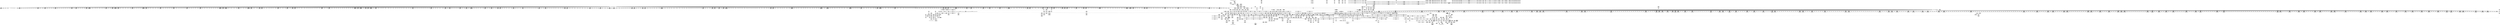 digraph {
	CE0x497b160 [shape=record,shape=Mrecord,label="{CE0x497b160|104:_%struct.inode*,_:_CRE_157,158_}"]
	CE0x497d170 [shape=record,shape=Mrecord,label="{CE0x497d170|104:_%struct.inode*,_:_CRE_184,185_}"]
	CE0x497e580 [shape=record,shape=Mrecord,label="{CE0x497e580|104:_%struct.inode*,_:_CRE_199,200_}"]
	CE0x4990010 [shape=record,shape=Mrecord,label="{CE0x4990010|56:_i8*,_:_CRE_483,484_}"]
	CE0x4995f70 [shape=record,shape=Mrecord,label="{CE0x4995f70|56:_i8*,_:_CRE_618,619_}"]
	CE0x4920f90 [shape=record,shape=Mrecord,label="{CE0x4920f90|__llvm_gcov_indirect_counter_increment:pred|*SummSink*}"]
	CE0x4949890 [shape=record,shape=Mrecord,label="{CE0x4949890|56:_i8*,_:_CRE_598,599_}"]
	CE0x4995910 [shape=record,shape=Mrecord,label="{CE0x4995910|56:_i8*,_:_CRE_612,613_}"]
	CE0x495b7c0 [shape=record,shape=Mrecord,label="{CE0x495b7c0|0:_i32,_4:_i32,_8:_i32,_12:_i32,_:_CMRE_4,8_|*MultipleSource*|security/selinux/hooks.c,218|security/selinux/hooks.c,218|security/selinux/hooks.c,220}"]
	CE0x4991cc0 [shape=record,shape=Mrecord,label="{CE0x4991cc0|56:_i8*,_:_CRE_555,556_}"]
	CE0x49955e0 [shape=record,shape=Mrecord,label="{CE0x49955e0|56:_i8*,_:_CRE_609,610_}"]
	CE0x4953f80 [shape=record,shape=Mrecord,label="{CE0x4953f80|56:_i8*,_:_CRE_910,911_}"]
	"CONST[source:0(mediator),value:2(dynamic)][purpose:{subject}]"
	CE0x490db60 [shape=record,shape=Mrecord,label="{CE0x490db60|56:_i8*,_:_CRE_935,936_}"]
	CE0x4954800 [shape=record,shape=Mrecord,label="{CE0x4954800|56:_i8*,_:_CRE_918,919_}"]
	CE0x49e04b0 [shape=record,shape=Mrecord,label="{CE0x49e04b0|i32_4|*Constant*|*SummSink*}"]
	CE0x494d5d0 [shape=record,shape=Mrecord,label="{CE0x494d5d0|56:_i8*,_:_CRE_808,816_|*MultipleSource*|Function::may_link&Arg::dir::|Function::selinux_inode_unlink&Arg::dir::|security/selinux/hooks.c,1769}"]
	CE0x49cf610 [shape=record,shape=Mrecord,label="{CE0x49cf610|VOIDTB_TE_array:_GCE___func__.may_link_private_unnamed_addr_constant_9_x_i8_c_may_link_00_,_align_1:_elem_0:default:}"]
	CE0x499a830 [shape=record,shape=Mrecord,label="{CE0x499a830|56:_i8*,_:_CRE_877,878_}"]
	CE0x4975dd0 [shape=record,shape=Mrecord,label="{CE0x4975dd0|current_sid:tmp1|*SummSource*}"]
	CE0x494ac10 [shape=record,shape=Mrecord,label="{CE0x494ac10|56:_i8*,_:_CRE_622,623_}"]
	CE0x49b3360 [shape=record,shape=Mrecord,label="{CE0x49b3360|i64_1048576|*Constant*}"]
	CE0x49c4430 [shape=record,shape=Mrecord,label="{CE0x49c4430|current_sid:tmp18|security/selinux/hooks.c,218|*SummSink*}"]
	CE0x49d1140 [shape=record,shape=Mrecord,label="{CE0x49d1140|may_link:sid10|security/selinux/hooks.c,1797}"]
	CE0x49351a0 [shape=record,shape=Mrecord,label="{CE0x49351a0|GLOBAL:current_sid|*Constant*|*SummSink*}"]
	CE0x49bcac0 [shape=record,shape=Mrecord,label="{CE0x49bcac0|i64**_getelementptr_inbounds_(_4_x_i64*_,_4_x_i64*_*___llvm_gcda_edge_table220,_i64_0,_i64_3)|*Constant*}"]
	CE0x49e91a0 [shape=record,shape=Mrecord,label="{CE0x49e91a0|current_sid:tmp15|security/selinux/hooks.c,218}"]
	CE0x4922100 [shape=record,shape=Mrecord,label="{CE0x4922100|__llvm_gcov_indirect_counter_increment:bb4|*SummSink*}"]
	CE0x49d0440 [shape=record,shape=Mrecord,label="{CE0x49d0440|i32_2048|*Constant*|*SummSource*}"]
	CE0x49bdae0 [shape=record,shape=Mrecord,label="{CE0x49bdae0|may_link:tmp19|security/selinux/hooks.c,1789|*SummSource*}"]
	CE0x49197b0 [shape=record,shape=Mrecord,label="{CE0x49197b0|56:_i8*,_:_CRE_180,181_}"]
	CE0x491bcf0 [shape=record,shape=Mrecord,label="{CE0x491bcf0|56:_i8*,_:_CRE_500,504_|*MultipleSource*|Function::may_link&Arg::dir::|Function::selinux_inode_unlink&Arg::dir::|security/selinux/hooks.c,1769}"]
	CE0x4934450 [shape=record,shape=Mrecord,label="{CE0x4934450|56:_i8*,_:_CRE_178,179_}"]
	CE0x4923f40 [shape=record,shape=Mrecord,label="{CE0x4923f40|56:_i8*,_:_CRE_392,400_|*MultipleSource*|Function::may_link&Arg::dir::|Function::selinux_inode_unlink&Arg::dir::|security/selinux/hooks.c,1769}"]
	CE0x49abe10 [shape=record,shape=Mrecord,label="{CE0x49abe10|may_link:tmp20|security/selinux/hooks.c,1793|*SummSink*}"]
	CE0x4975d60 [shape=record,shape=Mrecord,label="{CE0x4975d60|current_sid:tmp1}"]
	CE0x4998bb0 [shape=record,shape=Mrecord,label="{CE0x4998bb0|56:_i8*,_:_CRE_800,804_|*MultipleSource*|*LoadInst*|security/selinux/hooks.c,1770|security/selinux/hooks.c,1770}"]
	CE0x4992fa0 [shape=record,shape=Mrecord,label="{CE0x4992fa0|56:_i8*,_:_CRE_573,574_}"]
	CE0x4911ce0 [shape=record,shape=Mrecord,label="{CE0x4911ce0|i64*_getelementptr_inbounds_(_14_x_i64_,_14_x_i64_*___llvm_gcov_ctr219,_i64_0,_i64_0)|*Constant*|*SummSource*}"]
	CE0x497c460 [shape=record,shape=Mrecord,label="{CE0x497c460|104:_%struct.inode*,_:_CRE_173,174_}"]
	CE0x49e2460 [shape=record,shape=Mrecord,label="{CE0x49e2460|may_link:tmp26|security/selinux/hooks.c,1799|*SummSource*}"]
	CE0x490ef90 [shape=record,shape=Mrecord,label="{CE0x490ef90|56:_i8*,_:_CRE_292,293_}"]
	CE0x491b9b0 [shape=record,shape=Mrecord,label="{CE0x491b9b0|56:_i8*,_:_CRE_486,487_}"]
	CE0x49522d0 [shape=record,shape=Mrecord,label="{CE0x49522d0|56:_i8*,_:_CRE_922,923_}"]
	CE0x497cde0 [shape=record,shape=Mrecord,label="{CE0x497cde0|104:_%struct.inode*,_:_CRE_181,182_}"]
	CE0x4991580 [shape=record,shape=Mrecord,label="{CE0x4991580|56:_i8*,_:_CRE_540,544_|*MultipleSource*|*LoadInst*|security/selinux/hooks.c,1770|security/selinux/hooks.c,1770}"]
	CE0x4989de0 [shape=record,shape=Mrecord,label="{CE0x4989de0|56:_i8*,_:_CRE_263,264_}"]
	CE0x4934ba0 [shape=record,shape=Mrecord,label="{CE0x4934ba0|56:_i8*,_:_CRE_187,188_}"]
	CE0x49b8db0 [shape=record,shape=Mrecord,label="{CE0x49b8db0|avc_has_perm:auditdata|Function::avc_has_perm&Arg::auditdata::}"]
	CE0x495c570 [shape=record,shape=Mrecord,label="{CE0x495c570|may_link:tmp15|security/selinux/hooks.c,1783}"]
	CE0x4955620 [shape=record,shape=Mrecord,label="{CE0x4955620|56:_i8*,_:_CRE_992,1000_|*MultipleSource*|Function::may_link&Arg::dir::|Function::selinux_inode_unlink&Arg::dir::|security/selinux/hooks.c,1769}"]
	CE0x4931450 [shape=record,shape=Mrecord,label="{CE0x4931450|_call_void_mcount()_#3}"]
	CE0x4975380 [shape=record,shape=Mrecord,label="{CE0x4975380|i64*_getelementptr_inbounds_(_11_x_i64_,_11_x_i64_*___llvm_gcov_ctr125,_i64_0,_i64_6)|*Constant*|*SummSource*}"]
	CE0x49a6620 [shape=record,shape=Mrecord,label="{CE0x49a6620|28:_i32,_:_CRE_74,75_}"]
	CE0x491bb50 [shape=record,shape=Mrecord,label="{CE0x491bb50|56:_i8*,_:_CRE_488,496_|*MultipleSource*|Function::may_link&Arg::dir::|Function::selinux_inode_unlink&Arg::dir::|security/selinux/hooks.c,1769}"]
	CE0x49c1f60 [shape=record,shape=Mrecord,label="{CE0x49c1f60|current_sid:tmp21|security/selinux/hooks.c,218|*SummSink*}"]
	CE0x49e09a0 [shape=record,shape=Mrecord,label="{CE0x49e09a0|__llvm_gcov_indirect_counter_increment:counter|*SummSink*}"]
	CE0x51d7420 [shape=record,shape=Mrecord,label="{CE0x51d7420|may_link:entry|*SummSink*}"]
	CE0x495b380 [shape=record,shape=Mrecord,label="{CE0x495b380|current_sid:sid|security/selinux/hooks.c,220}"]
	CE0x4950510 [shape=record,shape=Mrecord,label="{CE0x4950510|56:_i8*,_:_CRE_894,895_}"]
	CE0x4985040 [shape=record,shape=Mrecord,label="{CE0x4985040|i64*_getelementptr_inbounds_(_14_x_i64_,_14_x_i64_*___llvm_gcov_ctr219,_i64_0,_i64_8)|*Constant*|*SummSource*}"]
	CE0x4937290 [shape=record,shape=Mrecord,label="{CE0x4937290|56:_i8*,_:_CRE_255,256_}"]
	CE0x494eb90 [shape=record,shape=Mrecord,label="{CE0x494eb90|56:_i8*,_:_CRE_870,871_}"]
	CE0x4999c00 [shape=record,shape=Mrecord,label="{CE0x4999c00|56:_i8*,_:_CRE_866,867_}"]
	CE0x49061c0 [shape=record,shape=Mrecord,label="{CE0x49061c0|56:_i8*,_:_CRE_72,76_|*MultipleSource*|Function::may_link&Arg::dir::|Function::selinux_inode_unlink&Arg::dir::|security/selinux/hooks.c,1769}"]
	CE0x49b3920 [shape=record,shape=Mrecord,label="{CE0x49b3920|i32_8388608|*Constant*|*SummSink*}"]
	CE0x497c200 [shape=record,shape=Mrecord,label="{CE0x497c200|104:_%struct.inode*,_:_CRE_171,172_}"]
	CE0x490d280 [shape=record,shape=Mrecord,label="{CE0x490d280|GLOBAL:current_sid|*Constant*}"]
	CE0x49bc6a0 [shape=record,shape=Mrecord,label="{CE0x49bc6a0|i64*_getelementptr_inbounds_(_14_x_i64_,_14_x_i64_*___llvm_gcov_ctr219,_i64_0,_i64_9)|*Constant*|*SummSink*}"]
	CE0x498ff00 [shape=record,shape=Mrecord,label="{CE0x498ff00|56:_i8*,_:_CRE_482,483_}"]
	CE0x4956d80 [shape=record,shape=Mrecord,label="{CE0x4956d80|56:_i8*,_:_CRE_88,96_|*MultipleSource*|*LoadInst*|security/selinux/hooks.c,1770|security/selinux/hooks.c,1770}"]
	CE0x492c570 [shape=record,shape=Mrecord,label="{CE0x492c570|current_sid:tmp10|security/selinux/hooks.c,218|*SummSink*}"]
	CE0x4999a30 [shape=record,shape=Mrecord,label="{CE0x4999a30|56:_i8*,_:_CRE_865,866_}"]
	CE0x4937c50 [shape=record,shape=Mrecord,label="{CE0x4937c50|56:_i8*,_:_CRE_267,268_}"]
	CE0x4988f00 [shape=record,shape=Mrecord,label="{CE0x4988f00|56:_i8*,_:_CRE_249,250_}"]
	CE0x497be70 [shape=record,shape=Mrecord,label="{CE0x497be70|104:_%struct.inode*,_:_CRE_168,169_}"]
	CE0x49564c0 [shape=record,shape=Mrecord,label="{CE0x49564c0|56:_i8*,_:_CRE_56,64_|*MultipleSource*|*LoadInst*|security/selinux/hooks.c,1770|security/selinux/hooks.c,1770}"]
	CE0x4905b90 [shape=record,shape=Mrecord,label="{CE0x4905b90|i32_10|*Constant*}"]
	CE0x490b0e0 [shape=record,shape=Mrecord,label="{CE0x490b0e0|56:_i8*,_:_CRE_147,148_}"]
	CE0x4989560 [shape=record,shape=Mrecord,label="{CE0x4989560|56:_i8*,_:_CRE_255,256_}"]
	CE0x49a1d80 [shape=record,shape=Mrecord,label="{CE0x49a1d80|56:_i8*,_:_CRE_1000,1008_|*MultipleSource*|*LoadInst*|security/selinux/hooks.c,1770|security/selinux/hooks.c,1770}"]
	CE0x49e0fa0 [shape=record,shape=Mrecord,label="{CE0x49e0fa0|current_sid:tmp3|*SummSource*}"]
	CE0x4958820 [shape=record,shape=Mrecord,label="{CE0x4958820|56:_i8*,_:_CRE_207,208_}"]
	CE0x492e6d0 [shape=record,shape=Mrecord,label="{CE0x492e6d0|i64*_getelementptr_inbounds_(_11_x_i64_,_11_x_i64_*___llvm_gcov_ctr125,_i64_0,_i64_0)|*Constant*}"]
	CE0x49e5460 [shape=record,shape=Mrecord,label="{CE0x49e5460|i64_5|*Constant*|*SummSource*}"]
	CE0x49bee20 [shape=record,shape=Mrecord,label="{CE0x49bee20|may_link:tmp16|security/selinux/hooks.c,1786|*SummSink*}"]
	CE0x49c31b0 [shape=record,shape=Mrecord,label="{CE0x49c31b0|current_sid:sid|security/selinux/hooks.c,220|*SummSink*}"]
	CE0x49534e0 [shape=record,shape=Mrecord,label="{CE0x49534e0|56:_i8*,_:_CRE_900,901_}"]
	CE0x4911010 [shape=record,shape=Mrecord,label="{CE0x4911010|i64*_getelementptr_inbounds_(_2_x_i64_,_2_x_i64_*___llvm_gcov_ctr98,_i64_0,_i64_1)|*Constant*}"]
	CE0x49c6070 [shape=record,shape=Mrecord,label="{CE0x49c6070|GLOBAL:get_current|*Constant*|*SummSink*}"]
	CE0x49930b0 [shape=record,shape=Mrecord,label="{CE0x49930b0|56:_i8*,_:_CRE_574,575_}"]
	CE0x49952b0 [shape=record,shape=Mrecord,label="{CE0x49952b0|56:_i8*,_:_CRE_606,607_}"]
	CE0x49017a0 [shape=record,shape=Mrecord,label="{CE0x49017a0|selinux_inode_unlink:entry}"]
	CE0x4930370 [shape=record,shape=Mrecord,label="{CE0x4930370|i64*_getelementptr_inbounds_(_11_x_i64_,_11_x_i64_*___llvm_gcov_ctr125,_i64_0,_i64_1)|*Constant*|*SummSource*}"]
	CE0x494a0b0 [shape=record,shape=Mrecord,label="{CE0x494a0b0|56:_i8*,_:_CRE_608,609_}"]
	CE0x491ed40 [shape=record,shape=Mrecord,label="{CE0x491ed40|may_link:tmp11|security/selinux/hooks.c,1778}"]
	CE0x4975870 [shape=record,shape=Mrecord,label="{CE0x4975870|get_current:bb|*SummSource*}"]
	CE0x494c1d0 [shape=record,shape=Mrecord,label="{CE0x494c1d0|56:_i8*,_:_CRE_712,728_|*MultipleSource*|Function::may_link&Arg::dir::|Function::selinux_inode_unlink&Arg::dir::|security/selinux/hooks.c,1769}"]
	CE0x494ea00 [shape=record,shape=Mrecord,label="{CE0x494ea00|56:_i8*,_:_CRE_868,869_}"]
	CE0x49a5b20 [shape=record,shape=Mrecord,label="{CE0x49a5b20|28:_i32,_:_CRE_63,64_}"]
	CE0x490e310 [shape=record,shape=Mrecord,label="{CE0x490e310|56:_i8*,_:_CRE_968,976_|*MultipleSource*|Function::may_link&Arg::dir::|Function::selinux_inode_unlink&Arg::dir::|security/selinux/hooks.c,1769}"]
	CE0x49b6ce0 [shape=record,shape=Mrecord,label="{CE0x49b6ce0|i32_(i32,_i32,_i16,_i32,_%struct.common_audit_data*)*_bitcast_(i32_(i32,_i32,_i16,_i32,_%struct.common_audit_data.495*)*_avc_has_perm_to_i32_(i32,_i32,_i16,_i32,_%struct.common_audit_data*)*)|*Constant*}"]
	CE0x49b22a0 [shape=record,shape=Mrecord,label="{CE0x49b22a0|may_link:cond|security/selinux/hooks.c,1776|*SummSink*}"]
	CE0x49225b0 [shape=record,shape=Mrecord,label="{CE0x49225b0|56:_i8*,_:_CRE_298,299_}"]
	CE0x498aee0 [shape=record,shape=Mrecord,label="{CE0x498aee0|56:_i8*,_:_CRE_279,280_}"]
	CE0x49395c0 [shape=record,shape=Mrecord,label="{CE0x49395c0|56:_i8*,_:_CRE_274,275_}"]
	CE0x495a3a0 [shape=record,shape=Mrecord,label="{CE0x495a3a0|56:_i8*,_:_CRE_143,144_}"]
	CE0x4959f30 [shape=record,shape=Mrecord,label="{CE0x4959f30|56:_i8*,_:_CRE_140,141_}"]
	CE0x490ed20 [shape=record,shape=Mrecord,label="{CE0x490ed20|56:_i8*,_:_CRE_289,290_}"]
	CE0x4923a00 [shape=record,shape=Mrecord,label="{CE0x4923a00|56:_i8*,_:_CRE_360,376_|*MultipleSource*|Function::may_link&Arg::dir::|Function::selinux_inode_unlink&Arg::dir::|security/selinux/hooks.c,1769}"]
	CE0x4947770 [shape=record,shape=Mrecord,label="{CE0x4947770|56:_i8*,_:_CRE_557,558_}"]
	CE0x4952710 [shape=record,shape=Mrecord,label="{CE0x4952710|56:_i8*,_:_CRE_926,927_}"]
	CE0x49bc170 [shape=record,shape=Mrecord,label="{CE0x49bc170|i64**_getelementptr_inbounds_(_4_x_i64*_,_4_x_i64*_*___llvm_gcda_edge_table220,_i64_0,_i64_2)|*Constant*}"]
	CE0x4923840 [shape=record,shape=Mrecord,label="{CE0x4923840|56:_i8*,_:_CRE_352,360_|*MultipleSource*|Function::may_link&Arg::dir::|Function::selinux_inode_unlink&Arg::dir::|security/selinux/hooks.c,1769}"]
	CE0x4918f30 [shape=record,shape=Mrecord,label="{CE0x4918f30|56:_i8*,_:_CRE_172,173_}"]
	CE0x498d900 [shape=record,shape=Mrecord,label="{CE0x498d900|56:_i8*,_:_CRE_344,352_|*MultipleSource*|*LoadInst*|security/selinux/hooks.c,1770|security/selinux/hooks.c,1770}"]
	CE0x49a1760 [shape=record,shape=Mrecord,label="{CE0x49a1760|56:_i8*,_:_CRE_983,984_}"]
	CE0x4979a60 [shape=record,shape=Mrecord,label="{CE0x4979a60|104:_%struct.inode*,_:_CRE_95,96_}"]
	CE0x4956840 [shape=record,shape=Mrecord,label="{CE0x4956840|56:_i8*,_:_CRE_72,76_|*MultipleSource*|*LoadInst*|security/selinux/hooks.c,1770|security/selinux/hooks.c,1770}"]
	CE0x4909080 [shape=record,shape=Mrecord,label="{CE0x4909080|56:_i8*,_:_CRE_162,163_}"]
	CE0x490ec50 [shape=record,shape=Mrecord,label="{CE0x490ec50|56:_i8*,_:_CRE_288,289_}"]
	CE0x498a000 [shape=record,shape=Mrecord,label="{CE0x498a000|56:_i8*,_:_CRE_265,266_}"]
	CE0x495ac20 [shape=record,shape=Mrecord,label="{CE0x495ac20|56:_i8*,_:_CRE_151,152_}"]
	CE0x49b7990 [shape=record,shape=Mrecord,label="{CE0x49b7990|avc_has_perm:ssid|Function::avc_has_perm&Arg::ssid::|*SummSource*}"]
	CE0x4989890 [shape=record,shape=Mrecord,label="{CE0x4989890|56:_i8*,_:_CRE_258,259_}"]
	CE0x494a8d0 [shape=record,shape=Mrecord,label="{CE0x494a8d0|56:_i8*,_:_CRE_618,619_}"]
	CE0x4930cf0 [shape=record,shape=Mrecord,label="{CE0x4930cf0|current_sid:tmp6|security/selinux/hooks.c,218|*SummSource*}"]
	CE0x4914be0 [shape=record,shape=Mrecord,label="{CE0x4914be0|selinux_inode_unlink:dir|Function::selinux_inode_unlink&Arg::dir::|*SummSource*}"]
	CE0x499b1c0 [shape=record,shape=Mrecord,label="{CE0x499b1c0|56:_i8*,_:_CRE_886,887_}"]
	CE0x498f090 [shape=record,shape=Mrecord,label="{CE0x498f090|56:_i8*,_:_CRE_456,464_|*MultipleSource*|*LoadInst*|security/selinux/hooks.c,1770|security/selinux/hooks.c,1770}"]
	CE0x49cf940 [shape=record,shape=Mrecord,label="{CE0x49cf940|i32_16777216|*Constant*|*SummSink*}"]
	CE0x491e8c0 [shape=record,shape=Mrecord,label="{CE0x491e8c0|56:_i8*,_:_CRE_112,120_|*MultipleSource*|Function::may_link&Arg::dir::|Function::selinux_inode_unlink&Arg::dir::|security/selinux/hooks.c,1769}"]
	CE0x491b740 [shape=record,shape=Mrecord,label="{CE0x491b740|56:_i8*,_:_CRE_483,484_}"]
	CE0x4934ad0 [shape=record,shape=Mrecord,label="{CE0x4934ad0|56:_i8*,_:_CRE_186,187_}"]
	CE0x4908ad0 [shape=record,shape=Mrecord,label="{CE0x4908ad0|56:_i8*,_:_CRE_155,156_}"]
	CE0x492f780 [shape=record,shape=Mrecord,label="{CE0x492f780|COLLAPSED:_GCMRE___llvm_gcov_ctr98_internal_global_2_x_i64_zeroinitializer:_elem_0:default:}"]
	CE0x49aa990 [shape=record,shape=Mrecord,label="{CE0x49aa990|28:_i32,_:_CRE_200,208_|*MultipleSource*|*LoadInst*|security/selinux/hooks.c,1769|security/selinux/hooks.c,1769|security/selinux/hooks.c,1777}"]
	CE0x49014b0 [shape=record,shape=Mrecord,label="{CE0x49014b0|selinux_inode_unlink:entry|*SummSource*}"]
	CE0x494a180 [shape=record,shape=Mrecord,label="{CE0x494a180|56:_i8*,_:_CRE_609,610_}"]
	CE0x4991920 [shape=record,shape=Mrecord,label="{CE0x4991920|56:_i8*,_:_CRE_553,554_}"]
	CE0x491f730 [shape=record,shape=Mrecord,label="{CE0x491f730|__llvm_gcov_indirect_counter_increment:tmp1}"]
	CE0x49ad680 [shape=record,shape=Mrecord,label="{CE0x49ad680|i32_2|*Constant*}"]
	CE0x4918380 [shape=record,shape=Mrecord,label="{CE0x4918380|56:_i8*,_:_CRE_161,162_}"]
	CE0x49a4920 [shape=record,shape=Mrecord,label="{CE0x49a4920|28:_i32,_:_CRE_40,44_|*MultipleSource*|*LoadInst*|security/selinux/hooks.c,1769|security/selinux/hooks.c,1769|security/selinux/hooks.c,1777}"]
	CE0x49346c0 [shape=record,shape=Mrecord,label="{CE0x49346c0|56:_i8*,_:_CRE_181,182_}"]
	CE0x49b2b10 [shape=record,shape=Mrecord,label="{CE0x49b2b10|may_link:tobool|security/selinux/hooks.c,1776}"]
	CE0x49099e0 [shape=record,shape=Mrecord,label="{CE0x49099e0|i32_1|*Constant*|*SummSource*}"]
	CE0x4985680 [shape=record,shape=Mrecord,label="{CE0x4985680|may_link:tmp14|security/selinux/hooks.c,1783|*SummSource*}"]
	CE0x490f130 [shape=record,shape=Mrecord,label="{CE0x490f130|56:_i8*,_:_CRE_294,295_}"]
	CE0x499fa20 [shape=record,shape=Mrecord,label="{CE0x499fa20|56:_i8*,_:_CRE_924,925_}"]
	CE0x4922ea0 [shape=record,shape=Mrecord,label="{CE0x4922ea0|56:_i8*,_:_CRE_309,310_}"]
	CE0x490d5f0 [shape=record,shape=Mrecord,label="{CE0x490d5f0|current_sid:call|security/selinux/hooks.c,218|*SummSink*}"]
	CE0x5c293b0 [shape=record,shape=Mrecord,label="{CE0x5c293b0|i64*_getelementptr_inbounds_(_2_x_i64_,_2_x_i64_*___llvm_gcov_ctr222,_i64_0,_i64_1)|*Constant*|*SummSink*}"]
	CE0x49866d0 [shape=record,shape=Mrecord,label="{CE0x49866d0|__llvm_gcov_indirect_counter_increment:bb|*SummSink*}"]
	CE0x49ddf50 [shape=record,shape=Mrecord,label="{CE0x49ddf50|__llvm_gcov_indirect_counter_increment:tmp5}"]
	CE0x49933e0 [shape=record,shape=Mrecord,label="{CE0x49933e0|56:_i8*,_:_CRE_577,578_}"]
	CE0x4957500 [shape=record,shape=Mrecord,label="{CE0x4957500|56:_i8*,_:_CRE_189,190_}"]
	CE0x490dc70 [shape=record,shape=Mrecord,label="{CE0x490dc70|56:_i8*,_:_CRE_936,944_|*MultipleSource*|Function::may_link&Arg::dir::|Function::selinux_inode_unlink&Arg::dir::|security/selinux/hooks.c,1769}"]
	CE0x49c1c40 [shape=record,shape=Mrecord,label="{CE0x49c1c40|current_sid:tmp21|security/selinux/hooks.c,218}"]
	CE0x498acc0 [shape=record,shape=Mrecord,label="{CE0x498acc0|56:_i8*,_:_CRE_277,278_}"]
	CE0x49e2980 [shape=record,shape=Mrecord,label="{CE0x49e2980|may_link:tmp27|security/selinux/hooks.c,1799|*SummSource*}"]
	CE0x4923d80 [shape=record,shape=Mrecord,label="{CE0x4923d80|56:_i8*,_:_CRE_384,388_|*MultipleSource*|Function::may_link&Arg::dir::|Function::selinux_inode_unlink&Arg::dir::|security/selinux/hooks.c,1769}"]
	CE0x4935760 [shape=record,shape=Mrecord,label="{CE0x4935760|_ret_i32_%tmp24,_!dbg_!27742|security/selinux/hooks.c,220|*SummSource*}"]
	CE0x4989780 [shape=record,shape=Mrecord,label="{CE0x4989780|56:_i8*,_:_CRE_257,258_}"]
	CE0x4986880 [shape=record,shape=Mrecord,label="{CE0x4986880|may_link:tmp14|security/selinux/hooks.c,1783|*SummSink*}"]
	CE0x4959a30 [shape=record,shape=Mrecord,label="{CE0x4959a30|56:_i8*,_:_CRE_128,136_|*MultipleSource*|*LoadInst*|security/selinux/hooks.c,1770|security/selinux/hooks.c,1770}"]
	CE0x49a8c30 [shape=record,shape=Mrecord,label="{CE0x49a8c30|28:_i32,_:_CRE_108,109_}"]
	CE0x49a6120 [shape=record,shape=Mrecord,label="{CE0x49a6120|28:_i32,_:_CRE_69,70_}"]
	CE0x4912a30 [shape=record,shape=Mrecord,label="{CE0x4912a30|_ret_i32_%retval.0,_!dbg_!27757|security/selinux/hooks.c,1799|*SummSource*}"]
	CE0x494a660 [shape=record,shape=Mrecord,label="{CE0x494a660|56:_i8*,_:_CRE_615,616_}"]
	CE0x49e1960 [shape=record,shape=Mrecord,label="{CE0x49e1960|may_link:retval.0|*SummSink*}"]
	CE0x49ccf20 [shape=record,shape=Mrecord,label="{CE0x49ccf20|i64*_getelementptr_inbounds_(_2_x_i64_,_2_x_i64_*___llvm_gcov_ctr98,_i64_0,_i64_0)|*Constant*|*SummSource*}"]
	CE0x4988870 [shape=record,shape=Mrecord,label="{CE0x4988870|56:_i8*,_:_CRE_244,245_}"]
	CE0x491fa30 [shape=record,shape=Mrecord,label="{CE0x491fa30|selinux_inode_unlink:tmp1|*SummSink*}"]
	CE0x4991750 [shape=record,shape=Mrecord,label="{CE0x4991750|56:_i8*,_:_CRE_544,552_|*MultipleSource*|*LoadInst*|security/selinux/hooks.c,1770|security/selinux/hooks.c,1770}"]
	CE0x49ce890 [shape=record,shape=Mrecord,label="{CE0x49ce890|i8*_getelementptr_inbounds_(_9_x_i8_,_9_x_i8_*___func__.may_link,_i32_0,_i32_0)|*Constant*|*SummSource*}"]
	CE0x499fd50 [shape=record,shape=Mrecord,label="{CE0x499fd50|56:_i8*,_:_CRE_927,928_}"]
	CE0x490f060 [shape=record,shape=Mrecord,label="{CE0x490f060|56:_i8*,_:_CRE_293,294_}"]
	CE0x4a250a0 [shape=record,shape=Mrecord,label="{CE0x4a250a0|i64_1|*Constant*}"]
	CE0x4990340 [shape=record,shape=Mrecord,label="{CE0x4990340|56:_i8*,_:_CRE_486,487_}"]
	CE0x49bdf50 [shape=record,shape=Mrecord,label="{CE0x49bdf50|_call_void___llvm_gcov_indirect_counter_increment(i32*___llvm_gcov_global_state_pred221,_i64**_getelementptr_inbounds_(_4_x_i64*_,_4_x_i64*_*___llvm_gcda_edge_table220,_i64_0,_i64_0)),_!dbg_!27749|security/selinux/hooks.c,1793|*SummSource*}"]
	CE0x49a97e0 [shape=record,shape=Mrecord,label="{CE0x49a97e0|28:_i32,_:_CRE_119,120_}"]
	CE0x49aa190 [shape=record,shape=Mrecord,label="{CE0x49aa190|28:_i32,_:_CRE_160,168_|*MultipleSource*|*LoadInst*|security/selinux/hooks.c,1769|security/selinux/hooks.c,1769|security/selinux/hooks.c,1777}"]
	CE0x498a550 [shape=record,shape=Mrecord,label="{CE0x498a550|56:_i8*,_:_CRE_270,271_}"]
	CE0x4983e40 [shape=record,shape=Mrecord,label="{CE0x4983e40|i32_5|*Constant*}"]
	"CONST[source:2(external),value:2(dynamic)][purpose:{subject}][SrcIdx:3]"
	CE0x49b5580 [shape=record,shape=Mrecord,label="{CE0x49b5580|may_link:tmp6|security/selinux/hooks.c,1770|*SummSink*}"]
	CE0x49144f0 [shape=record,shape=Mrecord,label="{CE0x49144f0|_call_void___llvm_gcov_indirect_counter_increment(i32*___llvm_gcov_global_state_pred221,_i64**_getelementptr_inbounds_(_4_x_i64*_,_4_x_i64*_*___llvm_gcda_edge_table220,_i64_0,_i64_2)),_!dbg_!27745|security/selinux/hooks.c,1786|*SummSink*}"]
	CE0x498a110 [shape=record,shape=Mrecord,label="{CE0x498a110|56:_i8*,_:_CRE_266,267_}"]
	CE0x4938250 [shape=record,shape=Mrecord,label="{CE0x4938250|current_sid:tobool|security/selinux/hooks.c,218|*SummSink*}"]
	CE0x4936030 [shape=record,shape=Mrecord,label="{CE0x4936030|current_sid:tmp|*SummSource*}"]
	CE0x498ecf0 [shape=record,shape=Mrecord,label="{CE0x498ecf0|56:_i8*,_:_CRE_440,448_|*MultipleSource*|*LoadInst*|security/selinux/hooks.c,1770|security/selinux/hooks.c,1770}"]
	CE0x4978ba0 [shape=record,shape=Mrecord,label="{CE0x4978ba0|104:_%struct.inode*,_:_CRE_64,72_|*MultipleSource*|Function::may_link&Arg::dentry::|Function::selinux_inode_unlink&Arg::dentry::|security/selinux/hooks.c,1770}"]
	CE0x4977190 [shape=record,shape=Mrecord,label="{CE0x4977190|current_sid:tmp14|security/selinux/hooks.c,218|*SummSink*}"]
	CE0x497ccb0 [shape=record,shape=Mrecord,label="{CE0x497ccb0|104:_%struct.inode*,_:_CRE_180,181_}"]
	CE0x494efd0 [shape=record,shape=Mrecord,label="{CE0x494efd0|56:_i8*,_:_CRE_874,875_}"]
	CE0x49951a0 [shape=record,shape=Mrecord,label="{CE0x49951a0|56:_i8*,_:_CRE_605,606_}"]
	CE0x499b710 [shape=record,shape=Mrecord,label="{CE0x499b710|56:_i8*,_:_CRE_891,892_}"]
	CE0x49dc370 [shape=record,shape=Mrecord,label="{CE0x49dc370|i64_0|*Constant*}"]
	CE0x49e6d40 [shape=record,shape=Mrecord,label="{CE0x49e6d40|i64*_getelementptr_inbounds_(_11_x_i64_,_11_x_i64_*___llvm_gcov_ctr125,_i64_0,_i64_8)|*Constant*}"]
	CE0x4922b60 [shape=record,shape=Mrecord,label="{CE0x4922b60|56:_i8*,_:_CRE_305,306_}"]
	CE0x494e1d0 [shape=record,shape=Mrecord,label="{CE0x494e1d0|56:_i8*,_:_CRE_856,864_|*MultipleSource*|Function::may_link&Arg::dir::|Function::selinux_inode_unlink&Arg::dir::|security/selinux/hooks.c,1769}"]
	CE0x49c27b0 [shape=record,shape=Mrecord,label="{CE0x49c27b0|current_sid:security|security/selinux/hooks.c,218|*SummSource*}"]
	CE0x49a7f20 [shape=record,shape=Mrecord,label="{CE0x49a7f20|28:_i32,_:_CRE_99,100_}"]
	CE0x4955510 [shape=record,shape=Mrecord,label="{CE0x4955510|56:_i8*,_:_CRE_988,992_|*MultipleSource*|Function::may_link&Arg::dir::|Function::selinux_inode_unlink&Arg::dir::|security/selinux/hooks.c,1769}"]
	CE0x4939760 [shape=record,shape=Mrecord,label="{CE0x4939760|56:_i8*,_:_CRE_276,277_}"]
	CE0x49b8f70 [shape=record,shape=Mrecord,label="{CE0x49b8f70|avc_has_perm:auditdata|Function::avc_has_perm&Arg::auditdata::|*SummSink*}"]
	CE0x497d630 [shape=record,shape=Mrecord,label="{CE0x497d630|104:_%struct.inode*,_:_CRE_188,189_}"]
	CE0x49963b0 [shape=record,shape=Mrecord,label="{CE0x49963b0|56:_i8*,_:_CRE_622,623_}"]
	CE0x49c3900 [shape=record,shape=Mrecord,label="{CE0x49c3900|current_sid:tmp17|security/selinux/hooks.c,218}"]
	CE0x49922e0 [shape=record,shape=Mrecord,label="{CE0x49922e0|56:_i8*,_:_CRE_561,562_}"]
	CE0x49b2160 [shape=record,shape=Mrecord,label="{CE0x49b2160|may_link:cond|security/selinux/hooks.c,1776}"]
	CE0x49c5020 [shape=record,shape=Mrecord,label="{CE0x49c5020|current_sid:tmp20|security/selinux/hooks.c,218|*SummSource*}"]
	CE0x49a0df0 [shape=record,shape=Mrecord,label="{CE0x49a0df0|56:_i8*,_:_CRE_968,976_|*MultipleSource*|*LoadInst*|security/selinux/hooks.c,1770|security/selinux/hooks.c,1770}"]
	CE0x490cad0 [shape=record,shape=Mrecord,label="{CE0x490cad0|may_link:if.end|*SummSink*}"]
	CE0x49e8bd0 [shape=record,shape=Mrecord,label="{CE0x49e8bd0|i32_218|*Constant*|*SummSink*}"]
	CE0x490e710 [shape=record,shape=Mrecord,label="{CE0x490e710|56:_i8*,_:_CRE_977,978_}"]
	CE0x49a7c20 [shape=record,shape=Mrecord,label="{CE0x49a7c20|28:_i32,_:_CRE_96,97_}"]
	CE0x49870f0 [shape=record,shape=Mrecord,label="{CE0x49870f0|GLOBAL:__llvm_gcov_indirect_counter_increment|*Constant*}"]
	CE0x499a1d0 [shape=record,shape=Mrecord,label="{CE0x499a1d0|56:_i8*,_:_CRE_871,872_}"]
	CE0x49d1030 [shape=record,shape=Mrecord,label="{CE0x49d1030|may_link:tmp23|security/selinux/hooks.c,1797}"]
	CE0x49a1f80 [shape=record,shape=Mrecord,label="{CE0x49a1f80|may_link:tmp6|security/selinux/hooks.c,1770}"]
	CE0x490a1f0 [shape=record,shape=Mrecord,label="{CE0x490a1f0|may_link:tmp11|security/selinux/hooks.c,1778|*SummSink*}"]
	CE0x4922c30 [shape=record,shape=Mrecord,label="{CE0x4922c30|56:_i8*,_:_CRE_306,307_}"]
	CE0x49e7030 [shape=record,shape=Mrecord,label="{CE0x49e7030|current_sid:tmp16|security/selinux/hooks.c,218|*SummSource*}"]
	CE0x490d070 [shape=record,shape=Mrecord,label="{CE0x490d070|__llvm_gcov_indirect_counter_increment:tmp2}"]
	CE0x4951d80 [shape=record,shape=Mrecord,label="{CE0x4951d80|56:_i8*,_:_CRE_917,918_}"]
	CE0x49d0320 [shape=record,shape=Mrecord,label="{CE0x49d0320|i32_2048|*Constant*}"]
	CE0x49b2780 [shape=record,shape=Mrecord,label="{CE0x49b2780|may_link:dentry2|security/selinux/hooks.c,1773|*SummSource*}"]
	CE0x491c470 [shape=record,shape=Mrecord,label="{CE0x491c470|56:_i8*,_:_CRE_520,528_|*MultipleSource*|Function::may_link&Arg::dir::|Function::selinux_inode_unlink&Arg::dir::|security/selinux/hooks.c,1769}"]
	CE0x4948d30 [shape=record,shape=Mrecord,label="{CE0x4948d30|56:_i8*,_:_CRE_584,585_}"]
	CE0x49b67f0 [shape=record,shape=Mrecord,label="{CE0x49b67f0|may_link:tmp9|security/selinux/hooks.c,1778}"]
	CE0x4911e20 [shape=record,shape=Mrecord,label="{CE0x4911e20|i64*_getelementptr_inbounds_(_14_x_i64_,_14_x_i64_*___llvm_gcov_ctr219,_i64_0,_i64_0)|*Constant*|*SummSink*}"]
	CE0x49370f0 [shape=record,shape=Mrecord,label="{CE0x49370f0|56:_i8*,_:_CRE_253,254_}"]
	CE0x49a6920 [shape=record,shape=Mrecord,label="{CE0x49a6920|28:_i32,_:_CRE_77,78_}"]
	CE0x4994c50 [shape=record,shape=Mrecord,label="{CE0x4994c50|56:_i8*,_:_CRE_600,601_}"]
	CE0x498f260 [shape=record,shape=Mrecord,label="{CE0x498f260|56:_i8*,_:_CRE_464,472_|*MultipleSource*|*LoadInst*|security/selinux/hooks.c,1770|security/selinux/hooks.c,1770}"]
	CE0x4978a30 [shape=record,shape=Mrecord,label="{CE0x4978a30|104:_%struct.inode*,_:_CRE_56,64_|*MultipleSource*|Function::may_link&Arg::dentry::|Function::selinux_inode_unlink&Arg::dentry::|security/selinux/hooks.c,1770}"]
	CE0x4975980 [shape=record,shape=Mrecord,label="{CE0x4975980|get_current:bb|*SummSink*}"]
	CE0x49a8d40 [shape=record,shape=Mrecord,label="{CE0x49a8d40|28:_i32,_:_CRE_109,110_}"]
	CE0x49b85e0 [shape=record,shape=Mrecord,label="{CE0x49b85e0|avc_has_perm:tclass|Function::avc_has_perm&Arg::tclass::|*SummSource*}"]
	CE0x49a6f20 [shape=record,shape=Mrecord,label="{CE0x49a6f20|28:_i32,_:_CRE_83,84_}"]
	CE0x51d7160 [shape=record,shape=Mrecord,label="{CE0x51d7160|GLOBAL:may_link|*Constant*|*SummSink*}"]
	CE0x49e9280 [shape=record,shape=Mrecord,label="{CE0x49e9280|current_sid:tmp15|security/selinux/hooks.c,218|*SummSink*}"]
	CE0x4912000 [shape=record,shape=Mrecord,label="{CE0x4912000|may_link:tmp}"]
	CE0x49a8290 [shape=record,shape=Mrecord,label="{CE0x49a8290|28:_i32,_:_CRE_102,103_}"]
	CE0x490af40 [shape=record,shape=Mrecord,label="{CE0x490af40|56:_i8*,_:_CRE_145,146_}"]
	CE0x49aa390 [shape=record,shape=Mrecord,label="{CE0x49aa390|28:_i32,_:_CRE_168,184_|*MultipleSource*|*LoadInst*|security/selinux/hooks.c,1769|security/selinux/hooks.c,1769|security/selinux/hooks.c,1777}"]
	CE0x49e72e0 [shape=record,shape=Mrecord,label="{CE0x49e72e0|i8_1|*Constant*}"]
	CE0x4951b60 [shape=record,shape=Mrecord,label="{CE0x4951b60|56:_i8*,_:_CRE_915,916_}"]
	CE0x49992f0 [shape=record,shape=Mrecord,label="{CE0x49992f0|56:_i8*,_:_CRE_832,840_|*MultipleSource*|*LoadInst*|security/selinux/hooks.c,1770|security/selinux/hooks.c,1770}"]
	CE0x4987ec0 [shape=record,shape=Mrecord,label="{CE0x4987ec0|i64**_getelementptr_inbounds_(_4_x_i64*_,_4_x_i64*_*___llvm_gcda_edge_table220,_i64_0,_i64_1)|*Constant*}"]
	CE0x49a5720 [shape=record,shape=Mrecord,label="{CE0x49a5720|28:_i32,_:_CRE_59,60_}"]
	CE0x49954d0 [shape=record,shape=Mrecord,label="{CE0x49954d0|56:_i8*,_:_CRE_608,609_}"]
	CE0x494f740 [shape=record,shape=Mrecord,label="{CE0x494f740|56:_i8*,_:_CRE_881,882_}"]
	CE0x490aa10 [shape=record,shape=Mrecord,label="{CE0x490aa10|56:_i8*,_:_CRE_138,139_}"]
	CE0x497ca50 [shape=record,shape=Mrecord,label="{CE0x497ca50|104:_%struct.inode*,_:_CRE_178,179_}"]
	CE0x49316c0 [shape=record,shape=Mrecord,label="{CE0x49316c0|_call_void_mcount()_#3|*SummSource*}"]
	CE0x4937ec0 [shape=record,shape=Mrecord,label="{CE0x4937ec0|56:_i8*,_:_CRE_270,271_}"]
	CE0x4954b30 [shape=record,shape=Mrecord,label="{CE0x4954b30|56:_i8*,_:_CRE_921,922_}"]
	CE0x49a3830 [shape=record,shape=Mrecord,label="{CE0x49a3830|28:_i32,_:_CRE_13,14_}"]
	CE0x48ffec0 [shape=record,shape=Mrecord,label="{CE0x48ffec0|may_link:sw.bb8}"]
	CE0x49513f0 [shape=record,shape=Mrecord,label="{CE0x49513f0|56:_i8*,_:_CRE_908,909_}"]
	CE0x4948100 [shape=record,shape=Mrecord,label="{CE0x4948100|56:_i8*,_:_CRE_569,570_}"]
	CE0x497cf10 [shape=record,shape=Mrecord,label="{CE0x497cf10|104:_%struct.inode*,_:_CRE_182,183_}"]
	CE0x4950d90 [shape=record,shape=Mrecord,label="{CE0x4950d90|56:_i8*,_:_CRE_902,903_}"]
	CE0x490eb80 [shape=record,shape=Mrecord,label="{CE0x490eb80|56:_i8*,_:_CRE_287,288_}"]
	CE0x49965d0 [shape=record,shape=Mrecord,label="{CE0x49965d0|56:_i8*,_:_CRE_864,865_}"]
	CE0x49a6820 [shape=record,shape=Mrecord,label="{CE0x49a6820|28:_i32,_:_CRE_76,77_}"]
	CE0x651ead0 [shape=record,shape=Mrecord,label="{CE0x651ead0|selinux_inode_unlink:tmp2}"]
	CE0x491f460 [shape=record,shape=Mrecord,label="{CE0x491f460|may_link:i_security|security/selinux/hooks.c,1769}"]
	CE0x49b2950 [shape=record,shape=Mrecord,label="{CE0x49b2950|i64_1048576|*Constant*|*SummSink*}"]
	CE0x49bdc10 [shape=record,shape=Mrecord,label="{CE0x49bdc10|may_link:tmp19|security/selinux/hooks.c,1789|*SummSink*}"]
	CE0x49975f0 [shape=record,shape=Mrecord,label="{CE0x49975f0|56:_i8*,_:_CRE_688,692_|*MultipleSource*|*LoadInst*|security/selinux/hooks.c,1770|security/selinux/hooks.c,1770}"]
	CE0x4922dd0 [shape=record,shape=Mrecord,label="{CE0x4922dd0|56:_i8*,_:_CRE_308,309_}"]
	CE0x494af50 [shape=record,shape=Mrecord,label="{CE0x494af50|56:_i8*,_:_CRE_640,648_|*MultipleSource*|Function::may_link&Arg::dir::|Function::selinux_inode_unlink&Arg::dir::|security/selinux/hooks.c,1769}"]
	CE0x4992c70 [shape=record,shape=Mrecord,label="{CE0x4992c70|56:_i8*,_:_CRE_570,571_}"]
	CE0x49532c0 [shape=record,shape=Mrecord,label="{CE0x49532c0|56:_i8*,_:_CRE_898,899_}"]
	CE0x49de290 [shape=record,shape=Mrecord,label="{CE0x49de290|current_sid:tmp11|security/selinux/hooks.c,218|*SummSource*}"]
	CE0x49b74d0 [shape=record,shape=Mrecord,label="{CE0x49b74d0|avc_has_perm:entry|*SummSink*}"]
	CE0x49523e0 [shape=record,shape=Mrecord,label="{CE0x49523e0|56:_i8*,_:_CRE_923,924_}"]
	CE0x49a52b0 [shape=record,shape=Mrecord,label="{CE0x49a52b0|28:_i32,_:_CRE_54,55_}"]
	CE0x494a590 [shape=record,shape=Mrecord,label="{CE0x494a590|56:_i8*,_:_CRE_614,615_}"]
	CE0x49add30 [shape=record,shape=Mrecord,label="{CE0x49add30|GLOBAL:__llvm_gcov_indirect_counter_increment|*Constant*|*SummSink*}"]
	CE0x49dbb00 [shape=record,shape=Mrecord,label="{CE0x49dbb00|current_sid:tmp13|security/selinux/hooks.c,218|*SummSink*}"]
	CE0x49a6520 [shape=record,shape=Mrecord,label="{CE0x49a6520|28:_i32,_:_CRE_73,74_}"]
	CE0x4904ed0 [shape=record,shape=Mrecord,label="{CE0x4904ed0|56:_i8*,_:_CRE_199,200_}"]
	CE0x4915940 [shape=record,shape=Mrecord,label="{CE0x4915940|may_link:tmp3|security/selinux/hooks.c,1769}"]
	CE0x49371c0 [shape=record,shape=Mrecord,label="{CE0x49371c0|56:_i8*,_:_CRE_254,255_}"]
	CE0x49e1a90 [shape=record,shape=Mrecord,label="{CE0x49e1a90|may_link:tmp26|security/selinux/hooks.c,1799}"]
	CE0x49bf3b0 [shape=record,shape=Mrecord,label="{CE0x49bf3b0|may_link:tmp17|security/selinux/hooks.c,1786|*SummSink*}"]
	CE0x4908240 [shape=record,shape=Mrecord,label="{CE0x4908240|56:_i8*,_:_CRE_249,250_}"]
	CE0x49543c0 [shape=record,shape=Mrecord,label="{CE0x49543c0|56:_i8*,_:_CRE_914,915_}"]
	CE0x49dc0f0 [shape=record,shape=Mrecord,label="{CE0x49dc0f0|i64_3|*Constant*}"]
	CE0x49233d0 [shape=record,shape=Mrecord,label="{CE0x49233d0|56:_i8*,_:_CRE_336,344_|*MultipleSource*|Function::may_link&Arg::dir::|Function::selinux_inode_unlink&Arg::dir::|security/selinux/hooks.c,1769}"]
	CE0x49570c0 [shape=record,shape=Mrecord,label="{CE0x49570c0|56:_i8*,_:_CRE_185,186_}"]
	CE0x49c4a60 [shape=record,shape=Mrecord,label="{CE0x49c4a60|current_sid:tmp19|security/selinux/hooks.c,218|*SummSource*}"]
	CE0x4972cb0 [shape=record,shape=Mrecord,label="{CE0x4972cb0|i64*_getelementptr_inbounds_(_11_x_i64_,_11_x_i64_*___llvm_gcov_ctr125,_i64_0,_i64_1)|*Constant*}"]
	CE0x49ab8a0 [shape=record,shape=Mrecord,label="{CE0x49ab8a0|i64*_getelementptr_inbounds_(_14_x_i64_,_14_x_i64_*___llvm_gcov_ctr219,_i64_0,_i64_11)|*Constant*}"]
	CE0x4978d10 [shape=record,shape=Mrecord,label="{CE0x4978d10|104:_%struct.inode*,_:_CRE_72,80_|*MultipleSource*|Function::may_link&Arg::dentry::|Function::selinux_inode_unlink&Arg::dentry::|security/selinux/hooks.c,1770}"]
	CE0x4913d70 [shape=record,shape=Mrecord,label="{CE0x4913d70|may_link:kind|Function::may_link&Arg::kind::|*SummSource*}"]
	CE0x4991010 [shape=record,shape=Mrecord,label="{CE0x4991010|56:_i8*,_:_CRE_520,528_|*MultipleSource*|*LoadInst*|security/selinux/hooks.c,1770|security/selinux/hooks.c,1770}"]
	CE0x4993b50 [shape=record,shape=Mrecord,label="{CE0x4993b50|56:_i8*,_:_CRE_584,585_}"]
	CE0x4984e20 [shape=record,shape=Mrecord,label="{CE0x4984e20|i64*_getelementptr_inbounds_(_14_x_i64_,_14_x_i64_*___llvm_gcov_ctr219,_i64_0,_i64_8)|*Constant*}"]
	CE0x499b820 [shape=record,shape=Mrecord,label="{CE0x499b820|56:_i8*,_:_CRE_892,893_}"]
	CE0x4904ac0 [shape=record,shape=Mrecord,label="{CE0x4904ac0|56:_i8*,_:_CRE_194,195_}"]
	CE0x497ab70 [shape=record,shape=Mrecord,label="{CE0x497ab70|104:_%struct.inode*,_:_CRE_152,153_}"]
	CE0x4994810 [shape=record,shape=Mrecord,label="{CE0x4994810|56:_i8*,_:_CRE_596,597_}"]
	CE0x497b3c0 [shape=record,shape=Mrecord,label="{CE0x497b3c0|104:_%struct.inode*,_:_CRE_159,160_}"]
	CE0x4a13630 [shape=record,shape=Mrecord,label="{CE0x4a13630|get_current:tmp}"]
	CE0x4927570 [shape=record,shape=Mrecord,label="{CE0x4927570|COLLAPSED:_GIRE_selinux_xfrm_refcount_global_%struct.atomic_t_zeroinitializer,_align_4:_elem_0:default:}"]
	CE0x4920920 [shape=record,shape=Mrecord,label="{CE0x4920920|current_sid:tmp4|security/selinux/hooks.c,218|*SummSink*}"]
	CE0x491a970 [shape=record,shape=Mrecord,label="{CE0x491a970|56:_i8*,_:_CRE_456,464_|*MultipleSource*|Function::may_link&Arg::dir::|Function::selinux_inode_unlink&Arg::dir::|security/selinux/hooks.c,1769}"]
	CE0x49202c0 [shape=record,shape=Mrecord,label="{CE0x49202c0|i32_1|*Constant*}"]
	CE0x4983ac0 [shape=record,shape=Mrecord,label="{CE0x4983ac0|56:_i8*,_:_CRE_12,16_|*MultipleSource*|*LoadInst*|security/selinux/hooks.c,1770|security/selinux/hooks.c,1770}"]
	CE0x49cd040 [shape=record,shape=Mrecord,label="{CE0x49cd040|i64*_getelementptr_inbounds_(_2_x_i64_,_2_x_i64_*___llvm_gcov_ctr98,_i64_0,_i64_1)|*Constant*|*SummSink*}"]
	CE0x4914690 [shape=record,shape=Mrecord,label="{CE0x4914690|i64*_getelementptr_inbounds_(_14_x_i64_,_14_x_i64_*___llvm_gcov_ctr219,_i64_0,_i64_9)|*Constant*}"]
	CE0x497eb70 [shape=record,shape=Mrecord,label="{CE0x497eb70|104:_%struct.inode*,_:_CRE_204,205_}"]
	CE0x491f350 [shape=record,shape=Mrecord,label="{CE0x491f350|i32_10|*Constant*|*SummSource*}"]
	CE0x4952d70 [shape=record,shape=Mrecord,label="{CE0x4952d70|56:_i8*,_:_CRE_932,933_}"]
	CE0x49945f0 [shape=record,shape=Mrecord,label="{CE0x49945f0|56:_i8*,_:_CRE_594,595_}"]
	CE0x4982c70 [shape=record,shape=Mrecord,label="{CE0x4982c70|may_link:tmp4|*LoadInst*|security/selinux/hooks.c,1770|*SummSource*}"]
	CE0x4146140 [shape=record,shape=Mrecord,label="{CE0x4146140|_ret_i32_%call,_!dbg_!27714|security/selinux/hooks.c,2774}"]
	CE0x49be0b0 [shape=record,shape=Mrecord,label="{CE0x49be0b0|_call_void___llvm_gcov_indirect_counter_increment(i32*___llvm_gcov_global_state_pred221,_i64**_getelementptr_inbounds_(_4_x_i64*_,_4_x_i64*_*___llvm_gcda_edge_table220,_i64_0,_i64_0)),_!dbg_!27749|security/selinux/hooks.c,1793|*SummSink*}"]
	CE0x4975cf0 [shape=record,shape=Mrecord,label="{CE0x4975cf0|i64_1|*Constant*}"]
	CE0x49c51c0 [shape=record,shape=Mrecord,label="{CE0x49c51c0|current_sid:tmp20|security/selinux/hooks.c,218|*SummSink*}"]
	CE0x4987be0 [shape=record,shape=Mrecord,label="{CE0x4987be0|__llvm_gcov_indirect_counter_increment:counters|Function::__llvm_gcov_indirect_counter_increment&Arg::counters::}"]
	CE0x498a440 [shape=record,shape=Mrecord,label="{CE0x498a440|56:_i8*,_:_CRE_269,270_}"]
	CE0x4908930 [shape=record,shape=Mrecord,label="{CE0x4908930|56:_i8*,_:_CRE_153,154_}"]
	CE0x4906f50 [shape=record,shape=Mrecord,label="{CE0x4906f50|__llvm_gcov_indirect_counter_increment:tmp|*SummSink*}"]
	CE0x49e5e50 [shape=record,shape=Mrecord,label="{CE0x49e5e50|current_sid:tmp8|security/selinux/hooks.c,218|*SummSource*}"]
	CE0x49c2550 [shape=record,shape=Mrecord,label="{CE0x49c2550|COLLAPSED:_CMRE:_elem_0::|security/selinux/hooks.c,218}"]
	CE0x4989ab0 [shape=record,shape=Mrecord,label="{CE0x4989ab0|56:_i8*,_:_CRE_260,261_}"]
	CE0x498cec0 [shape=record,shape=Mrecord,label="{CE0x498cec0|56:_i8*,_:_CRE_309,310_}"]
	CE0x4934110 [shape=record,shape=Mrecord,label="{CE0x4934110|56:_i8*,_:_CRE_174,175_}"]
	CE0x4990c70 [shape=record,shape=Mrecord,label="{CE0x4990c70|56:_i8*,_:_CRE_508,512_|*MultipleSource*|*LoadInst*|security/selinux/hooks.c,1770|security/selinux/hooks.c,1770}"]
	CE0x491ab30 [shape=record,shape=Mrecord,label="{CE0x491ab30|56:_i8*,_:_CRE_464,472_|*MultipleSource*|Function::may_link&Arg::dir::|Function::selinux_inode_unlink&Arg::dir::|security/selinux/hooks.c,1769}"]
	CE0x497ffa0 [shape=record,shape=Mrecord,label="{CE0x497ffa0|104:_%struct.inode*,_:_CRE_221,222_}"]
	CE0x49a12f0 [shape=record,shape=Mrecord,label="{CE0x49a12f0|56:_i8*,_:_CRE_980,981_}"]
	CE0x4937df0 [shape=record,shape=Mrecord,label="{CE0x4937df0|56:_i8*,_:_CRE_269,270_}"]
	CE0x494a800 [shape=record,shape=Mrecord,label="{CE0x494a800|56:_i8*,_:_CRE_617,618_}"]
	CE0x49a6b20 [shape=record,shape=Mrecord,label="{CE0x49a6b20|28:_i32,_:_CRE_79,80_}"]
	CE0x497dc00 [shape=record,shape=Mrecord,label="{CE0x497dc00|may_link:i_security1|security/selinux/hooks.c,1770}"]
	CE0x4954e20 [shape=record,shape=Mrecord,label="{CE0x4954e20|56:_i8*,_:_CRE_978,979_}"]
	CE0x4916870 [shape=record,shape=Mrecord,label="{CE0x4916870|may_link:dir|Function::may_link&Arg::dir::|*SummSource*}"]
	CE0x49c6b10 [shape=record,shape=Mrecord,label="{CE0x49c6b10|i32_78|*Constant*}"]
	CE0x4989340 [shape=record,shape=Mrecord,label="{CE0x4989340|56:_i8*,_:_CRE_253,254_}"]
	CE0x494ae80 [shape=record,shape=Mrecord,label="{CE0x494ae80|56:_i8*,_:_CRE_632,640_|*MultipleSource*|Function::may_link&Arg::dir::|Function::selinux_inode_unlink&Arg::dir::|security/selinux/hooks.c,1769}"]
	CE0x491fe00 [shape=record,shape=Mrecord,label="{CE0x491fe00|may_link:bb}"]
	CE0x4908ba0 [shape=record,shape=Mrecord,label="{CE0x4908ba0|56:_i8*,_:_CRE_156,157_}"]
	CE0x495c6d0 [shape=record,shape=Mrecord,label="{CE0x495c6d0|_call_void___llvm_gcov_indirect_counter_increment(i32*___llvm_gcov_global_state_pred221,_i64**_getelementptr_inbounds_(_4_x_i64*_,_4_x_i64*_*___llvm_gcda_edge_table220,_i64_0,_i64_2)),_!dbg_!27745|security/selinux/hooks.c,1786}"]
	CE0x494f410 [shape=record,shape=Mrecord,label="{CE0x494f410|56:_i8*,_:_CRE_878,879_}"]
	CE0x49dafc0 [shape=record,shape=Mrecord,label="{CE0x49dafc0|may_link:tmp24|security/selinux/hooks.c,1797}"]
	CE0x4994e70 [shape=record,shape=Mrecord,label="{CE0x4994e70|56:_i8*,_:_CRE_602,603_}"]
	CE0x494feb0 [shape=record,shape=Mrecord,label="{CE0x494feb0|56:_i8*,_:_CRE_888,889_}"]
	CE0x498d0e0 [shape=record,shape=Mrecord,label="{CE0x498d0e0|56:_i8*,_:_CRE_311,312_}"]
	CE0x49ab470 [shape=record,shape=Mrecord,label="{CE0x49ab470|i64**_getelementptr_inbounds_(_4_x_i64*_,_4_x_i64*_*___llvm_gcda_edge_table220,_i64_0,_i64_0)|*Constant*}"]
	CE0x49982a0 [shape=record,shape=Mrecord,label="{CE0x49982a0|56:_i8*,_:_CRE_752,756_|*MultipleSource*|*LoadInst*|security/selinux/hooks.c,1770|security/selinux/hooks.c,1770}"]
	CE0x48fda20 [shape=record,shape=Mrecord,label="{CE0x48fda20|GLOBAL:__llvm_gcov_global_state_pred221|Global_var:__llvm_gcov_global_state_pred221}"]
	CE0x49a5820 [shape=record,shape=Mrecord,label="{CE0x49a5820|28:_i32,_:_CRE_60,61_}"]
	CE0x4923040 [shape=record,shape=Mrecord,label="{CE0x4923040|56:_i8*,_:_CRE_311,312_}"]
	CE0x490a690 [shape=record,shape=Mrecord,label="{CE0x490a690|56:_i8*,_:_CRE_136,137_}"]
	CE0x4957830 [shape=record,shape=Mrecord,label="{CE0x4957830|56:_i8*,_:_CRE_192,193_}"]
	CE0x498bfe0 [shape=record,shape=Mrecord,label="{CE0x498bfe0|56:_i8*,_:_CRE_295,296_}"]
	CE0x4935f50 [shape=record,shape=Mrecord,label="{CE0x4935f50|current_sid:tmp}"]
	CE0x4919480 [shape=record,shape=Mrecord,label="{CE0x4919480|56:_i8*,_:_CRE_177,178_}"]
	CE0x4988ac0 [shape=record,shape=Mrecord,label="{CE0x4988ac0|56:_i8*,_:_CRE_245,246_}"]
	CE0x490bf20 [shape=record,shape=Mrecord,label="{CE0x490bf20|i64*_null|*Constant*}"]
	CE0x494ffc0 [shape=record,shape=Mrecord,label="{CE0x494ffc0|56:_i8*,_:_CRE_889,890_}"]
	CE0x49beb10 [shape=record,shape=Mrecord,label="{CE0x49beb10|may_link:tmp16|security/selinux/hooks.c,1786|*SummSource*}"]
	CE0x49a3e70 [shape=record,shape=Mrecord,label="{CE0x49a3e70|28:_i32,_:_CRE_20,21_}"]
	CE0x49bd520 [shape=record,shape=Mrecord,label="{CE0x49bd520|may_link:tmp19|security/selinux/hooks.c,1789}"]
	CE0x497fc10 [shape=record,shape=Mrecord,label="{CE0x497fc10|104:_%struct.inode*,_:_CRE_218,219_}"]
	CE0x49abf90 [shape=record,shape=Mrecord,label="{CE0x49abf90|may_link:tmp21|security/selinux/hooks.c,1793}"]
	CE0x49b86b0 [shape=record,shape=Mrecord,label="{CE0x49b86b0|avc_has_perm:tclass|Function::avc_has_perm&Arg::tclass::|*SummSink*}"]
	CE0x4999860 [shape=record,shape=Mrecord,label="{CE0x4999860|56:_i8*,_:_CRE_856,864_|*MultipleSource*|*LoadInst*|security/selinux/hooks.c,1770|security/selinux/hooks.c,1770}"]
	CE0x49a4730 [shape=record,shape=Mrecord,label="{CE0x49a4730|28:_i32,_:_CRE_34,35_|*MultipleSource*|*LoadInst*|security/selinux/hooks.c,1769|security/selinux/hooks.c,1769|security/selinux/hooks.c,1777}"]
	CE0x49571d0 [shape=record,shape=Mrecord,label="{CE0x49571d0|56:_i8*,_:_CRE_186,187_}"]
	CE0x4947810 [shape=record,shape=Mrecord,label="{CE0x4947810|56:_i8*,_:_CRE_558,559_}"]
	CE0x491f8b0 [shape=record,shape=Mrecord,label="{CE0x491f8b0|__llvm_gcov_indirect_counter_increment:tmp}"]
	CE0x490e510 [shape=record,shape=Mrecord,label="{CE0x490e510|56:_i8*,_:_CRE_976,977_}"]
	CE0x4937d20 [shape=record,shape=Mrecord,label="{CE0x4937d20|56:_i8*,_:_CRE_268,269_}"]
	CE0x4922f70 [shape=record,shape=Mrecord,label="{CE0x4922f70|56:_i8*,_:_CRE_310,311_}"]
	CE0x4146030 [shape=record,shape=Mrecord,label="{CE0x4146030|_ret_i32_%retval.0,_!dbg_!27757|security/selinux/hooks.c,1799|*SummSink*}"]
	CE0x494d9d0 [shape=record,shape=Mrecord,label="{CE0x494d9d0|56:_i8*,_:_CRE_824,832_|*MultipleSource*|Function::may_link&Arg::dir::|Function::selinux_inode_unlink&Arg::dir::|security/selinux/hooks.c,1769}"]
	CE0x492f060 [shape=record,shape=Mrecord,label="{CE0x492f060|current_sid:tmp10|security/selinux/hooks.c,218}"]
	CE0x49e74f0 [shape=record,shape=Mrecord,label="{CE0x49e74f0|i8_1|*Constant*|*SummSource*}"]
	CE0x490ada0 [shape=record,shape=Mrecord,label="{CE0x490ada0|56:_i8*,_:_CRE_143,144_}"]
	CE0x4999d60 [shape=record,shape=Mrecord,label="{CE0x4999d60|56:_i8*,_:_CRE_868,869_}"]
	CE0x4949070 [shape=record,shape=Mrecord,label="{CE0x4949070|56:_i8*,_:_CRE_588,589_}"]
	CE0x492b690 [shape=record,shape=Mrecord,label="{CE0x492b690|selinux_inode_unlink:dentry|Function::selinux_inode_unlink&Arg::dentry::|*SummSink*}"]
	CE0x4933b50 [shape=record,shape=Mrecord,label="{CE0x4933b50|get_current:tmp1|*SummSource*}"]
	CE0x4910670 [shape=record,shape=Mrecord,label="{CE0x4910670|selinux_inode_unlink:bb|*SummSource*}"]
	CE0x48fd8c0 [shape=record,shape=Mrecord,label="{CE0x48fd8c0|may_link:tmp13|security/selinux/hooks.c,1779}"]
	CE0x4978170 [shape=record,shape=Mrecord,label="{CE0x4978170|104:_%struct.inode*,_:_CRE_191,192_}"]
	CE0x49ae150 [shape=record,shape=Mrecord,label="{CE0x49ae150|_call_void___llvm_gcov_indirect_counter_increment(i32*___llvm_gcov_global_state_pred221,_i64**_getelementptr_inbounds_(_4_x_i64*_,_4_x_i64*_*___llvm_gcda_edge_table220,_i64_0,_i64_1)),_!dbg_!27742|security/selinux/hooks.c,1783|*SummSink*}"]
	CE0x49c2150 [shape=record,shape=Mrecord,label="{CE0x49c2150|i32_22|*Constant*|*SummSource*}"]
	CE0x4989cd0 [shape=record,shape=Mrecord,label="{CE0x4989cd0|56:_i8*,_:_CRE_262,263_}"]
	CE0x49489f0 [shape=record,shape=Mrecord,label="{CE0x49489f0|56:_i8*,_:_CRE_580,581_}"]
	CE0x4919ef0 [shape=record,shape=Mrecord,label="{CE0x4919ef0|56:_i8*,_:_CRE_408,416_|*MultipleSource*|Function::may_link&Arg::dir::|Function::selinux_inode_unlink&Arg::dir::|security/selinux/hooks.c,1769}"]
	CE0x49b7f90 [shape=record,shape=Mrecord,label="{CE0x49b7f90|i16_7|*Constant*}"]
	CE0x495b070 [shape=record,shape=Mrecord,label="{CE0x495b070|may_link:i_security1|security/selinux/hooks.c,1770|*SummSource*}"]
	CE0x498cca0 [shape=record,shape=Mrecord,label="{CE0x498cca0|56:_i8*,_:_CRE_307,308_}"]
	CE0x49c1430 [shape=record,shape=Mrecord,label="{CE0x49c1430|i32_78|*Constant*|*SummSink*}"]
	CE0x49479b0 [shape=record,shape=Mrecord,label="{CE0x49479b0|56:_i8*,_:_CRE_560,561_}"]
	CE0x491b400 [shape=record,shape=Mrecord,label="{CE0x491b400|56:_i8*,_:_CRE_479,480_}"]
	CE0x4953c50 [shape=record,shape=Mrecord,label="{CE0x4953c50|56:_i8*,_:_CRE_907,908_}"]
	CE0x49113a0 [shape=record,shape=Mrecord,label="{CE0x49113a0|COLLAPSED:_GCMRE___llvm_gcov_ctr222_internal_global_2_x_i64_zeroinitializer:_elem_0:default:}"]
	CE0x4918050 [shape=record,shape=Mrecord,label="{CE0x4918050|56:_i8*,_:_CRE_158,159_}"]
	CE0x4972ef0 [shape=record,shape=Mrecord,label="{CE0x4972ef0|current_sid:tmp1|*SummSink*}"]
	CE0x49c5610 [shape=record,shape=Mrecord,label="{CE0x49c5610|current_sid:call4|security/selinux/hooks.c,218}"]
	CE0x4987700 [shape=record,shape=Mrecord,label="{CE0x4987700|__llvm_gcov_indirect_counter_increment:entry|*SummSource*}"]
	CE0x49582d0 [shape=record,shape=Mrecord,label="{CE0x49582d0|56:_i8*,_:_CRE_202,203_}"]
	CE0x49e4360 [shape=record,shape=Mrecord,label="{CE0x49e4360|current_sid:if.then}"]
	CE0x4979b90 [shape=record,shape=Mrecord,label="{CE0x4979b90|104:_%struct.inode*,_:_CRE_96,104_|*MultipleSource*|Function::may_link&Arg::dentry::|Function::selinux_inode_unlink&Arg::dentry::|security/selinux/hooks.c,1770}"]
	CE0x4958e40 [shape=record,shape=Mrecord,label="{CE0x4958e40|56:_i8*,_:_CRE_224,232_|*MultipleSource*|*LoadInst*|security/selinux/hooks.c,1770|security/selinux/hooks.c,1770}"]
	CE0x4981460 [shape=record,shape=Mrecord,label="{CE0x4981460|104:_%struct.inode*,_:_CRE_296,304_|*MultipleSource*|Function::may_link&Arg::dentry::|Function::selinux_inode_unlink&Arg::dentry::|security/selinux/hooks.c,1770}"]
	CE0x499ad80 [shape=record,shape=Mrecord,label="{CE0x499ad80|56:_i8*,_:_CRE_882,883_}"]
	CE0x494f960 [shape=record,shape=Mrecord,label="{CE0x494f960|56:_i8*,_:_CRE_883,884_}"]
	CE0x49adba0 [shape=record,shape=Mrecord,label="{CE0x49adba0|i32_2|*Constant*|*SummSource*}"]
	CE0x494ba50 [shape=record,shape=Mrecord,label="{CE0x494ba50|56:_i8*,_:_CRE_684,688_|*MultipleSource*|Function::may_link&Arg::dir::|Function::selinux_inode_unlink&Arg::dir::|security/selinux/hooks.c,1769}"]
	CE0x4939b70 [shape=record,shape=Mrecord,label="{CE0x4939b70|56:_i8*,_:_CRE_281,282_}"]
	CE0x4980200 [shape=record,shape=Mrecord,label="{CE0x4980200|104:_%struct.inode*,_:_CRE_223,224_}"]
	CE0x497bc10 [shape=record,shape=Mrecord,label="{CE0x497bc10|104:_%struct.inode*,_:_CRE_166,167_}"]
	CE0x4957fa0 [shape=record,shape=Mrecord,label="{CE0x4957fa0|56:_i8*,_:_CRE_199,200_}"]
	CE0x4911330 [shape=record,shape=Mrecord,label="{CE0x4911330|selinux_inode_unlink:tmp|*SummSource*}"]
	CE0x4931350 [shape=record,shape=Mrecord,label="{CE0x4931350|current_sid:tmp3|*SummSink*}"]
	CE0x498e5b0 [shape=record,shape=Mrecord,label="{CE0x498e5b0|56:_i8*,_:_CRE_408,416_|*MultipleSource*|*LoadInst*|security/selinux/hooks.c,1770|security/selinux/hooks.c,1770}"]
	CE0x4909e90 [shape=record,shape=Mrecord,label="{CE0x4909e90|56:_i8*,_:_CRE_4,8_|*MultipleSource*|Function::may_link&Arg::dir::|Function::selinux_inode_unlink&Arg::dir::|security/selinux/hooks.c,1769}"]
	CE0x49196a0 [shape=record,shape=Mrecord,label="{CE0x49196a0|56:_i8*,_:_CRE_179,180_}"]
	CE0x49b3a60 [shape=record,shape=Mrecord,label="{CE0x49b3a60|may_link:conv|security/selinux/hooks.c,1776}"]
	CE0x4985c90 [shape=record,shape=Mrecord,label="{CE0x4985c90|current_sid:tmp24|security/selinux/hooks.c,220|*SummSink*}"]
	CE0x4907fd0 [shape=record,shape=Mrecord,label="{CE0x4907fd0|56:_i8*,_:_CRE_246,247_}"]
	CE0x49391b0 [shape=record,shape=Mrecord,label="{CE0x49391b0|i32_0|*Constant*}"]
	CE0x49228f0 [shape=record,shape=Mrecord,label="{CE0x49228f0|56:_i8*,_:_CRE_302,303_}"]
	CE0x497e7e0 [shape=record,shape=Mrecord,label="{CE0x497e7e0|104:_%struct.inode*,_:_CRE_201,202_}"]
	CE0x4992500 [shape=record,shape=Mrecord,label="{CE0x4992500|56:_i8*,_:_CRE_563,564_}"]
	CE0x49aeef0 [shape=record,shape=Mrecord,label="{CE0x49aeef0|i64_2|*Constant*|*SummSource*}"]
	CE0x4980770 [shape=record,shape=Mrecord,label="{CE0x4980770|104:_%struct.inode*,_:_CRE_248,256_|*MultipleSource*|Function::may_link&Arg::dentry::|Function::selinux_inode_unlink&Arg::dentry::|security/selinux/hooks.c,1770}"]
	CE0x49b7340 [shape=record,shape=Mrecord,label="{CE0x49b7340|avc_has_perm:entry|*SummSource*}"]
	CE0x49a6d20 [shape=record,shape=Mrecord,label="{CE0x49a6d20|28:_i32,_:_CRE_81,82_}"]
	CE0x498e040 [shape=record,shape=Mrecord,label="{CE0x498e040|56:_i8*,_:_CRE_384,388_|*MultipleSource*|*LoadInst*|security/selinux/hooks.c,1770|security/selinux/hooks.c,1770}"]
	CE0x497a6e0 [shape=record,shape=Mrecord,label="{CE0x497a6e0|104:_%struct.inode*,_:_CRE_148,149_}"]
	CE0x49375d0 [shape=record,shape=Mrecord,label="{CE0x49375d0|56:_i8*,_:_CRE_259,260_}"]
	CE0x497a910 [shape=record,shape=Mrecord,label="{CE0x497a910|104:_%struct.inode*,_:_CRE_150,151_}"]
	CE0x49a6220 [shape=record,shape=Mrecord,label="{CE0x49a6220|28:_i32,_:_CRE_70,71_}"]
	CE0x49736d0 [shape=record,shape=Mrecord,label="{CE0x49736d0|current_sid:tmp7|security/selinux/hooks.c,218}"]
	CE0x4905070 [shape=record,shape=Mrecord,label="{CE0x4905070|56:_i8*,_:_CRE_201,202_}"]
	CE0x49b15e0 [shape=record,shape=Mrecord,label="{CE0x49b15e0|i8_10|*Constant*}"]
	CE0x49b1ac0 [shape=record,shape=Mrecord,label="{CE0x49b1ac0|may_link:u|security/selinux/hooks.c,1773|*SummSink*}"]
	CE0x49b2850 [shape=record,shape=Mrecord,label="{CE0x49b2850|may_link:dentry2|security/selinux/hooks.c,1773|*SummSink*}"]
	CE0x491ec40 [shape=record,shape=Mrecord,label="{CE0x491ec40|56:_i8*,_:_CRE_128,136_|*MultipleSource*|Function::may_link&Arg::dir::|Function::selinux_inode_unlink&Arg::dir::|security/selinux/hooks.c,1769}"]
	CE0x49a8900 [shape=record,shape=Mrecord,label="{CE0x49a8900|28:_i32,_:_CRE_105,106_}"]
	CE0x49df3e0 [shape=record,shape=Mrecord,label="{CE0x49df3e0|may_link:tmp25|security/selinux/hooks.c,1797|*SummSource*}"]
	CE0x49a1980 [shape=record,shape=Mrecord,label="{CE0x49a1980|56:_i8*,_:_CRE_984,988_|*MultipleSource*|*LoadInst*|security/selinux/hooks.c,1770|security/selinux/hooks.c,1770}"]
	CE0x4997d30 [shape=record,shape=Mrecord,label="{CE0x4997d30|56:_i8*,_:_CRE_728,736_|*MultipleSource*|*LoadInst*|security/selinux/hooks.c,1770|security/selinux/hooks.c,1770}"]
	CE0x491a7b0 [shape=record,shape=Mrecord,label="{CE0x491a7b0|56:_i8*,_:_CRE_448,456_|*MultipleSource*|Function::may_link&Arg::dir::|Function::selinux_inode_unlink&Arg::dir::|security/selinux/hooks.c,1769}"]
	CE0x49583e0 [shape=record,shape=Mrecord,label="{CE0x49583e0|56:_i8*,_:_CRE_203,204_}"]
	CE0x497c590 [shape=record,shape=Mrecord,label="{CE0x497c590|104:_%struct.inode*,_:_CRE_174,175_}"]
	CE0x491e710 [shape=record,shape=Mrecord,label="{CE0x491e710|56:_i8*,_:_CRE_104,112_|*MultipleSource*|Function::may_link&Arg::dir::|Function::selinux_inode_unlink&Arg::dir::|security/selinux/hooks.c,1769}"]
	CE0x49e1550 [shape=record,shape=Mrecord,label="{CE0x49e1550|may_link:retval.0}"]
	CE0x494b6d0 [shape=record,shape=Mrecord,label="{CE0x494b6d0|56:_i8*,_:_CRE_672,680_|*MultipleSource*|Function::may_link&Arg::dir::|Function::selinux_inode_unlink&Arg::dir::|security/selinux/hooks.c,1769}"]
	CE0x4989450 [shape=record,shape=Mrecord,label="{CE0x4989450|56:_i8*,_:_CRE_254,255_}"]
	CE0x4993600 [shape=record,shape=Mrecord,label="{CE0x4993600|56:_i8*,_:_CRE_579,580_}"]
	CE0x4947a80 [shape=record,shape=Mrecord,label="{CE0x4947a80|56:_i8*,_:_CRE_561,562_}"]
	CE0x498fce0 [shape=record,shape=Mrecord,label="{CE0x498fce0|56:_i8*,_:_CRE_480,481_}"]
	CE0x4987850 [shape=record,shape=Mrecord,label="{CE0x4987850|__llvm_gcov_indirect_counter_increment:entry|*SummSink*}"]
	CE0x49e5c90 [shape=record,shape=Mrecord,label="{CE0x49e5c90|0:_i8,_:_GCMR_current_sid.__warned_internal_global_i8_0,_section_.data.unlikely_,_align_1:_elem_0:default:}"]
	CE0x49c4dc0 [shape=record,shape=Mrecord,label="{CE0x49c4dc0|i64*_getelementptr_inbounds_(_11_x_i64_,_11_x_i64_*___llvm_gcov_ctr125,_i64_0,_i64_10)|*Constant*|*SummSink*}"]
	CE0x497eca0 [shape=record,shape=Mrecord,label="{CE0x497eca0|104:_%struct.inode*,_:_CRE_205,206_}"]
	CE0x4909620 [shape=record,shape=Mrecord,label="{CE0x4909620|may_link:dentry|Function::may_link&Arg::dentry::|*SummSink*}"]
	CE0x4983c50 [shape=record,shape=Mrecord,label="{CE0x4983c50|56:_i8*,_:_CRE_24,32_|*MultipleSource*|*LoadInst*|security/selinux/hooks.c,1770|security/selinux/hooks.c,1770}"]
	CE0x49b3230 [shape=record,shape=Mrecord,label="{CE0x49b3230|i64_2097152|*Constant*|*SummSink*}"]
	CE0x4995b30 [shape=record,shape=Mrecord,label="{CE0x4995b30|56:_i8*,_:_CRE_614,615_}"]
	CE0x4904920 [shape=record,shape=Mrecord,label="{CE0x4904920|56:_i8*,_:_CRE_192,193_}"]
	CE0x490b430 [shape=record,shape=Mrecord,label="{CE0x490b430|current_sid:if.end|*SummSink*}"]
	CE0x4947f60 [shape=record,shape=Mrecord,label="{CE0x4947f60|56:_i8*,_:_CRE_567,568_}"]
	CE0x49a9180 [shape=record,shape=Mrecord,label="{CE0x49a9180|28:_i32,_:_CRE_113,114_}"]
	CE0x4982420 [shape=record,shape=Mrecord,label="{CE0x4982420|104:_%struct.inode*,_:_CRE_314,315_}"]
	CE0x490cdc0 [shape=record,shape=Mrecord,label="{CE0x490cdc0|__llvm_gcov_indirect_counter_increment:tmp1|*SummSink*}"]
	CE0x4995d50 [shape=record,shape=Mrecord,label="{CE0x4995d50|56:_i8*,_:_CRE_616,617_}"]
	CE0x49229c0 [shape=record,shape=Mrecord,label="{CE0x49229c0|56:_i8*,_:_CRE_303,304_}"]
	CE0x4959320 [shape=record,shape=Mrecord,label="{CE0x4959320|56:_i8*,_:_CRE_96,104_|*MultipleSource*|*LoadInst*|security/selinux/hooks.c,1770|security/selinux/hooks.c,1770}"]
	CE0x497d2a0 [shape=record,shape=Mrecord,label="{CE0x497d2a0|104:_%struct.inode*,_:_CRE_185,186_}"]
	CE0x490b4d0 [shape=record,shape=Mrecord,label="{CE0x490b4d0|current_sid:do.body}"]
	CE0x49b44a0 [shape=record,shape=Mrecord,label="{CE0x49b44a0|may_link:conv3|security/selinux/hooks.c,1776|*SummSource*}"]
	CE0x4913500 [shape=record,shape=Mrecord,label="{CE0x4913500|i64_1|*Constant*|*SummSource*}"]
	CE0x49a9070 [shape=record,shape=Mrecord,label="{CE0x49a9070|28:_i32,_:_CRE_112,113_}"]
	CE0x49c4e30 [shape=record,shape=Mrecord,label="{CE0x49c4e30|current_sid:tmp19|security/selinux/hooks.c,218|*SummSink*}"]
	CE0x4983930 [shape=record,shape=Mrecord,label="{CE0x4983930|56:_i8*,_:_CRE_8,12_|*MultipleSource*|*LoadInst*|security/selinux/hooks.c,1770|security/selinux/hooks.c,1770}"]
	CE0x4959830 [shape=record,shape=Mrecord,label="{CE0x4959830|56:_i8*,_:_CRE_120,128_|*MultipleSource*|*LoadInst*|security/selinux/hooks.c,1770|security/selinux/hooks.c,1770}"]
	CE0x4948ac0 [shape=record,shape=Mrecord,label="{CE0x4948ac0|56:_i8*,_:_CRE_581,582_}"]
	CE0x4950730 [shape=record,shape=Mrecord,label="{CE0x4950730|56:_i8*,_:_CRE_896,897_}"]
	CE0x498c640 [shape=record,shape=Mrecord,label="{CE0x498c640|56:_i8*,_:_CRE_301,302_}"]
	CE0x49c1820 [shape=record,shape=Mrecord,label="{CE0x49c1820|current_sid:cred|security/selinux/hooks.c,218|*SummSource*}"]
	CE0x49376a0 [shape=record,shape=Mrecord,label="{CE0x49376a0|56:_i8*,_:_CRE_260,261_}"]
	CE0x49399d0 [shape=record,shape=Mrecord,label="{CE0x49399d0|56:_i8*,_:_CRE_279,280_}"]
	CE0x4917e30 [shape=record,shape=Mrecord,label="{CE0x4917e30|56:_i8*,_:_CRE_156,157_}"]
	CE0x4907810 [shape=record,shape=Mrecord,label="{CE0x4907810|56:_i8*,_:_CRE_232,236_|*MultipleSource*|Function::may_link&Arg::dir::|Function::selinux_inode_unlink&Arg::dir::|security/selinux/hooks.c,1769}"]
	CE0x4979800 [shape=record,shape=Mrecord,label="{CE0x4979800|104:_%struct.inode*,_:_CRE_93,94_}"]
	CE0x4909840 [shape=record,shape=Mrecord,label="{CE0x4909840|i32_1|*Constant*}"]
	CE0x497e0c0 [shape=record,shape=Mrecord,label="{CE0x497e0c0|104:_%struct.inode*,_:_CRE_195,196_}"]
	CE0x49b1e80 [shape=record,shape=Mrecord,label="{CE0x49b1e80|may_link:u|security/selinux/hooks.c,1773|*SummSource*}"]
	CE0x4922a90 [shape=record,shape=Mrecord,label="{CE0x4922a90|56:_i8*,_:_CRE_304,305_}"]
	CE0x49b8570 [shape=record,shape=Mrecord,label="{CE0x49b8570|avc_has_perm:tclass|Function::avc_has_perm&Arg::tclass::}"]
	CE0x49c1670 [shape=record,shape=Mrecord,label="{CE0x49c1670|COLLAPSED:_GCMRE_current_task_external_global_%struct.task_struct*:_elem_0::|security/selinux/hooks.c,218}"]
	CE0x49ac8a0 [shape=record,shape=Mrecord,label="{CE0x49ac8a0|i8*_getelementptr_inbounds_(_38_x_i8_,_38_x_i8_*_.str64,_i32_0,_i32_0)|*Constant*}"]
	CE0x49bcd50 [shape=record,shape=Mrecord,label="{CE0x49bcd50|i64**_getelementptr_inbounds_(_4_x_i64*_,_4_x_i64*_*___llvm_gcda_edge_table220,_i64_0,_i64_3)|*Constant*|*SummSource*}"]
	CE0x499a3f0 [shape=record,shape=Mrecord,label="{CE0x499a3f0|56:_i8*,_:_CRE_873,874_}"]
	CE0x49bbe10 [shape=record,shape=Mrecord,label="{CE0x49bbe10|current_sid:tmp23|security/selinux/hooks.c,218}"]
	CE0x49b37c0 [shape=record,shape=Mrecord,label="{CE0x49b37c0|i32_8388608|*Constant*|*SummSource*}"]
	"CONST[source:1(input),value:2(dynamic)][purpose:{object}][SrcIdx:0]"
	CE0x49ddad0 [shape=record,shape=Mrecord,label="{CE0x49ddad0|current_sid:land.lhs.true2|*SummSource*}"]
	CE0x4992940 [shape=record,shape=Mrecord,label="{CE0x4992940|56:_i8*,_:_CRE_567,568_}"]
	CE0x49117a0 [shape=record,shape=Mrecord,label="{CE0x49117a0|i64*_getelementptr_inbounds_(_2_x_i64_,_2_x_i64_*___llvm_gcov_ctr222,_i64_0,_i64_0)|*Constant*|*SummSource*}"]
	CE0x4989bc0 [shape=record,shape=Mrecord,label="{CE0x4989bc0|56:_i8*,_:_CRE_261,262_}"]
	CE0x51d7220 [shape=record,shape=Mrecord,label="{CE0x51d7220|may_link:entry}"]
	CE0x4918e20 [shape=record,shape=Mrecord,label="{CE0x4918e20|56:_i8*,_:_CRE_171,172_}"]
	CE0x49847b0 [shape=record,shape=Mrecord,label="{CE0x49847b0|__llvm_gcov_indirect_counter_increment:counters|Function::__llvm_gcov_indirect_counter_increment&Arg::counters::|*SummSink*}"]
	CE0x4918490 [shape=record,shape=Mrecord,label="{CE0x4918490|56:_i8*,_:_CRE_162,163_}"]
	CE0x4908c70 [shape=record,shape=Mrecord,label="{CE0x4908c70|56:_i8*,_:_CRE_157,158_}"]
	CE0x49b49d0 [shape=record,shape=Mrecord,label="{CE0x49b49d0|may_link:tmp21|security/selinux/hooks.c,1793|*SummSource*}"]
	CE0x49bd1d0 [shape=record,shape=Mrecord,label="{CE0x49bd1d0|i64*_getelementptr_inbounds_(_14_x_i64_,_14_x_i64_*___llvm_gcov_ctr219,_i64_0,_i64_10)|*Constant*|*SummSource*}"]
	CE0x4933ea0 [shape=record,shape=Mrecord,label="{CE0x4933ea0|56:_i8*,_:_CRE_171,172_}"]
	CE0x4934a00 [shape=record,shape=Mrecord,label="{CE0x4934a00|56:_i8*,_:_CRE_185,186_}"]
	CE0x492f7f0 [shape=record,shape=Mrecord,label="{CE0x492f7f0|get_current:tmp|*SummSource*}"]
	CE0x49277e0 [shape=record,shape=Mrecord,label="{CE0x49277e0|i64_1|*Constant*}"]
	CE0x49db430 [shape=record,shape=Mrecord,label="{CE0x49db430|__llvm_gcov_indirect_counter_increment:tmp3|*SummSource*}"]
	CE0x49501e0 [shape=record,shape=Mrecord,label="{CE0x49501e0|56:_i8*,_:_CRE_891,892_}"]
	CE0x4993f90 [shape=record,shape=Mrecord,label="{CE0x4993f90|56:_i8*,_:_CRE_588,589_}"]
	CE0x49d0080 [shape=record,shape=Mrecord,label="{CE0x49d0080|i32_1024|*Constant*}"]
	CE0x497e450 [shape=record,shape=Mrecord,label="{CE0x497e450|104:_%struct.inode*,_:_CRE_198,199_}"]
	CE0x49dd1b0 [shape=record,shape=Mrecord,label="{CE0x49dd1b0|__llvm_gcov_indirect_counter_increment:tmp6|*SummSink*}"]
	CE0x4933dd0 [shape=record,shape=Mrecord,label="{CE0x4933dd0|56:_i8*,_:_CRE_170,171_}"]
	CE0x49a07f0 [shape=record,shape=Mrecord,label="{CE0x49a07f0|56:_i8*,_:_CRE_936,944_|*MultipleSource*|*LoadInst*|security/selinux/hooks.c,1770|security/selinux/hooks.c,1770}"]
	CE0x490de90 [shape=record,shape=Mrecord,label="{CE0x490de90|56:_i8*,_:_CRE_952,960_|*MultipleSource*|Function::may_link&Arg::dir::|Function::selinux_inode_unlink&Arg::dir::|security/selinux/hooks.c,1769}"]
	CE0x4982680 [shape=record,shape=Mrecord,label="{CE0x4982680|104:_%struct.inode*,_:_CRE_316,317_}"]
	CE0x491a0b0 [shape=record,shape=Mrecord,label="{CE0x491a0b0|56:_i8*,_:_CRE_416,424_|*MultipleSource*|Function::may_link&Arg::dir::|Function::selinux_inode_unlink&Arg::dir::|security/selinux/hooks.c,1769}"]
	CE0x49a5f20 [shape=record,shape=Mrecord,label="{CE0x49a5f20|28:_i32,_:_CRE_67,68_}"]
	CE0x4919590 [shape=record,shape=Mrecord,label="{CE0x4919590|56:_i8*,_:_CRE_178,179_}"]
	CE0x49ad380 [shape=record,shape=Mrecord,label="{CE0x49ad380|GLOBAL:__llvm_gcov_global_state_pred221|Global_var:__llvm_gcov_global_state_pred221|*SummSource*}"]
	CE0x4938100 [shape=record,shape=Mrecord,label="{CE0x4938100|56:_i8*,_:_CRE_273,274_}"]
	CE0x49adda0 [shape=record,shape=Mrecord,label="{CE0x49adda0|_call_void___llvm_gcov_indirect_counter_increment(i32*___llvm_gcov_global_state_pred221,_i64**_getelementptr_inbounds_(_4_x_i64*_,_4_x_i64*_*___llvm_gcda_edge_table220,_i64_0,_i64_1)),_!dbg_!27742|security/selinux/hooks.c,1783}"]
	CE0x4900660 [shape=record,shape=Mrecord,label="{CE0x4900660|selinux_inode_unlink:bb}"]
	CE0x4951e90 [shape=record,shape=Mrecord,label="{CE0x4951e90|56:_i8*,_:_CRE_918,919_}"]
	CE0x49046b0 [shape=record,shape=Mrecord,label="{CE0x49046b0|56:_i8*,_:_CRE_189,190_}"]
	CE0x49c09f0 [shape=record,shape=Mrecord,label="{CE0x49c09f0|get_current:tmp4|./arch/x86/include/asm/current.h,14}"]
	CE0x49a5920 [shape=record,shape=Mrecord,label="{CE0x49a5920|28:_i32,_:_CRE_61,62_}"]
	CE0x49a0900 [shape=record,shape=Mrecord,label="{CE0x49a0900|56:_i8*,_:_CRE_944,952_|*MultipleSource*|*LoadInst*|security/selinux/hooks.c,1770|security/selinux/hooks.c,1770}"]
	CE0x49d0670 [shape=record,shape=Mrecord,label="{CE0x49d0670|may_link:av.0}"]
	CE0x4909490 [shape=record,shape=Mrecord,label="{CE0x4909490|56:_i8*,_:_CRE_167,168_}"]
	CE0x49c1dc0 [shape=record,shape=Mrecord,label="{CE0x49c1dc0|current_sid:tmp21|security/selinux/hooks.c,218|*SummSource*}"]
	CE0x497df90 [shape=record,shape=Mrecord,label="{CE0x497df90|104:_%struct.inode*,_:_CRE_194,195_}"]
	CE0x49d08c0 [shape=record,shape=Mrecord,label="{CE0x49d08c0|may_link:av.0|*SummSink*}"]
	CE0x49b8b70 [shape=record,shape=Mrecord,label="{CE0x49b8b70|avc_has_perm:requested|Function::avc_has_perm&Arg::requested::|*SummSink*}"]
	CE0x49a4070 [shape=record,shape=Mrecord,label="{CE0x49a4070|28:_i32,_:_CRE_22,23_}"]
	CE0x4937f90 [shape=record,shape=Mrecord,label="{CE0x4937f90|56:_i8*,_:_CRE_271,272_}"]
	CE0x4929480 [shape=record,shape=Mrecord,label="{CE0x4929480|_ret_i32_%call,_!dbg_!27714|security/selinux/hooks.c,2774|*SummSink*}"]
	CE0x49b2d70 [shape=record,shape=Mrecord,label="{CE0x49b2d70|may_link:tobool|security/selinux/hooks.c,1776|*SummSink*}"]
	CE0x49079d0 [shape=record,shape=Mrecord,label="{CE0x49079d0|56:_i8*,_:_CRE_240,241_}"]
	CE0x491b5a0 [shape=record,shape=Mrecord,label="{CE0x491b5a0|56:_i8*,_:_CRE_481,482_}"]
	CE0x49a5d20 [shape=record,shape=Mrecord,label="{CE0x49a5d20|28:_i32,_:_CRE_65,66_}"]
	CE0x4992d80 [shape=record,shape=Mrecord,label="{CE0x4992d80|56:_i8*,_:_CRE_571,572_}"]
	CE0x49b4fd0 [shape=record,shape=Mrecord,label="{CE0x49b4fd0|i32_3|*Constant*|*SummSource*}"]
	CE0x4957610 [shape=record,shape=Mrecord,label="{CE0x4957610|56:_i8*,_:_CRE_190,191_}"]
	CE0x4953810 [shape=record,shape=Mrecord,label="{CE0x4953810|56:_i8*,_:_CRE_903,904_}"]
	CE0x4920600 [shape=record,shape=Mrecord,label="{CE0x4920600|may_link:ad|security/selinux/hooks.c, 1764}"]
	CE0x4988120 [shape=record,shape=Mrecord,label="{CE0x4988120|__llvm_gcov_indirect_counter_increment:counters|Function::__llvm_gcov_indirect_counter_increment&Arg::counters::|*SummSource*}"]
	CE0x49500d0 [shape=record,shape=Mrecord,label="{CE0x49500d0|56:_i8*,_:_CRE_890,891_}"]
	CE0x4958710 [shape=record,shape=Mrecord,label="{CE0x4958710|56:_i8*,_:_CRE_206,207_}"]
	CE0x49dc9d0 [shape=record,shape=Mrecord,label="{CE0x49dc9d0|current_sid:tmp9|security/selinux/hooks.c,218}"]
	CE0x4957b60 [shape=record,shape=Mrecord,label="{CE0x4957b60|56:_i8*,_:_CRE_195,196_}"]
	CE0x49a9b10 [shape=record,shape=Mrecord,label="{CE0x49a9b10|28:_i32,_:_CRE_136,144_|*MultipleSource*|*LoadInst*|security/selinux/hooks.c,1769|security/selinux/hooks.c,1769|security/selinux/hooks.c,1777}"]
	CE0x4957720 [shape=record,shape=Mrecord,label="{CE0x4957720|56:_i8*,_:_CRE_191,192_}"]
	CE0x49e0650 [shape=record,shape=Mrecord,label="{CE0x49e0650|may_link:sclass|security/selinux/hooks.c,1797}"]
	CE0x49af070 [shape=record,shape=Mrecord,label="{CE0x49af070|i64_2|*Constant*|*SummSink*}"]
	CE0x49530a0 [shape=record,shape=Mrecord,label="{CE0x49530a0|56:_i8*,_:_CRE_896,897_}"]
	CE0x49b6b60 [shape=record,shape=Mrecord,label="{CE0x49b6b60|may_link:tmp10|security/selinux/hooks.c,1778}"]
	CE0x49b8410 [shape=record,shape=Mrecord,label="{CE0x49b8410|_ret_i32_%retval.0,_!dbg_!27728|security/selinux/avc.c,775}"]
	CE0x49c2c40 [shape=record,shape=Mrecord,label="{CE0x49c2c40|current_sid:tmp23|security/selinux/hooks.c,218|*SummSink*}"]
	CE0x498c420 [shape=record,shape=Mrecord,label="{CE0x498c420|56:_i8*,_:_CRE_299,300_}"]
	CE0x494a250 [shape=record,shape=Mrecord,label="{CE0x494a250|56:_i8*,_:_CRE_610,611_}"]
	CE0x4995090 [shape=record,shape=Mrecord,label="{CE0x4995090|56:_i8*,_:_CRE_604,605_}"]
	CE0x49b82a0 [shape=record,shape=Mrecord,label="{CE0x49b82a0|i16_7|*Constant*|*SummSink*}"]
	CE0x4948920 [shape=record,shape=Mrecord,label="{CE0x4948920|56:_i8*,_:_CRE_579,580_}"]
	CE0x494a730 [shape=record,shape=Mrecord,label="{CE0x494a730|56:_i8*,_:_CRE_616,617_}"]
	CE0x495ad30 [shape=record,shape=Mrecord,label="{CE0x495ad30|56:_i8*,_:_CRE_152,153_}"]
	CE0x4981240 [shape=record,shape=Mrecord,label="{CE0x4981240|104:_%struct.inode*,_:_CRE_288,296_|*MultipleSource*|Function::may_link&Arg::dentry::|Function::selinux_inode_unlink&Arg::dentry::|security/selinux/hooks.c,1770}"]
	CE0x4984360 [shape=record,shape=Mrecord,label="{CE0x4984360|may_link:d_inode|security/selinux/hooks.c,1770|*SummSink*}"]
	CE0x4997080 [shape=record,shape=Mrecord,label="{CE0x4997080|56:_i8*,_:_CRE_672,680_|*MultipleSource*|*LoadInst*|security/selinux/hooks.c,1770|security/selinux/hooks.c,1770}"]
	CE0x4978480 [shape=record,shape=Mrecord,label="{CE0x4978480|104:_%struct.inode*,_:_CRE_24,40_|*MultipleSource*|Function::may_link&Arg::dentry::|Function::selinux_inode_unlink&Arg::dentry::|security/selinux/hooks.c,1770}"]
	CE0x49a04c0 [shape=record,shape=Mrecord,label="{CE0x49a04c0|56:_i8*,_:_CRE_934,935_}"]
	CE0x49d0790 [shape=record,shape=Mrecord,label="{CE0x49d0790|may_link:av.0|*SummSource*}"]
	CE0x49911e0 [shape=record,shape=Mrecord,label="{CE0x49911e0|56:_i8*,_:_CRE_528,536_|*MultipleSource*|*LoadInst*|security/selinux/hooks.c,1770|security/selinux/hooks.c,1770}"]
	CE0x49bcdc0 [shape=record,shape=Mrecord,label="{CE0x49bcdc0|i64**_getelementptr_inbounds_(_4_x_i64*_,_4_x_i64*_*___llvm_gcda_edge_table220,_i64_0,_i64_3)|*Constant*|*SummSink*}"]
	CE0x49341e0 [shape=record,shape=Mrecord,label="{CE0x49341e0|56:_i8*,_:_CRE_175,176_}"]
	CE0x49ab7c0 [shape=record,shape=Mrecord,label="{CE0x49ab7c0|i64**_getelementptr_inbounds_(_4_x_i64*_,_4_x_i64*_*___llvm_gcda_edge_table220,_i64_0,_i64_0)|*Constant*|*SummSource*}"]
	CE0x4908ee0 [shape=record,shape=Mrecord,label="{CE0x4908ee0|56:_i8*,_:_CRE_160,161_}"]
	CE0x4949480 [shape=record,shape=Mrecord,label="{CE0x4949480|56:_i8*,_:_CRE_593,594_}"]
	CE0x4947cf0 [shape=record,shape=Mrecord,label="{CE0x4947cf0|56:_i8*,_:_CRE_564,565_}"]
	CE0x4904c60 [shape=record,shape=Mrecord,label="{CE0x4904c60|56:_i8*,_:_CRE_196,197_}"]
	CE0x4904610 [shape=record,shape=Mrecord,label="{CE0x4904610|56:_i8*,_:_CRE_188,189_}"]
	CE0x49dbf60 [shape=record,shape=Mrecord,label="{CE0x49dbf60|current_sid:tmp14|security/selinux/hooks.c,218|*SummSource*}"]
	CE0x490e9e0 [shape=record,shape=Mrecord,label="{CE0x490e9e0|56:_i8*,_:_CRE_285,286_}"]
	CE0x49bd6c0 [shape=record,shape=Mrecord,label="{CE0x49bd6c0|_call_void___llvm_gcov_indirect_counter_increment(i32*___llvm_gcov_global_state_pred221,_i64**_getelementptr_inbounds_(_4_x_i64*_,_4_x_i64*_*___llvm_gcda_edge_table220,_i64_0,_i64_0)),_!dbg_!27749|security/selinux/hooks.c,1793}"]
	CE0x4958cb0 [shape=record,shape=Mrecord,label="{CE0x4958cb0|56:_i8*,_:_CRE_216,224_|*MultipleSource*|*LoadInst*|security/selinux/hooks.c,1770|security/selinux/hooks.c,1770}"]
	CE0x4952930 [shape=record,shape=Mrecord,label="{CE0x4952930|56:_i8*,_:_CRE_928,929_}"]
	CE0x490b990 [shape=record,shape=Mrecord,label="{CE0x490b990|may_link:return|*SummSource*}"]
	CE0x4948c60 [shape=record,shape=Mrecord,label="{CE0x4948c60|56:_i8*,_:_CRE_583,584_}"]
	CE0x49788c0 [shape=record,shape=Mrecord,label="{CE0x49788c0|104:_%struct.inode*,_:_CRE_48,52_|*MultipleSource*|Function::may_link&Arg::dentry::|Function::selinux_inode_unlink&Arg::dentry::|security/selinux/hooks.c,1770}"]
	CE0x49a3f70 [shape=record,shape=Mrecord,label="{CE0x49a3f70|28:_i32,_:_CRE_21,22_}"]
	CE0x49cfd80 [shape=record,shape=Mrecord,label="{CE0x49cfd80|may_link:tmp22|security/selinux/hooks.c,1797}"]
	CE0x49080a0 [shape=record,shape=Mrecord,label="{CE0x49080a0|56:_i8*,_:_CRE_247,248_}"]
	CE0x49c0490 [shape=record,shape=Mrecord,label="{CE0x49c0490|get_current:tmp2|*SummSource*}"]
	CE0x4907e90 [shape=record,shape=Mrecord,label="{CE0x4907e90|56:_i8*,_:_CRE_244,245_}"]
	CE0x4933c60 [shape=record,shape=Mrecord,label="{CE0x4933c60|56:_i8*,_:_CRE_168,169_}"]
	CE0x4988bd0 [shape=record,shape=Mrecord,label="{CE0x4988bd0|56:_i8*,_:_CRE_246,247_}"]
	CE0x49d0ee0 [shape=record,shape=Mrecord,label="{CE0x49d0ee0|i64*_getelementptr_inbounds_(_14_x_i64_,_14_x_i64_*___llvm_gcov_ctr219,_i64_0,_i64_12)|*Constant*|*SummSink*}"]
	CE0x494ddd0 [shape=record,shape=Mrecord,label="{CE0x494ddd0|56:_i8*,_:_CRE_840,848_|*MultipleSource*|Function::may_link&Arg::dir::|Function::selinux_inode_unlink&Arg::dir::|security/selinux/hooks.c,1769}"]
	CE0x492eef0 [shape=record,shape=Mrecord,label="{CE0x492eef0|i64_5|*Constant*|*SummSink*}"]
	CE0x49b30d0 [shape=record,shape=Mrecord,label="{CE0x49b30d0|i64_2097152|*Constant*|*SummSource*}"]
	CE0x49b3c50 [shape=record,shape=Mrecord,label="{CE0x49b3c50|may_link:or|security/selinux/hooks.c,1776}"]
	CE0x49967f0 [shape=record,shape=Mrecord,label="{CE0x49967f0|56:_i8*,_:_CRE_632,640_|*MultipleSource*|*LoadInst*|security/selinux/hooks.c,1770|security/selinux/hooks.c,1770}"]
	CE0x497a220 [shape=record,shape=Mrecord,label="{CE0x497a220|104:_%struct.inode*,_:_CRE_145,146_}"]
	CE0x4922d00 [shape=record,shape=Mrecord,label="{CE0x4922d00|56:_i8*,_:_CRE_307,308_}"]
	CE0x49e30b0 [shape=record,shape=Mrecord,label="{CE0x49e30b0|current_sid:land.lhs.true2}"]
	CE0x49a7a20 [shape=record,shape=Mrecord,label="{CE0x49a7a20|28:_i32,_:_CRE_94,95_}"]
	CE0x49dc480 [shape=record,shape=Mrecord,label="{CE0x49dc480|__llvm_gcov_indirect_counter_increment:tmp5|*SummSource*}"]
	CE0x4989ef0 [shape=record,shape=Mrecord,label="{CE0x4989ef0|56:_i8*,_:_CRE_264,265_}"]
	CE0x49bf930 [shape=record,shape=Mrecord,label="{CE0x49bf930|may_link:tmp18|security/selinux/hooks.c,1789}"]
	CE0x4994f80 [shape=record,shape=Mrecord,label="{CE0x4994f80|56:_i8*,_:_CRE_603,604_}"]
	CE0x4982550 [shape=record,shape=Mrecord,label="{CE0x4982550|104:_%struct.inode*,_:_CRE_315,316_}"]
	CE0x49dbd10 [shape=record,shape=Mrecord,label="{CE0x49dbd10|current_sid:tmp14|security/selinux/hooks.c,218}"]
	CE0x490d480 [shape=record,shape=Mrecord,label="{CE0x490d480|_call_void_mcount()_#3}"]
	CE0x497aa40 [shape=record,shape=Mrecord,label="{CE0x497aa40|104:_%struct.inode*,_:_CRE_151,152_}"]
	CE0x49ac1b0 [shape=record,shape=Mrecord,label="{CE0x49ac1b0|GLOBAL:printk|*Constant*}"]
	CE0x4900210 [shape=record,shape=Mrecord,label="{CE0x4900210|selinux_inode_unlink:call|security/selinux/hooks.c,2774}"]
	CE0x492f1f0 [shape=record,shape=Mrecord,label="{CE0x492f1f0|i64_4|*Constant*|*SummSource*}"]
	CE0x4900280 [shape=record,shape=Mrecord,label="{CE0x4900280|selinux_inode_unlink:call|security/selinux/hooks.c,2774|*SummSource*}"]
	CE0x4934040 [shape=record,shape=Mrecord,label="{CE0x4934040|56:_i8*,_:_CRE_173,174_}"]
	CE0x49b90f0 [shape=record,shape=Mrecord,label="{CE0x49b90f0|_ret_i32_%retval.0,_!dbg_!27728|security/selinux/avc.c,775|*SummSource*}"]
	CE0x49a83a0 [shape=record,shape=Mrecord,label="{CE0x49a83a0|28:_i32,_:_CRE_103,104_}"]
	CE0x4938dc0 [shape=record,shape=Mrecord,label="{CE0x4938dc0|__llvm_gcov_indirect_counter_increment:counter}"]
	CE0x49188d0 [shape=record,shape=Mrecord,label="{CE0x49188d0|56:_i8*,_:_CRE_166,167_}"]
	CE0x49e7ba0 [shape=record,shape=Mrecord,label="{CE0x49e7ba0|_call_void_lockdep_rcu_suspicious(i8*_getelementptr_inbounds_(_25_x_i8_,_25_x_i8_*_.str3,_i32_0,_i32_0),_i32_218,_i8*_getelementptr_inbounds_(_45_x_i8_,_45_x_i8_*_.str12,_i32_0,_i32_0))_#10,_!dbg_!27727|security/selinux/hooks.c,218|*SummSource*}"]
	CE0x497c0d0 [shape=record,shape=Mrecord,label="{CE0x497c0d0|104:_%struct.inode*,_:_CRE_170,171_}"]
	CE0x49b7eb0 [shape=record,shape=Mrecord,label="{CE0x49b7eb0|avc_has_perm:tsid|Function::avc_has_perm&Arg::tsid::|*SummSink*}"]
	CE0x4975c80 [shape=record,shape=Mrecord,label="{CE0x4975c80|current_sid:tmp|*SummSink*}"]
	CE0x4994b40 [shape=record,shape=Mrecord,label="{CE0x4994b40|56:_i8*,_:_CRE_599,600_}"]
	CE0x49e3360 [shape=record,shape=Mrecord,label="{CE0x49e3360|current_sid:land.lhs.true|*SummSource*}"]
	CE0x4a283d0 [shape=record,shape=Mrecord,label="{CE0x4a283d0|GLOBAL:current_task|Global_var:current_task|*SummSink*}"]
	CE0x49a9a00 [shape=record,shape=Mrecord,label="{CE0x49a9a00|28:_i32,_:_CRE_128,136_|*MultipleSource*|*LoadInst*|security/selinux/hooks.c,1769|security/selinux/hooks.c,1769|security/selinux/hooks.c,1777}"]
	CE0x49e3530 [shape=record,shape=Mrecord,label="{CE0x49e3530|current_sid:do.end}"]
	CE0x494c9d0 [shape=record,shape=Mrecord,label="{CE0x494c9d0|56:_i8*,_:_CRE_752,756_|*MultipleSource*|Function::may_link&Arg::dir::|Function::selinux_inode_unlink&Arg::dir::|security/selinux/hooks.c,1769}"]
	CE0x49206d0 [shape=record,shape=Mrecord,label="{CE0x49206d0|i64_2|*Constant*}"]
	CE0x491fd30 [shape=record,shape=Mrecord,label="{CE0x491fd30|may_link:sw.epilog|*SummSink*}"]
	CE0x49888e0 [shape=record,shape=Mrecord,label="{CE0x49888e0|56:_i8*,_:_CRE_243,244_}"]
	CE0x49ac310 [shape=record,shape=Mrecord,label="{CE0x49ac310|may_link:call9|security/selinux/hooks.c,1792|*SummSource*}"]
	CE0x49c14a0 [shape=record,shape=Mrecord,label="{CE0x49c14a0|i32_78|*Constant*|*SummSource*}"]
	CE0x49126e0 [shape=record,shape=Mrecord,label="{CE0x49126e0|56:_i8*,_:_CRE_32,40_|*MultipleSource*|Function::may_link&Arg::dir::|Function::selinux_inode_unlink&Arg::dir::|security/selinux/hooks.c,1769}"]
	CE0x491b8e0 [shape=record,shape=Mrecord,label="{CE0x491b8e0|56:_i8*,_:_CRE_485,486_}"]
	CE0x4913a90 [shape=record,shape=Mrecord,label="{CE0x4913a90|i32_1|*Constant*|*SummSink*}"]
	CE0x49aee80 [shape=record,shape=Mrecord,label="{CE0x49aee80|i64_2|*Constant*}"]
	CE0x494d7d0 [shape=record,shape=Mrecord,label="{CE0x494d7d0|56:_i8*,_:_CRE_816,824_|*MultipleSource*|Function::may_link&Arg::dir::|Function::selinux_inode_unlink&Arg::dir::|security/selinux/hooks.c,1769}"]
	CE0x498fac0 [shape=record,shape=Mrecord,label="{CE0x498fac0|56:_i8*,_:_CRE_478,479_}"]
	CE0x49a2f60 [shape=record,shape=Mrecord,label="{CE0x49a2f60|may_link:sid10|security/selinux/hooks.c,1797|*SummSource*}"]
	CE0x4957d80 [shape=record,shape=Mrecord,label="{CE0x4957d80|56:_i8*,_:_CRE_197,198_}"]
	CE0x498cdb0 [shape=record,shape=Mrecord,label="{CE0x498cdb0|56:_i8*,_:_CRE_308,309_}"]
	CE0x4983f50 [shape=record,shape=Mrecord,label="{CE0x4983f50|may_link:tmp3|security/selinux/hooks.c,1769|*SummSource*}"]
	CE0x49a7420 [shape=record,shape=Mrecord,label="{CE0x49a7420|28:_i32,_:_CRE_88,89_}"]
	CE0x4923bc0 [shape=record,shape=Mrecord,label="{CE0x4923bc0|56:_i8*,_:_CRE_376,384_|*MultipleSource*|Function::may_link&Arg::dir::|Function::selinux_inode_unlink&Arg::dir::|security/selinux/hooks.c,1769}"]
	CE0x49c18f0 [shape=record,shape=Mrecord,label="{CE0x49c18f0|current_sid:cred|security/selinux/hooks.c,218|*SummSink*}"]
	CE0x497b880 [shape=record,shape=Mrecord,label="{CE0x497b880|104:_%struct.inode*,_:_CRE_163,164_}"]
	CE0x495aa00 [shape=record,shape=Mrecord,label="{CE0x495aa00|56:_i8*,_:_CRE_149,150_}"]
	CE0x49a9d60 [shape=record,shape=Mrecord,label="{CE0x49a9d60|28:_i32,_:_CRE_144,152_|*MultipleSource*|*LoadInst*|security/selinux/hooks.c,1769|security/selinux/hooks.c,1769|security/selinux/hooks.c,1777}"]
	CE0x49b6990 [shape=record,shape=Mrecord,label="{CE0x49b6990|GLOBAL:__llvm_gcov_ctr219|Global_var:__llvm_gcov_ctr219}"]
	CE0x49941b0 [shape=record,shape=Mrecord,label="{CE0x49941b0|56:_i8*,_:_CRE_590,591_}"]
	CE0x4955400 [shape=record,shape=Mrecord,label="{CE0x4955400|56:_i8*,_:_CRE_984,988_|*MultipleSource*|Function::may_link&Arg::dir::|Function::selinux_inode_unlink&Arg::dir::|security/selinux/hooks.c,1769}"]
	CE0x4952c60 [shape=record,shape=Mrecord,label="{CE0x4952c60|56:_i8*,_:_CRE_931,932_}"]
	CE0x49a22b0 [shape=record,shape=Mrecord,label="{CE0x49a22b0|may_link:tmp6|security/selinux/hooks.c,1770|*SummSource*}"]
	CE0x49b60f0 [shape=record,shape=Mrecord,label="{CE0x49b60f0|may_link:tmp8|security/selinux/hooks.c,1778}"]
	CE0x49e7c50 [shape=record,shape=Mrecord,label="{CE0x49e7c50|_call_void_lockdep_rcu_suspicious(i8*_getelementptr_inbounds_(_25_x_i8_,_25_x_i8_*_.str3,_i32_0,_i32_0),_i32_218,_i8*_getelementptr_inbounds_(_45_x_i8_,_45_x_i8_*_.str12,_i32_0,_i32_0))_#10,_!dbg_!27727|security/selinux/hooks.c,218|*SummSink*}"]
	CE0x49862e0 [shape=record,shape=Mrecord,label="{CE0x49862e0|__llvm_gcov_indirect_counter_increment:exit|*SummSink*}"]
	CE0x49115b0 [shape=record,shape=Mrecord,label="{CE0x49115b0|i64*_getelementptr_inbounds_(_2_x_i64_,_2_x_i64_*___llvm_gcov_ctr222,_i64_0,_i64_0)|*Constant*|*SummSink*}"]
	CE0x4a25110 [shape=record,shape=Mrecord,label="{CE0x4a25110|get_current:tmp1}"]
	CE0x492fde0 [shape=record,shape=Mrecord,label="{CE0x492fde0|current_sid:tmp5|security/selinux/hooks.c,218|*SummSink*}"]
	CE0x4956bc0 [shape=record,shape=Mrecord,label="{CE0x4956bc0|56:_i8*,_:_CRE_80,88_|*MultipleSource*|*LoadInst*|security/selinux/hooks.c,1770|security/selinux/hooks.c,1770}"]
	CE0x49a3760 [shape=record,shape=Mrecord,label="{CE0x49a3760|28:_i32,_:_CRE_12,13_}"]
	CE0x494c3d0 [shape=record,shape=Mrecord,label="{CE0x494c3d0|56:_i8*,_:_CRE_728,736_|*MultipleSource*|Function::may_link&Arg::dir::|Function::selinux_inode_unlink&Arg::dir::|security/selinux/hooks.c,1769}"]
	CE0x4993710 [shape=record,shape=Mrecord,label="{CE0x4993710|56:_i8*,_:_CRE_580,581_}"]
	CE0x4a28130 [shape=record,shape=Mrecord,label="{CE0x4a28130|GLOBAL:current_task|Global_var:current_task|*SummSource*}"]
	CE0x4955aa0 [shape=record,shape=Mrecord,label="{CE0x4955aa0|may_link:tmp2|*LoadInst*|security/selinux/hooks.c,1769}"]
	CE0x49c67d0 [shape=record,shape=Mrecord,label="{CE0x49c67d0|_ret_%struct.task_struct*_%tmp4,_!dbg_!27714|./arch/x86/include/asm/current.h,14|*SummSink*}"]
	CE0x49873c0 [shape=record,shape=Mrecord,label="{CE0x49873c0|GLOBAL:__llvm_gcov_indirect_counter_increment|*Constant*|*SummSource*}"]
	CE0x49a1360 [shape=record,shape=Mrecord,label="{CE0x49a1360|56:_i8*,_:_CRE_979,980_}"]
	CE0x498a880 [shape=record,shape=Mrecord,label="{CE0x498a880|56:_i8*,_:_CRE_273,274_}"]
	CE0x4908860 [shape=record,shape=Mrecord,label="{CE0x4908860|56:_i8*,_:_CRE_152,153_}"]
	CE0x49535f0 [shape=record,shape=Mrecord,label="{CE0x49535f0|56:_i8*,_:_CRE_901,902_}"]
	CE0x498b210 [shape=record,shape=Mrecord,label="{CE0x498b210|56:_i8*,_:_CRE_282,283_}"]
	CE0x4908d40 [shape=record,shape=Mrecord,label="{CE0x4908d40|56:_i8*,_:_CRE_158,159_}"]
	CE0x495a4b0 [shape=record,shape=Mrecord,label="{CE0x495a4b0|56:_i8*,_:_CRE_144,145_}"]
	CE0x498a770 [shape=record,shape=Mrecord,label="{CE0x498a770|56:_i8*,_:_CRE_272,273_}"]
	CE0x494bfd0 [shape=record,shape=Mrecord,label="{CE0x494bfd0|56:_i8*,_:_CRE_704,712_|*MultipleSource*|Function::may_link&Arg::dir::|Function::selinux_inode_unlink&Arg::dir::|security/selinux/hooks.c,1769}"]
	CE0x49493b0 [shape=record,shape=Mrecord,label="{CE0x49493b0|56:_i8*,_:_CRE_592,593_}"]
	CE0x4908790 [shape=record,shape=Mrecord,label="{CE0x4908790|56:_i8*,_:_CRE_151,152_}"]
	CE0x4989120 [shape=record,shape=Mrecord,label="{CE0x4989120|56:_i8*,_:_CRE_251,252_}"]
	CE0x49a3aa0 [shape=record,shape=Mrecord,label="{CE0x49a3aa0|28:_i32,_:_CRE_16,17_}"]
	CE0x490c690 [shape=record,shape=Mrecord,label="{CE0x490c690|current_sid:tobool1|security/selinux/hooks.c,218|*SummSource*}"]
	CE0x490a850 [shape=record,shape=Mrecord,label="{CE0x490a850|56:_i8*,_:_CRE_137,138_}"]
	CE0x48fce10 [shape=record,shape=Mrecord,label="{CE0x48fce10|may_link:tmp12|security/selinux/hooks.c,1779}"]
	CE0x4996eb0 [shape=record,shape=Mrecord,label="{CE0x4996eb0|56:_i8*,_:_CRE_664,672_|*MultipleSource*|*LoadInst*|security/selinux/hooks.c,1770|security/selinux/hooks.c,1770}"]
	CE0x49546f0 [shape=record,shape=Mrecord,label="{CE0x49546f0|56:_i8*,_:_CRE_917,918_}"]
	CE0x49750a0 [shape=record,shape=Mrecord,label="{CE0x49750a0|current_sid:tmp12|security/selinux/hooks.c,218|*SummSink*}"]
	CE0x490e910 [shape=record,shape=Mrecord,label="{CE0x490e910|56:_i8*,_:_CRE_284,285_}"]
	CE0x49ddb70 [shape=record,shape=Mrecord,label="{CE0x49ddb70|current_sid:land.lhs.true2|*SummSink*}"]
	CE0x49c4930 [shape=record,shape=Mrecord,label="{CE0x49c4930|i64*_getelementptr_inbounds_(_11_x_i64_,_11_x_i64_*___llvm_gcov_ctr125,_i64_0,_i64_10)|*Constant*}"]
	CE0x49b5a80 [shape=record,shape=Mrecord,label="{CE0x49b5a80|may_link:type|security/selinux/hooks.c,1772|*SummSink*}"]
	CE0x49b4090 [shape=record,shape=Mrecord,label="{CE0x49b4090|may_link:conv3|security/selinux/hooks.c,1776}"]
	CE0x495b1d0 [shape=record,shape=Mrecord,label="{CE0x495b1d0|may_link:i_security1|security/selinux/hooks.c,1770|*SummSink*}"]
	CE0x494fa70 [shape=record,shape=Mrecord,label="{CE0x494fa70|56:_i8*,_:_CRE_884,885_}"]
	CE0x490abc0 [shape=record,shape=Mrecord,label="{CE0x490abc0|56:_i8*,_:_CRE_140,141_}"]
	CE0x49842f0 [shape=record,shape=Mrecord,label="{CE0x49842f0|i32_5|*Constant*|*SummSink*}"]
	CE0x494eca0 [shape=record,shape=Mrecord,label="{CE0x494eca0|56:_i8*,_:_CRE_871,872_}"]
	CE0x49a4470 [shape=record,shape=Mrecord,label="{CE0x49a4470|28:_i32,_:_CRE_32,34_|*MultipleSource*|*LoadInst*|security/selinux/hooks.c,1769|security/selinux/hooks.c,1769|security/selinux/hooks.c,1777}"]
	CE0x4952600 [shape=record,shape=Mrecord,label="{CE0x4952600|56:_i8*,_:_CRE_925,926_}"]
	CE0x4977560 [shape=record,shape=Mrecord,label="{CE0x4977560|i1_true|*Constant*|*SummSource*}"]
	CE0x49c0e30 [shape=record,shape=Mrecord,label="{CE0x49c0e30|%struct.task_struct*_(%struct.task_struct**)*_asm_movq_%gs:$_1:P_,$0_,_r,im,_dirflag_,_fpsr_,_flags_|*SummSink*}"]
	CE0x49e3640 [shape=record,shape=Mrecord,label="{CE0x49e3640|current_sid:do.end|*SummSource*}"]
	CE0x49c1600 [shape=record,shape=Mrecord,label="{CE0x49c1600|current_sid:cred|security/selinux/hooks.c,218}"]
	CE0x490d3d0 [shape=record,shape=Mrecord,label="{CE0x490d3d0|may_link:call|security/selinux/hooks.c,1765|*SummSource*}"]
	CE0x4922270 [shape=record,shape=Mrecord,label="{CE0x4922270|__llvm_gcov_indirect_counter_increment:pred|*SummSource*}"]
	CE0x4906ee0 [shape=record,shape=Mrecord,label="{CE0x4906ee0|__llvm_gcov_indirect_counter_increment:tmp|*SummSource*}"]
	CE0x49492e0 [shape=record,shape=Mrecord,label="{CE0x49492e0|56:_i8*,_:_CRE_591,592_}"]
	CE0x49b9490 [shape=record,shape=Mrecord,label="{CE0x49b9490|may_link:tobool6|security/selinux/hooks.c,1778|*SummSink*}"]
	CE0x49a1540 [shape=record,shape=Mrecord,label="{CE0x49a1540|56:_i8*,_:_CRE_981,982_}"]
	CE0x4937360 [shape=record,shape=Mrecord,label="{CE0x4937360|56:_i8*,_:_CRE_256,257_}"]
	CE0x49b6160 [shape=record,shape=Mrecord,label="{CE0x49b6160|i64_0|*Constant*}"]
	CE0x492e860 [shape=record,shape=Mrecord,label="{CE0x492e860|i64*_getelementptr_inbounds_(_11_x_i64_,_11_x_i64_*___llvm_gcov_ctr125,_i64_0,_i64_0)|*Constant*|*SummSource*}"]
	CE0x49931c0 [shape=record,shape=Mrecord,label="{CE0x49931c0|56:_i8*,_:_CRE_575,576_}"]
	CE0x4912380 [shape=record,shape=Mrecord,label="{CE0x4912380|56:_i8*,_:_CRE_16,24_|*MultipleSource*|Function::may_link&Arg::dir::|Function::selinux_inode_unlink&Arg::dir::|security/selinux/hooks.c,1769}"]
	CE0x497f290 [shape=record,shape=Mrecord,label="{CE0x497f290|104:_%struct.inode*,_:_CRE_210,211_}"]
	CE0x497a7e0 [shape=record,shape=Mrecord,label="{CE0x497a7e0|104:_%struct.inode*,_:_CRE_149,150_}"]
	CE0x49c62b0 [shape=record,shape=Mrecord,label="{CE0x49c62b0|get_current:entry|*SummSource*}"]
	CE0x4998810 [shape=record,shape=Mrecord,label="{CE0x4998810|56:_i8*,_:_CRE_776,792_|*MultipleSource*|*LoadInst*|security/selinux/hooks.c,1770|security/selinux/hooks.c,1770}"]
	CE0x49dc160 [shape=record,shape=Mrecord,label="{CE0x49dc160|i64_3|*Constant*|*SummSource*}"]
	CE0x49962a0 [shape=record,shape=Mrecord,label="{CE0x49962a0|56:_i8*,_:_CRE_621,622_}"]
	CE0x491c0f0 [shape=record,shape=Mrecord,label="{CE0x491c0f0|56:_i8*,_:_CRE_508,512_|*MultipleSource*|Function::may_link&Arg::dir::|Function::selinux_inode_unlink&Arg::dir::|security/selinux/hooks.c,1769}"]
	CE0x4950fb0 [shape=record,shape=Mrecord,label="{CE0x4950fb0|56:_i8*,_:_CRE_904,905_}"]
	CE0x4997250 [shape=record,shape=Mrecord,label="{CE0x4997250|56:_i8*,_:_CRE_680,684_|*MultipleSource*|*LoadInst*|security/selinux/hooks.c,1770|security/selinux/hooks.c,1770}"]
	CE0x4953920 [shape=record,shape=Mrecord,label="{CE0x4953920|56:_i8*,_:_CRE_904,905_}"]
	CE0x4929950 [shape=record,shape=Mrecord,label="{CE0x4929950|may_link:i_security|security/selinux/hooks.c,1769|*SummSource*}"]
	CE0x495ae40 [shape=record,shape=Mrecord,label="{CE0x495ae40|56:_i8*,_:_CRE_153,154_}"]
	CE0x4994700 [shape=record,shape=Mrecord,label="{CE0x4994700|56:_i8*,_:_CRE_595,596_}"]
	CE0x49a7720 [shape=record,shape=Mrecord,label="{CE0x49a7720|28:_i32,_:_CRE_91,92_}"]
	CE0x4990120 [shape=record,shape=Mrecord,label="{CE0x4990120|56:_i8*,_:_CRE_484,485_}"]
	CE0x4986410 [shape=record,shape=Mrecord,label="{CE0x4986410|__llvm_gcov_indirect_counter_increment:bb}"]
	CE0x49352a0 [shape=record,shape=Mrecord,label="{CE0x49352a0|current_sid:entry|*SummSource*}"]
	CE0x49c5920 [shape=record,shape=Mrecord,label="{CE0x49c5920|current_sid:call4|security/selinux/hooks.c,218|*SummSource*}"]
	CE0x49a9f90 [shape=record,shape=Mrecord,label="{CE0x49a9f90|28:_i32,_:_CRE_152,160_|*MultipleSource*|*LoadInst*|security/selinux/hooks.c,1769|security/selinux/hooks.c,1769|security/selinux/hooks.c,1777}"]
	CE0x498d300 [shape=record,shape=Mrecord,label="{CE0x498d300|56:_i8*,_:_CRE_312,320_|*MultipleSource*|*LoadInst*|security/selinux/hooks.c,1770|security/selinux/hooks.c,1770}"]
	CE0x49b5fe0 [shape=record,shape=Mrecord,label="{CE0x49b5fe0|may_link:tmp8|security/selinux/hooks.c,1778|*SummSink*}"]
	CE0x4988df0 [shape=record,shape=Mrecord,label="{CE0x4988df0|56:_i8*,_:_CRE_248,249_}"]
	CE0x49a6e20 [shape=record,shape=Mrecord,label="{CE0x49a6e20|28:_i32,_:_CRE_82,83_}"]
	CE0x48fcce0 [shape=record,shape=Mrecord,label="{CE0x48fcce0|i64*_getelementptr_inbounds_(_14_x_i64_,_14_x_i64_*___llvm_gcov_ctr219,_i64_0,_i64_3)|*Constant*|*SummSink*}"]
	CE0x49b8e20 [shape=record,shape=Mrecord,label="{CE0x49b8e20|avc_has_perm:auditdata|Function::avc_has_perm&Arg::auditdata::|*SummSource*}"]
	CE0x49b4160 [shape=record,shape=Mrecord,label="{CE0x49b4160|i32_3|*Constant*}"]
	CE0x49b7a30 [shape=record,shape=Mrecord,label="{CE0x49b7a30|avc_has_perm:ssid|Function::avc_has_perm&Arg::ssid::|*SummSink*}"]
	CE0x49a3b70 [shape=record,shape=Mrecord,label="{CE0x49a3b70|28:_i32,_:_CRE_17,18_}"]
	CE0x490b6b0 [shape=record,shape=Mrecord,label="{CE0x490b6b0|current_sid:do.body|*SummSink*}"]
	CE0x4914390 [shape=record,shape=Mrecord,label="{CE0x4914390|_call_void___llvm_gcov_indirect_counter_increment(i32*___llvm_gcov_global_state_pred221,_i64**_getelementptr_inbounds_(_4_x_i64*_,_4_x_i64*_*___llvm_gcda_edge_table220,_i64_0,_i64_2)),_!dbg_!27745|security/selinux/hooks.c,1786|*SummSource*}"]
	CE0x4919d00 [shape=record,shape=Mrecord,label="{CE0x4919d00|56:_i8*,_:_CRE_400,408_|*MultipleSource*|Function::may_link&Arg::dir::|Function::selinux_inode_unlink&Arg::dir::|security/selinux/hooks.c,1769}"]
	CE0x49ace60 [shape=record,shape=Mrecord,label="{CE0x49ace60|VOIDTB_TE_array:_GCE_.str64_private_unnamed_addr_constant_38_x_i8_c_014SELinux:_%s:_unrecognized_kind_%d_0A_00_,_align_1:_elem_0:default:}"]
	CE0x49a8e50 [shape=record,shape=Mrecord,label="{CE0x49a8e50|28:_i32,_:_CRE_110,111_}"]
	CE0x4939690 [shape=record,shape=Mrecord,label="{CE0x4939690|56:_i8*,_:_CRE_275,276_}"]
	CE0x49057f0 [shape=record,shape=Mrecord,label="{CE0x49057f0|i32_0|*Constant*}"]
	CE0x498ca80 [shape=record,shape=Mrecord,label="{CE0x498ca80|56:_i8*,_:_CRE_305,306_}"]
	CE0x4922820 [shape=record,shape=Mrecord,label="{CE0x4922820|56:_i8*,_:_CRE_301,302_}"]
	CE0x49980d0 [shape=record,shape=Mrecord,label="{CE0x49980d0|56:_i8*,_:_CRE_744,752_|*MultipleSource*|*LoadInst*|security/selinux/hooks.c,1770|security/selinux/hooks.c,1770}"]
	CE0x498ba90 [shape=record,shape=Mrecord,label="{CE0x498ba90|56:_i8*,_:_CRE_290,291_}"]
	CE0x4950840 [shape=record,shape=Mrecord,label="{CE0x4950840|56:_i8*,_:_CRE_897,898_}"]
	CE0x4979df0 [shape=record,shape=Mrecord,label="{CE0x4979df0|104:_%struct.inode*,_:_CRE_112,144_|*MultipleSource*|Function::may_link&Arg::dentry::|Function::selinux_inode_unlink&Arg::dentry::|security/selinux/hooks.c,1770}"]
	CE0x4905cd0 [shape=record,shape=Mrecord,label="{CE0x4905cd0|56:_i8*,_:_CRE_48,56_|*MultipleSource*|Function::may_link&Arg::dir::|Function::selinux_inode_unlink&Arg::dir::|security/selinux/hooks.c,1769}"]
	CE0x49a95c0 [shape=record,shape=Mrecord,label="{CE0x49a95c0|28:_i32,_:_CRE_117,118_}"]
	CE0x49c1210 [shape=record,shape=Mrecord,label="{CE0x49c1210|i8*_getelementptr_inbounds_(_45_x_i8_,_45_x_i8_*_.str12,_i32_0,_i32_0)|*Constant*|*SummSource*}"]
	CE0x4927d50 [shape=record,shape=Mrecord,label="{CE0x4927d50|may_link:sw.default|*SummSink*}"]
	CE0x4921070 [shape=record,shape=Mrecord,label="{CE0x4921070|i32_-1|*Constant*}"]
	CE0x49a5620 [shape=record,shape=Mrecord,label="{CE0x49a5620|28:_i32,_:_CRE_58,59_}"]
	CE0x49b65a0 [shape=record,shape=Mrecord,label="{CE0x49b65a0|i64_0|*Constant*|*SummSource*}"]
	CE0x49cf6f0 [shape=record,shape=Mrecord,label="{CE0x49cf6f0|i32_16777216|*Constant*|*SummSource*}"]
	CE0x4923650 [shape=record,shape=Mrecord,label="{CE0x4923650|56:_i8*,_:_CRE_344,352_|*MultipleSource*|Function::may_link&Arg::dir::|Function::selinux_inode_unlink&Arg::dir::|security/selinux/hooks.c,1769}"]
	CE0x49c4ea0 [shape=record,shape=Mrecord,label="{CE0x49c4ea0|current_sid:tmp20|security/selinux/hooks.c,218}"]
	CE0x49a2ac0 [shape=record,shape=Mrecord,label="{CE0x49a2ac0|may_link:tmp23|security/selinux/hooks.c,1797|*SummSink*}"]
	CE0x4952a40 [shape=record,shape=Mrecord,label="{CE0x4952a40|56:_i8*,_:_CRE_929,930_}"]
	CE0x49d0570 [shape=record,shape=Mrecord,label="{CE0x49d0570|i32_2048|*Constant*|*SummSink*}"]
	CE0x49e83d0 [shape=record,shape=Mrecord,label="{CE0x49e83d0|i8*_getelementptr_inbounds_(_25_x_i8_,_25_x_i8_*_.str3,_i32_0,_i32_0)|*Constant*|*SummSink*}"]
	CE0x49b3d10 [shape=record,shape=Mrecord,label="{CE0x49b3d10|may_link:conv|security/selinux/hooks.c,1776|*SummSource*}"]
	CE0x4996190 [shape=record,shape=Mrecord,label="{CE0x4996190|56:_i8*,_:_CRE_620,621_}"]
	CE0x49c3cc0 [shape=record,shape=Mrecord,label="{CE0x49c3cc0|current_sid:tmp17|security/selinux/hooks.c,218|*SummSource*}"]
	CE0x499b0b0 [shape=record,shape=Mrecord,label="{CE0x499b0b0|56:_i8*,_:_CRE_885,886_}"]
	CE0x4935550 [shape=record,shape=Mrecord,label="{CE0x4935550|_ret_i32_%tmp24,_!dbg_!27742|security/selinux/hooks.c,220}"]
	CE0x4955ca0 [shape=record,shape=Mrecord,label="{CE0x4955ca0|may_link:tmp2|*LoadInst*|security/selinux/hooks.c,1769|*SummSource*}"]
	CE0x4992e90 [shape=record,shape=Mrecord,label="{CE0x4992e90|56:_i8*,_:_CRE_572,573_}"]
	CE0x49cf680 [shape=record,shape=Mrecord,label="{CE0x49cf680|i32_16777216|*Constant*}"]
	CE0x49e8630 [shape=record,shape=Mrecord,label="{CE0x49e8630|GLOBAL:lockdep_rcu_suspicious|*Constant*}"]
	CE0x49e9510 [shape=record,shape=Mrecord,label="{CE0x49e9510|current_sid:tmp16|security/selinux/hooks.c,218}"]
	CE0x497f3c0 [shape=record,shape=Mrecord,label="{CE0x497f3c0|104:_%struct.inode*,_:_CRE_211,212_}"]
	CE0x49ac830 [shape=record,shape=Mrecord,label="{CE0x49ac830|GLOBAL:printk|*Constant*|*SummSink*}"]
	CE0x4992610 [shape=record,shape=Mrecord,label="{CE0x4992610|56:_i8*,_:_CRE_564,565_}"]
	CE0x49913b0 [shape=record,shape=Mrecord,label="{CE0x49913b0|56:_i8*,_:_CRE_536,540_|*MultipleSource*|*LoadInst*|security/selinux/hooks.c,1770|security/selinux/hooks.c,1770}"]
	CE0x4910740 [shape=record,shape=Mrecord,label="{CE0x4910740|i64*_getelementptr_inbounds_(_2_x_i64_,_2_x_i64_*___llvm_gcov_ctr98,_i64_0,_i64_1)|*Constant*|*SummSource*}"]
	CE0x4949620 [shape=record,shape=Mrecord,label="{CE0x4949620|56:_i8*,_:_CRE_595,596_}"]
	CE0x498f760 [shape=record,shape=Mrecord,label="{CE0x498f760|56:_i8*,_:_CRE_476,477_}"]
	CE0x49de030 [shape=record,shape=Mrecord,label="{CE0x49de030|__llvm_gcov_indirect_counter_increment:tmp3}"]
	CE0x4937500 [shape=record,shape=Mrecord,label="{CE0x4937500|56:_i8*,_:_CRE_258,259_}"]
	CE0x491e3b0 [shape=record,shape=Mrecord,label="{CE0x491e3b0|56:_i8*,_:_CRE_88,96_|*MultipleSource*|Function::may_link&Arg::dir::|Function::selinux_inode_unlink&Arg::dir::|security/selinux/hooks.c,1769}"]
	CE0x494f0e0 [shape=record,shape=Mrecord,label="{CE0x494f0e0|56:_i8*,_:_CRE_875,876_}"]
	CE0x498c0f0 [shape=record,shape=Mrecord,label="{CE0x498c0f0|56:_i8*,_:_CRE_296,297_}"]
	CE0x4999120 [shape=record,shape=Mrecord,label="{CE0x4999120|56:_i8*,_:_CRE_824,832_|*MultipleSource*|*LoadInst*|security/selinux/hooks.c,1770|security/selinux/hooks.c,1770}"]
	CE0x49dd440 [shape=record,shape=Mrecord,label="{CE0x49dd440|current_sid:tmp2|*SummSource*}"]
	CE0x490ac30 [shape=record,shape=Mrecord,label="{CE0x490ac30|56:_i8*,_:_CRE_141,142_}"]
	CE0x4949ca0 [shape=record,shape=Mrecord,label="{CE0x4949ca0|56:_i8*,_:_CRE_603,604_}"]
	CE0x49a2440 [shape=record,shape=Mrecord,label="{CE0x49a2440|28:_i32,_:_CRE_0,8_|*MultipleSource*|*LoadInst*|security/selinux/hooks.c,1769|security/selinux/hooks.c,1769|security/selinux/hooks.c,1777}"]
	CE0x49a2990 [shape=record,shape=Mrecord,label="{CE0x49a2990|may_link:tmp23|security/selinux/hooks.c,1797|*SummSource*}"]
	CE0x4988710 [shape=record,shape=Mrecord,label="{CE0x4988710|56:_i8*,_:_CRE_242,243_}"]
	CE0x49b53e0 [shape=record,shape=Mrecord,label="{CE0x49b53e0|may_link:sid4|security/selinux/hooks.c,1777}"]
	CE0x4992720 [shape=record,shape=Mrecord,label="{CE0x4992720|56:_i8*,_:_CRE_565,566_}"]
	CE0x492ddc0 [shape=record,shape=Mrecord,label="{CE0x492ddc0|current_sid:tmp7|security/selinux/hooks.c,218|*SummSource*}"]
	CE0x49e3eb0 [shape=record,shape=Mrecord,label="{CE0x49e3eb0|GLOBAL:current_sid.__warned|Global_var:current_sid.__warned|*SummSink*}"]
	CE0x4956a00 [shape=record,shape=Mrecord,label="{CE0x4956a00|56:_i8*,_:_CRE_76,80_|*MultipleSource*|*LoadInst*|security/selinux/hooks.c,1770|security/selinux/hooks.c,1770}"]
	CE0x498de70 [shape=record,shape=Mrecord,label="{CE0x498de70|56:_i8*,_:_CRE_376,384_|*MultipleSource*|*LoadInst*|security/selinux/hooks.c,1770|security/selinux/hooks.c,1770}"]
	CE0x49a0fc0 [shape=record,shape=Mrecord,label="{CE0x49a0fc0|56:_i8*,_:_CRE_977,978_}"]
	CE0x4906370 [shape=record,shape=Mrecord,label="{CE0x4906370|56:_i8*,_:_CRE_76,80_|*MultipleSource*|Function::may_link&Arg::dir::|Function::selinux_inode_unlink&Arg::dir::|security/selinux/hooks.c,1769}"]
	CE0x4950b70 [shape=record,shape=Mrecord,label="{CE0x4950b70|56:_i8*,_:_CRE_900,901_}"]
	CE0x49486b0 [shape=record,shape=Mrecord,label="{CE0x49486b0|56:_i8*,_:_CRE_576,577_}"]
	CE0x4987970 [shape=record,shape=Mrecord,label="{CE0x4987970|__llvm_gcov_indirect_counter_increment:predecessor|Function::__llvm_gcov_indirect_counter_increment&Arg::predecessor::|*SummSource*}"]
	CE0x4984ac0 [shape=record,shape=Mrecord,label="{CE0x4984ac0|_ret_void|*SummSink*}"]
	CE0x49a5380 [shape=record,shape=Mrecord,label="{CE0x49a5380|28:_i32,_:_CRE_55,56_}"]
	CE0x4949960 [shape=record,shape=Mrecord,label="{CE0x4949960|56:_i8*,_:_CRE_599,600_}"]
	CE0x49ac9d0 [shape=record,shape=Mrecord,label="{CE0x49ac9d0|i8*_getelementptr_inbounds_(_38_x_i8_,_38_x_i8_*_.str64,_i32_0,_i32_0)|*Constant*|*SummSource*}"]
	CE0x498a660 [shape=record,shape=Mrecord,label="{CE0x498a660|56:_i8*,_:_CRE_271,272_}"]
	CE0x492df40 [shape=record,shape=Mrecord,label="{CE0x492df40|current_sid:tmp7|security/selinux/hooks.c,218|*SummSink*}"]
	CE0x49199d0 [shape=record,shape=Mrecord,label="{CE0x49199d0|56:_i8*,_:_CRE_182,183_}"]
	CE0x497c330 [shape=record,shape=Mrecord,label="{CE0x497c330|104:_%struct.inode*,_:_CRE_172,173_}"]
	CE0x494eab0 [shape=record,shape=Mrecord,label="{CE0x494eab0|56:_i8*,_:_CRE_869,870_}"]
	CE0x4927910 [shape=record,shape=Mrecord,label="{CE0x4927910|_call_void_mcount()_#3|*SummSource*}"]
	CE0x49940a0 [shape=record,shape=Mrecord,label="{CE0x49940a0|56:_i8*,_:_CRE_589,590_}"]
	CE0x4927500 [shape=record,shape=Mrecord,label="{CE0x4927500|may_link:tmp|*SummSource*}"]
	CE0x49b23e0 [shape=record,shape=Mrecord,label="{CE0x49b23e0|i64_1048576|*Constant*|*SummSource*}"]
	CE0x4922340 [shape=record,shape=Mrecord,label="{CE0x4922340|56:_i8*,_:_CRE_295,296_}"]
	CE0x49c2360 [shape=record,shape=Mrecord,label="{CE0x49c2360|i32_22|*Constant*|*SummSink*}"]
	CE0x49213c0 [shape=record,shape=Mrecord,label="{CE0x49213c0|_call_void_mcount()_#3|*SummSource*}"]
	CE0x4997990 [shape=record,shape=Mrecord,label="{CE0x4997990|56:_i8*,_:_CRE_704,712_|*MultipleSource*|*LoadInst*|security/selinux/hooks.c,1770|security/selinux/hooks.c,1770}"]
	CE0x49b59f0 [shape=record,shape=Mrecord,label="{CE0x49b59f0|may_link:type|security/selinux/hooks.c,1772|*SummSource*}"]
	CE0x494a320 [shape=record,shape=Mrecord,label="{CE0x494a320|56:_i8*,_:_CRE_611,612_}"]
	CE0x4989230 [shape=record,shape=Mrecord,label="{CE0x4989230|56:_i8*,_:_CRE_252,253_}"]
	CE0x499ff70 [shape=record,shape=Mrecord,label="{CE0x499ff70|56:_i8*,_:_CRE_929,930_}"]
	CE0x49b6210 [shape=record,shape=Mrecord,label="{CE0x49b6210|may_link:tmp8|security/selinux/hooks.c,1778|*SummSource*}"]
	CE0x49e2f10 [shape=record,shape=Mrecord,label="{CE0x49e2f10|current_sid:bb|*SummSource*}"]
	CE0x497c7f0 [shape=record,shape=Mrecord,label="{CE0x497c7f0|104:_%struct.inode*,_:_CRE_176,177_}"]
	CE0x4908e10 [shape=record,shape=Mrecord,label="{CE0x4908e10|56:_i8*,_:_CRE_159,160_}"]
	CE0x4951610 [shape=record,shape=Mrecord,label="{CE0x4951610|56:_i8*,_:_CRE_910,911_}"]
	CE0x49a7320 [shape=record,shape=Mrecord,label="{CE0x49a7320|28:_i32,_:_CRE_87,88_}"]
	CE0x49848b0 [shape=record,shape=Mrecord,label="{CE0x49848b0|_ret_void}"]
	CE0x4908a00 [shape=record,shape=Mrecord,label="{CE0x4908a00|56:_i8*,_:_CRE_154,155_}"]
	CE0x4a07590 [shape=record,shape=Mrecord,label="{CE0x4a07590|%struct.task_struct*_(%struct.task_struct**)*_asm_movq_%gs:$_1:P_,$0_,_r,im,_dirflag_,_fpsr_,_flags_}"]
	CE0x4956140 [shape=record,shape=Mrecord,label="{CE0x4956140|56:_i8*,_:_CRE_40,48_|*MultipleSource*|*LoadInst*|security/selinux/hooks.c,1770|security/selinux/hooks.c,1770}"]
	CE0x4910580 [shape=record,shape=Mrecord,label="{CE0x4910580|selinux_inode_unlink:tmp1|*SummSource*}"]
	CE0x49279b0 [shape=record,shape=Mrecord,label="{CE0x49279b0|GLOBAL:may_link|*Constant*}"]
	CE0x491ea50 [shape=record,shape=Mrecord,label="{CE0x491ea50|56:_i8*,_:_CRE_120,128_|*MultipleSource*|Function::may_link&Arg::dir::|Function::selinux_inode_unlink&Arg::dir::|security/selinux/hooks.c,1769}"]
	CE0x4995c40 [shape=record,shape=Mrecord,label="{CE0x4995c40|56:_i8*,_:_CRE_615,616_}"]
	CE0x49b17e0 [shape=record,shape=Mrecord,label="{CE0x49b17e0|i8_10|*Constant*|*SummSource*}"]
	CE0x4912530 [shape=record,shape=Mrecord,label="{CE0x4912530|56:_i8*,_:_CRE_24,32_|*MultipleSource*|Function::may_link&Arg::dir::|Function::selinux_inode_unlink&Arg::dir::|security/selinux/hooks.c,1769}"]
	CE0x49b8170 [shape=record,shape=Mrecord,label="{CE0x49b8170|i16_7|*Constant*|*SummSource*}"]
	CE0x49e03a0 [shape=record,shape=Mrecord,label="{CE0x49e03a0|i32_4|*Constant*|*SummSource*}"]
	CE0x4904fa0 [shape=record,shape=Mrecord,label="{CE0x4904fa0|56:_i8*,_:_CRE_200,201_}"]
	CE0x4913c60 [shape=record,shape=Mrecord,label="{CE0x4913c60|_ret_i32_%retval.0,_!dbg_!27757|security/selinux/hooks.c,1799}"]
	CE0x49a6a20 [shape=record,shape=Mrecord,label="{CE0x49a6a20|28:_i32,_:_CRE_78,79_}"]
	CE0x49df6d0 [shape=record,shape=Mrecord,label="{CE0x49df6d0|current_sid:call|security/selinux/hooks.c,218}"]
	CE0x4993820 [shape=record,shape=Mrecord,label="{CE0x4993820|56:_i8*,_:_CRE_581,582_}"]
	CE0x490bb30 [shape=record,shape=Mrecord,label="{CE0x490bb30|may_link:sw.epilog}"]
	CE0x4987ad0 [shape=record,shape=Mrecord,label="{CE0x4987ad0|__llvm_gcov_indirect_counter_increment:predecessor|Function::__llvm_gcov_indirect_counter_increment&Arg::predecessor::|*SummSink*}"]
	CE0x49e71b0 [shape=record,shape=Mrecord,label="{CE0x49e71b0|current_sid:tmp16|security/selinux/hooks.c,218|*SummSink*}"]
	CE0x49e2100 [shape=record,shape=Mrecord,label="{CE0x49e2100|i64*_getelementptr_inbounds_(_14_x_i64_,_14_x_i64_*___llvm_gcov_ctr219,_i64_0,_i64_13)|*Constant*}"]
	CE0x49c1280 [shape=record,shape=Mrecord,label="{CE0x49c1280|i8*_getelementptr_inbounds_(_45_x_i8_,_45_x_i8_*_.str12,_i32_0,_i32_0)|*Constant*|*SummSink*}"]
	CE0x49a8120 [shape=record,shape=Mrecord,label="{CE0x49a8120|28:_i32,_:_CRE_101,102_}"]
	CE0x498c750 [shape=record,shape=Mrecord,label="{CE0x498c750|56:_i8*,_:_CRE_302,303_}"]
	CE0x4909d30 [shape=record,shape=Mrecord,label="{CE0x4909d30|56:_i8*,_:_CRE_2,4_|*MultipleSource*|Function::may_link&Arg::dir::|Function::selinux_inode_unlink&Arg::dir::|security/selinux/hooks.c,1769}"]
	CE0x49a7b20 [shape=record,shape=Mrecord,label="{CE0x49a7b20|28:_i32,_:_CRE_95,96_}"]
	CE0x5d5c0d0 [shape=record,shape=Mrecord,label="{CE0x5d5c0d0|selinux_inode_unlink:tmp|*SummSink*}"]
	CE0x49545e0 [shape=record,shape=Mrecord,label="{CE0x49545e0|56:_i8*,_:_CRE_916,917_}"]
	CE0x49093c0 [shape=record,shape=Mrecord,label="{CE0x49093c0|56:_i8*,_:_CRE_166,167_}"]
	CE0x4a25320 [shape=record,shape=Mrecord,label="{CE0x4a25320|get_current:tmp|*SummSink*}"]
	CE0x4901580 [shape=record,shape=Mrecord,label="{CE0x4901580|selinux_inode_unlink:entry|*SummSink*}"]
	CE0x495b310 [shape=record,shape=Mrecord,label="{CE0x495b310|56:_i8*,_:_CRE_136,137_}"]
	CE0x49e23f0 [shape=record,shape=Mrecord,label="{CE0x49e23f0|i64*_getelementptr_inbounds_(_14_x_i64_,_14_x_i64_*___llvm_gcov_ctr219,_i64_0,_i64_13)|*Constant*|*SummSink*}"]
	CE0x491b4d0 [shape=record,shape=Mrecord,label="{CE0x491b4d0|56:_i8*,_:_CRE_480,481_}"]
	CE0x499b3e0 [shape=record,shape=Mrecord,label="{CE0x499b3e0|56:_i8*,_:_CRE_888,889_}"]
	CE0x49e2540 [shape=record,shape=Mrecord,label="{CE0x49e2540|may_link:tmp27|security/selinux/hooks.c,1799}"]
	CE0x4994920 [shape=record,shape=Mrecord,label="{CE0x4994920|56:_i8*,_:_CRE_597,598_}"]
	CE0x49abd30 [shape=record,shape=Mrecord,label="{CE0x49abd30|i64*_getelementptr_inbounds_(_14_x_i64_,_14_x_i64_*___llvm_gcov_ctr219,_i64_0,_i64_11)|*Constant*|*SummSink*}"]
	CE0x4921260 [shape=record,shape=Mrecord,label="{CE0x4921260|i32_-1|*Constant*|*SummSource*}"]
	CE0x49a7820 [shape=record,shape=Mrecord,label="{CE0x49a7820|28:_i32,_:_CRE_92,93_}"]
	CE0x494e950 [shape=record,shape=Mrecord,label="{CE0x494e950|56:_i8*,_:_CRE_867,868_}"]
	CE0x4982da0 [shape=record,shape=Mrecord,label="{CE0x4982da0|may_link:tmp4|*LoadInst*|security/selinux/hooks.c,1770|*SummSink*}"]
	CE0x49d0e30 [shape=record,shape=Mrecord,label="{CE0x49d0e30|i64*_getelementptr_inbounds_(_14_x_i64_,_14_x_i64_*___llvm_gcov_ctr219,_i64_0,_i64_12)|*Constant*|*SummSource*}"]
	CE0x4972590 [shape=record,shape=Mrecord,label="{CE0x4972590|current_sid:tmp5|security/selinux/hooks.c,218}"]
	CE0x4906010 [shape=record,shape=Mrecord,label="{CE0x4906010|56:_i8*,_:_CRE_64,72_|*MultipleSource*|Function::may_link&Arg::dir::|Function::selinux_inode_unlink&Arg::dir::|security/selinux/hooks.c,1769}"]
	CE0x4950950 [shape=record,shape=Mrecord,label="{CE0x4950950|56:_i8*,_:_CRE_898,899_}"]
	CE0x49c6730 [shape=record,shape=Mrecord,label="{CE0x49c6730|_ret_%struct.task_struct*_%tmp4,_!dbg_!27714|./arch/x86/include/asm/current.h,14}"]
	CE0x4956040 [shape=record,shape=Mrecord,label="{CE0x4956040|56:_i8*,_:_CRE_32,40_|*MultipleSource*|*LoadInst*|security/selinux/hooks.c,1770|security/selinux/hooks.c,1770}"]
	CE0x49adc10 [shape=record,shape=Mrecord,label="{CE0x49adc10|i32_2|*Constant*|*SummSink*}"]
	CE0x4927e10 [shape=record,shape=Mrecord,label="{CE0x4927e10|may_link:if.then}"]
	CE0x4937ab0 [shape=record,shape=Mrecord,label="{CE0x4937ab0|56:_i8*,_:_CRE_265,266_}"]
	CE0x49acad0 [shape=record,shape=Mrecord,label="{CE0x49acad0|i8*_getelementptr_inbounds_(_38_x_i8_,_38_x_i8_*_.str64,_i32_0,_i32_0)|*Constant*|*SummSink*}"]
	CE0x4937770 [shape=record,shape=Mrecord,label="{CE0x4937770|56:_i8*,_:_CRE_261,262_}"]
	CE0x4957c70 [shape=record,shape=Mrecord,label="{CE0x4957c70|56:_i8*,_:_CRE_196,197_}"]
	CE0x4947c20 [shape=record,shape=Mrecord,label="{CE0x4947c20|56:_i8*,_:_CRE_563,564_}"]
	CE0x49551e0 [shape=record,shape=Mrecord,label="{CE0x49551e0|56:_i8*,_:_CRE_982,983_}"]
	CE0x4918270 [shape=record,shape=Mrecord,label="{CE0x4918270|56:_i8*,_:_CRE_160,161_}"]
	CE0x4934860 [shape=record,shape=Mrecord,label="{CE0x4934860|56:_i8*,_:_CRE_183,184_}"]
	CE0x49a5520 [shape=record,shape=Mrecord,label="{CE0x49a5520|28:_i32,_:_CRE_57,58_}"]
	CE0x498d410 [shape=record,shape=Mrecord,label="{CE0x498d410|56:_i8*,_:_CRE_320,328_|*MultipleSource*|*LoadInst*|security/selinux/hooks.c,1770|security/selinux/hooks.c,1770}"]
	CE0x49a7d20 [shape=record,shape=Mrecord,label="{CE0x49a7d20|28:_i32,_:_CRE_97,98_}"]
	CE0x49b6a00 [shape=record,shape=Mrecord,label="{CE0x49b6a00|GLOBAL:__llvm_gcov_ctr219|Global_var:__llvm_gcov_ctr219|*SummSource*}"]
	CE0x495a180 [shape=record,shape=Mrecord,label="{CE0x495a180|56:_i8*,_:_CRE_141,142_}"]
	CE0x49c2ac0 [shape=record,shape=Mrecord,label="{CE0x49c2ac0|current_sid:tmp23|security/selinux/hooks.c,218|*SummSource*}"]
	CE0x49c5bd0 [shape=record,shape=Mrecord,label="{CE0x49c5bd0|GLOBAL:get_current|*Constant*}"]
	CE0x4984740 [shape=record,shape=Mrecord,label="{CE0x4984740|i64**_getelementptr_inbounds_(_4_x_i64*_,_4_x_i64*_*___llvm_gcda_edge_table220,_i64_0,_i64_1)|*Constant*|*SummSink*}"]
	CE0x49a39d0 [shape=record,shape=Mrecord,label="{CE0x49a39d0|28:_i32,_:_CRE_15,16_}"]
	CE0x4986160 [shape=record,shape=Mrecord,label="{CE0x4986160|__llvm_gcov_indirect_counter_increment:exit|*SummSource*}"]
	CE0x4907340 [shape=record,shape=Mrecord,label="{CE0x4907340|56:_i8*,_:_CRE_212,216_|*MultipleSource*|Function::may_link&Arg::dir::|Function::selinux_inode_unlink&Arg::dir::|security/selinux/hooks.c,1769}"]
	CE0x494dbd0 [shape=record,shape=Mrecord,label="{CE0x494dbd0|56:_i8*,_:_CRE_832,840_|*MultipleSource*|Function::may_link&Arg::dir::|Function::selinux_inode_unlink&Arg::dir::|security/selinux/hooks.c,1769}"]
	CE0x49b5670 [shape=record,shape=Mrecord,label="{CE0x49b5670|may_link:type|security/selinux/hooks.c,1772}"]
	CE0x499b4f0 [shape=record,shape=Mrecord,label="{CE0x499b4f0|56:_i8*,_:_CRE_889,890_}"]
	CE0x4949e40 [shape=record,shape=Mrecord,label="{CE0x4949e40|56:_i8*,_:_CRE_605,606_}"]
	CE0x49932d0 [shape=record,shape=Mrecord,label="{CE0x49932d0|56:_i8*,_:_CRE_576,577_}"]
	CE0x49b71a0 [shape=record,shape=Mrecord,label="{CE0x49b71a0|i32_(i32,_i32,_i16,_i32,_%struct.common_audit_data*)*_bitcast_(i32_(i32,_i32,_i16,_i32,_%struct.common_audit_data.495*)*_avc_has_perm_to_i32_(i32,_i32,_i16,_i32,_%struct.common_audit_data*)*)|*Constant*|*SummSink*}"]
	CE0x49b8920 [shape=record,shape=Mrecord,label="{CE0x49b8920|avc_has_perm:requested|Function::avc_has_perm&Arg::requested::}"]
	CE0x49c3700 [shape=record,shape=Mrecord,label="{CE0x49c3700|i64*_getelementptr_inbounds_(_11_x_i64_,_11_x_i64_*___llvm_gcov_ctr125,_i64_0,_i64_9)|*Constant*|*SummSource*}"]
	CE0x49e88f0 [shape=record,shape=Mrecord,label="{CE0x49e88f0|i32_218|*Constant*}"]
	CE0x490cba0 [shape=record,shape=Mrecord,label="{CE0x490cba0|may_link:sw.bb}"]
	CE0x4993930 [shape=record,shape=Mrecord,label="{CE0x4993930|56:_i8*,_:_CRE_582,583_}"]
	CE0x499aa50 [shape=record,shape=Mrecord,label="{CE0x499aa50|56:_i8*,_:_CRE_879,880_}"]
	CE0x49c2820 [shape=record,shape=Mrecord,label="{CE0x49c2820|current_sid:tmp22|security/selinux/hooks.c,218|*SummSink*}"]
	CE0x497ea40 [shape=record,shape=Mrecord,label="{CE0x497ea40|104:_%struct.inode*,_:_CRE_203,204_}"]
	CE0x49dc8d0 [shape=record,shape=Mrecord,label="{CE0x49dc8d0|i64_4|*Constant*|*SummSink*}"]
	CE0x4990230 [shape=record,shape=Mrecord,label="{CE0x4990230|56:_i8*,_:_CRE_485,486_}"]
	CE0x4991af0 [shape=record,shape=Mrecord,label="{CE0x4991af0|56:_i8*,_:_CRE_554,555_}"]
	CE0x4909150 [shape=record,shape=Mrecord,label="{CE0x4909150|56:_i8*,_:_CRE_163,164_}"]
	CE0x498e950 [shape=record,shape=Mrecord,label="{CE0x498e950|56:_i8*,_:_CRE_424,432_|*MultipleSource*|*LoadInst*|security/selinux/hooks.c,1770|security/selinux/hooks.c,1770}"]
	CE0x495c850 [shape=record,shape=Mrecord,label="{CE0x495c850|56:_i8*,_:_CRE_0,2_|*MultipleSource*|*LoadInst*|security/selinux/hooks.c,1770|security/selinux/hooks.c,1770}"]
	CE0x49e14e0 [shape=record,shape=Mrecord,label="{CE0x49e14e0|may_link:call11|security/selinux/hooks.c,1797|*SummSink*}"]
	CE0x4920b50 [shape=record,shape=Mrecord,label="{CE0x4920b50|may_link:call|security/selinux/hooks.c,1765|*SummSink*}"]
	CE0x49a4170 [shape=record,shape=Mrecord,label="{CE0x49a4170|28:_i32,_:_CRE_23,24_}"]
	CE0x4979930 [shape=record,shape=Mrecord,label="{CE0x4979930|104:_%struct.inode*,_:_CRE_94,95_}"]
	CE0x490c810 [shape=record,shape=Mrecord,label="{CE0x490c810|current_sid:tobool1|security/selinux/hooks.c,218|*SummSink*}"]
	CE0x49541a0 [shape=record,shape=Mrecord,label="{CE0x49541a0|56:_i8*,_:_CRE_912,913_}"]
	CE0x49800d0 [shape=record,shape=Mrecord,label="{CE0x49800d0|104:_%struct.inode*,_:_CRE_222,223_}"]
	CE0x497af00 [shape=record,shape=Mrecord,label="{CE0x497af00|104:_%struct.inode*,_:_CRE_155,156_}"]
	CE0x490b790 [shape=record,shape=Mrecord,label="{CE0x490b790|may_link:sw.bb|*SummSink*}"]
	CE0x4905480 [shape=record,shape=Mrecord,label="{CE0x4905480|56:_i8*,_:_CRE_206,207_}"]
	CE0x4948e00 [shape=record,shape=Mrecord,label="{CE0x4948e00|56:_i8*,_:_CRE_585,586_}"]
	CE0x498c200 [shape=record,shape=Mrecord,label="{CE0x498c200|56:_i8*,_:_CRE_297,298_}"]
	CE0x49bf280 [shape=record,shape=Mrecord,label="{CE0x49bf280|may_link:tmp17|security/selinux/hooks.c,1786|*SummSource*}"]
	CE0x49e8340 [shape=record,shape=Mrecord,label="{CE0x49e8340|i8*_getelementptr_inbounds_(_25_x_i8_,_25_x_i8_*_.str3,_i32_0,_i32_0)|*Constant*|*SummSource*}"]
	CE0x49086f0 [shape=record,shape=Mrecord,label="{CE0x49086f0|56:_i8*,_:_CRE_150,151_}"]
	CE0x49524f0 [shape=record,shape=Mrecord,label="{CE0x49524f0|56:_i8*,_:_CRE_924,925_}"]
	CE0x49066e0 [shape=record,shape=Mrecord,label="{CE0x49066e0|i32_10|*Constant*|*SummSink*}"]
	CE0x497a630 [shape=record,shape=Mrecord,label="{CE0x497a630|104:_%struct.inode*,_:_CRE_147,148_}"]
	CE0x4951720 [shape=record,shape=Mrecord,label="{CE0x4951720|56:_i8*,_:_CRE_911,912_}"]
	CE0x49a31a0 [shape=record,shape=Mrecord,label="{CE0x49a31a0|28:_i32,_:_CRE_9,10_}"]
	CE0x4911b90 [shape=record,shape=Mrecord,label="{CE0x4911b90|selinux_inode_unlink:bb|*SummSink*}"]
	CE0x49a0190 [shape=record,shape=Mrecord,label="{CE0x49a0190|56:_i8*,_:_CRE_931,932_}"]
	CE0x497fe70 [shape=record,shape=Mrecord,label="{CE0x497fe70|104:_%struct.inode*,_:_CRE_220,221_}"]
	CE0x49a93a0 [shape=record,shape=Mrecord,label="{CE0x49a93a0|28:_i32,_:_CRE_115,116_}"]
	CE0x49ae8b0 [shape=record,shape=Mrecord,label="{CE0x49ae8b0|may_link:tobool6|security/selinux/hooks.c,1778}"]
	CE0x4937910 [shape=record,shape=Mrecord,label="{CE0x4937910|56:_i8*,_:_CRE_263,264_}"]
	CE0x49a8020 [shape=record,shape=Mrecord,label="{CE0x49a8020|28:_i32,_:_CRE_100,101_}"]
	CE0x4958a40 [shape=record,shape=Mrecord,label="{CE0x4958a40|56:_i8*,_:_CRE_208,210_|*MultipleSource*|*LoadInst*|security/selinux/hooks.c,1770|security/selinux/hooks.c,1770}"]
	CE0x49899a0 [shape=record,shape=Mrecord,label="{CE0x49899a0|56:_i8*,_:_CRE_259,260_}"]
	CE0x490b280 [shape=record,shape=Mrecord,label="{CE0x490b280|56:_i8*,_:_CRE_149,150_}"]
	CE0x49e9210 [shape=record,shape=Mrecord,label="{CE0x49e9210|current_sid:tmp15|security/selinux/hooks.c,218|*SummSource*}"]
	CE0x4934790 [shape=record,shape=Mrecord,label="{CE0x4934790|56:_i8*,_:_CRE_182,183_}"]
	CE0x491f160 [shape=record,shape=Mrecord,label="{CE0x491f160|may_link:tmp10|security/selinux/hooks.c,1778|*SummSource*}"]
	CE0x49bd330 [shape=record,shape=Mrecord,label="{CE0x49bd330|may_link:tmp18|security/selinux/hooks.c,1789|*SummSource*}"]
	CE0x49865c0 [shape=record,shape=Mrecord,label="{CE0x49865c0|__llvm_gcov_indirect_counter_increment:bb|*SummSource*}"]
	CE0x498cfd0 [shape=record,shape=Mrecord,label="{CE0x498cfd0|56:_i8*,_:_CRE_310,311_}"]
	CE0x490dd80 [shape=record,shape=Mrecord,label="{CE0x490dd80|56:_i8*,_:_CRE_944,952_|*MultipleSource*|Function::may_link&Arg::dir::|Function::selinux_inode_unlink&Arg::dir::|security/selinux/hooks.c,1769}"]
	CE0x49a6320 [shape=record,shape=Mrecord,label="{CE0x49a6320|28:_i32,_:_CRE_71,72_}"]
	CE0x492f150 [shape=record,shape=Mrecord,label="{CE0x492f150|i64_4|*Constant*}"]
	CE0x491ffa0 [shape=record,shape=Mrecord,label="{CE0x491ffa0|may_link:bb|*SummSink*}"]
	CE0x49e8960 [shape=record,shape=Mrecord,label="{CE0x49e8960|i32_218|*Constant*|*SummSource*}"]
	CE0x49aad90 [shape=record,shape=Mrecord,label="{CE0x49aad90|may_link:call5|security/selinux/hooks.c,1777}"]
	CE0x495ba50 [shape=record,shape=Mrecord,label="{CE0x495ba50|__llvm_gcov_indirect_counter_increment:exit}"]
	CE0x490cc40 [shape=record,shape=Mrecord,label="{CE0x490cc40|may_link:sw.bb|*SummSource*}"]
	CE0x49db3c0 [shape=record,shape=Mrecord,label="{CE0x49db3c0|may_link:tmp24|security/selinux/hooks.c,1797|*SummSource*}"]
	CE0x4988ce0 [shape=record,shape=Mrecord,label="{CE0x4988ce0|56:_i8*,_:_CRE_247,248_}"]
	CE0x4922410 [shape=record,shape=Mrecord,label="{CE0x4922410|56:_i8*,_:_CRE_296,297_}"]
	CE0x4937020 [shape=record,shape=Mrecord,label="{CE0x4937020|56:_i8*,_:_CRE_252,253_}"]
	CE0x49c0f10 [shape=record,shape=Mrecord,label="{CE0x49c0f10|GLOBAL:current_task|Global_var:current_task}"]
	CE0x498b430 [shape=record,shape=Mrecord,label="{CE0x498b430|56:_i8*,_:_CRE_284,285_}"]
	CE0x494dfd0 [shape=record,shape=Mrecord,label="{CE0x494dfd0|56:_i8*,_:_CRE_848,856_|*MultipleSource*|Function::may_link&Arg::dir::|Function::selinux_inode_unlink&Arg::dir::|security/selinux/hooks.c,1769}"]
	CE0x493a010 [shape=record,shape=Mrecord,label="{CE0x493a010|56:_i8*,_:_CRE_12,16_|*MultipleSource*|Function::may_link&Arg::dir::|Function::selinux_inode_unlink&Arg::dir::|security/selinux/hooks.c,1769}"]
	CE0x498dad0 [shape=record,shape=Mrecord,label="{CE0x498dad0|56:_i8*,_:_CRE_352,360_|*MultipleSource*|*LoadInst*|security/selinux/hooks.c,1770|security/selinux/hooks.c,1770}"]
	CE0x49df280 [shape=record,shape=Mrecord,label="{CE0x49df280|may_link:call11|security/selinux/hooks.c,1797}"]
	CE0x49c0950 [shape=record,shape=Mrecord,label="{CE0x49c0950|_call_void_mcount()_#3|*SummSink*}"]
	CE0x49b3410 [shape=record,shape=Mrecord,label="{CE0x49b3410|i32_8388608|*Constant*}"]
	CE0x49186b0 [shape=record,shape=Mrecord,label="{CE0x49186b0|56:_i8*,_:_CRE_164,165_}"]
	CE0x49485e0 [shape=record,shape=Mrecord,label="{CE0x49485e0|56:_i8*,_:_CRE_575,576_}"]
	CE0x491a270 [shape=record,shape=Mrecord,label="{CE0x491a270|56:_i8*,_:_CRE_424,432_|*MultipleSource*|Function::may_link&Arg::dir::|Function::selinux_inode_unlink&Arg::dir::|security/selinux/hooks.c,1769}"]
	CE0x497b620 [shape=record,shape=Mrecord,label="{CE0x497b620|104:_%struct.inode*,_:_CRE_161,162_}"]
	CE0x4975af0 [shape=record,shape=Mrecord,label="{CE0x4975af0|i64*_getelementptr_inbounds_(_2_x_i64_,_2_x_i64_*___llvm_gcov_ctr98,_i64_0,_i64_0)|*Constant*}"]
	CE0x49052e0 [shape=record,shape=Mrecord,label="{CE0x49052e0|56:_i8*,_:_CRE_204,205_}"]
	CE0x49520b0 [shape=record,shape=Mrecord,label="{CE0x49520b0|56:_i8*,_:_CRE_920,921_}"]
	CE0x498aaa0 [shape=record,shape=Mrecord,label="{CE0x498aaa0|56:_i8*,_:_CRE_275,276_}"]
	CE0x49dd4b0 [shape=record,shape=Mrecord,label="{CE0x49dd4b0|current_sid:tmp2|*SummSink*}"]
	CE0x491ba80 [shape=record,shape=Mrecord,label="{CE0x491ba80|56:_i8*,_:_CRE_487,488_}"]
	CE0x4996950 [shape=record,shape=Mrecord,label="{CE0x4996950|56:_i8*,_:_CRE_640,648_|*MultipleSource*|*LoadInst*|security/selinux/hooks.c,1770|security/selinux/hooks.c,1770}"]
	CE0x49b2c40 [shape=record,shape=Mrecord,label="{CE0x49b2c40|may_link:tobool|security/selinux/hooks.c,1776|*SummSource*}"]
	CE0x49b66b0 [shape=record,shape=Mrecord,label="{CE0x49b66b0|i64_0|*Constant*|*SummSink*}"]
	CE0x4948850 [shape=record,shape=Mrecord,label="{CE0x4948850|56:_i8*,_:_CRE_578,579_}"]
	CE0x494cbd0 [shape=record,shape=Mrecord,label="{CE0x494cbd0|56:_i8*,_:_CRE_760,768_|*MultipleSource*|Function::may_link&Arg::dir::|Function::selinux_inode_unlink&Arg::dir::|security/selinux/hooks.c,1769}"]
	CE0x4947b50 [shape=record,shape=Mrecord,label="{CE0x4947b50|56:_i8*,_:_CRE_562,563_}"]
	CE0x4936410 [shape=record,shape=Mrecord,label="{CE0x4936410|may_link:tmp|*SummSink*}"]
	CE0x494cfd0 [shape=record,shape=Mrecord,label="{CE0x494cfd0|56:_i8*,_:_CRE_776,792_|*MultipleSource*|Function::may_link&Arg::dir::|Function::selinux_inode_unlink&Arg::dir::|security/selinux/hooks.c,1769}"]
	CE0x49bc710 [shape=record,shape=Mrecord,label="{CE0x49bc710|may_link:tmp16|security/selinux/hooks.c,1786}"]
	CE0x4937430 [shape=record,shape=Mrecord,label="{CE0x4937430|56:_i8*,_:_CRE_257,258_}"]
	CE0x49b2710 [shape=record,shape=Mrecord,label="{CE0x49b2710|may_link:dentry2|security/selinux/hooks.c,1773}"]
	CE0x49c42b0 [shape=record,shape=Mrecord,label="{CE0x49c42b0|current_sid:tmp18|security/selinux/hooks.c,218|*SummSource*}"]
	CE0x494f1f0 [shape=record,shape=Mrecord,label="{CE0x494f1f0|56:_i8*,_:_CRE_876,877_}"]
	CE0x49bf210 [shape=record,shape=Mrecord,label="{CE0x49bf210|_call_void___llvm_gcov_indirect_counter_increment(i32*___llvm_gcov_global_state_pred221,_i64**_getelementptr_inbounds_(_4_x_i64*_,_4_x_i64*_*___llvm_gcda_edge_table220,_i64_0,_i64_3)),_!dbg_!27747|security/selinux/hooks.c,1789}"]
	CE0x49de410 [shape=record,shape=Mrecord,label="{CE0x49de410|current_sid:tmp11|security/selinux/hooks.c,218|*SummSink*}"]
	CE0x4954fa0 [shape=record,shape=Mrecord,label="{CE0x4954fa0|56:_i8*,_:_CRE_979,980_}"]
	CE0x491c9b0 [shape=record,shape=Mrecord,label="{CE0x491c9b0|56:_i8*,_:_CRE_540,544_|*MultipleSource*|Function::may_link&Arg::dir::|Function::selinux_inode_unlink&Arg::dir::|security/selinux/hooks.c,1769}"]
	CE0x498add0 [shape=record,shape=Mrecord,label="{CE0x498add0|56:_i8*,_:_CRE_278,279_}"]
	CE0x49b3500 [shape=record,shape=Mrecord,label="{CE0x49b3500|may_link:cond|security/selinux/hooks.c,1776|*SummSource*}"]
	CE0x491b1b0 [shape=record,shape=Mrecord,label="{CE0x491b1b0|56:_i8*,_:_CRE_475,476_}"]
	CE0x495b470 [shape=record,shape=Mrecord,label="{CE0x495b470|current_sid:sid|security/selinux/hooks.c,220|*SummSource*}"]
	CE0x49594a0 [shape=record,shape=Mrecord,label="{CE0x49594a0|56:_i8*,_:_CRE_104,112_|*MultipleSource*|*LoadInst*|security/selinux/hooks.c,1770|security/selinux/hooks.c,1770}"]
	CE0x4979020 [shape=record,shape=Mrecord,label="{CE0x4979020|104:_%struct.inode*,_:_CRE_88,89_}"]
	CE0x49828e0 [shape=record,shape=Mrecord,label="{CE0x49828e0|104:_%struct.inode*,_:_CRE_318,319_}"]
	CE0x4977310 [shape=record,shape=Mrecord,label="{CE0x4977310|i1_true|*Constant*}"]
	CE0x4921f30 [shape=record,shape=Mrecord,label="{CE0x4921f30|__llvm_gcov_indirect_counter_increment:bb4}"]
	CE0x49a03b0 [shape=record,shape=Mrecord,label="{CE0x49a03b0|56:_i8*,_:_CRE_933,934_}"]
	CE0x490d1b0 [shape=record,shape=Mrecord,label="{CE0x490d1b0|may_link:call|security/selinux/hooks.c,1765}"]
	CE0x498c970 [shape=record,shape=Mrecord,label="{CE0x498c970|56:_i8*,_:_CRE_304,305_}"]
	CE0x4953d60 [shape=record,shape=Mrecord,label="{CE0x4953d60|56:_i8*,_:_CRE_908,909_}"]
	CE0x491bf00 [shape=record,shape=Mrecord,label="{CE0x491bf00|56:_i8*,_:_CRE_504,508_|*MultipleSource*|Function::may_link&Arg::dir::|Function::selinux_inode_unlink&Arg::dir::|security/selinux/hooks.c,1769}"]
	CE0x4911120 [shape=record,shape=Mrecord,label="{CE0x4911120|_call_void_mcount()_#3}"]
	CE0x49a1190 [shape=record,shape=Mrecord,label="{CE0x49a1190|56:_i8*,_:_CRE_978,979_}"]
	CE0x4951940 [shape=record,shape=Mrecord,label="{CE0x4951940|56:_i8*,_:_CRE_913,914_}"]
	CE0x4953e70 [shape=record,shape=Mrecord,label="{CE0x4953e70|56:_i8*,_:_CRE_909,910_}"]
	CE0x49e4c40 [shape=record,shape=Mrecord,label="{CE0x49e4c40|current_sid:tmp8|security/selinux/hooks.c,218}"]
	CE0x490edf0 [shape=record,shape=Mrecord,label="{CE0x490edf0|56:_i8*,_:_CRE_290,291_}"]
	CE0x49521c0 [shape=record,shape=Mrecord,label="{CE0x49521c0|56:_i8*,_:_CRE_921,922_}"]
	CE0x49a0a60 [shape=record,shape=Mrecord,label="{CE0x49a0a60|56:_i8*,_:_CRE_952,960_|*MultipleSource*|*LoadInst*|security/selinux/hooks.c,1770|security/selinux/hooks.c,1770}"]
	CE0x49dba90 [shape=record,shape=Mrecord,label="{CE0x49dba90|current_sid:tmp13|security/selinux/hooks.c,218|*SummSource*}"]
	CE0x49c3890 [shape=record,shape=Mrecord,label="{CE0x49c3890|i64*_getelementptr_inbounds_(_11_x_i64_,_11_x_i64_*___llvm_gcov_ctr125,_i64_0,_i64_9)|*Constant*|*SummSink*}"]
	CE0x49a5a20 [shape=record,shape=Mrecord,label="{CE0x49a5a20|28:_i32,_:_CRE_62,63_}"]
	CE0x490cf10 [shape=record,shape=Mrecord,label="{CE0x490cf10|__llvm_gcov_indirect_counter_increment:tmp2|*SummSource*}"]
	CE0x492fd70 [shape=record,shape=Mrecord,label="{CE0x492fd70|current_sid:tmp5|security/selinux/hooks.c,218|*SummSource*}"]
	CE0x491a5f0 [shape=record,shape=Mrecord,label="{CE0x491a5f0|56:_i8*,_:_CRE_440,448_|*MultipleSource*|Function::may_link&Arg::dir::|Function::selinux_inode_unlink&Arg::dir::|security/selinux/hooks.c,1769}"]
	CE0x49482a0 [shape=record,shape=Mrecord,label="{CE0x49482a0|56:_i8*,_:_CRE_571,572_}"]
	CE0x4990e40 [shape=record,shape=Mrecord,label="{CE0x4990e40|56:_i8*,_:_CRE_512,520_|*MultipleSource*|*LoadInst*|security/selinux/hooks.c,1770|security/selinux/hooks.c,1770}"]
	CE0x498fdf0 [shape=record,shape=Mrecord,label="{CE0x498fdf0|56:_i8*,_:_CRE_481,482_}"]
	CE0x490e0e0 [shape=record,shape=Mrecord,label="{CE0x490e0e0|56:_i8*,_:_CRE_960,968_|*MultipleSource*|Function::may_link&Arg::dir::|Function::selinux_inode_unlink&Arg::dir::|security/selinux/hooks.c,1769}"]
	CE0x49a8f60 [shape=record,shape=Mrecord,label="{CE0x49a8f60|28:_i32,_:_CRE_111,112_}"]
	CE0x49dc290 [shape=record,shape=Mrecord,label="{CE0x49dc290|i64_3|*Constant*|*SummSink*}"]
	CE0x491b670 [shape=record,shape=Mrecord,label="{CE0x491b670|56:_i8*,_:_CRE_482,483_}"]
	CE0x499a720 [shape=record,shape=Mrecord,label="{CE0x499a720|56:_i8*,_:_CRE_876,877_}"]
	CE0x499a0c0 [shape=record,shape=Mrecord,label="{CE0x499a0c0|56:_i8*,_:_CRE_870,871_}"]
	CE0x49b6e60 [shape=record,shape=Mrecord,label="{CE0x49b6e60|may_link:call5|security/selinux/hooks.c,1777|*SummSink*}"]
	CE0x495c980 [shape=record,shape=Mrecord,label="{CE0x495c980|56:_i8*,_:_CRE_2,4_|*MultipleSource*|*LoadInst*|security/selinux/hooks.c,1770|security/selinux/hooks.c,1770}"]
	CE0x49a94b0 [shape=record,shape=Mrecord,label="{CE0x49a94b0|28:_i32,_:_CRE_116,117_}"]
	CE0x4948b90 [shape=record,shape=Mrecord,label="{CE0x4948b90|56:_i8*,_:_CRE_582,583_}"]
	CE0x49e1680 [shape=record,shape=Mrecord,label="{CE0x49e1680|may_link:retval.0|*SummSource*}"]
	CE0x49ce820 [shape=record,shape=Mrecord,label="{CE0x49ce820|i8*_getelementptr_inbounds_(_9_x_i8_,_9_x_i8_*___func__.may_link,_i32_0,_i32_0)|*Constant*}"]
	CE0x4949b00 [shape=record,shape=Mrecord,label="{CE0x4949b00|56:_i8*,_:_CRE_601,602_}"]
	CE0x491acf0 [shape=record,shape=Mrecord,label="{CE0x491acf0|56:_i8*,_:_CRE_472,473_}"]
	CE0x4997b60 [shape=record,shape=Mrecord,label="{CE0x4997b60|56:_i8*,_:_CRE_712,728_|*MultipleSource*|*LoadInst*|security/selinux/hooks.c,1770|security/selinux/hooks.c,1770}"]
	CE0x4981f90 [shape=record,shape=Mrecord,label="{CE0x4981f90|104:_%struct.inode*,_:_CRE_310,311_}"]
	CE0x49e2ab0 [shape=record,shape=Mrecord,label="{CE0x49e2ab0|may_link:tmp27|security/selinux/hooks.c,1799|*SummSink*}"]
	CE0x495a5c0 [shape=record,shape=Mrecord,label="{CE0x495a5c0|56:_i8*,_:_CRE_145,146_}"]
	CE0x494aa70 [shape=record,shape=Mrecord,label="{CE0x494aa70|56:_i8*,_:_CRE_620,621_}"]
	CE0x4949fe0 [shape=record,shape=Mrecord,label="{CE0x4949fe0|56:_i8*,_:_CRE_607,608_}"]
	CE0x4919150 [shape=record,shape=Mrecord,label="{CE0x4919150|56:_i8*,_:_CRE_174,175_}"]
	CE0x4907b90 [shape=record,shape=Mrecord,label="{CE0x4907b90|56:_i8*,_:_CRE_241,242_}"]
	CE0x49a7220 [shape=record,shape=Mrecord,label="{CE0x49a7220|28:_i32,_:_CRE_86,87_}"]
	CE0x49db1c0 [shape=record,shape=Mrecord,label="{CE0x49db1c0|i32_4|*Constant*}"]
	CE0x4984070 [shape=record,shape=Mrecord,label="{CE0x4984070|may_link:tmp3|security/selinux/hooks.c,1769|*SummSink*}"]
	CE0x49e3d80 [shape=record,shape=Mrecord,label="{CE0x49e3d80|GLOBAL:current_sid.__warned|Global_var:current_sid.__warned|*SummSource*}"]
	CE0x4948030 [shape=record,shape=Mrecord,label="{CE0x4948030|56:_i8*,_:_CRE_568,569_}"]
	CE0x4929300 [shape=record,shape=Mrecord,label="{CE0x4929300|_ret_i32_%call,_!dbg_!27714|security/selinux/hooks.c,2774|*SummSource*}"]
	CE0x49204e0 [shape=record,shape=Mrecord,label="{CE0x49204e0|may_link:tmp1|*SummSink*}"]
	CE0x49a5040 [shape=record,shape=Mrecord,label="{CE0x49a5040|28:_i32,_:_CRE_51,52_}"]
	CE0x49b92b0 [shape=record,shape=Mrecord,label="{CE0x49b92b0|_ret_i32_%retval.0,_!dbg_!27728|security/selinux/avc.c,775|*SummSink*}"]
	CE0x491c630 [shape=record,shape=Mrecord,label="{CE0x491c630|56:_i8*,_:_CRE_528,536_|*MultipleSource*|Function::may_link&Arg::dir::|Function::selinux_inode_unlink&Arg::dir::|security/selinux/hooks.c,1769}"]
	CE0x494f520 [shape=record,shape=Mrecord,label="{CE0x494f520|56:_i8*,_:_CRE_879,880_}"]
	CE0x49a3900 [shape=record,shape=Mrecord,label="{CE0x49a3900|28:_i32,_:_CRE_14,15_}"]
	CE0x49e24d0 [shape=record,shape=Mrecord,label="{CE0x49e24d0|may_link:tmp26|security/selinux/hooks.c,1799|*SummSink*}"]
	CE0x4992a50 [shape=record,shape=Mrecord,label="{CE0x4992a50|56:_i8*,_:_CRE_568,569_}"]
	CE0x4929110 [shape=record,shape=Mrecord,label="{CE0x4929110|may_link:sw.bb7}"]
	CE0x49b7740 [shape=record,shape=Mrecord,label="{CE0x49b7740|avc_has_perm:ssid|Function::avc_has_perm&Arg::ssid::}"]
	CE0x4982090 [shape=record,shape=Mrecord,label="{CE0x4982090|104:_%struct.inode*,_:_CRE_311,312_}"]
	CE0x49c4040 [shape=record,shape=Mrecord,label="{CE0x49c4040|current_sid:tmp18|security/selinux/hooks.c,218}"]
	CE0x498aff0 [shape=record,shape=Mrecord,label="{CE0x498aff0|56:_i8*,_:_CRE_280,281_}"]
	CE0x4980bb0 [shape=record,shape=Mrecord,label="{CE0x4980bb0|104:_%struct.inode*,_:_CRE_264,272_|*MultipleSource*|Function::may_link&Arg::dentry::|Function::selinux_inode_unlink&Arg::dentry::|security/selinux/hooks.c,1770}"]
	CE0x4935210 [shape=record,shape=Mrecord,label="{CE0x4935210|current_sid:entry}"]
	CE0x497bd40 [shape=record,shape=Mrecord,label="{CE0x497bd40|104:_%struct.inode*,_:_CRE_167,168_}"]
	CE0x49b4b00 [shape=record,shape=Mrecord,label="{CE0x49b4b00|may_link:tmp21|security/selinux/hooks.c,1793|*SummSink*}"]
	CE0x491b290 [shape=record,shape=Mrecord,label="{CE0x491b290|56:_i8*,_:_CRE_477,478_}"]
	CE0x49c64f0 [shape=record,shape=Mrecord,label="{CE0x49c64f0|_ret_%struct.task_struct*_%tmp4,_!dbg_!27714|./arch/x86/include/asm/current.h,14|*SummSource*}"]
	CE0x4977ab0 [shape=record,shape=Mrecord,label="{CE0x4977ab0|may_link:d_inode|security/selinux/hooks.c,1770|*SummSource*}"]
	CE0x4989010 [shape=record,shape=Mrecord,label="{CE0x4989010|56:_i8*,_:_CRE_250,251_}"]
	CE0x4949f10 [shape=record,shape=Mrecord,label="{CE0x4949f10|56:_i8*,_:_CRE_606,607_}"]
	CE0x49953c0 [shape=record,shape=Mrecord,label="{CE0x49953c0|56:_i8*,_:_CRE_607,608_}"]
	CE0x49ad140 [shape=record,shape=Mrecord,label="{CE0x49ad140|may_link:tmp13|security/selinux/hooks.c,1779|*SummSink*}"]
	CE0x492b490 [shape=record,shape=Mrecord,label="{CE0x492b490|selinux_inode_unlink:dentry|Function::selinux_inode_unlink&Arg::dentry::}"]
	CE0x4952e80 [shape=record,shape=Mrecord,label="{CE0x4952e80|56:_i8*,_:_CRE_894,895_}"]
	CE0x4935800 [shape=record,shape=Mrecord,label="{CE0x4935800|_ret_i32_%tmp24,_!dbg_!27742|security/selinux/hooks.c,220|*SummSink*}"]
	CE0x491b810 [shape=record,shape=Mrecord,label="{CE0x491b810|56:_i8*,_:_CRE_484,485_}"]
	CE0x494fb80 [shape=record,shape=Mrecord,label="{CE0x494fb80|56:_i8*,_:_CRE_885,886_}"]
	CE0x4981ce0 [shape=record,shape=Mrecord,label="{CE0x4981ce0|104:_%struct.inode*,_:_CRE_307,308_}"]
	CE0x4985870 [shape=record,shape=Mrecord,label="{CE0x4985870|current_sid:tmp24|security/selinux/hooks.c,220}"]
	CE0x49822f0 [shape=record,shape=Mrecord,label="{CE0x49822f0|104:_%struct.inode*,_:_CRE_313,314_}"]
	CE0x4904e00 [shape=record,shape=Mrecord,label="{CE0x4904e00|56:_i8*,_:_CRE_198,199_}"]
	CE0x49841e0 [shape=record,shape=Mrecord,label="{CE0x49841e0|i32_5|*Constant*|*SummSource*}"]
	CE0x497c920 [shape=record,shape=Mrecord,label="{CE0x497c920|104:_%struct.inode*,_:_CRE_177,178_}"]
	CE0x490a180 [shape=record,shape=Mrecord,label="{CE0x490a180|may_link:tmp11|security/selinux/hooks.c,1778|*SummSource*}"]
	CE0x49b6df0 [shape=record,shape=Mrecord,label="{CE0x49b6df0|may_link:call5|security/selinux/hooks.c,1777|*SummSource*}"]
	CE0x495a290 [shape=record,shape=Mrecord,label="{CE0x495a290|56:_i8*,_:_CRE_142,143_}"]
	CE0x49581c0 [shape=record,shape=Mrecord,label="{CE0x49581c0|56:_i8*,_:_CRE_201,202_}"]
	CE0x490f490 [shape=record,shape=Mrecord,label="{CE0x490f490|selinux_inode_unlink:tmp3}"]
	CE0x4907200 [shape=record,shape=Mrecord,label="{CE0x4907200|__llvm_gcov_indirect_counter_increment:tmp1|*SummSource*}"]
	CE0x4972710 [shape=record,shape=Mrecord,label="{CE0x4972710|GLOBAL:__llvm_gcov_ctr125|Global_var:__llvm_gcov_ctr125}"]
	CE0x4979460 [shape=record,shape=Mrecord,label="{CE0x4979460|104:_%struct.inode*,_:_CRE_90,91_}"]
	CE0x49dba20 [shape=record,shape=Mrecord,label="{CE0x49dba20|current_sid:tmp13|security/selinux/hooks.c,218}"]
	CE0x4938320 [shape=record,shape=Mrecord,label="{CE0x4938320|current_sid:tobool|security/selinux/hooks.c,218|*SummSource*}"]
	CE0x498bed0 [shape=record,shape=Mrecord,label="{CE0x498bed0|56:_i8*,_:_CRE_294,295_}"]
	CE0x4993a40 [shape=record,shape=Mrecord,label="{CE0x4993a40|56:_i8*,_:_CRE_583,584_}"]
	CE0x4917f40 [shape=record,shape=Mrecord,label="{CE0x4917f40|56:_i8*,_:_CRE_157,158_}"]
	CE0x4948ed0 [shape=record,shape=Mrecord,label="{CE0x4948ed0|56:_i8*,_:_CRE_586,587_}"]
	CE0x49168e0 [shape=record,shape=Mrecord,label="{CE0x49168e0|may_link:dir|Function::may_link&Arg::dir::|*SummSink*}"]
	CE0x4950c80 [shape=record,shape=Mrecord,label="{CE0x4950c80|56:_i8*,_:_CRE_901,902_}"]
	CE0x49c6200 [shape=record,shape=Mrecord,label="{CE0x49c6200|get_current:entry}"]
	CE0x4975630 [shape=record,shape=Mrecord,label="{CE0x4975630|i64*_getelementptr_inbounds_(_11_x_i64_,_11_x_i64_*___llvm_gcov_ctr125,_i64_0,_i64_6)|*Constant*|*SummSink*}"]
	CE0x49dc750 [shape=record,shape=Mrecord,label="{CE0x49dc750|__llvm_gcov_indirect_counter_increment:tmp6}"]
	CE0x4917c10 [shape=record,shape=Mrecord,label="{CE0x4917c10|56:_i8*,_:_CRE_154,155_}"]
	CE0x4953700 [shape=record,shape=Mrecord,label="{CE0x4953700|56:_i8*,_:_CRE_902,903_}"]
	CE0x49956f0 [shape=record,shape=Mrecord,label="{CE0x49956f0|56:_i8*,_:_CRE_610,611_}"]
	CE0x4937b80 [shape=record,shape=Mrecord,label="{CE0x4937b80|56:_i8*,_:_CRE_266,267_}"]
	CE0x49e80f0 [shape=record,shape=Mrecord,label="{CE0x49e80f0|i8*_getelementptr_inbounds_(_25_x_i8_,_25_x_i8_*_.str3,_i32_0,_i32_0)|*Constant*}"]
	CE0x4922750 [shape=record,shape=Mrecord,label="{CE0x4922750|56:_i8*,_:_CRE_300,301_}"]
	CE0x4905210 [shape=record,shape=Mrecord,label="{CE0x4905210|56:_i8*,_:_CRE_203,204_}"]
	CE0x4914560 [shape=record,shape=Mrecord,label="{CE0x4914560|i64*_getelementptr_inbounds_(_14_x_i64_,_14_x_i64_*___llvm_gcov_ctr219,_i64_0,_i64_9)|*Constant*|*SummSource*}"]
	CE0x4950620 [shape=record,shape=Mrecord,label="{CE0x4950620|56:_i8*,_:_CRE_895,896_}"]
	CE0x495ab10 [shape=record,shape=Mrecord,label="{CE0x495ab10|56:_i8*,_:_CRE_150,151_}"]
	CE0x4914b70 [shape=record,shape=Mrecord,label="{CE0x4914b70|selinux_inode_unlink:dir|Function::selinux_inode_unlink&Arg::dir::}"]
	CE0x4949210 [shape=record,shape=Mrecord,label="{CE0x4949210|56:_i8*,_:_CRE_590,591_}"]
	CE0x49bf630 [shape=record,shape=Mrecord,label="{CE0x49bf630|_call_void___llvm_gcov_indirect_counter_increment(i32*___llvm_gcov_global_state_pred221,_i64**_getelementptr_inbounds_(_4_x_i64*_,_4_x_i64*_*___llvm_gcda_edge_table220,_i64_0,_i64_3)),_!dbg_!27747|security/selinux/hooks.c,1789|*SummSource*}"]
	CE0x4908170 [shape=record,shape=Mrecord,label="{CE0x4908170|56:_i8*,_:_CRE_248,249_}"]
	CE0x49b3060 [shape=record,shape=Mrecord,label="{CE0x49b3060|i64_2097152|*Constant*}"]
	CE0x4998f50 [shape=record,shape=Mrecord,label="{CE0x4998f50|56:_i8*,_:_CRE_816,824_|*MultipleSource*|*LoadInst*|security/selinux/hooks.c,1770|security/selinux/hooks.c,1770}"]
	CE0x499ae90 [shape=record,shape=Mrecord,label="{CE0x499ae90|56:_i8*,_:_CRE_883,884_}"]
	CE0x4988240 [shape=record,shape=Mrecord,label="{CE0x4988240|i64**_getelementptr_inbounds_(_4_x_i64*_,_4_x_i64*_*___llvm_gcda_edge_table220,_i64_0,_i64_1)|*Constant*|*SummSource*}"]
	CE0x4922680 [shape=record,shape=Mrecord,label="{CE0x4922680|56:_i8*,_:_CRE_299,300_}"]
	CE0x494fc90 [shape=record,shape=Mrecord,label="{CE0x494fc90|56:_i8*,_:_CRE_886,887_}"]
	CE0x49de6f0 [shape=record,shape=Mrecord,label="{CE0x49de6f0|current_sid:tmp12|security/selinux/hooks.c,218|*SummSource*}"]
	CE0x4913e10 [shape=record,shape=Mrecord,label="{CE0x4913e10|may_link:kind|Function::may_link&Arg::kind::|*SummSink*}"]
	CE0x49542b0 [shape=record,shape=Mrecord,label="{CE0x49542b0|56:_i8*,_:_CRE_913,914_}"]
	CE0x49821c0 [shape=record,shape=Mrecord,label="{CE0x49821c0|104:_%struct.inode*,_:_CRE_312,313_}"]
	CE0x4990670 [shape=record,shape=Mrecord,label="{CE0x4990670|56:_i8*,_:_CRE_488,496_|*MultipleSource*|*LoadInst*|security/selinux/hooks.c,1770|security/selinux/hooks.c,1770}"]
	CE0x4958b50 [shape=record,shape=Mrecord,label="{CE0x4958b50|56:_i8*,_:_CRE_212,216_|*MultipleSource*|*LoadInst*|security/selinux/hooks.c,1770|security/selinux/hooks.c,1770}"]
	CE0x4974e60 [shape=record,shape=Mrecord,label="{CE0x4974e60|get_current:tmp3|*SummSource*}"]
	CE0x49496f0 [shape=record,shape=Mrecord,label="{CE0x49496f0|56:_i8*,_:_CRE_596,597_}"]
	CE0x494f300 [shape=record,shape=Mrecord,label="{CE0x494f300|56:_i8*,_:_CRE_877,878_}"]
	CE0x4948780 [shape=record,shape=Mrecord,label="{CE0x4948780|56:_i8*,_:_CRE_577,578_}"]
	CE0x4920740 [shape=record,shape=Mrecord,label="{CE0x4920740|current_sid:tmp4|security/selinux/hooks.c,218}"]
	CE0x490acd0 [shape=record,shape=Mrecord,label="{CE0x490acd0|56:_i8*,_:_CRE_142,143_}"]
	CE0x49e0c10 [shape=record,shape=Mrecord,label="{CE0x49e0c10|i64*_null|*Constant*|*SummSink*}"]
	CE0x49a9290 [shape=record,shape=Mrecord,label="{CE0x49a9290|28:_i32,_:_CRE_114,115_}"]
	CE0x490bdc0 [shape=record,shape=Mrecord,label="{CE0x490bdc0|__llvm_gcov_indirect_counter_increment:tmp2|*SummSink*}"]
	CE0x4995800 [shape=record,shape=Mrecord,label="{CE0x4995800|56:_i8*,_:_CRE_611,612_}"]
	CE0x4900080 [shape=record,shape=Mrecord,label="{CE0x4900080|may_link:sw.bb8|*SummSink*}"]
	CE0x4949140 [shape=record,shape=Mrecord,label="{CE0x4949140|56:_i8*,_:_CRE_589,590_}"]
	CE0x49a6020 [shape=record,shape=Mrecord,label="{CE0x49a6020|28:_i32,_:_CRE_68,69_}"]
	CE0x490ab50 [shape=record,shape=Mrecord,label="{CE0x490ab50|56:_i8*,_:_CRE_139,140_}"]
	CE0x490f600 [shape=record,shape=Mrecord,label="{CE0x490f600|selinux_inode_unlink:tmp3|*SummSink*}"]
	CE0x49a1a90 [shape=record,shape=Mrecord,label="{CE0x49a1a90|56:_i8*,_:_CRE_988,992_|*MultipleSource*|*LoadInst*|security/selinux/hooks.c,1770|security/selinux/hooks.c,1770}"]
	CE0x494d1d0 [shape=record,shape=Mrecord,label="{CE0x494d1d0|56:_i8*,_:_CRE_792,800_|*MultipleSource*|Function::may_link&Arg::dir::|Function::selinux_inode_unlink&Arg::dir::|security/selinux/hooks.c,1769}"]
	CE0x498b540 [shape=record,shape=Mrecord,label="{CE0x498b540|56:_i8*,_:_CRE_285,286_}"]
	CE0x4a0de50 [shape=record,shape=Mrecord,label="{CE0x4a0de50|i64*_getelementptr_inbounds_(_2_x_i64_,_2_x_i64_*___llvm_gcov_ctr98,_i64_0,_i64_0)|*Constant*|*SummSink*}"]
	CE0x4996ae0 [shape=record,shape=Mrecord,label="{CE0x4996ae0|56:_i8*,_:_CRE_648,656_|*MultipleSource*|*LoadInst*|security/selinux/hooks.c,1770|security/selinux/hooks.c,1770}"]
	CE0x4978e80 [shape=record,shape=Mrecord,label="{CE0x4978e80|104:_%struct.inode*,_:_CRE_80,88_|*MultipleSource*|Function::may_link&Arg::dentry::|Function::selinux_inode_unlink&Arg::dentry::|security/selinux/hooks.c,1770}"]
	CE0x499a940 [shape=record,shape=Mrecord,label="{CE0x499a940|56:_i8*,_:_CRE_878,879_}"]
	CE0x4917d20 [shape=record,shape=Mrecord,label="{CE0x4917d20|56:_i8*,_:_CRE_155,156_}"]
	CE0x4953b40 [shape=record,shape=Mrecord,label="{CE0x4953b40|56:_i8*,_:_CRE_906,907_}"]
	CE0x497e320 [shape=record,shape=Mrecord,label="{CE0x497e320|104:_%struct.inode*,_:_CRE_197,198_}"]
	CE0x49934f0 [shape=record,shape=Mrecord,label="{CE0x49934f0|56:_i8*,_:_CRE_578,579_}"]
	CE0x494fda0 [shape=record,shape=Mrecord,label="{CE0x494fda0|56:_i8*,_:_CRE_887,888_}"]
	CE0x490a320 [shape=record,shape=Mrecord,label="{CE0x490a320|i64*_getelementptr_inbounds_(_14_x_i64_,_14_x_i64_*___llvm_gcov_ctr219,_i64_0,_i64_3)|*Constant*|*SummSource*}"]
	CE0x495a7e0 [shape=record,shape=Mrecord,label="{CE0x495a7e0|56:_i8*,_:_CRE_147,148_}"]
	CE0x49b6ef0 [shape=record,shape=Mrecord,label="{CE0x49b6ef0|i32_(i32,_i32,_i16,_i32,_%struct.common_audit_data*)*_bitcast_(i32_(i32,_i32,_i16,_i32,_%struct.common_audit_data.495*)*_avc_has_perm_to_i32_(i32,_i32,_i16,_i32,_%struct.common_audit_data*)*)|*Constant*|*SummSource*}"]
	CE0x49921d0 [shape=record,shape=Mrecord,label="{CE0x49921d0|56:_i8*,_:_CRE_560,561_}"]
	CE0x4950a60 [shape=record,shape=Mrecord,label="{CE0x4950a60|56:_i8*,_:_CRE_899,900_}"]
	CE0x4951500 [shape=record,shape=Mrecord,label="{CE0x4951500|56:_i8*,_:_CRE_909,910_}"]
	CE0x4907d50 [shape=record,shape=Mrecord,label="{CE0x4907d50|56:_i8*,_:_CRE_242,243_}"]
	CE0x49a1870 [shape=record,shape=Mrecord,label="{CE0x49a1870|may_link:tmp5|security/selinux/hooks.c,1770}"]
	CE0x492edc0 [shape=record,shape=Mrecord,label="{CE0x492edc0|i64_5|*Constant*}"]
	CE0x4936f50 [shape=record,shape=Mrecord,label="{CE0x4936f50|56:_i8*,_:_CRE_251,252_}"]
	CE0x49231e0 [shape=record,shape=Mrecord,label="{CE0x49231e0|56:_i8*,_:_CRE_320,328_|*MultipleSource*|Function::may_link&Arg::dir::|Function::selinux_inode_unlink&Arg::dir::|security/selinux/hooks.c,1769}"]
	CE0x4936e80 [shape=record,shape=Mrecord,label="{CE0x4936e80|56:_i8*,_:_CRE_250,251_}"]
	CE0x497f030 [shape=record,shape=Mrecord,label="{CE0x497f030|104:_%struct.inode*,_:_CRE_208,209_}"]
	CE0x490c960 [shape=record,shape=Mrecord,label="{CE0x490c960|may_link:if.end}"]
	CE0x49923f0 [shape=record,shape=Mrecord,label="{CE0x49923f0|56:_i8*,_:_CRE_562,563_}"]
	CE0x49058c0 [shape=record,shape=Mrecord,label="{CE0x49058c0|i32_0|*Constant*|*SummSource*}"]
	CE0x49544d0 [shape=record,shape=Mrecord,label="{CE0x49544d0|56:_i8*,_:_CRE_915,916_}"]
	CE0x4935fc0 [shape=record,shape=Mrecord,label="{CE0x4935fc0|COLLAPSED:_GCMRE___llvm_gcov_ctr125_internal_global_11_x_i64_zeroinitializer:_elem_0:default:}"]
	CE0x4958600 [shape=record,shape=Mrecord,label="{CE0x4958600|56:_i8*,_:_CRE_205,206_}"]
	CE0x51d72e0 [shape=record,shape=Mrecord,label="{CE0x51d72e0|may_link:entry|*SummSource*}"]
	CE0x49d29e0 [shape=record,shape=Mrecord,label="{CE0x49d29e0|may_link:tmp24|security/selinux/hooks.c,1797|*SummSink*}"]
	CE0x4958930 [shape=record,shape=Mrecord,label="{CE0x4958930|56:_i8*,_:_CRE_240,241_}"]
	CE0x49a5c20 [shape=record,shape=Mrecord,label="{CE0x49a5c20|28:_i32,_:_CRE_64,65_}"]
	CE0x49943d0 [shape=record,shape=Mrecord,label="{CE0x49943d0|56:_i8*,_:_CRE_592,593_}"]
	CE0x4999dd0 [shape=record,shape=Mrecord,label="{CE0x4999dd0|56:_i8*,_:_CRE_867,868_}"]
	CE0x49e7670 [shape=record,shape=Mrecord,label="{CE0x49e7670|i8_1|*Constant*|*SummSink*}"]
	CE0x49a51e0 [shape=record,shape=Mrecord,label="{CE0x49a51e0|28:_i32,_:_CRE_53,54_}"]
	CE0x490ae70 [shape=record,shape=Mrecord,label="{CE0x490ae70|56:_i8*,_:_CRE_144,145_}"]
	CE0x490b890 [shape=record,shape=Mrecord,label="{CE0x490b890|may_link:return}"]
	CE0x49e87d0 [shape=record,shape=Mrecord,label="{CE0x49e87d0|GLOBAL:lockdep_rcu_suspicious|*Constant*|*SummSink*}"]
	CE0x4900dc0 [shape=record,shape=Mrecord,label="{CE0x4900dc0|i64*_getelementptr_inbounds_(_2_x_i64_,_2_x_i64_*___llvm_gcov_ctr222,_i64_0,_i64_0)|*Constant*}"]
	CE0x49a4370 [shape=record,shape=Mrecord,label="{CE0x49a4370|28:_i32,_:_CRE_28,32_|*MultipleSource*|*LoadInst*|security/selinux/hooks.c,1769|security/selinux/hooks.c,1769|security/selinux/hooks.c,1777}"]
	CE0x49b8a00 [shape=record,shape=Mrecord,label="{CE0x49b8a00|avc_has_perm:requested|Function::avc_has_perm&Arg::requested::|*SummSource*}"]
	CE0x49e4660 [shape=record,shape=Mrecord,label="{CE0x49e4660|current_sid:land.lhs.true}"]
	CE0x491cb70 [shape=record,shape=Mrecord,label="{CE0x491cb70|56:_i8*,_:_CRE_544,552_|*MultipleSource*|Function::may_link&Arg::dir::|Function::selinux_inode_unlink&Arg::dir::|security/selinux/hooks.c,1769}"]
	CE0x49de540 [shape=record,shape=Mrecord,label="{CE0x49de540|current_sid:tmp12|security/selinux/hooks.c,218}"]
	CE0x49a3d70 [shape=record,shape=Mrecord,label="{CE0x49a3d70|28:_i32,_:_CRE_19,20_}"]
	CE0x494bc10 [shape=record,shape=Mrecord,label="{CE0x494bc10|56:_i8*,_:_CRE_688,692_|*MultipleSource*|Function::may_link&Arg::dir::|Function::selinux_inode_unlink&Arg::dir::|security/selinux/hooks.c,1769}"]
	CE0x4a28690 [shape=record,shape=Mrecord,label="{CE0x4a28690|get_current:tmp4|./arch/x86/include/asm/current.h,14|*SummSink*}"]
	CE0x49342b0 [shape=record,shape=Mrecord,label="{CE0x49342b0|56:_i8*,_:_CRE_176,177_}"]
	CE0x4979650 [shape=record,shape=Mrecord,label="{CE0x4979650|104:_%struct.inode*,_:_CRE_91,92_}"]
	CE0x49573f0 [shape=record,shape=Mrecord,label="{CE0x49573f0|56:_i8*,_:_CRE_188,189_}"]
	CE0x497bfa0 [shape=record,shape=Mrecord,label="{CE0x497bfa0|104:_%struct.inode*,_:_CRE_169,170_}"]
	CE0x4977a10 [shape=record,shape=Mrecord,label="{CE0x4977a10|may_link:d_inode|security/selinux/hooks.c,1770}"]
	CE0x4928890 [shape=record,shape=Mrecord,label="{CE0x4928890|i64_1|*Constant*}"]
	CE0x4952f90 [shape=record,shape=Mrecord,label="{CE0x4952f90|56:_i8*,_:_CRE_895,896_}"]
	CE0x4927c50 [shape=record,shape=Mrecord,label="{CE0x4927c50|may_link:sw.default}"]
	CE0x491b330 [shape=record,shape=Mrecord,label="{CE0x491b330|56:_i8*,_:_CRE_478,479_}"]
	CE0x4956fe0 [shape=record,shape=Mrecord,label="{CE0x4956fe0|56:_i8*,_:_CRE_184,185_}"]
	CE0x498eb20 [shape=record,shape=Mrecord,label="{CE0x498eb20|56:_i8*,_:_CRE_432,440_|*MultipleSource*|*LoadInst*|security/selinux/hooks.c,1770|security/selinux/hooks.c,1770}"]
	CE0x49b5130 [shape=record,shape=Mrecord,label="{CE0x49b5130|i32_3|*Constant*|*SummSink*}"]
	CE0x4955050 [shape=record,shape=Mrecord,label="{CE0x4955050|56:_i8*,_:_CRE_980,981_}"]
	CE0x4990a70 [shape=record,shape=Mrecord,label="{CE0x4990a70|56:_i8*,_:_CRE_504,508_|*MultipleSource*|*LoadInst*|security/selinux/hooks.c,1770|security/selinux/hooks.c,1770}"]
	CE0x49b4020 [shape=record,shape=Mrecord,label="{CE0x49b4020|may_link:or|security/selinux/hooks.c,1776|*SummSink*}"]
	CE0x4957940 [shape=record,shape=Mrecord,label="{CE0x4957940|56:_i8*,_:_CRE_193,194_}"]
	CE0x49a3c70 [shape=record,shape=Mrecord,label="{CE0x49a3c70|28:_i32,_:_CRE_18,19_}"]
	CE0x497d760 [shape=record,shape=Mrecord,label="{CE0x497d760|104:_%struct.inode*,_:_CRE_189,190_}"]
	CE0x49c3d30 [shape=record,shape=Mrecord,label="{CE0x49c3d30|current_sid:tmp17|security/selinux/hooks.c,218|*SummSink*}"]
	CE0x49b7b40 [shape=record,shape=Mrecord,label="{CE0x49b7b40|avc_has_perm:tsid|Function::avc_has_perm&Arg::tsid::}"]
	CE0x4927ce0 [shape=record,shape=Mrecord,label="{CE0x4927ce0|may_link:sw.default|*SummSource*}"]
	CE0x4999fb0 [shape=record,shape=Mrecord,label="{CE0x4999fb0|56:_i8*,_:_CRE_869,870_}"]
	CE0x498b870 [shape=record,shape=Mrecord,label="{CE0x498b870|56:_i8*,_:_CRE_288,289_}"]
	CE0x49e2f80 [shape=record,shape=Mrecord,label="{CE0x49e2f80|current_sid:bb|*SummSink*}"]
	CE0x491c2b0 [shape=record,shape=Mrecord,label="{CE0x491c2b0|56:_i8*,_:_CRE_512,520_|*MultipleSource*|Function::may_link&Arg::dir::|Function::selinux_inode_unlink&Arg::dir::|security/selinux/hooks.c,1769}"]
	CE0x4919040 [shape=record,shape=Mrecord,label="{CE0x4919040|56:_i8*,_:_CRE_173,174_}"]
	CE0x497ef00 [shape=record,shape=Mrecord,label="{CE0x497ef00|104:_%struct.inode*,_:_CRE_207,208_}"]
	CE0x491a430 [shape=record,shape=Mrecord,label="{CE0x491a430|56:_i8*,_:_CRE_432,440_|*MultipleSource*|Function::may_link&Arg::dir::|Function::selinux_inode_unlink&Arg::dir::|security/selinux/hooks.c,1769}"]
	CE0x4939900 [shape=record,shape=Mrecord,label="{CE0x4939900|56:_i8*,_:_CRE_278,279_}"]
	CE0x49dd050 [shape=record,shape=Mrecord,label="{CE0x49dd050|__llvm_gcov_indirect_counter_increment:tmp6|*SummSource*}"]
	CE0x49e6db0 [shape=record,shape=Mrecord,label="{CE0x49e6db0|i64*_getelementptr_inbounds_(_11_x_i64_,_11_x_i64_*___llvm_gcov_ctr125,_i64_0,_i64_8)|*Constant*|*SummSource*}"]
	CE0x498c530 [shape=record,shape=Mrecord,label="{CE0x498c530|56:_i8*,_:_CRE_300,301_}"]
	CE0x4980990 [shape=record,shape=Mrecord,label="{CE0x4980990|104:_%struct.inode*,_:_CRE_256,264_|*MultipleSource*|Function::may_link&Arg::dentry::|Function::selinux_inode_unlink&Arg::dentry::|security/selinux/hooks.c,1770}"]
	CE0x49dd730 [shape=record,shape=Mrecord,label="{CE0x49dd730|get_current:bb}"]
	CE0x4914110 [shape=record,shape=Mrecord,label="{CE0x4914110|may_link:tmp15|security/selinux/hooks.c,1783|*SummSink*}"]
	CE0x49198c0 [shape=record,shape=Mrecord,label="{CE0x49198c0|56:_i8*,_:_CRE_181,182_}"]
	CE0x4989670 [shape=record,shape=Mrecord,label="{CE0x4989670|56:_i8*,_:_CRE_256,257_}"]
	CE0x490c9d0 [shape=record,shape=Mrecord,label="{CE0x490c9d0|may_link:if.end|*SummSource*}"]
	CE0x49a5e20 [shape=record,shape=Mrecord,label="{CE0x49a5e20|28:_i32,_:_CRE_66,67_}"]
	CE0x49c5ef0 [shape=record,shape=Mrecord,label="{CE0x49c5ef0|GLOBAL:get_current|*Constant*|*SummSource*}"]
	CE0x495a6d0 [shape=record,shape=Mrecord,label="{CE0x495a6d0|56:_i8*,_:_CRE_146,147_}"]
	CE0x49be250 [shape=record,shape=Mrecord,label="{CE0x49be250|may_link:tmp20|security/selinux/hooks.c,1793}"]
	CE0x49818a0 [shape=record,shape=Mrecord,label="{CE0x49818a0|104:_%struct.inode*,_:_CRE_305,306_}"]
	CE0x499a2e0 [shape=record,shape=Mrecord,label="{CE0x499a2e0|56:_i8*,_:_CRE_872,873_}"]
	CE0x49bc4a0 [shape=record,shape=Mrecord,label="{CE0x49bc4a0|i64**_getelementptr_inbounds_(_4_x_i64*_,_4_x_i64*_*___llvm_gcda_edge_table220,_i64_0,_i64_2)|*Constant*|*SummSink*}"]
	CE0x4a285c0 [shape=record,shape=Mrecord,label="{CE0x4a285c0|get_current:tmp4|./arch/x86/include/asm/current.h,14|*SummSource*}"]
	CE0x495a8f0 [shape=record,shape=Mrecord,label="{CE0x495a8f0|56:_i8*,_:_CRE_148,149_}"]
	CE0x49b7210 [shape=record,shape=Mrecord,label="{CE0x49b7210|avc_has_perm:entry}"]
	CE0x49a4d00 [shape=record,shape=Mrecord,label="{CE0x49a4d00|28:_i32,_:_CRE_49,50_}"]
	CE0x494a9a0 [shape=record,shape=Mrecord,label="{CE0x494a9a0|56:_i8*,_:_CRE_619,620_}"]
	CE0x494e5d0 [shape=record,shape=Mrecord,label="{CE0x494e5d0|56:_i8*,_:_CRE_865,866_}"]
	CE0x4918af0 [shape=record,shape=Mrecord,label="{CE0x4918af0|56:_i8*,_:_CRE_168,169_}"]
	CE0x4904780 [shape=record,shape=Mrecord,label="{CE0x4904780|56:_i8*,_:_CRE_190,191_}"]
	CE0x49511d0 [shape=record,shape=Mrecord,label="{CE0x49511d0|56:_i8*,_:_CRE_906,907_}"]
	CE0x497fd40 [shape=record,shape=Mrecord,label="{CE0x497fd40|104:_%struct.inode*,_:_CRE_219,220_}"]
	CE0x49ad4e0 [shape=record,shape=Mrecord,label="{CE0x49ad4e0|GLOBAL:__llvm_gcov_global_state_pred221|Global_var:__llvm_gcov_global_state_pred221|*SummSink*}"]
	CE0x494a3f0 [shape=record,shape=Mrecord,label="{CE0x494a3f0|56:_i8*,_:_CRE_612,613_}"]
	CE0x49510c0 [shape=record,shape=Mrecord,label="{CE0x49510c0|56:_i8*,_:_CRE_905,906_}"]
	CE0x499a500 [shape=record,shape=Mrecord,label="{CE0x499a500|56:_i8*,_:_CRE_874,875_}"]
	CE0x49149b0 [shape=record,shape=Mrecord,label="{CE0x49149b0|may_link:dir|Function::may_link&Arg::dir::}"]
	CE0x494b890 [shape=record,shape=Mrecord,label="{CE0x494b890|56:_i8*,_:_CRE_680,684_|*MultipleSource*|Function::may_link&Arg::dir::|Function::selinux_inode_unlink&Arg::dir::|security/selinux/hooks.c,1769}"]
	CE0x494c5d0 [shape=record,shape=Mrecord,label="{CE0x494c5d0|56:_i8*,_:_CRE_736,740_|*MultipleSource*|Function::may_link&Arg::dir::|Function::selinux_inode_unlink&Arg::dir::|security/selinux/hooks.c,1769}"]
	CE0x49a7120 [shape=record,shape=Mrecord,label="{CE0x49a7120|28:_i32,_:_CRE_85,86_}"]
	CE0x49deff0 [shape=record,shape=Mrecord,label="{CE0x49deff0|may_link:sclass|security/selinux/hooks.c,1797|*SummSink*}"]
	CE0x4919370 [shape=record,shape=Mrecord,label="{CE0x4919370|56:_i8*,_:_CRE_176,177_}"]
	CE0x49de870 [shape=record,shape=Mrecord,label="{CE0x49de870|i64*_getelementptr_inbounds_(_11_x_i64_,_11_x_i64_*___llvm_gcov_ctr125,_i64_0,_i64_6)|*Constant*}"]
	CE0x49a06e0 [shape=record,shape=Mrecord,label="{CE0x49a06e0|56:_i8*,_:_CRE_976,977_}"]
	CE0x49a7520 [shape=record,shape=Mrecord,label="{CE0x49a7520|28:_i32,_:_CRE_89,90_}"]
	CE0x490eab0 [shape=record,shape=Mrecord,label="{CE0x490eab0|56:_i8*,_:_CRE_286,287_}"]
	CE0x49584f0 [shape=record,shape=Mrecord,label="{CE0x49584f0|56:_i8*,_:_CRE_204,205_}"]
	CE0x49a3210 [shape=record,shape=Mrecord,label="{CE0x49a3210|may_link:tmp7|security/selinux/hooks.c,1777|*SummSink*}"]
	CE0x4980330 [shape=record,shape=Mrecord,label="{CE0x4980330|104:_%struct.inode*,_:_CRE_224,232_|*MultipleSource*|Function::may_link&Arg::dentry::|Function::selinux_inode_unlink&Arg::dentry::|security/selinux/hooks.c,1770}"]
	CE0x49e1200 [shape=record,shape=Mrecord,label="{CE0x49e1200|current_sid:if.end|*SummSource*}"]
	CE0x4974f60 [shape=record,shape=Mrecord,label="{CE0x4974f60|_call_void_mcount()_#3}"]
	CE0x4981ac0 [shape=record,shape=Mrecord,label="{CE0x4981ac0|104:_%struct.inode*,_:_CRE_306,307_}"]
	CE0x494adb0 [shape=record,shape=Mrecord,label="{CE0x494adb0|56:_i8*,_:_CRE_624,628_|*MultipleSource*|Function::may_link&Arg::dir::|Function::selinux_inode_unlink&Arg::dir::|security/selinux/hooks.c,1769}"]
	CE0x49d3f60 [shape=record,shape=Mrecord,label="{CE0x49d3f60|28:_i32,_32:_i16,_:_CRE_28,32_|*MultipleSource*|security/selinux/hooks.c,1797|security/selinux/hooks.c,1770|security/selinux/hooks.c,1770}"]
	CE0x4900340 [shape=record,shape=Mrecord,label="{CE0x4900340|selinux_inode_unlink:call|security/selinux/hooks.c,2774|*SummSink*}"]
	CE0x4978720 [shape=record,shape=Mrecord,label="{CE0x4978720|104:_%struct.inode*,_:_CRE_40,48_|*MultipleSource*|Function::may_link&Arg::dentry::|Function::selinux_inode_unlink&Arg::dentry::|security/selinux/hooks.c,1770}"]
	CE0x4994d60 [shape=record,shape=Mrecord,label="{CE0x4994d60|56:_i8*,_:_CRE_601,602_}"]
	CE0x49104e0 [shape=record,shape=Mrecord,label="{CE0x49104e0|selinux_inode_unlink:tmp1}"]
	CE0x499afa0 [shape=record,shape=Mrecord,label="{CE0x499afa0|56:_i8*,_:_CRE_884,885_}"]
	CE0x492fb60 [shape=record,shape=Mrecord,label="{CE0x492fb60|GLOBAL:__llvm_gcov_ctr125|Global_var:__llvm_gcov_ctr125|*SummSink*}"]
	CE0x4904d30 [shape=record,shape=Mrecord,label="{CE0x4904d30|56:_i8*,_:_CRE_197,198_}"]
	CE0x49e4550 [shape=record,shape=Mrecord,label="{CE0x49e4550|current_sid:if.then|*SummSink*}"]
	CE0x49a2830 [shape=record,shape=Mrecord,label="{CE0x49a2830|28:_i32,_:_CRE_8,9_}"]
	CE0x4979700 [shape=record,shape=Mrecord,label="{CE0x4979700|104:_%struct.inode*,_:_CRE_92,93_}"]
	CE0x4922170 [shape=record,shape=Mrecord,label="{CE0x4922170|__llvm_gcov_indirect_counter_increment:pred}"]
	CE0x498f600 [shape=record,shape=Mrecord,label="{CE0x498f600|56:_i8*,_:_CRE_474,475_}"]
	CE0x4909220 [shape=record,shape=Mrecord,label="{CE0x4909220|56:_i8*,_:_CRE_164,165_}"]
	CE0x494c7d0 [shape=record,shape=Mrecord,label="{CE0x494c7d0|56:_i8*,_:_CRE_744,752_|*MultipleSource*|Function::may_link&Arg::dir::|Function::selinux_inode_unlink&Arg::dir::|security/selinux/hooks.c,1769}"]
	CE0x4939830 [shape=record,shape=Mrecord,label="{CE0x4939830|56:_i8*,_:_CRE_277,278_}"]
	CE0x491cef0 [shape=record,shape=Mrecord,label="{CE0x491cef0|56:_i8*,_:_CRE_553,554_}"]
	CE0x4986da0 [shape=record,shape=Mrecord,label="{CE0x4986da0|__llvm_gcov_indirect_counter_increment:predecessor|Function::__llvm_gcov_indirect_counter_increment&Arg::predecessor::}"]
	CE0x49e2340 [shape=record,shape=Mrecord,label="{CE0x49e2340|i64*_getelementptr_inbounds_(_14_x_i64_,_14_x_i64_*___llvm_gcov_ctr219,_i64_0,_i64_13)|*Constant*|*SummSource*}"]
	CE0x49004d0 [shape=record,shape=Mrecord,label="{CE0x49004d0|GLOBAL:may_link|*Constant*|*SummSource*}"]
	CE0x497e1f0 [shape=record,shape=Mrecord,label="{CE0x497e1f0|104:_%struct.inode*,_:_CRE_196,197_}"]
	CE0x4954910 [shape=record,shape=Mrecord,label="{CE0x4954910|56:_i8*,_:_CRE_919,920_}"]
	CE0x4979240 [shape=record,shape=Mrecord,label="{CE0x4979240|104:_%struct.inode*,_:_CRE_89,90_}"]
	CE0x4938030 [shape=record,shape=Mrecord,label="{CE0x4938030|56:_i8*,_:_CRE_272,273_}"]
	CE0x497d500 [shape=record,shape=Mrecord,label="{CE0x497d500|104:_%struct.inode*,_:_CRE_187,188_}"]
	CE0x494b510 [shape=record,shape=Mrecord,label="{CE0x494b510|56:_i8*,_:_CRE_664,672_|*MultipleSource*|Function::may_link&Arg::dir::|Function::selinux_inode_unlink&Arg::dir::|security/selinux/hooks.c,1769}"]
	CE0x4907410 [shape=record,shape=Mrecord,label="{CE0x4907410|56:_i8*,_:_CRE_216,224_|*MultipleSource*|Function::may_link&Arg::dir::|Function::selinux_inode_unlink&Arg::dir::|security/selinux/hooks.c,1769}"]
	CE0x4914030 [shape=record,shape=Mrecord,label="{CE0x4914030|may_link:tmp15|security/selinux/hooks.c,1783|*SummSource*}"]
	CE0x4935470 [shape=record,shape=Mrecord,label="{CE0x4935470|current_sid:entry|*SummSink*}"]
	CE0x49ae080 [shape=record,shape=Mrecord,label="{CE0x49ae080|_call_void___llvm_gcov_indirect_counter_increment(i32*___llvm_gcov_global_state_pred221,_i64**_getelementptr_inbounds_(_4_x_i64*_,_4_x_i64*_*___llvm_gcda_edge_table220,_i64_0,_i64_1)),_!dbg_!27742|security/selinux/hooks.c,1783|*SummSource*}"]
	CE0x4981020 [shape=record,shape=Mrecord,label="{CE0x4981020|104:_%struct.inode*,_:_CRE_280,288_|*MultipleSource*|Function::may_link&Arg::dentry::|Function::selinux_inode_unlink&Arg::dentry::|security/selinux/hooks.c,1770}"]
	"CONST[source:0(mediator),value:0(static)][purpose:{operation}]"
	CE0x49232b0 [shape=record,shape=Mrecord,label="{CE0x49232b0|56:_i8*,_:_CRE_328,336_|*MultipleSource*|Function::may_link&Arg::dir::|Function::selinux_inode_unlink&Arg::dir::|security/selinux/hooks.c,1769}"]
	CE0x491ecb0 [shape=record,shape=Mrecord,label="{CE0x491ecb0|56:_i8*,_:_CRE_243,244_}"]
	CE0x4934520 [shape=record,shape=Mrecord,label="{CE0x4934520|56:_i8*,_:_CRE_179,180_}"]
	CE0x4959dd0 [shape=record,shape=Mrecord,label="{CE0x4959dd0|56:_i8*,_:_CRE_138,139_}"]
	CE0x498b320 [shape=record,shape=Mrecord,label="{CE0x498b320|56:_i8*,_:_CRE_283,284_}"]
	CE0x49e2db0 [shape=record,shape=Mrecord,label="{CE0x49e2db0|current_sid:bb}"]
	CE0x491b070 [shape=record,shape=Mrecord,label="{CE0x491b070|56:_i8*,_:_CRE_474,475_}"]
	CE0x4984920 [shape=record,shape=Mrecord,label="{CE0x4984920|_ret_void|*SummSource*}"]
	CE0x4a07e10 [shape=record,shape=Mrecord,label="{CE0x4a07e10|get_current:tmp2}"]
	CE0x490c4b0 [shape=record,shape=Mrecord,label="{CE0x490c4b0|current_sid:tmp8|security/selinux/hooks.c,218|*SummSink*}"]
	CE0x494eec0 [shape=record,shape=Mrecord,label="{CE0x494eec0|56:_i8*,_:_CRE_873,874_}"]
	CE0x4993c60 [shape=record,shape=Mrecord,label="{CE0x4993c60|56:_i8*,_:_CRE_585,586_}"]
	CE0x4918d10 [shape=record,shape=Mrecord,label="{CE0x4918d10|56:_i8*,_:_CRE_170,171_}"]
	CE0x498eec0 [shape=record,shape=Mrecord,label="{CE0x498eec0|56:_i8*,_:_CRE_448,456_|*MultipleSource*|*LoadInst*|security/selinux/hooks.c,1770|security/selinux/hooks.c,1770}"]
	CE0x490ba60 [shape=record,shape=Mrecord,label="{CE0x490ba60|may_link:return|*SummSink*}"]
	CE0x497cb80 [shape=record,shape=Mrecord,label="{CE0x497cb80|104:_%struct.inode*,_:_CRE_179,180_}"]
	CE0x491f1d0 [shape=record,shape=Mrecord,label="{CE0x491f1d0|may_link:tmp10|security/selinux/hooks.c,1778|*SummSink*}"]
	CE0x4949550 [shape=record,shape=Mrecord,label="{CE0x4949550|56:_i8*,_:_CRE_594,595_}"]
	CE0x49092f0 [shape=record,shape=Mrecord,label="{CE0x49092f0|56:_i8*,_:_CRE_165,166_}"]
	CE0x494edb0 [shape=record,shape=Mrecord,label="{CE0x494edb0|56:_i8*,_:_CRE_872,873_}"]
	CE0x4982b40 [shape=record,shape=Mrecord,label="{CE0x4982b40|may_link:tmp4|*LoadInst*|security/selinux/hooks.c,1770}"]
	CE0x4951a50 [shape=record,shape=Mrecord,label="{CE0x4951a50|56:_i8*,_:_CRE_914,915_}"]
	CE0x499fc40 [shape=record,shape=Mrecord,label="{CE0x499fc40|56:_i8*,_:_CRE_926,927_}"]
	CE0x490b1b0 [shape=record,shape=Mrecord,label="{CE0x490b1b0|56:_i8*,_:_CRE_148,149_}"]
	CE0x498a220 [shape=record,shape=Mrecord,label="{CE0x498a220|56:_i8*,_:_CRE_267,268_}"]
	CE0x49207f0 [shape=record,shape=Mrecord,label="{CE0x49207f0|current_sid:tmp4|security/selinux/hooks.c,218|*SummSource*}"]
	CE0x497f160 [shape=record,shape=Mrecord,label="{CE0x497f160|104:_%struct.inode*,_:_CRE_209,210_}"]
	CE0x4991fb0 [shape=record,shape=Mrecord,label="{CE0x4991fb0|56:_i8*,_:_CRE_558,559_}"]
	CE0x49a5110 [shape=record,shape=Mrecord,label="{CE0x49a5110|28:_i32,_:_CRE_52,53_}"]
	CE0x491fc60 [shape=record,shape=Mrecord,label="{CE0x491fc60|may_link:sw.epilog|*SummSource*}"]
	CE0x4991c50 [shape=record,shape=Mrecord,label="{CE0x4991c50|56:_i8*,_:_CRE_556,557_}"]
	CE0x4939dd0 [shape=record,shape=Mrecord,label="{CE0x4939dd0|56:_i8*,_:_CRE_8,12_|*MultipleSource*|Function::may_link&Arg::dir::|Function::selinux_inode_unlink&Arg::dir::|security/selinux/hooks.c,1769}"]
	CE0x4947690 [shape=record,shape=Mrecord,label="{CE0x4947690|56:_i8*,_:_CRE_555,556_}"]
	CE0x49977c0 [shape=record,shape=Mrecord,label="{CE0x49977c0|56:_i8*,_:_CRE_696,704_|*MultipleSource*|*LoadInst*|security/selinux/hooks.c,1770|security/selinux/hooks.c,1770}"]
	CE0x49aa790 [shape=record,shape=Mrecord,label="{CE0x49aa790|28:_i32,_:_CRE_192,196_|*MultipleSource*|*LoadInst*|security/selinux/hooks.c,1769|security/selinux/hooks.c,1769|security/selinux/hooks.c,1777}"]
	CE0x4955ea0 [shape=record,shape=Mrecord,label="{CE0x4955ea0|may_link:tmp2|*LoadInst*|security/selinux/hooks.c,1769|*SummSink*}"]
	CE0x49059f0 [shape=record,shape=Mrecord,label="{CE0x49059f0|i32_0|*Constant*|*SummSink*}"]
	CE0x49a3690 [shape=record,shape=Mrecord,label="{CE0x49a3690|28:_i32,_:_CRE_11,12_}"]
	CE0x4980590 [shape=record,shape=Mrecord,label="{CE0x4980590|104:_%struct.inode*,_:_CRE_240,248_|*MultipleSource*|Function::may_link&Arg::dentry::|Function::selinux_inode_unlink&Arg::dentry::|security/selinux/hooks.c,1770}"]
	CE0x498f430 [shape=record,shape=Mrecord,label="{CE0x498f430|56:_i8*,_:_CRE_473,474_}"]
	CE0x497d3d0 [shape=record,shape=Mrecord,label="{CE0x497d3d0|104:_%struct.inode*,_:_CRE_186,187_}"]
	CE0x497f4f0 [shape=record,shape=Mrecord,label="{CE0x497f4f0|104:_%struct.inode*,_:_CRE_212,213_}"]
	CE0x49c2740 [shape=record,shape=Mrecord,label="{CE0x49c2740|current_sid:security|security/selinux/hooks.c,218}"]
	CE0x4988540 [shape=record,shape=Mrecord,label="{CE0x4988540|56:_i8*,_:_CRE_241,242_}"]
	CE0x49c4d10 [shape=record,shape=Mrecord,label="{CE0x49c4d10|i64*_getelementptr_inbounds_(_11_x_i64_,_11_x_i64_*___llvm_gcov_ctr125,_i64_0,_i64_10)|*Constant*|*SummSource*}"]
	CE0x4a1e0e0 [shape=record,shape=Mrecord,label="{CE0x4a1e0e0|get_current:tmp3|*SummSink*}"]
	CE0x49c1150 [shape=record,shape=Mrecord,label="{CE0x49c1150|i8*_getelementptr_inbounds_(_45_x_i8_,_45_x_i8_*_.str12,_i32_0,_i32_0)|*Constant*}"]
	CE0x4934930 [shape=record,shape=Mrecord,label="{CE0x4934930|56:_i8*,_:_CRE_184,185_}"]
	CE0x498a330 [shape=record,shape=Mrecord,label="{CE0x498a330|56:_i8*,_:_CRE_268,269_}"]
	CE0x498e3e0 [shape=record,shape=Mrecord,label="{CE0x498e3e0|56:_i8*,_:_CRE_400,408_|*MultipleSource*|*LoadInst*|security/selinux/hooks.c,1770|security/selinux/hooks.c,1770}"]
	CE0x491e560 [shape=record,shape=Mrecord,label="{CE0x491e560|56:_i8*,_:_CRE_96,104_|*MultipleSource*|Function::may_link&Arg::dir::|Function::selinux_inode_unlink&Arg::dir::|security/selinux/hooks.c,1769}"]
	CE0x497e6b0 [shape=record,shape=Mrecord,label="{CE0x497e6b0|104:_%struct.inode*,_:_CRE_200,201_}"]
	CE0x4909b20 [shape=record,shape=Mrecord,label="{CE0x4909b20|may_link:tmp9|security/selinux/hooks.c,1778|*SummSource*}"]
	CE0x49abc40 [shape=record,shape=Mrecord,label="{CE0x49abc40|i64*_getelementptr_inbounds_(_14_x_i64_,_14_x_i64_*___llvm_gcov_ctr219,_i64_0,_i64_11)|*Constant*|*SummSource*}"]
	CE0x49dcad0 [shape=record,shape=Mrecord,label="{CE0x49dcad0|current_sid:tmp9|security/selinux/hooks.c,218|*SummSource*}"]
	CE0x49d0f50 [shape=record,shape=Mrecord,label="{CE0x49d0f50|may_link:tmp22|security/selinux/hooks.c,1797|*SummSource*}"]
	CE0x497d040 [shape=record,shape=Mrecord,label="{CE0x497d040|104:_%struct.inode*,_:_CRE_183,184_}"]
	CE0x4900140 [shape=record,shape=Mrecord,label="{CE0x4900140|i64*_getelementptr_inbounds_(_14_x_i64_,_14_x_i64_*___llvm_gcov_ctr219,_i64_0,_i64_0)|*Constant*}"]
	CE0x4951830 [shape=record,shape=Mrecord,label="{CE0x4951830|56:_i8*,_:_CRE_912,913_}"]
	CE0x4921300 [shape=record,shape=Mrecord,label="{CE0x4921300|may_link:ad|security/selinux/hooks.c, 1764|*SummSource*}"]
	CE0x49d4090 [shape=record,shape=Mrecord,label="{CE0x49d4090|28:_i32,_32:_i16,_:_CRE_32,34_|*MultipleSource*|security/selinux/hooks.c,1797|security/selinux/hooks.c,1770|security/selinux/hooks.c,1770}"]
	CE0x4921640 [shape=record,shape=Mrecord,label="{CE0x4921640|may_link:ad|security/selinux/hooks.c, 1764|*SummSink*}"]
	CE0x4938170 [shape=record,shape=Mrecord,label="{CE0x4938170|current_sid:tobool|security/selinux/hooks.c,218}"]
	CE0x4949a30 [shape=record,shape=Mrecord,label="{CE0x4949a30|56:_i8*,_:_CRE_600,601_}"]
	CE0x497c6c0 [shape=record,shape=Mrecord,label="{CE0x497c6c0|104:_%struct.inode*,_:_CRE_175,176_}"]
	CE0x491bc20 [shape=record,shape=Mrecord,label="{CE0x491bc20|56:_i8*,_:_CRE_496,500_|*MultipleSource*|Function::may_link&Arg::dir::|Function::selinux_inode_unlink&Arg::dir::|security/selinux/hooks.c,1769}"]
	CE0x49b19c0 [shape=record,shape=Mrecord,label="{CE0x49b19c0|i8_10|*Constant*|*SummSink*}"]
	CE0x4959fa0 [shape=record,shape=Mrecord,label="{CE0x4959fa0|56:_i8*,_:_CRE_139,140_}"]
	CE0x49a20e0 [shape=record,shape=Mrecord,label="{CE0x49a20e0|may_link:tmp5|security/selinux/hooks.c,1770|*SummSink*}"]
	CE0x499ac70 [shape=record,shape=Mrecord,label="{CE0x499ac70|56:_i8*,_:_CRE_881,882_}"]
	CE0x4954090 [shape=record,shape=Mrecord,label="{CE0x4954090|56:_i8*,_:_CRE_911,912_}"]
	CE0x4996080 [shape=record,shape=Mrecord,label="{CE0x4996080|56:_i8*,_:_CRE_619,620_}"]
	CE0x4927f50 [shape=record,shape=Mrecord,label="{CE0x4927f50|may_link:if.then|*SummSource*}"]
	CE0x49049f0 [shape=record,shape=Mrecord,label="{CE0x49049f0|56:_i8*,_:_CRE_193,194_}"]
	CE0x4995a20 [shape=record,shape=Mrecord,label="{CE0x4995a20|56:_i8*,_:_CRE_613,614_}"]
	CE0x491f920 [shape=record,shape=Mrecord,label="{CE0x491f920|may_link:sw.bb7|*SummSource*}"]
	CE0x490d0e0 [shape=record,shape=Mrecord,label="{CE0x490d0e0|_call_void_mcount()_#3|*SummSink*}"]
	CE0x49a27c0 [shape=record,shape=Mrecord,label="{CE0x49a27c0|may_link:sid4|security/selinux/hooks.c,1777|*SummSink*}"]
	CE0x4979cc0 [shape=record,shape=Mrecord,label="{CE0x4979cc0|104:_%struct.inode*,_:_CRE_104,112_|*MultipleSource*|Function::may_link&Arg::dentry::|Function::selinux_inode_unlink&Arg::dentry::|security/selinux/hooks.c,1770}"]
	CE0x491b220 [shape=record,shape=Mrecord,label="{CE0x491b220|56:_i8*,_:_CRE_476,477_}"]
	CE0x651ebb0 [shape=record,shape=Mrecord,label="{CE0x651ebb0|selinux_inode_unlink:tmp2|*SummSink*}"]
	CE0x4977810 [shape=record,shape=Mrecord,label="{CE0x4977810|i64*_getelementptr_inbounds_(_11_x_i64_,_11_x_i64_*___llvm_gcov_ctr125,_i64_0,_i64_8)|*Constant*|*SummSink*}"]
	CE0x49e13d0 [shape=record,shape=Mrecord,label="{CE0x49e13d0|may_link:call11|security/selinux/hooks.c,1797|*SummSource*}"]
	CE0x4990450 [shape=record,shape=Mrecord,label="{CE0x4990450|56:_i8*,_:_CRE_487,488_}"]
	CE0x4992b60 [shape=record,shape=Mrecord,label="{CE0x4992b60|56:_i8*,_:_CRE_569,570_}"]
	CE0x49a05d0 [shape=record,shape=Mrecord,label="{CE0x49a05d0|56:_i8*,_:_CRE_935,936_}"]
	CE0x499b600 [shape=record,shape=Mrecord,label="{CE0x499b600|56:_i8*,_:_CRE_890,891_}"]
	CE0x497a000 [shape=record,shape=Mrecord,label="{CE0x497a000|104:_%struct.inode*,_:_CRE_144,145_}"]
	CE0x49e7b30 [shape=record,shape=Mrecord,label="{CE0x49e7b30|_call_void_lockdep_rcu_suspicious(i8*_getelementptr_inbounds_(_25_x_i8_,_25_x_i8_*_.str3,_i32_0,_i32_0),_i32_218,_i8*_getelementptr_inbounds_(_45_x_i8_,_45_x_i8_*_.str12,_i32_0,_i32_0))_#10,_!dbg_!27727|security/selinux/hooks.c,218}"]
	CE0x491c7f0 [shape=record,shape=Mrecord,label="{CE0x491c7f0|56:_i8*,_:_CRE_536,540_|*MultipleSource*|Function::may_link&Arg::dir::|Function::selinux_inode_unlink&Arg::dir::|security/selinux/hooks.c,1769}"]
	CE0x498abb0 [shape=record,shape=Mrecord,label="{CE0x498abb0|56:_i8*,_:_CRE_276,277_}"]
	CE0x49abda0 [shape=record,shape=Mrecord,label="{CE0x49abda0|may_link:tmp20|security/selinux/hooks.c,1793|*SummSource*}"]
	CE0x49776e0 [shape=record,shape=Mrecord,label="{CE0x49776e0|i1_true|*Constant*|*SummSink*}"]
	CE0x49a7020 [shape=record,shape=Mrecord,label="{CE0x49a7020|28:_i32,_:_CRE_84,85_}"]
	CE0x491fea0 [shape=record,shape=Mrecord,label="{CE0x491fea0|may_link:bb|*SummSource*}"]
	"CONST[source:0(mediator),value:2(dynamic)][purpose:{object}]"
	CE0x4952b50 [shape=record,shape=Mrecord,label="{CE0x4952b50|56:_i8*,_:_CRE_930,931_}"]
	CE0x49855a0 [shape=record,shape=Mrecord,label="{CE0x49855a0|may_link:tmp14|security/selinux/hooks.c,1783}"]
	CE0x49345f0 [shape=record,shape=Mrecord,label="{CE0x49345f0|56:_i8*,_:_CRE_180,181_}"]
	CE0x49bbb20 [shape=record,shape=Mrecord,label="{CE0x49bbb20|current_sid:tmp22|security/selinux/hooks.c,218}"]
	CE0x4992830 [shape=record,shape=Mrecord,label="{CE0x4992830|56:_i8*,_:_CRE_566,567_}"]
	CE0x4959c00 [shape=record,shape=Mrecord,label="{CE0x4959c00|56:_i8*,_:_CRE_137,138_}"]
	CE0x49942c0 [shape=record,shape=Mrecord,label="{CE0x49942c0|56:_i8*,_:_CRE_591,592_}"]
	CE0x4957a50 [shape=record,shape=Mrecord,label="{CE0x4957a50|56:_i8*,_:_CRE_194,195_}"]
	CE0x492c3f0 [shape=record,shape=Mrecord,label="{CE0x492c3f0|current_sid:tmp10|security/selinux/hooks.c,218|*SummSource*}"]
	CE0x499a610 [shape=record,shape=Mrecord,label="{CE0x499a610|56:_i8*,_:_CRE_875,876_}"]
	CE0x4952820 [shape=record,shape=Mrecord,label="{CE0x4952820|56:_i8*,_:_CRE_927,928_}"]
	CE0x49aaf90 [shape=record,shape=Mrecord,label="{CE0x49aaf90|may_link:tmp7|security/selinux/hooks.c,1777|*SummSource*}"]
	CE0x4981d90 [shape=record,shape=Mrecord,label="{CE0x4981d90|104:_%struct.inode*,_:_CRE_308,309_}"]
	CE0x4949d70 [shape=record,shape=Mrecord,label="{CE0x4949d70|56:_i8*,_:_CRE_604,605_}"]
	CE0x494b160 [shape=record,shape=Mrecord,label="{CE0x494b160|56:_i8*,_:_CRE_648,656_|*MultipleSource*|Function::may_link&Arg::dir::|Function::selinux_inode_unlink&Arg::dir::|security/selinux/hooks.c,1769}"]
	CE0x4997f00 [shape=record,shape=Mrecord,label="{CE0x4997f00|56:_i8*,_:_CRE_736,740_|*MultipleSource*|*LoadInst*|security/selinux/hooks.c,1770|security/selinux/hooks.c,1770}"]
	CE0x490f3f0 [shape=record,shape=Mrecord,label="{CE0x490f3f0|i64*_getelementptr_inbounds_(_2_x_i64_,_2_x_i64_*___llvm_gcov_ctr222,_i64_0,_i64_1)|*Constant*}"]
	CE0x4905e60 [shape=record,shape=Mrecord,label="{CE0x4905e60|56:_i8*,_:_CRE_56,64_|*MultipleSource*|Function::may_link&Arg::dir::|Function::selinux_inode_unlink&Arg::dir::|security/selinux/hooks.c,1769}"]
	CE0x49e0520 [shape=record,shape=Mrecord,label="{CE0x49e0520|may_link:tmp25|security/selinux/hooks.c,1797}"]
	CE0x49966e0 [shape=record,shape=Mrecord,label="{CE0x49966e0|56:_i8*,_:_CRE_624,628_|*MultipleSource*|*LoadInst*|security/selinux/hooks.c,1770|security/selinux/hooks.c,1770}"]
	CE0x4987690 [shape=record,shape=Mrecord,label="{CE0x4987690|__llvm_gcov_indirect_counter_increment:entry}"]
	CE0x4916aa0 [shape=record,shape=Mrecord,label="{CE0x4916aa0|selinux_inode_unlink:dentry|Function::selinux_inode_unlink&Arg::dentry::|*SummSource*}"]
	CE0x49a4ef0 [shape=record,shape=Mrecord,label="{CE0x49a4ef0|28:_i32,_:_CRE_50,51_}"]
	CE0x49a0bf0 [shape=record,shape=Mrecord,label="{CE0x49a0bf0|56:_i8*,_:_CRE_960,968_|*MultipleSource*|*LoadInst*|security/selinux/hooks.c,1770|security/selinux/hooks.c,1770}"]
	CE0x4904850 [shape=record,shape=Mrecord,label="{CE0x4904850|56:_i8*,_:_CRE_191,192_}"]
	CE0x49b5980 [shape=record,shape=Mrecord,label="{CE0x49b5980|0:_i8,_8:_%struct.dentry*,_24:_%struct.selinux_audit_data*,_:_SCMRE_0,1_|*MultipleSource*|security/selinux/hooks.c, 1764|security/selinux/hooks.c,1772}"]
	CE0x497f9b0 [shape=record,shape=Mrecord,label="{CE0x497f9b0|104:_%struct.inode*,_:_CRE_216,217_}"]
	CE0x49bf0b0 [shape=record,shape=Mrecord,label="{CE0x49bf0b0|may_link:tmp17|security/selinux/hooks.c,1786}"]
	CE0x4934380 [shape=record,shape=Mrecord,label="{CE0x4934380|56:_i8*,_:_CRE_177,178_}"]
	CE0x4957e90 [shape=record,shape=Mrecord,label="{CE0x4957e90|56:_i8*,_:_CRE_198,199_}"]
	CE0x4977ec0 [shape=record,shape=Mrecord,label="{CE0x4977ec0|104:_%struct.inode*,_:_CRE_8,12_|*MultipleSource*|Function::may_link&Arg::dentry::|Function::selinux_inode_unlink&Arg::dentry::|security/selinux/hooks.c,1770}"]
	CE0x494bdd0 [shape=record,shape=Mrecord,label="{CE0x494bdd0|56:_i8*,_:_CRE_696,704_|*MultipleSource*|Function::may_link&Arg::dir::|Function::selinux_inode_unlink&Arg::dir::|security/selinux/hooks.c,1769}"]
	CE0x498b980 [shape=record,shape=Mrecord,label="{CE0x498b980|56:_i8*,_:_CRE_289,290_}"]
	CE0x49bd3a0 [shape=record,shape=Mrecord,label="{CE0x49bd3a0|may_link:tmp18|security/selinux/hooks.c,1789|*SummSink*}"]
	CE0x49dd3d0 [shape=record,shape=Mrecord,label="{CE0x49dd3d0|current_sid:tmp2}"]
	CE0x49531b0 [shape=record,shape=Mrecord,label="{CE0x49531b0|56:_i8*,_:_CRE_897,898_}"]
	CE0x490b010 [shape=record,shape=Mrecord,label="{CE0x490b010|56:_i8*,_:_CRE_146,147_}"]
	CE0x4993d70 [shape=record,shape=Mrecord,label="{CE0x4993d70|56:_i8*,_:_CRE_586,587_}"]
	CE0x4929a50 [shape=record,shape=Mrecord,label="{CE0x4929a50|may_link:i_security|security/selinux/hooks.c,1769|*SummSink*}"]
	CE0x48ffe00 [shape=record,shape=Mrecord,label="{CE0x48ffe00|may_link:if.then|*SummSink*}"]
	CE0x49c4560 [shape=record,shape=Mrecord,label="{CE0x49c4560|current_sid:tmp19|security/selinux/hooks.c,218}"]
	CE0x49a4270 [shape=record,shape=Mrecord,label="{CE0x49a4270|28:_i32,_:_CRE_24,28_|*MultipleSource*|*LoadInst*|security/selinux/hooks.c,1769|security/selinux/hooks.c,1769|security/selinux/hooks.c,1777}"]
	CE0x4954c40 [shape=record,shape=Mrecord,label="{CE0x4954c40|56:_i8*,_:_CRE_922,923_}"]
	CE0x4913570 [shape=record,shape=Mrecord,label="{CE0x4913570|i64_1|*Constant*|*SummSink*}"]
	CE0x49e0ba0 [shape=record,shape=Mrecord,label="{CE0x49e0ba0|i64*_null|*Constant*|*SummSource*}"]
	CE0x494e3d0 [shape=record,shape=Mrecord,label="{CE0x494e3d0|56:_i8*,_:_CRE_864,865_}"]
	CE0x49df510 [shape=record,shape=Mrecord,label="{CE0x49df510|may_link:tmp25|security/selinux/hooks.c,1797|*SummSink*}"]
	CE0x49aeb20 [shape=record,shape=Mrecord,label="{CE0x49aeb20|may_link:tobool6|security/selinux/hooks.c,1778|*SummSource*}"]
	CE0x4948fa0 [shape=record,shape=Mrecord,label="{CE0x4948fa0|56:_i8*,_:_CRE_587,588_}"]
	CE0x494a4c0 [shape=record,shape=Mrecord,label="{CE0x494a4c0|56:_i8*,_:_CRE_613,614_}"]
	CE0x49ab830 [shape=record,shape=Mrecord,label="{CE0x49ab830|i64**_getelementptr_inbounds_(_4_x_i64*_,_4_x_i64*_*___llvm_gcda_edge_table220,_i64_0,_i64_0)|*Constant*|*SummSink*}"]
	CE0x4933f70 [shape=record,shape=Mrecord,label="{CE0x4933f70|56:_i8*,_:_CRE_172,173_}"]
	CE0x4909c30 [shape=record,shape=Mrecord,label="{CE0x4909c30|may_link:tmp9|security/selinux/hooks.c,1778|*SummSink*}"]
	CE0x498d700 [shape=record,shape=Mrecord,label="{CE0x498d700|56:_i8*,_:_CRE_336,344_|*MultipleSource*|*LoadInst*|security/selinux/hooks.c,1770|security/selinux/hooks.c,1770}"]
	CE0x498b760 [shape=record,shape=Mrecord,label="{CE0x498b760|56:_i8*,_:_CRE_287,288_}"]
	CE0x49bf790 [shape=record,shape=Mrecord,label="{CE0x49bf790|_call_void___llvm_gcov_indirect_counter_increment(i32*___llvm_gcov_global_state_pred221,_i64**_getelementptr_inbounds_(_4_x_i64*_,_4_x_i64*_*___llvm_gcda_edge_table220,_i64_0,_i64_3)),_!dbg_!27747|security/selinux/hooks.c,1789|*SummSink*}"]
	CE0x494f630 [shape=record,shape=Mrecord,label="{CE0x494f630|56:_i8*,_:_CRE_880,881_}"]
	CE0x4998d80 [shape=record,shape=Mrecord,label="{CE0x4998d80|56:_i8*,_:_CRE_808,816_|*MultipleSource*|*LoadInst*|security/selinux/hooks.c,1770|security/selinux/hooks.c,1770}"]
	CE0x497b750 [shape=record,shape=Mrecord,label="{CE0x497b750|104:_%struct.inode*,_:_CRE_162,163_}"]
	CE0x4920cb0 [shape=record,shape=Mrecord,label="{CE0x4920cb0|GLOBAL:current_sid|*Constant*|*SummSource*}"]
	CE0x4934cc0 [shape=record,shape=Mrecord,label="{CE0x4934cc0|current_sid:tobool1|security/selinux/hooks.c,218}"]
	CE0x4949bd0 [shape=record,shape=Mrecord,label="{CE0x4949bd0|56:_i8*,_:_CRE_602,603_}"]
	CE0x48fd400 [shape=record,shape=Mrecord,label="{CE0x48fd400|may_link:tmp12|security/selinux/hooks.c,1779|*SummSource*}"]
	CE0x49a5450 [shape=record,shape=Mrecord,label="{CE0x49a5450|28:_i32,_:_CRE_56,57_}"]
	CE0x4919260 [shape=record,shape=Mrecord,label="{CE0x4919260|56:_i8*,_:_CRE_175,176_}"]
	CE0x4923110 [shape=record,shape=Mrecord,label="{CE0x4923110|56:_i8*,_:_CRE_312,320_|*MultipleSource*|Function::may_link&Arg::dir::|Function::selinux_inode_unlink&Arg::dir::|security/selinux/hooks.c,1769}"]
	CE0x49db540 [shape=record,shape=Mrecord,label="{CE0x49db540|__llvm_gcov_indirect_counter_increment:tmp3|*SummSink*}"]
	CE0x498bba0 [shape=record,shape=Mrecord,label="{CE0x498bba0|56:_i8*,_:_CRE_291,292_}"]
	CE0x4901030 [shape=record,shape=Mrecord,label="{CE0x4901030|i64*_getelementptr_inbounds_(_2_x_i64_,_2_x_i64_*___llvm_gcov_ctr222,_i64_0,_i64_1)|*Constant*|*SummSource*}"]
	CE0x494ab40 [shape=record,shape=Mrecord,label="{CE0x494ab40|56:_i8*,_:_CRE_621,622_}"]
	CE0x49118e0 [shape=record,shape=Mrecord,label="{CE0x49118e0|get_current:tmp1|*SummSink*}"]
	CE0x497add0 [shape=record,shape=Mrecord,label="{CE0x497add0|104:_%struct.inode*,_:_CRE_154,155_}"]
	"CONST[source:0(mediator),value:2(dynamic)][purpose:{operation}][SrcIdx:2]"
	CE0x4956680 [shape=record,shape=Mrecord,label="{CE0x4956680|56:_i8*,_:_CRE_64,72_|*MultipleSource*|*LoadInst*|security/selinux/hooks.c,1770|security/selinux/hooks.c,1770}"]
	CE0x4907f00 [shape=record,shape=Mrecord,label="{CE0x4907f00|56:_i8*,_:_CRE_245,246_}"]
	CE0x498fbd0 [shape=record,shape=Mrecord,label="{CE0x498fbd0|56:_i8*,_:_CRE_479,480_}"]
	CE0x499fe60 [shape=record,shape=Mrecord,label="{CE0x499fe60|56:_i8*,_:_CRE_928,929_}"]
	CE0x49c0500 [shape=record,shape=Mrecord,label="{CE0x49c0500|get_current:tmp2|*SummSink*}"]
	CE0x4997420 [shape=record,shape=Mrecord,label="{CE0x4997420|56:_i8*,_:_CRE_684,688_|*MultipleSource*|*LoadInst*|security/selinux/hooks.c,1770|security/selinux/hooks.c,1770}"]
	CE0x49b1b30 [shape=record,shape=Mrecord,label="{CE0x49b1b30|may_link:u|security/selinux/hooks.c,1773}"]
	CE0x49aa590 [shape=record,shape=Mrecord,label="{CE0x49aa590|28:_i32,_:_CRE_184,192_|*MultipleSource*|*LoadInst*|security/selinux/hooks.c,1769|security/selinux/hooks.c,1769|security/selinux/hooks.c,1777}"]
	CE0x49735a0 [shape=record,shape=Mrecord,label="{CE0x49735a0|current_sid:tmp6|security/selinux/hooks.c,218|*SummSink*}"]
	CE0x497dd30 [shape=record,shape=Mrecord,label="{CE0x497dd30|104:_%struct.inode*,_:_CRE_192,193_}"]
	CE0x4981e90 [shape=record,shape=Mrecord,label="{CE0x4981e90|104:_%struct.inode*,_:_CRE_309,310_}"]
	CE0x48fffe0 [shape=record,shape=Mrecord,label="{CE0x48fffe0|may_link:sw.bb8|*SummSource*}"]
	CE0x49d0140 [shape=record,shape=Mrecord,label="{CE0x49d0140|i32_1024|*Constant*|*SummSource*}"]
	CE0x49580b0 [shape=record,shape=Mrecord,label="{CE0x49580b0|56:_i8*,_:_CRE_200,201_}"]
	CE0x4913cd0 [shape=record,shape=Mrecord,label="{CE0x4913cd0|may_link:kind|Function::may_link&Arg::kind::}"]
	CE0x4996ce0 [shape=record,shape=Mrecord,label="{CE0x4996ce0|56:_i8*,_:_CRE_656,664_|*MultipleSource*|*LoadInst*|security/selinux/hooks.c,1770|security/selinux/hooks.c,1770}"]
	CE0x49a84b0 [shape=record,shape=Mrecord,label="{CE0x49a84b0|28:_i32,_:_CRE_104,105_}"]
	CE0x499fb30 [shape=record,shape=Mrecord,label="{CE0x499fb30|56:_i8*,_:_CRE_925,926_}"]
	CE0x4954d50 [shape=record,shape=Mrecord,label="{CE0x4954d50|56:_i8*,_:_CRE_923,924_}"]
	CE0x49a6720 [shape=record,shape=Mrecord,label="{CE0x49a6720|28:_i32,_:_CRE_75,76_}"]
	CE0x49b7d80 [shape=record,shape=Mrecord,label="{CE0x49b7d80|avc_has_perm:tsid|Function::avc_has_perm&Arg::tsid::|*SummSource*}"]
	CE0x49cea20 [shape=record,shape=Mrecord,label="{CE0x49cea20|i8*_getelementptr_inbounds_(_9_x_i8_,_9_x_i8_*___func__.may_link,_i32_0,_i32_0)|*Constant*|*SummSink*}"]
	CE0x4928b30 [shape=record,shape=Mrecord,label="{CE0x4928b30|_call_void_mcount()_#3|*SummSink*}"]
	CE0x49dcbe0 [shape=record,shape=Mrecord,label="{CE0x49dcbe0|current_sid:tmp9|security/selinux/hooks.c,218|*SummSink*}"]
	CE0x49a7e20 [shape=record,shape=Mrecord,label="{CE0x49a7e20|28:_i32,_:_CRE_98,99_}"]
	CE0x4939d10 [shape=record,shape=Mrecord,label="{CE0x4939d10|56:_i8*,_:_CRE_283,284_}"]
	CE0x4948510 [shape=record,shape=Mrecord,label="{CE0x4948510|56:_i8*,_:_CRE_574,575_}"]
	CE0x49bb750 [shape=record,shape=Mrecord,label="{CE0x49bb750|current_sid:security|security/selinux/hooks.c,218|*SummSink*}"]
	CE0x49bce30 [shape=record,shape=Mrecord,label="{CE0x49bce30|i64*_getelementptr_inbounds_(_14_x_i64_,_14_x_i64_*___llvm_gcov_ctr219,_i64_0,_i64_10)|*Constant*}"]
	CE0x49964c0 [shape=record,shape=Mrecord,label="{CE0x49964c0|56:_i8*,_:_CRE_623,624_}"]
	CE0x49d0220 [shape=record,shape=Mrecord,label="{CE0x49d0220|i32_1024|*Constant*|*SummSink*}"]
	CE0x4947e90 [shape=record,shape=Mrecord,label="{CE0x4947e90|56:_i8*,_:_CRE_566,567_}"]
	CE0x4980460 [shape=record,shape=Mrecord,label="{CE0x4980460|104:_%struct.inode*,_:_CRE_232,240_|*MultipleSource*|Function::may_link&Arg::dentry::|Function::selinux_inode_unlink&Arg::dentry::|security/selinux/hooks.c,1770}"]
	CE0x498d1f0 [shape=record,shape=Mrecord,label="{CE0x498d1f0|56:_i8*,_:_CRE_472,473_}"]
	CE0x494ace0 [shape=record,shape=Mrecord,label="{CE0x494ace0|56:_i8*,_:_CRE_623,624_}"]
	CE0x492c6a0 [shape=record,shape=Mrecord,label="{CE0x492c6a0|current_sid:tmp11|security/selinux/hooks.c,218}"]
	CE0x497d890 [shape=record,shape=Mrecord,label="{CE0x497d890|104:_%struct.inode*,_:_CRE_190,191_}"]
	CE0x491f260 [shape=record,shape=Mrecord,label="{CE0x491f260|i64*_getelementptr_inbounds_(_14_x_i64_,_14_x_i64_*___llvm_gcov_ctr219,_i64_0,_i64_3)|*Constant*}"]
	CE0x497a410 [shape=record,shape=Mrecord,label="{CE0x497a410|104:_%struct.inode*,_:_CRE_146,147_}"]
	CE0x491d010 [shape=record,shape=Mrecord,label="{CE0x491d010|56:_i8*,_:_CRE_554,555_}"]
	CE0x498b100 [shape=record,shape=Mrecord,label="{CE0x498b100|56:_i8*,_:_CRE_281,282_}"]
	CE0x49b3ec0 [shape=record,shape=Mrecord,label="{CE0x49b3ec0|may_link:or|security/selinux/hooks.c,1776|*SummSource*}"]
	CE0x4993e80 [shape=record,shape=Mrecord,label="{CE0x4993e80|56:_i8*,_:_CRE_587,588_}"]
	CE0x49a6420 [shape=record,shape=Mrecord,label="{CE0x49a6420|28:_i32,_:_CRE_72,73_}"]
	CE0x491cd30 [shape=record,shape=Mrecord,label="{CE0x491cd30|56:_i8*,_:_CRE_552,553_}"]
	CE0x49a2fd0 [shape=record,shape=Mrecord,label="{CE0x49a2fd0|may_link:sid10|security/selinux/hooks.c,1797|*SummSink*}"]
	CE0x49d0fc0 [shape=record,shape=Mrecord,label="{CE0x49d0fc0|may_link:tmp22|security/selinux/hooks.c,1797|*SummSink*}"]
	CE0x4994a30 [shape=record,shape=Mrecord,label="{CE0x4994a30|56:_i8*,_:_CRE_598,599_}"]
	CE0x49187c0 [shape=record,shape=Mrecord,label="{CE0x49187c0|56:_i8*,_:_CRE_165,166_}"]
	CE0x49dc5e0 [shape=record,shape=Mrecord,label="{CE0x49dc5e0|__llvm_gcov_indirect_counter_increment:tmp5|*SummSink*}"]
	CE0x490c320 [shape=record,shape=Mrecord,label="{CE0x490c320|may_link:tmp1}"]
	CE0x4906590 [shape=record,shape=Mrecord,label="{CE0x4906590|may_link:sw.bb7|*SummSink*}"]
	CE0x49994c0 [shape=record,shape=Mrecord,label="{CE0x49994c0|56:_i8*,_:_CRE_840,848_|*MultipleSource*|*LoadInst*|security/selinux/hooks.c,1770|security/selinux/hooks.c,1770}"]
	CE0x492e5e0 [shape=record,shape=Mrecord,label="{CE0x492e5e0|current_sid:do.end|*SummSink*}"]
	CE0x49908e0 [shape=record,shape=Mrecord,label="{CE0x49908e0|56:_i8*,_:_CRE_500,504_|*MultipleSource*|*LoadInst*|security/selinux/hooks.c,1770|security/selinux/hooks.c,1770}"]
	CE0x4939aa0 [shape=record,shape=Mrecord,label="{CE0x4939aa0|56:_i8*,_:_CRE_280,281_}"]
	CE0x497f620 [shape=record,shape=Mrecord,label="{CE0x497f620|104:_%struct.inode*,_:_CRE_213,214_}"]
	CE0x49379e0 [shape=record,shape=Mrecord,label="{CE0x49379e0|56:_i8*,_:_CRE_264,265_}"]
	CE0x497de60 [shape=record,shape=Mrecord,label="{CE0x497de60|104:_%struct.inode*,_:_CRE_193,194_}"]
	CE0x4982a10 [shape=record,shape=Mrecord,label="{CE0x4982a10|104:_%struct.inode*,_:_CRE_319,320_}"]
	CE0x490f560 [shape=record,shape=Mrecord,label="{CE0x490f560|selinux_inode_unlink:tmp3|*SummSource*}"]
	CE0x49e44b0 [shape=record,shape=Mrecord,label="{CE0x49e44b0|current_sid:if.then|*SummSource*}"]
	CE0x4921fa0 [shape=record,shape=Mrecord,label="{CE0x4921fa0|__llvm_gcov_indirect_counter_increment:bb4|*SummSource*}"]
	CE0x49533d0 [shape=record,shape=Mrecord,label="{CE0x49533d0|56:_i8*,_:_CRE_899,900_}"]
	CE0x651eb40 [shape=record,shape=Mrecord,label="{CE0x651eb40|selinux_inode_unlink:tmp2|*SummSource*}"]
	CE0x49d0bd0 [shape=record,shape=Mrecord,label="{CE0x49d0bd0|i64*_getelementptr_inbounds_(_14_x_i64_,_14_x_i64_*___llvm_gcov_ctr219,_i64_0,_i64_12)|*Constant*}"]
	CE0x4999690 [shape=record,shape=Mrecord,label="{CE0x4999690|56:_i8*,_:_CRE_848,856_|*MultipleSource*|*LoadInst*|security/selinux/hooks.c,1770|security/selinux/hooks.c,1770}"]
	CE0x49a4b10 [shape=record,shape=Mrecord,label="{CE0x49a4b10|28:_i32,_:_CRE_48,49_}"]
	CE0x4908fb0 [shape=record,shape=Mrecord,label="{CE0x4908fb0|56:_i8*,_:_CRE_161,162_}"]
	CE0x49ac380 [shape=record,shape=Mrecord,label="{CE0x49ac380|may_link:call9|security/selinux/hooks.c,1792|*SummSink*}"]
	CE0x4953a30 [shape=record,shape=Mrecord,label="{CE0x4953a30|56:_i8*,_:_CRE_905,906_}"]
	CE0x49989e0 [shape=record,shape=Mrecord,label="{CE0x49989e0|56:_i8*,_:_CRE_792,800_|*MultipleSource*|*LoadInst*|security/selinux/hooks.c,1770|security/selinux/hooks.c,1770}"]
	CE0x49bc430 [shape=record,shape=Mrecord,label="{CE0x49bc430|i64**_getelementptr_inbounds_(_4_x_i64*_,_4_x_i64*_*___llvm_gcda_edge_table220,_i64_0,_i64_2)|*Constant*|*SummSource*}"]
	CE0x490eec0 [shape=record,shape=Mrecord,label="{CE0x490eec0|56:_i8*,_:_CRE_291,292_}"]
	CE0x49c1ef0 [shape=record,shape=Mrecord,label="{CE0x49c1ef0|i32_22|*Constant*}"]
	CE0x49502f0 [shape=record,shape=Mrecord,label="{CE0x49502f0|56:_i8*,_:_CRE_892,893_}"]
	CE0x49497c0 [shape=record,shape=Mrecord,label="{CE0x49497c0|56:_i8*,_:_CRE_597,598_}"]
	CE0x498cb90 [shape=record,shape=Mrecord,label="{CE0x498cb90|56:_i8*,_:_CRE_306,307_}"]
	CE0x49e3420 [shape=record,shape=Mrecord,label="{CE0x49e3420|current_sid:land.lhs.true|*SummSink*}"]
	CE0x49a8a10 [shape=record,shape=Mrecord,label="{CE0x49a8a10|28:_i32,_:_CRE_106,107_}"]
	CE0x4959660 [shape=record,shape=Mrecord,label="{CE0x4959660|56:_i8*,_:_CRE_112,120_|*MultipleSource*|*LoadInst*|security/selinux/hooks.c,1770|security/selinux/hooks.c,1770}"]
	CE0x49a2150 [shape=record,shape=Mrecord,label="{CE0x49a2150|may_link:tmp5|security/selinux/hooks.c,1770|*SummSource*}"]
	CE0x49a1bf0 [shape=record,shape=Mrecord,label="{CE0x49a1bf0|56:_i8*,_:_CRE_992,1000_|*MultipleSource*|*LoadInst*|security/selinux/hooks.c,1770|security/selinux/hooks.c,1770}"]
	CE0x4939c40 [shape=record,shape=Mrecord,label="{CE0x4939c40|56:_i8*,_:_CRE_282,283_}"]
	CE0x490da50 [shape=record,shape=Mrecord,label="{CE0x490da50|56:_i8*,_:_CRE_934,935_}"]
	CE0x4995e60 [shape=record,shape=Mrecord,label="{CE0x4995e60|56:_i8*,_:_CRE_617,618_}"]
	CE0x49b6720 [shape=record,shape=Mrecord,label="{CE0x49b6720|GLOBAL:__llvm_gcov_ctr219|Global_var:__llvm_gcov_ctr219|*SummSink*}"]
	"CONST[source:1(input),value:2(dynamic)][purpose:{object}][SrcIdx:1]"
	CE0x49944e0 [shape=record,shape=Mrecord,label="{CE0x49944e0|56:_i8*,_:_CRE_593,594_}"]
	CE0x492e070 [shape=record,shape=Mrecord,label="{CE0x492e070|GLOBAL:current_sid.__warned|Global_var:current_sid.__warned}"]
	CE0x49224e0 [shape=record,shape=Mrecord,label="{CE0x49224e0|56:_i8*,_:_CRE_297,298_}"]
	CE0x499ab60 [shape=record,shape=Mrecord,label="{CE0x499ab60|56:_i8*,_:_CRE_880,881_}"]
	CE0x4998640 [shape=record,shape=Mrecord,label="{CE0x4998640|56:_i8*,_:_CRE_768,776_|*MultipleSource*|*LoadInst*|security/selinux/hooks.c,1770|security/selinux/hooks.c,1770}"]
	CE0x49c05f0 [shape=record,shape=Mrecord,label="{CE0x49c05f0|get_current:tmp3}"]
	CE0x49c5aa0 [shape=record,shape=Mrecord,label="{CE0x49c5aa0|current_sid:call4|security/selinux/hooks.c,218|*SummSink*}"]
	CE0x49ad010 [shape=record,shape=Mrecord,label="{CE0x49ad010|may_link:tmp13|security/selinux/hooks.c,1779|*SummSource*}"]
	CE0x4985360 [shape=record,shape=Mrecord,label="{CE0x4985360|i64*_getelementptr_inbounds_(_14_x_i64_,_14_x_i64_*___llvm_gcov_ctr219,_i64_0,_i64_8)|*Constant*|*SummSink*}"]
	CE0x4956300 [shape=record,shape=Mrecord,label="{CE0x4956300|56:_i8*,_:_CRE_48,56_|*MultipleSource*|*LoadInst*|security/selinux/hooks.c,1770|security/selinux/hooks.c,1770}"]
	CE0x498e210 [shape=record,shape=Mrecord,label="{CE0x498e210|56:_i8*,_:_CRE_392,400_|*MultipleSource*|*LoadInst*|security/selinux/hooks.c,1770|security/selinux/hooks.c,1770}"]
	CE0x4918c00 [shape=record,shape=Mrecord,label="{CE0x4918c00|56:_i8*,_:_CRE_169,170_}"]
	CE0x497b4f0 [shape=record,shape=Mrecord,label="{CE0x497b4f0|104:_%struct.inode*,_:_CRE_160,161_}"]
	CE0x49e0800 [shape=record,shape=Mrecord,label="{CE0x49e0800|may_link:sclass|security/selinux/hooks.c,1797|*SummSource*}"]
	CE0x4947dc0 [shape=record,shape=Mrecord,label="{CE0x4947dc0|56:_i8*,_:_CRE_565,566_}"]
	CE0x49185a0 [shape=record,shape=Mrecord,label="{CE0x49185a0|56:_i8*,_:_CRE_163,164_}"]
	CE0x498dca0 [shape=record,shape=Mrecord,label="{CE0x498dca0|56:_i8*,_:_CRE_360,376_|*MultipleSource*|*LoadInst*|security/selinux/hooks.c,1770|security/selinux/hooks.c,1770}"]
	CE0x4937840 [shape=record,shape=Mrecord,label="{CE0x4937840|56:_i8*,_:_CRE_262,263_}"]
	CE0x497f880 [shape=record,shape=Mrecord,label="{CE0x497f880|104:_%struct.inode*,_:_CRE_215,216_}"]
	CE0x490d940 [shape=record,shape=Mrecord,label="{CE0x490d940|56:_i8*,_:_CRE_933,934_}"]
	CE0x49a6c20 [shape=record,shape=Mrecord,label="{CE0x49a6c20|28:_i32,_:_CRE_80,81_}"]
	CE0x494f850 [shape=record,shape=Mrecord,label="{CE0x494f850|56:_i8*,_:_CRE_882,883_}"]
	CE0x498bdc0 [shape=record,shape=Mrecord,label="{CE0x498bdc0|56:_i8*,_:_CRE_293,294_}"]
	CE0x49a98f0 [shape=record,shape=Mrecord,label="{CE0x49a98f0|28:_i32,_:_CRE_120,128_|*MultipleSource*|*LoadInst*|security/selinux/hooks.c,1769|security/selinux/hooks.c,1769|security/selinux/hooks.c,1777}"]
	CE0x4998470 [shape=record,shape=Mrecord,label="{CE0x4998470|56:_i8*,_:_CRE_760,768_|*MultipleSource*|*LoadInst*|security/selinux/hooks.c,1770|security/selinux/hooks.c,1770}"]
	CE0x4955870 [shape=record,shape=Mrecord,label="{CE0x4955870|56:_i8*,_:_CRE_1000,1008_|*MultipleSource*|Function::may_link&Arg::dir::|Function::selinux_inode_unlink&Arg::dir::|security/selinux/hooks.c,1769}"]
	CE0x49a96d0 [shape=record,shape=Mrecord,label="{CE0x49a96d0|28:_i32,_:_CRE_118,119_}"]
	CE0x4951c70 [shape=record,shape=Mrecord,label="{CE0x4951c70|56:_i8*,_:_CRE_916,917_}"]
	CE0x4951fa0 [shape=record,shape=Mrecord,label="{CE0x4951fa0|56:_i8*,_:_CRE_919,920_}"]
	CE0x49072a0 [shape=record,shape=Mrecord,label="{CE0x49072a0|56:_i8*,_:_CRE_208,210_|*MultipleSource*|Function::may_link&Arg::dir::|Function::selinux_inode_unlink&Arg::dir::|security/selinux/hooks.c,1769}"]
	CE0x49ac4b0 [shape=record,shape=Mrecord,label="{CE0x49ac4b0|GLOBAL:printk|*Constant*|*SummSource*}"]
	CE0x49c63e0 [shape=record,shape=Mrecord,label="{CE0x49c63e0|get_current:entry|*SummSink*}"]
	CE0x49bd2c0 [shape=record,shape=Mrecord,label="{CE0x49bd2c0|i64*_getelementptr_inbounds_(_14_x_i64_,_14_x_i64_*___llvm_gcov_ctr219,_i64_0,_i64_10)|*Constant*|*SummSink*}"]
	CE0x49a8b20 [shape=record,shape=Mrecord,label="{CE0x49a8b20|28:_i32,_:_CRE_107,108_}"]
	CE0x49bbca0 [shape=record,shape=Mrecord,label="{CE0x49bbca0|current_sid:tmp22|security/selinux/hooks.c,218|*SummSource*}"]
	CE0x498e780 [shape=record,shape=Mrecord,label="{CE0x498e780|56:_i8*,_:_CRE_416,424_|*MultipleSource*|*LoadInst*|security/selinux/hooks.c,1770|security/selinux/hooks.c,1770}"]
	CE0x49827b0 [shape=record,shape=Mrecord,label="{CE0x49827b0|104:_%struct.inode*,_:_CRE_317,318_}"]
	CE0x4919ae0 [shape=record,shape=Mrecord,label="{CE0x4919ae0|56:_i8*,_:_CRE_183,184_}"]
	CE0x498a990 [shape=record,shape=Mrecord,label="{CE0x498a990|56:_i8*,_:_CRE_274,275_}"]
	CE0x49a1650 [shape=record,shape=Mrecord,label="{CE0x49a1650|56:_i8*,_:_CRE_982,983_}"]
	CE0x4955100 [shape=record,shape=Mrecord,label="{CE0x4955100|56:_i8*,_:_CRE_981,982_}"]
	CE0x4985a80 [shape=record,shape=Mrecord,label="{CE0x4985a80|current_sid:tmp24|security/selinux/hooks.c,220|*SummSource*}"]
	CE0x4905140 [shape=record,shape=Mrecord,label="{CE0x4905140|56:_i8*,_:_CRE_202,203_}"]
	CE0x49189e0 [shape=record,shape=Mrecord,label="{CE0x49189e0|56:_i8*,_:_CRE_167,168_}"]
	CE0x4978040 [shape=record,shape=Mrecord,label="{CE0x4978040|104:_%struct.inode*,_:_CRE_16,24_|*MultipleSource*|Function::may_link&Arg::dentry::|Function::selinux_inode_unlink&Arg::dentry::|security/selinux/hooks.c,1770}"]
	CE0x498f7d0 [shape=record,shape=Mrecord,label="{CE0x498f7d0|56:_i8*,_:_CRE_475,476_}"]
	CE0x48fd690 [shape=record,shape=Mrecord,label="{CE0x48fd690|may_link:tmp12|security/selinux/hooks.c,1779|*SummSink*}"]
	CE0x493a3c0 [shape=record,shape=Mrecord,label="{CE0x493a3c0|selinux_inode_unlink:tmp}"]
	CE0x4907620 [shape=record,shape=Mrecord,label="{CE0x4907620|56:_i8*,_:_CRE_224,232_|*MultipleSource*|Function::may_link&Arg::dir::|Function::selinux_inode_unlink&Arg::dir::|security/selinux/hooks.c,1769}"]
	CE0x497e910 [shape=record,shape=Mrecord,label="{CE0x497e910|104:_%struct.inode*,_:_CRE_202,203_}"]
	CE0x4935d80 [shape=record,shape=Mrecord,label="{CE0x4935d80|i64*_getelementptr_inbounds_(_11_x_i64_,_11_x_i64_*___llvm_gcov_ctr125,_i64_0,_i64_0)|*Constant*|*SummSink*}"]
	CE0x497fae0 [shape=record,shape=Mrecord,label="{CE0x497fae0|104:_%struct.inode*,_:_CRE_217,218_}"]
	CE0x498c310 [shape=record,shape=Mrecord,label="{CE0x498c310|56:_i8*,_:_CRE_298,299_}"]
	CE0x494e7d0 [shape=record,shape=Mrecord,label="{CE0x494e7d0|56:_i8*,_:_CRE_866,867_}"]
	CE0x497aca0 [shape=record,shape=Mrecord,label="{CE0x497aca0|104:_%struct.inode*,_:_CRE_153,154_}"]
	CE0x494cdd0 [shape=record,shape=Mrecord,label="{CE0x494cdd0|56:_i8*,_:_CRE_768,776_|*MultipleSource*|Function::may_link&Arg::dir::|Function::selinux_inode_unlink&Arg::dir::|security/selinux/hooks.c,1769}"]
	CE0x4950ea0 [shape=record,shape=Mrecord,label="{CE0x4950ea0|56:_i8*,_:_CRE_903,904_}"]
	CE0x4991ea0 [shape=record,shape=Mrecord,label="{CE0x4991ea0|56:_i8*,_:_CRE_557,558_}"]
	CE0x498c860 [shape=record,shape=Mrecord,label="{CE0x498c860|56:_i8*,_:_CRE_303,304_}"]
	CE0x49572e0 [shape=record,shape=Mrecord,label="{CE0x49572e0|56:_i8*,_:_CRE_187,188_}"]
	CE0x4948370 [shape=record,shape=Mrecord,label="{CE0x4948370|56:_i8*,_:_CRE_572,573_}"]
	CE0x49aab90 [shape=record,shape=Mrecord,label="{CE0x49aab90|may_link:tmp7|security/selinux/hooks.c,1777}"]
	CE0x491aeb0 [shape=record,shape=Mrecord,label="{CE0x491aeb0|56:_i8*,_:_CRE_473,474_}"]
	CE0x49a7920 [shape=record,shape=Mrecord,label="{CE0x49a7920|28:_i32,_:_CRE_93,94_}"]
	CE0x497bae0 [shape=record,shape=Mrecord,label="{CE0x497bae0|104:_%struct.inode*,_:_CRE_165,166_}"]
	CE0x491f3f0 [shape=record,shape=Mrecord,label="{CE0x491f3f0|56:_i8*,_:_CRE_0,2_|*MultipleSource*|Function::may_link&Arg::dir::|Function::selinux_inode_unlink&Arg::dir::|security/selinux/hooks.c,1769}"]
	CE0x4954a20 [shape=record,shape=Mrecord,label="{CE0x4954a20|56:_i8*,_:_CRE_920,921_}"]
	CE0x4980dd0 [shape=record,shape=Mrecord,label="{CE0x4980dd0|104:_%struct.inode*,_:_CRE_272,280_|*MultipleSource*|Function::may_link&Arg::dentry::|Function::selinux_inode_unlink&Arg::dentry::|security/selinux/hooks.c,1770}"]
	CE0x49552f0 [shape=record,shape=Mrecord,label="{CE0x49552f0|56:_i8*,_:_CRE_983,984_}"]
	CE0x494b350 [shape=record,shape=Mrecord,label="{CE0x494b350|56:_i8*,_:_CRE_656,664_|*MultipleSource*|Function::may_link&Arg::dir::|Function::selinux_inode_unlink&Arg::dir::|security/selinux/hooks.c,1769}"]
	CE0x4930b30 [shape=record,shape=Mrecord,label="{CE0x4930b30|current_sid:tmp6|security/selinux/hooks.c,218}"]
	CE0x4977e50 [shape=record,shape=Mrecord,label="{CE0x4977e50|104:_%struct.inode*,_:_CRE_0,4_|*MultipleSource*|Function::may_link&Arg::dentry::|Function::selinux_inode_unlink&Arg::dentry::|security/selinux/hooks.c,1770}"]
	CE0x492b700 [shape=record,shape=Mrecord,label="{CE0x492b700|may_link:dentry|Function::may_link&Arg::dentry::}"]
	CE0x49478e0 [shape=record,shape=Mrecord,label="{CE0x49478e0|56:_i8*,_:_CRE_559,560_}"]
	CE0x49e0870 [shape=record,shape=Mrecord,label="{CE0x49e0870|__llvm_gcov_indirect_counter_increment:counter|*SummSource*}"]
	CE0x490d550 [shape=record,shape=Mrecord,label="{CE0x490d550|current_sid:call|security/selinux/hooks.c,218|*SummSource*}"]
	CE0x491f600 [shape=record,shape=Mrecord,label="{CE0x491f600|i32_-1|*Constant*|*SummSink*}"]
	CE0x49b51a0 [shape=record,shape=Mrecord,label="{CE0x49b51a0|may_link:sid4|security/selinux/hooks.c,1777|*SummSource*}"]
	CE0x49dd610 [shape=record,shape=Mrecord,label="{CE0x49dd610|current_sid:tmp3}"]
	CE0x4905550 [shape=record,shape=Mrecord,label="{CE0x4905550|56:_i8*,_:_CRE_207,208_}"]
	CE0x4914840 [shape=record,shape=Mrecord,label="{CE0x4914840|56:_i8*,_:_CRE_4,8_|*MultipleSource*|*LoadInst*|security/selinux/hooks.c,1770|security/selinux/hooks.c,1770}"]
	CE0x4904b90 [shape=record,shape=Mrecord,label="{CE0x4904b90|56:_i8*,_:_CRE_195,196_}"]
	CE0x4918160 [shape=record,shape=Mrecord,label="{CE0x4918160|56:_i8*,_:_CRE_159,160_}"]
	CE0x49c2dd0 [shape=record,shape=Mrecord,label="{CE0x49c2dd0|i32_1|*Constant*}"]
	CE0x4948440 [shape=record,shape=Mrecord,label="{CE0x4948440|56:_i8*,_:_CRE_573,574_}"]
	CE0x491e200 [shape=record,shape=Mrecord,label="{CE0x491e200|56:_i8*,_:_CRE_80,88_|*MultipleSource*|Function::may_link&Arg::dir::|Function::selinux_inode_unlink&Arg::dir::|security/selinux/hooks.c,1769}"]
	CE0x498f9b0 [shape=record,shape=Mrecord,label="{CE0x498f9b0|56:_i8*,_:_CRE_477,478_}"]
	CE0x49b3990 [shape=record,shape=Mrecord,label="{CE0x49b3990|may_link:conv|security/selinux/hooks.c,1776|*SummSink*}"]
	CE0x4a07710 [shape=record,shape=Mrecord,label="{CE0x4a07710|%struct.task_struct*_(%struct.task_struct**)*_asm_movq_%gs:$_1:P_,$0_,_r,im,_dirflag_,_fpsr_,_flags_|*SummSource*}"]
	CE0x49c08b0 [shape=record,shape=Mrecord,label="{CE0x49c08b0|_call_void_mcount()_#3|*SummSource*}"]
	CE0x494d3d0 [shape=record,shape=Mrecord,label="{CE0x494d3d0|56:_i8*,_:_CRE_800,804_|*MultipleSource*|Function::may_link&Arg::dir::|Function::selinux_inode_unlink&Arg::dir::|security/selinux/hooks.c,1769}"]
	CE0x498b650 [shape=record,shape=Mrecord,label="{CE0x498b650|56:_i8*,_:_CRE_286,287_}"]
	CE0x49512e0 [shape=record,shape=Mrecord,label="{CE0x49512e0|56:_i8*,_:_CRE_907,908_}"]
	CE0x4933d00 [shape=record,shape=Mrecord,label="{CE0x4933d00|56:_i8*,_:_CRE_169,170_}"]
	CE0x497b290 [shape=record,shape=Mrecord,label="{CE0x497b290|104:_%struct.inode*,_:_CRE_158,159_}"]
	CE0x4983bc0 [shape=record,shape=Mrecord,label="{CE0x4983bc0|56:_i8*,_:_CRE_16,24_|*MultipleSource*|*LoadInst*|security/selinux/hooks.c,1770|security/selinux/hooks.c,1770}"]
	CE0x49b45b0 [shape=record,shape=Mrecord,label="{CE0x49b45b0|may_link:call9|security/selinux/hooks.c,1792}"]
	CE0x4990780 [shape=record,shape=Mrecord,label="{CE0x4990780|56:_i8*,_:_CRE_496,500_|*MultipleSource*|*LoadInst*|security/selinux/hooks.c,1770|security/selinux/hooks.c,1770}"]
	CE0x492b8a0 [shape=record,shape=Mrecord,label="{CE0x492b8a0|may_link:dentry|Function::may_link&Arg::dentry::|*SummSource*}"]
	CE0x4914cb0 [shape=record,shape=Mrecord,label="{CE0x4914cb0|selinux_inode_unlink:dir|Function::selinux_inode_unlink&Arg::dir::|*SummSink*}"]
	CE0x49b4e10 [shape=record,shape=Mrecord,label="{CE0x49b4e10|may_link:conv3|security/selinux/hooks.c,1776|*SummSink*}"]
	CE0x492fc90 [shape=record,shape=Mrecord,label="{CE0x492fc90|GLOBAL:__llvm_gcov_ctr125|Global_var:__llvm_gcov_ctr125|*SummSource*}"]
	CE0x49e8760 [shape=record,shape=Mrecord,label="{CE0x49e8760|GLOBAL:lockdep_rcu_suspicious|*Constant*|*SummSource*}"]
	CE0x49a32a0 [shape=record,shape=Mrecord,label="{CE0x49a32a0|28:_i32,_:_CRE_10,11_}"]
	CE0x4930510 [shape=record,shape=Mrecord,label="{CE0x4930510|i64*_getelementptr_inbounds_(_11_x_i64_,_11_x_i64_*___llvm_gcov_ctr125,_i64_0,_i64_1)|*Constant*|*SummSink*}"]
	CE0x498bcb0 [shape=record,shape=Mrecord,label="{CE0x498bcb0|56:_i8*,_:_CRE_292,293_}"]
	CE0x4990560 [shape=record,shape=Mrecord,label="{CE0x4990560|56:_i8*,_:_CRE_552,553_}"]
	CE0x497b030 [shape=record,shape=Mrecord,label="{CE0x497b030|104:_%struct.inode*,_:_CRE_156,157_}"]
	CE0x49920c0 [shape=record,shape=Mrecord,label="{CE0x49920c0|56:_i8*,_:_CRE_559,560_}"]
	CE0x49df580 [shape=record,shape=Mrecord,label="{CE0x49df580|_call_void_mcount()_#3|*SummSink*}"]
	CE0x49a0080 [shape=record,shape=Mrecord,label="{CE0x49a0080|56:_i8*,_:_CRE_930,931_}"]
	CE0x499b2d0 [shape=record,shape=Mrecord,label="{CE0x499b2d0|56:_i8*,_:_CRE_887,888_}"]
	CE0x490b610 [shape=record,shape=Mrecord,label="{CE0x490b610|current_sid:do.body|*SummSource*}"]
	CE0x497edd0 [shape=record,shape=Mrecord,label="{CE0x497edd0|104:_%struct.inode*,_:_CRE_206,207_}"]
	CE0x498d570 [shape=record,shape=Mrecord,label="{CE0x498d570|56:_i8*,_:_CRE_328,336_|*MultipleSource*|*LoadInst*|security/selinux/hooks.c,1770|security/selinux/hooks.c,1770}"]
	CE0x4947700 [shape=record,shape=Mrecord,label="{CE0x4947700|56:_i8*,_:_CRE_556,557_}"]
	CE0x4912890 [shape=record,shape=Mrecord,label="{CE0x4912890|56:_i8*,_:_CRE_40,48_|*MultipleSource*|Function::may_link&Arg::dir::|Function::selinux_inode_unlink&Arg::dir::|security/selinux/hooks.c,1769}"]
	CE0x49481d0 [shape=record,shape=Mrecord,label="{CE0x49481d0|56:_i8*,_:_CRE_570,571_}"]
	CE0x497f750 [shape=record,shape=Mrecord,label="{CE0x497f750|104:_%struct.inode*,_:_CRE_214,215_}"]
	CE0x49053b0 [shape=record,shape=Mrecord,label="{CE0x49053b0|56:_i8*,_:_CRE_205,206_}"]
	CE0x49a02a0 [shape=record,shape=Mrecord,label="{CE0x49a02a0|56:_i8*,_:_CRE_932,933_}"]
	CE0x4981680 [shape=record,shape=Mrecord,label="{CE0x4981680|104:_%struct.inode*,_:_CRE_304,305_}"]
	CE0x4950400 [shape=record,shape=Mrecord,label="{CE0x4950400|56:_i8*,_:_CRE_893,894_}"]
	CE0x497b9b0 [shape=record,shape=Mrecord,label="{CE0x497b9b0|104:_%struct.inode*,_:_CRE_164,165_}"]
	CE0x4959040 [shape=record,shape=Mrecord,label="{CE0x4959040|56:_i8*,_:_CRE_232,236_|*MultipleSource*|*LoadInst*|security/selinux/hooks.c,1770|security/selinux/hooks.c,1770}"]
	CE0x49c3530 [shape=record,shape=Mrecord,label="{CE0x49c3530|i64*_getelementptr_inbounds_(_11_x_i64_,_11_x_i64_*___llvm_gcov_ctr125,_i64_0,_i64_9)|*Constant*}"]
	CE0x499b930 [shape=record,shape=Mrecord,label="{CE0x499b930|56:_i8*,_:_CRE_893,894_}"]
	CE0x49e10c0 [shape=record,shape=Mrecord,label="{CE0x49e10c0|current_sid:if.end}"]
	CE0x490c3c0 [shape=record,shape=Mrecord,label="{CE0x490c3c0|may_link:tmp1|*SummSource*}"]
	CE0x49a7620 [shape=record,shape=Mrecord,label="{CE0x49a7620|28:_i32,_:_CRE_90,91_}"]
	"CONST[source:1(input),value:2(dynamic)][purpose:{object}][SrcIdx:1]" -> CE0x4992fa0
	"CONST[source:1(input),value:2(dynamic)][purpose:{object}][SrcIdx:0]" -> CE0x494ddd0
	CE0x4955ca0 -> CE0x4955aa0
	CE0x49ad680 -> CE0x49adc10
	CE0x49ad380 -> CE0x48fda20
	CE0x49bce30 -> CE0x49bd2c0
	"CONST[source:1(input),value:2(dynamic)][purpose:{object}][SrcIdx:0]" -> CE0x4934040
	CE0x49d29e0 -> "CONST[source:0(mediator),value:2(dynamic)][purpose:{object}]"
	"CONST[source:1(input),value:2(dynamic)][purpose:{object}][SrcIdx:0]" -> CE0x4950a60
	CE0x491f160 -> CE0x49b6b60
	"CONST[source:1(input),value:2(dynamic)][purpose:{object}][SrcIdx:1]" -> CE0x4917c10
	"CONST[source:1(input),value:2(dynamic)][purpose:{object}][SrcIdx:0]" -> CE0x4947770
	CE0x490b4d0 -> CE0x490b6b0
	"CONST[source:1(input),value:2(dynamic)][purpose:{object}][SrcIdx:1]" -> CE0x497a6e0
	"CONST[source:1(input),value:2(dynamic)][purpose:{object}][SrcIdx:1]" -> CE0x49943d0
	"CONST[source:1(input),value:2(dynamic)][purpose:{object}][SrcIdx:0]" -> CE0x4949f10
	CE0x49c5020 -> CE0x49c4ea0
	CE0x49391b0 -> CE0x4938170
	CE0x49736d0 -> CE0x4935fc0
	CE0x4921070 -> CE0x491f8b0
	"CONST[source:1(input),value:2(dynamic)][purpose:{object}][SrcIdx:1]" -> CE0x4981ac0
	CE0x49841e0 -> CE0x4983e40
	CE0x4905b90 -> CE0x491f460
	"CONST[source:1(input),value:2(dynamic)][purpose:{object}][SrcIdx:1]" -> CE0x497c330
	"CONST[source:1(input),value:2(dynamic)][purpose:{object}][SrcIdx:0]" -> CE0x491ab30
	"CONST[source:1(input),value:2(dynamic)][purpose:{object}][SrcIdx:1]" -> CE0x4978ba0
	"CONST[source:1(input),value:2(dynamic)][purpose:{object}][SrcIdx:1]" -> CE0x4953700
	CE0x49b3060 -> CE0x49b2160
	"CONST[source:1(input),value:2(dynamic)][purpose:{object}][SrcIdx:1]" -> CE0x498c0f0
	"CONST[source:1(input),value:2(dynamic)][purpose:{object}][SrcIdx:0]" -> CE0x4949210
	"CONST[source:1(input),value:2(dynamic)][purpose:{object}][SrcIdx:1]" -> CE0x4994810
	"CONST[source:1(input),value:2(dynamic)][purpose:{object}][SrcIdx:1]" -> CE0x498c310
	"CONST[source:1(input),value:2(dynamic)][purpose:{object}][SrcIdx:0]" -> CE0x49228f0
	CE0x49c6730 -> CE0x49c67d0
	"CONST[source:1(input),value:2(dynamic)][purpose:{object}][SrcIdx:0]" -> CE0x491e8c0
	CE0x490b610 -> CE0x490b4d0
	CE0x49b1b30 -> CE0x49b2710
	"CONST[source:1(input),value:2(dynamic)][purpose:{object}][SrcIdx:1]" -> CE0x4997b60
	CE0x4a07590 -> CE0x49c0e30
	"CONST[source:1(input),value:2(dynamic)][purpose:{object}][SrcIdx:1]" -> CE0x49a0080
	"CONST[source:1(input),value:2(dynamic)][purpose:{object}][SrcIdx:0]" -> CE0x4949960
	"CONST[source:1(input),value:2(dynamic)][purpose:{object}][SrcIdx:1]" -> CE0x498f9b0
	"CONST[source:1(input),value:2(dynamic)][purpose:{object}][SrcIdx:0]" -> CE0x49231e0
	"CONST[source:1(input),value:2(dynamic)][purpose:{object}][SrcIdx:1]" -> CE0x497add0
	CE0x4927500 -> CE0x4912000
	"CONST[source:1(input),value:2(dynamic)][purpose:{object}][SrcIdx:1]" -> CE0x497e6b0
	"CONST[source:1(input),value:2(dynamic)][purpose:{object}][SrcIdx:1]" -> CE0x4990560
	"CONST[source:1(input),value:2(dynamic)][purpose:{object}][SrcIdx:0]" -> CE0x491cd30
	"CONST[source:1(input),value:2(dynamic)][purpose:{object}][SrcIdx:0]" -> CE0x49a5a20
	CE0x4921300 -> CE0x4920600
	"CONST[source:1(input),value:2(dynamic)][purpose:{object}][SrcIdx:1]" -> CE0x499b3e0
	"CONST[source:1(input),value:2(dynamic)][purpose:{object}][SrcIdx:1]" -> CE0x497ffa0
	"CONST[source:1(input),value:2(dynamic)][purpose:{object}][SrcIdx:0]" -> CE0x490eb80
	"CONST[source:1(input),value:2(dynamic)][purpose:{object}][SrcIdx:1]" -> CE0x4957830
	"CONST[source:1(input),value:2(dynamic)][purpose:{object}][SrcIdx:0]" -> CE0x494dbd0
	CE0x4900280 -> CE0x4900210
	"CONST[source:1(input),value:2(dynamic)][purpose:{object}][SrcIdx:1]" -> CE0x498cec0
	"CONST[source:1(input),value:2(dynamic)][purpose:{object}][SrcIdx:1]" -> CE0x49581c0
	"CONST[source:1(input),value:2(dynamic)][purpose:{object}][SrcIdx:1]" -> CE0x4981e90
	"CONST[source:1(input),value:2(dynamic)][purpose:{object}][SrcIdx:1]" -> CE0x49954d0
	CE0x49d1030 -> CE0x49a2ac0
	CE0x49b4160 -> CE0x49b53e0
	"CONST[source:1(input),value:2(dynamic)][purpose:{object}][SrcIdx:1]" -> CE0x497f620
	CE0x490bf20 -> CE0x49de030
	CE0x49e4c40 -> CE0x490c4b0
	CE0x49df3e0 -> CE0x49e0520
	"CONST[source:1(input),value:2(dynamic)][purpose:{object}][SrcIdx:0]" -> CE0x494a180
	"CONST[source:1(input),value:2(dynamic)][purpose:{object}][SrcIdx:0]" -> CE0x4952820
	"CONST[source:1(input),value:2(dynamic)][purpose:{object}][SrcIdx:0]" -> CE0x494e3d0
	CE0x49b67f0 -> CE0x49b6b60
	CE0x49dba20 -> CE0x49dbb00
	CE0x49c2dd0 -> CE0x495b380
	"CONST[source:1(input),value:2(dynamic)][purpose:{object}][SrcIdx:0]" -> CE0x4937770
	CE0x4975dd0 -> CE0x4975d60
	CE0x49b6a00 -> CE0x49b6990
	CE0x49b7990 -> CE0x49b7740
	"CONST[source:1(input),value:2(dynamic)][purpose:{object}][SrcIdx:0]" -> CE0x494d9d0
	"CONST[source:1(input),value:2(dynamic)][purpose:{object}][SrcIdx:0]" -> CE0x4950400
	CE0x493a3c0 -> CE0x5d5c0d0
	"CONST[source:1(input),value:2(dynamic)][purpose:{object}][SrcIdx:0]" -> CE0x49a39d0
	CE0x49bd330 -> CE0x49bf930
	CE0x49b7210 -> CE0x49b74d0
	"CONST[source:1(input),value:2(dynamic)][purpose:{object}][SrcIdx:1]" -> CE0x498a220
	"CONST[source:1(input),value:2(dynamic)][purpose:{object}][SrcIdx:1]" -> CE0x498d410
	"CONST[source:1(input),value:2(dynamic)][purpose:{object}][SrcIdx:1]" -> CE0x499fe60
	"CONST[source:1(input),value:2(dynamic)][purpose:{object}][SrcIdx:0]" -> CE0x491b290
	CE0x49e8630 -> CE0x49e87d0
	"CONST[source:1(input),value:2(dynamic)][purpose:{object}][SrcIdx:0]" -> CE0x494d3d0
	"CONST[source:1(input),value:2(dynamic)][purpose:{object}][SrcIdx:1]" -> CE0x49544d0
	CE0x49b65a0 -> CE0x49b6160
	"CONST[source:1(input),value:2(dynamic)][purpose:{object}][SrcIdx:0]" -> CE0x4950620
	"CONST[source:1(input),value:2(dynamic)][purpose:{object}][SrcIdx:1]" -> CE0x498cdb0
	"CONST[source:1(input),value:2(dynamic)][purpose:{object}][SrcIdx:1]" -> CE0x4958a40
	CE0x49017a0 -> CE0x4901580
	CE0x4974e60 -> CE0x49c05f0
	"CONST[source:1(input),value:2(dynamic)][purpose:{object}][SrcIdx:0]" -> CE0x4922820
	"CONST[source:1(input),value:2(dynamic)][purpose:{object}][SrcIdx:1]" -> CE0x4952f90
	CE0x4911010 -> CE0x49cd040
	"CONST[source:1(input),value:2(dynamic)][purpose:{object}][SrcIdx:0]" -> CE0x49a7a20
	CE0x49b15e0 -> CE0x49b19c0
	"CONST[source:1(input),value:2(dynamic)][purpose:{object}][SrcIdx:0]" -> CE0x49079d0
	CE0x4975af0 -> CE0x4a0de50
	"CONST[source:1(input),value:2(dynamic)][purpose:{object}][SrcIdx:0]" -> CE0x494a4c0
	"CONST[source:1(input),value:2(dynamic)][purpose:{object}][SrcIdx:0]" -> CE0x4908e10
	CE0x49bf280 -> CE0x49bf0b0
	CE0x49b2b10 -> CE0x49b2d70
	"CONST[source:1(input),value:2(dynamic)][purpose:{object}][SrcIdx:1]" -> CE0x49788c0
	"CONST[source:1(input),value:2(dynamic)][purpose:{object}][SrcIdx:1]" -> CE0x49930b0
	"CONST[source:1(input),value:2(dynamic)][purpose:{object}][SrcIdx:0]" -> CE0x491acf0
	CE0x49e2460 -> CE0x49e1a90
	"CONST[source:1(input),value:2(dynamic)][purpose:{object}][SrcIdx:0]" -> CE0x49a7b20
	"CONST[source:1(input),value:2(dynamic)][purpose:{object}][SrcIdx:1]" -> CE0x4989780
	"CONST[source:1(input),value:2(dynamic)][purpose:{object}][SrcIdx:0]" -> CE0x4948e00
	CE0x49c64f0 -> CE0x49c6730
	CE0x49d0440 -> CE0x49d0320
	CE0x4920740 -> CE0x4972590
	CE0x4929300 -> CE0x4146140
	"CONST[source:1(input),value:2(dynamic)][purpose:{object}][SrcIdx:1]" -> CE0x49800d0
	"CONST[source:1(input),value:2(dynamic)][purpose:{object}][SrcIdx:0]" -> CE0x49080a0
	CE0x4922170 -> CE0x4920f90
	"CONST[source:1(input),value:2(dynamic)][purpose:{object}][SrcIdx:0]" -> CE0x4937020
	"CONST[source:1(input),value:2(dynamic)][purpose:{object}][SrcIdx:0]" -> CE0x49a6520
	"CONST[source:1(input),value:2(dynamic)][purpose:{object}][SrcIdx:0]" -> CE0x490b010
	CE0x49aab90 -> CE0x49a3210
	CE0x49ac8a0 -> CE0x49acad0
	CE0x492f150 -> CE0x49dc9d0
	"CONST[source:1(input),value:2(dynamic)][purpose:{object}][SrcIdx:1]" -> CE0x4958e40
	CE0x49b8410 -> CE0x49aad90
	"CONST[source:1(input),value:2(dynamic)][purpose:{object}][SrcIdx:1]" -> CE0x49a1760
	CE0x49d1140 -> CE0x49dafc0
	CE0x49cf680 -> CE0x49cf940
	CE0x49cf610 -> CE0x49b45b0
	CE0x4975380 -> CE0x49de870
	CE0x49ad010 -> CE0x48fd8c0
	"CONST[source:1(input),value:2(dynamic)][purpose:{object}][SrcIdx:0]" -> CE0x4948fa0
	"CONST[source:1(input),value:2(dynamic)][purpose:{object}][SrcIdx:1]" -> CE0x4979df0
	CE0x49099e0 -> CE0x4909840
	"CONST[source:1(input),value:2(dynamic)][purpose:{object}][SrcIdx:0]" -> CE0x491ba80
	"CONST[source:1(input),value:2(dynamic)][purpose:{object}][SrcIdx:1]" -> CE0x4994b40
	CE0x49057f0 -> CE0x4927570
	CE0x495b380 -> CE0x49c31b0
	"CONST[source:1(input),value:2(dynamic)][purpose:{object}][SrcIdx:0]" -> CE0x49a6b20
	"CONST[source:1(input),value:2(dynamic)][purpose:{object}][SrcIdx:0]" -> CE0x49052e0
	"CONST[source:1(input),value:2(dynamic)][purpose:{object}][SrcIdx:1]" -> CE0x497d890
	CE0x49e1200 -> CE0x49e10c0
	"CONST[source:1(input),value:2(dynamic)][purpose:{object}][SrcIdx:1]" -> CE0x4994700
	"CONST[source:1(input),value:2(dynamic)][purpose:{object}][SrcIdx:0]" -> CE0x494a320
	"CONST[source:1(input),value:2(dynamic)][purpose:{object}][SrcIdx:1]" -> CE0x498f260
	"CONST[source:1(input),value:2(dynamic)][purpose:{object}][SrcIdx:1]" -> CE0x49941b0
	CE0x49b8570 -> CE0x49b86b0
	"CONST[source:1(input),value:2(dynamic)][purpose:{object}][SrcIdx:0]" -> CE0x49496f0
	CE0x49d1140 -> CE0x49a2fd0
	CE0x4913500 -> CE0x4928890
	"CONST[source:1(input),value:2(dynamic)][purpose:{object}][SrcIdx:1]" -> CE0x49582d0
	"CONST[source:1(input),value:2(dynamic)][purpose:{object}][SrcIdx:1]" -> CE0x49920c0
	"CONST[source:1(input),value:2(dynamic)][purpose:{object}][SrcIdx:1]" -> CE0x4957940
	CE0x49b45b0 -> CE0x49ac380
	CE0x49277e0 -> CE0x49bf0b0
	"CONST[source:1(input),value:2(dynamic)][purpose:{object}][SrcIdx:0]" -> CE0x494f520
	"CONST[source:1(input),value:2(dynamic)][purpose:{object}][SrcIdx:1]" -> CE0x4979460
	CE0x49c42b0 -> CE0x49c4040
	"CONST[source:1(input),value:2(dynamic)][purpose:{object}][SrcIdx:1]" -> CE0x49a02a0
	CE0x49b2160 -> CE0x49b3c50
	"CONST[source:1(input),value:2(dynamic)][purpose:{object}][SrcIdx:1]" -> CE0x497aa40
	"CONST[source:1(input),value:2(dynamic)][purpose:{object}][SrcIdx:0]" -> CE0x490e0e0
	CE0x49e0520 -> CE0x49b8570
	"CONST[source:1(input),value:2(dynamic)][purpose:{object}][SrcIdx:0]" -> CE0x4922f70
	CE0x490d280 -> CE0x49351a0
	"CONST[source:1(input),value:2(dynamic)][purpose:{object}][SrcIdx:1]" -> CE0x4978a30
	"CONST[source:1(input),value:2(dynamic)][purpose:{object}][SrcIdx:0]" -> CE0x49aa790
	"CONST[source:1(input),value:2(dynamic)][purpose:{object}][SrcIdx:1]" -> CE0x4918e20
	CE0x49b2780 -> CE0x49b2710
	CE0x4938dc0 -> CE0x49de030
	CE0x49b3410 -> CE0x49b3a60
	CE0x492fc90 -> CE0x4972710
	"CONST[source:1(input),value:2(dynamic)][purpose:{object}][SrcIdx:0]" -> CE0x4955100
	"CONST[source:1(input),value:2(dynamic)][purpose:{object}][SrcIdx:1]" -> CE0x4956840
	"CONST[source:1(input),value:2(dynamic)][purpose:{object}][SrcIdx:1]" -> CE0x4954800
	CE0x4927570 -> CE0x49e1a90
	"CONST[source:1(input),value:2(dynamic)][purpose:{object}][SrcIdx:1]" -> CE0x4990120
	"CONST[source:1(input),value:2(dynamic)][purpose:{object}][SrcIdx:1]" -> CE0x4981ce0
	"CONST[source:1(input),value:2(dynamic)][purpose:{object}][SrcIdx:1]" -> CE0x4995c40
	CE0x492e6d0 -> CE0x4935f50
	"CONST[source:1(input),value:2(dynamic)][purpose:{object}][SrcIdx:0]" -> CE0x490eec0
	"CONST[source:1(input),value:2(dynamic)][purpose:{object}][SrcIdx:1]" -> CE0x4982680
	CE0x49c4ea0 -> CE0x4935fc0
	"CONST[source:1(input),value:2(dynamic)][purpose:{object}][SrcIdx:0]" -> CE0x49485e0
	"CONST[source:1(input),value:2(dynamic)][purpose:{object}][SrcIdx:1]" -> CE0x4978170
	"CONST[source:1(input),value:2(dynamic)][purpose:{object}][SrcIdx:0]" -> CE0x4952b50
	"CONST[source:1(input),value:2(dynamic)][purpose:{object}][SrcIdx:1]" -> CE0x49535f0
	CE0x49a1f80 -> CE0x49e0650
	"CONST[source:1(input),value:2(dynamic)][purpose:{object}][SrcIdx:0]" -> CE0x491b5a0
	"CONST[source:1(input),value:2(dynamic)][purpose:{object}][SrcIdx:0]" -> CE0x4948ed0
	"CONST[source:1(input),value:2(dynamic)][purpose:{object}][SrcIdx:1]" -> CE0x4995090
	"CONST[source:1(input),value:2(dynamic)][purpose:{object}][SrcIdx:1]" -> CE0x4990c70
	"CONST[source:1(input),value:2(dynamic)][purpose:{object}][SrcIdx:0]" -> CE0x4947dc0
	CE0x49c5610 -> CE0x49c5aa0
	CE0x4935fc0 -> CE0x49dd3d0
	CE0x4915940 -> CE0x49b53e0
	CE0x49b2b10 -> CE0x49b2160
	"CONST[source:1(input),value:2(dynamic)][purpose:{object}][SrcIdx:1]" -> CE0x49196a0
	CE0x490c320 -> CE0x49204e0
	CE0x4985a80 -> CE0x4985870
	"CONST[source:1(input),value:2(dynamic)][purpose:{object}][SrcIdx:0]" -> CE0x4951830
	"CONST[source:1(input),value:2(dynamic)][purpose:{object}][SrcIdx:0]" -> CE0x4951940
	"CONST[source:1(input),value:2(dynamic)][purpose:{object}][SrcIdx:1]" -> CE0x499b820
	CE0x4927f50 -> CE0x4927e10
	CE0x49b6ef0 -> CE0x49b6ce0
	"CONST[source:1(input),value:2(dynamic)][purpose:{object}][SrcIdx:0]" -> CE0x49523e0
	"CONST[source:1(input),value:2(dynamic)][purpose:{object}][SrcIdx:1]" -> CE0x497a000
	"CONST[source:1(input),value:2(dynamic)][purpose:{object}][SrcIdx:1]" -> CE0x49543c0
	"CONST[source:1(input),value:2(dynamic)][purpose:{object}][SrcIdx:1]" -> CE0x4989cd0
	"CONST[source:1(input),value:2(dynamic)][purpose:{object}][SrcIdx:0]" -> CE0x494c1d0
	CE0x491f260 -> CE0x48fce10
	"CONST[source:1(input),value:2(dynamic)][purpose:{object}][SrcIdx:0]" -> CE0x4933dd0
	"CONST[source:1(input),value:2(dynamic)][purpose:{object}][SrcIdx:0]" -> CE0x4947b50
	"CONST[source:1(input),value:2(dynamic)][purpose:{object}][SrcIdx:0]" -> CE0x494a660
	"CONST[source:1(input),value:2(dynamic)][purpose:{object}][SrcIdx:0]" -> CE0x49a3690
	"CONST[source:1(input),value:2(dynamic)][purpose:{object}][SrcIdx:1]" -> CE0x498a110
	CE0x4987690 -> CE0x4987850
	CE0x49e2db0 -> CE0x49e2f80
	"CONST[source:1(input),value:2(dynamic)][purpose:{object}][SrcIdx:1]" -> CE0x4979cc0
	"CONST[source:1(input),value:2(dynamic)][purpose:{object}][SrcIdx:0]" -> CE0x491f3f0
	"CONST[source:1(input),value:2(dynamic)][purpose:{object}][SrcIdx:1]" -> CE0x497f3c0
	CE0x4927570 -> CE0x48fce10
	CE0x49c5610 -> CE0x49c1600
	CE0x49c3530 -> CE0x49c3890
	"CONST[source:1(input),value:2(dynamic)][purpose:{object}][SrcIdx:1]" -> CE0x4958cb0
	"CONST[source:1(input),value:2(dynamic)][purpose:{object}][SrcIdx:1]" -> CE0x497c6c0
	CE0x4a250a0 -> CE0x4a25110
	"CONST[source:1(input),value:2(dynamic)][purpose:{object}][SrcIdx:1]" -> CE0x498fce0
	CE0x49b3410 -> CE0x49b3920
	"CONST[source:1(input),value:2(dynamic)][purpose:{object}][SrcIdx:1]" -> CE0x4994920
	CE0x492f060 -> CE0x492c570
	CE0x49b4160 -> CE0x49d1140
	"CONST[source:1(input),value:2(dynamic)][purpose:{object}][SrcIdx:1]" -> CE0x4917f40
	"CONST[source:1(input),value:2(dynamic)][purpose:{object}][SrcIdx:1]" -> CE0x497bd40
	CE0x490d3d0 -> CE0x490d1b0
	"CONST[source:1(input),value:2(dynamic)][purpose:{object}][SrcIdx:1]" -> CE0x4919150
	"CONST[source:1(input),value:2(dynamic)][purpose:{object}][SrcIdx:1]" -> CE0x498dad0
	"CONST[source:1(input),value:2(dynamic)][purpose:{object}][SrcIdx:1]" -> CE0x4993710
	CE0x49e1680 -> CE0x49e1550
	"CONST[source:1(input),value:2(dynamic)][purpose:{object}][SrcIdx:0]" -> CE0x494c3d0
	"CONST[source:1(input),value:2(dynamic)][purpose:{object}][SrcIdx:0]" -> CE0x4934790
	"CONST[source:1(input),value:2(dynamic)][purpose:{object}][SrcIdx:1]" -> CE0x4918af0
	"CONST[source:1(input),value:2(dynamic)][purpose:{object}][SrcIdx:1]" -> CE0x498b210
	CE0x49207f0 -> CE0x4920740
	CE0x49c4d10 -> CE0x49c4930
	CE0x49c1670 -> CE0x49c1c40
	CE0x49277e0 -> CE0x495c570
	CE0x4927570 -> CE0x49b6b60
	"CONST[source:1(input),value:2(dynamic)][purpose:{object}][SrcIdx:1]" -> CE0x49198c0
	CE0x49e7ba0 -> CE0x49e7b30
	"CONST[source:1(input),value:2(dynamic)][purpose:{object}][SrcIdx:1]" -> CE0x4989ef0
	"CONST[source:1(input),value:2(dynamic)][purpose:{object}][SrcIdx:0]" -> CE0x4948c60
	"CONST[source:1(input),value:2(dynamic)][purpose:{object}][SrcIdx:1]" -> CE0x49994c0
	"CONST[source:1(input),value:2(dynamic)][purpose:{object}][SrcIdx:1]" -> CE0x497fe70
	CE0x49e2340 -> CE0x49e2100
	CE0x4934cc0 -> CE0x490c810
	CE0x4975cf0 -> CE0x4913570
	CE0x491f730 -> CE0x490d070
	"CONST[source:1(input),value:2(dynamic)][purpose:{object}][SrcIdx:1]" -> CE0x497f880
	CE0x49c09f0 -> CE0x49c6730
	"CONST[source:1(input),value:2(dynamic)][purpose:{object}][SrcIdx:1]" -> CE0x499b710
	"CONST[source:1(input),value:2(dynamic)][purpose:{object}][SrcIdx:1]" -> CE0x4954b30
	"CONST[source:1(input),value:2(dynamic)][purpose:{object}][SrcIdx:1]" -> CE0x4977ec0
	CE0x4975cf0 -> CE0x49dbd10
	"CONST[source:1(input),value:2(dynamic)][purpose:{object}][SrcIdx:1]" -> CE0x49a0fc0
	CE0x49bc170 -> CE0x49bc4a0
	"CONST[source:1(input),value:2(dynamic)][purpose:{object}][SrcIdx:1]" -> CE0x4989ab0
	CE0x4905b90 -> CE0x497dc00
	CE0x49dd3d0 -> CE0x49dd4b0
	"CONST[source:1(input),value:2(dynamic)][purpose:{object}][SrcIdx:0]" -> CE0x490af40
	"CONST[source:1(input),value:2(dynamic)][purpose:{object}][SrcIdx:0]" -> CE0x4937df0
	CE0x49aad90 -> CE0x49ae8b0
	CE0x492f060 -> CE0x492c6a0
	CE0x49d0080 -> CE0x49d0670
	CE0x4987ec0 -> CE0x4984740
	"CONST[source:1(input),value:2(dynamic)][purpose:{object}][SrcIdx:0]" -> CE0x4914be0
	CE0x49c1600 -> CE0x49c1c40
	CE0x49d1030 -> CE0x4927570
	"CONST[source:1(input),value:2(dynamic)][purpose:{object}][SrcIdx:0]" -> CE0x49086f0
	CE0x4927e10 -> CE0x48ffe00
	"CONST[source:1(input),value:2(dynamic)][purpose:{object}][SrcIdx:1]" -> CE0x498add0
	CE0x49b37c0 -> CE0x49b3410
	CE0x4a07e10 -> CE0x49c0500
	CE0x4146140 -> CE0x4929480
	CE0x49ac1b0 -> CE0x49ac830
	"CONST[source:1(input),value:2(dynamic)][purpose:{object}][SrcIdx:0]" -> CE0x490e910
	"CONST[source:1(input),value:2(dynamic)][purpose:{object}][SrcIdx:0]" -> CE0x4922d00
	"CONST[source:1(input),value:2(dynamic)][purpose:{object}][SrcIdx:1]" -> CE0x4996080
	CE0x4975cf0 -> CE0x49c4ea0
	"CONST[source:1(input),value:2(dynamic)][purpose:{object}][SrcIdx:1]" -> CE0x498abb0
	"CONST[source:1(input),value:2(dynamic)][purpose:{object}][SrcIdx:1]" -> CE0x498d700
	CE0x4938dc0 -> CE0x49ddf50
	CE0x49e6db0 -> CE0x49e6d40
	CE0x4935760 -> CE0x4935550
	CE0x4975d60 -> CE0x4935fc0
	"CONST[source:1(input),value:2(dynamic)][purpose:{object}][SrcIdx:0]" -> CE0x49a9290
	CE0x4a285c0 -> CE0x49c09f0
	CE0x4975cf0 -> CE0x4975d60
	"CONST[source:1(input),value:2(dynamic)][purpose:{object}][SrcIdx:0]" -> CE0x491a270
	CE0x49dd3d0 -> CE0x49dd610
	"CONST[source:1(input),value:2(dynamic)][purpose:{object}][SrcIdx:1]" -> CE0x499a610
	"CONST[source:1(input),value:2(dynamic)][purpose:{object}][SrcIdx:1]" -> CE0x4954c40
	"CONST[source:1(input),value:2(dynamic)][purpose:{object}][SrcIdx:1]" -> CE0x4990230
	CE0x49099e0 -> CE0x49c2dd0
	CE0x49b8410 -> CE0x49b92b0
	"CONST[source:1(input),value:2(dynamic)][purpose:{object}][SrcIdx:1]" -> CE0x497a220
	"CONST[source:1(input),value:2(dynamic)][purpose:{object}][SrcIdx:1]" -> CE0x4992e90
	"CONST[source:1(input),value:2(dynamic)][purpose:{object}][SrcIdx:1]" -> CE0x498fac0
	CE0x49b3a60 -> CE0x49b3c50
	CE0x49277e0 -> CE0x49bd520
	"CONST[source:1(input),value:2(dynamic)][purpose:{object}][SrcIdx:0]" -> CE0x49a5520
	"CONST[source:1(input),value:2(dynamic)][purpose:{object}][SrcIdx:1]" -> CE0x4980330
	CE0x49206d0 -> CE0x49af070
	CE0x492b700 -> CE0x4977a10
	CE0x49c62b0 -> CE0x49c6200
	CE0x49bf0b0 -> CE0x49bf3b0
	"CONST[source:1(input),value:2(dynamic)][purpose:{object}][SrcIdx:1]" -> CE0x49a04c0
	CE0x49ab7c0 -> CE0x49ab470
	CE0x4984920 -> CE0x49848b0
	"CONST[source:1(input),value:2(dynamic)][purpose:{object}][SrcIdx:1]" -> CE0x4992500
	CE0x49a2150 -> CE0x49a1870
	"CONST[source:1(input),value:2(dynamic)][purpose:{object}][SrcIdx:1]" -> CE0x497b880
	"CONST[source:1(input),value:2(dynamic)][purpose:{object}][SrcIdx:1]" -> CE0x499ac70
	CE0x49855a0 -> CE0x4986880
	"CONST[source:1(input),value:2(dynamic)][purpose:{object}][SrcIdx:1]" -> CE0x495a4b0
	"CONST[source:1(input),value:2(dynamic)][purpose:{object}][SrcIdx:0]" -> CE0x4948030
	"CONST[source:1(input),value:2(dynamic)][purpose:{object}][SrcIdx:1]" -> CE0x49821c0
	"CONST[source:1(input),value:2(dynamic)][purpose:{object}][SrcIdx:0]" -> CE0x490ef90
	"CONST[source:1(input),value:2(dynamic)][purpose:{object}][SrcIdx:1]" -> CE0x4959320
	"CONST[source:1(input),value:2(dynamic)][purpose:{object}][SrcIdx:1]" -> CE0x497f160
	CE0x651ead0 -> CE0x490f490
	CE0x49ccf20 -> CE0x4975af0
	"CONST[source:1(input),value:2(dynamic)][purpose:{object}][SrcIdx:0]" -> CE0x490e9e0
	CE0x4935f50 -> CE0x4975d60
	CE0x49aee80 -> CE0x49b60f0
	"CONST[source:1(input),value:2(dynamic)][purpose:{object}][SrcIdx:1]" -> CE0x4991580
	"CONST[source:1(input),value:2(dynamic)][purpose:{object}][SrcIdx:1]" -> CE0x497b160
	"CONST[source:1(input),value:2(dynamic)][purpose:{object}][SrcIdx:0]" -> CE0x49478e0
	CE0x4988120 -> CE0x4987be0
	CE0x49df6d0 -> CE0x4938170
	"CONST[source:1(input),value:2(dynamic)][purpose:{object}][SrcIdx:1]" -> CE0x498c970
	"CONST[source:1(input),value:2(dynamic)][purpose:{object}][SrcIdx:0]" -> CE0x490eab0
	"CONST[source:1(input),value:2(dynamic)][purpose:{object}][SrcIdx:0]" -> CE0x494e7d0
	"CONST[source:1(input),value:2(dynamic)][purpose:{object}][SrcIdx:1]" -> CE0x49922e0
	"CONST[source:1(input),value:2(dynamic)][purpose:{object}][SrcIdx:0]" -> CE0x490ae70
	"CONST[source:1(input),value:2(dynamic)][purpose:{object}][SrcIdx:0]" -> CE0x49375d0
	CE0x49bbb20 -> CE0x49bbe10
	"CONST[source:1(input),value:2(dynamic)][purpose:{object}][SrcIdx:1]" -> CE0x499a720
	CE0x4927570 -> CE0x49bf930
	CE0x49117a0 -> CE0x4900dc0
	"CONST[source:1(input),value:2(dynamic)][purpose:{object}][SrcIdx:0]" -> CE0x4950c80
	CE0x490a320 -> CE0x491f260
	"CONST[source:1(input),value:2(dynamic)][purpose:{object}][SrcIdx:0]" -> CE0x4905070
	CE0x49e7030 -> CE0x49e9510
	"CONST[source:1(input),value:2(dynamic)][purpose:{object}][SrcIdx:0]" -> CE0x4948780
	"CONST[source:1(input),value:2(dynamic)][purpose:{object}][SrcIdx:0]" -> CE0x4939b70
	"CONST[source:1(input),value:2(dynamic)][purpose:{object}][SrcIdx:1]" -> CE0x497f4f0
	"CONST[source:1(input),value:2(dynamic)][purpose:{object}][SrcIdx:1]" -> CE0x498eb20
	CE0x4910670 -> CE0x4900660
	"CONST[source:1(input),value:2(dynamic)][purpose:{object}][SrcIdx:1]" -> CE0x4919260
	CE0x49dbf60 -> CE0x49dbd10
	"CONST[source:1(input),value:2(dynamic)][purpose:{object}][SrcIdx:1]" -> CE0x499b600
	"CONST[source:1(input),value:2(dynamic)][purpose:{object}][SrcIdx:1]" -> CE0x4980200
	CE0x49d0f50 -> CE0x49cfd80
	"CONST[source:1(input),value:2(dynamic)][purpose:{object}][SrcIdx:1]" -> CE0x4958710
	"CONST[source:1(input),value:2(dynamic)][purpose:{object}][SrcIdx:1]" -> CE0x4983930
	CE0x4921fa0 -> CE0x4921f30
	CE0x4914690 -> CE0x49bc710
	CE0x49057f0 -> CE0x491f460
	CE0x49d4090 -> CE0x49e0520
	"CONST[source:1(input),value:2(dynamic)][purpose:{object}][SrcIdx:1]" -> CE0x497d760
	CE0x49c05f0 -> CE0x4a1e0e0
	CE0x492e070 -> CE0x49e4c40
	"CONST[source:1(input),value:2(dynamic)][purpose:{object}][SrcIdx:1]" -> CE0x4997420
	"CONST[source:1(input),value:2(dynamic)][purpose:{object}][SrcIdx:1]" -> CE0x4953c50
	"CONST[source:1(input),value:2(dynamic)][purpose:{object}][SrcIdx:1]" -> CE0x49899a0
	CE0x49e8760 -> CE0x49e8630
	"CONST[source:1(input),value:2(dynamic)][purpose:{object}][SrcIdx:1]" -> CE0x498e210
	"CONST[source:1(input),value:2(dynamic)][purpose:{object}][SrcIdx:0]" -> CE0x4904780
	"CONST[source:1(input),value:2(dynamic)][purpose:{object}][SrcIdx:1]" -> CE0x4997f00
	"CONST[source:1(input),value:2(dynamic)][purpose:{object}][SrcIdx:1]" -> CE0x498a990
	"CONST[source:1(input),value:2(dynamic)][purpose:{object}][SrcIdx:0]" -> CE0x490a850
	"CONST[source:1(input),value:2(dynamic)][purpose:{object}][SrcIdx:0]" -> CE0x4955620
	CE0x49e8960 -> CE0x49e88f0
	"CONST[source:1(input),value:2(dynamic)][purpose:{object}][SrcIdx:0]" -> CE0x49371c0
	"CONST[source:1(input),value:2(dynamic)][purpose:{object}][SrcIdx:1]" -> CE0x4992720
	"CONST[source:1(input),value:2(dynamic)][purpose:{object}][SrcIdx:0]" -> CE0x49a7e20
	"CONST[source:1(input),value:2(dynamic)][purpose:{object}][SrcIdx:1]" -> CE0x4993f90
	"CONST[source:1(input),value:2(dynamic)][purpose:{object}][SrcIdx:0]" -> CE0x49a52b0
	"CONST[source:1(input),value:2(dynamic)][purpose:{object}][SrcIdx:0]" -> CE0x49a8a10
	"CONST[source:1(input),value:2(dynamic)][purpose:{object}][SrcIdx:1]" -> CE0x497b290
	CE0x49e6d40 -> CE0x49e91a0
	CE0x49b23e0 -> CE0x49b3360
	"CONST[source:1(input),value:2(dynamic)][purpose:{object}][SrcIdx:1]" -> CE0x49a07f0
	"CONST[source:1(input),value:2(dynamic)][purpose:{object}][SrcIdx:1]" -> CE0x4978e80
	"CONST[source:1(input),value:2(dynamic)][purpose:{object}][SrcIdx:0]" -> CE0x49072a0
	"CONST[source:1(input),value:2(dynamic)][purpose:{object}][SrcIdx:1]" -> CE0x495a3a0
	"CONST[source:1(input),value:2(dynamic)][purpose:{object}][SrcIdx:0]" -> CE0x49551e0
	"CONST[source:1(input),value:2(dynamic)][purpose:{object}][SrcIdx:1]" -> CE0x4959f30
	"CONST[source:1(input),value:2(dynamic)][purpose:{object}][SrcIdx:1]" -> CE0x498b320
	CE0x49c08b0 -> CE0x4974f60
	"CONST[source:1(input),value:2(dynamic)][purpose:{object}][SrcIdx:0]" -> CE0x4907fd0
	CE0x4922170 -> CE0x491f730
	"CONST[source:1(input),value:2(dynamic)][purpose:{object}][SrcIdx:0]" -> CE0x494c7d0
	"CONST[source:1(input),value:2(dynamic)][purpose:{object}][SrcIdx:1]" -> CE0x498aff0
	"CONST[source:1(input),value:2(dynamic)][purpose:{object}][SrcIdx:1]" -> CE0x49a0df0
	CE0x49ab470 -> CE0x4987be0
	CE0x49ab8a0 -> CE0x49abd30
	CE0x49058c0 -> CE0x49391b0
	CE0x49b2c40 -> CE0x49b2b10
	CE0x492b490 -> CE0x492b690
	"CONST[source:1(input),value:2(dynamic)][purpose:{object}][SrcIdx:1]" -> CE0x4957610
	"CONST[source:1(input),value:2(dynamic)][purpose:{object}][SrcIdx:1]" -> CE0x4958b50
	"CONST[source:1(input),value:2(dynamic)][purpose:{object}][SrcIdx:0]" -> CE0x4908ee0
	"CONST[source:1(input),value:2(dynamic)][purpose:{object}][SrcIdx:0]" -> CE0x4912890
	"CONST[source:1(input),value:2(dynamic)][purpose:{object}][SrcIdx:1]" -> CE0x497c920
	"CONST[source:1(input),value:2(dynamic)][purpose:{object}][SrcIdx:1]" -> CE0x498e040
	"CONST[source:1(input),value:2(dynamic)][purpose:{object}][SrcIdx:0]" -> CE0x49046b0
	"CONST[source:1(input),value:2(dynamic)][purpose:{object}][SrcIdx:0]" -> CE0x494ae80
	CE0x651ead0 -> CE0x651ebb0
	"CONST[source:1(input),value:2(dynamic)][purpose:{object}][SrcIdx:1]" -> CE0x498f600
	CE0x49de870 -> CE0x49dba20
	"CONST[source:1(input),value:2(dynamic)][purpose:{object}][SrcIdx:0]" -> CE0x4922b60
	CE0x49206d0 -> CE0x4920740
	"CONST[source:1(input),value:2(dynamic)][purpose:{object}][SrcIdx:1]" -> CE0x4956bc0
	"CONST[source:1(input),value:2(dynamic)][purpose:{object}][SrcIdx:1]" -> CE0x49942c0
	CE0x49391b0 -> CE0x49c2740
	"CONST[source:1(input),value:2(dynamic)][purpose:{object}][SrcIdx:1]" -> CE0x4954090
	"CONST[source:1(input),value:2(dynamic)][purpose:{object}][SrcIdx:1]" -> CE0x4981460
	CE0x51d72e0 -> CE0x51d7220
	"CONST[source:1(input),value:2(dynamic)][purpose:{object}][SrcIdx:0]" -> CE0x4933c60
	"CONST[source:1(input),value:2(dynamic)][purpose:{object}][SrcIdx:1]" -> CE0x495ac20
	"CONST[source:1(input),value:2(dynamic)][purpose:{object}][SrcIdx:1]" -> CE0x4919ae0
	"CONST[source:1(input),value:2(dynamic)][purpose:{object}][SrcIdx:0]" -> CE0x49a5f20
	CE0x492b700 -> CE0x4909620
	CE0x490cc40 -> CE0x490cba0
	"CONST[source:1(input),value:2(dynamic)][purpose:{object}][SrcIdx:0]" -> CE0x4922c30
	"CONST[source:1(input),value:2(dynamic)][purpose:{object}][SrcIdx:1]" -> CE0x498d1f0
	"CONST[source:1(input),value:2(dynamic)][purpose:{object}][SrcIdx:1]" -> CE0x4988df0
	CE0x49c1600 -> CE0x49c18f0
	"CONST[source:1(input),value:2(dynamic)][purpose:{object}][SrcIdx:0]" -> CE0x494dfd0
	"CONST[source:1(input),value:2(dynamic)][purpose:{object}][SrcIdx:0]" -> CE0x4936e80
	CE0x49e0520 -> CE0x49df510
	"CONST[source:1(input),value:2(dynamic)][purpose:{object}][SrcIdx:0]" -> CE0x4934930
	CE0x4977ab0 -> CE0x4977a10
	"CONST[source:1(input),value:2(dynamic)][purpose:{object}][SrcIdx:0]" -> CE0x4923f40
	CE0x4927570 -> CE0x4912000
	"CONST[source:1(input),value:2(dynamic)][purpose:{object}][SrcIdx:1]" -> CE0x497b030
	"CONST[source:1(input),value:2(dynamic)][purpose:{object}][SrcIdx:1]" -> CE0x49966e0
	"CONST[source:1(input),value:2(dynamic)][purpose:{object}][SrcIdx:1]" -> CE0x4994c50
	"CONST[source:1(input),value:2(dynamic)][purpose:{object}][SrcIdx:1]" -> CE0x4979b90
	"CONST[source:1(input),value:2(dynamic)][purpose:{object}][SrcIdx:0]" -> CE0x4937910
	"CONST[source:1(input),value:2(dynamic)][purpose:{object}][SrcIdx:0]" -> CE0x49501e0
	"CONST[source:1(input),value:2(dynamic)][purpose:{object}][SrcIdx:1]" -> CE0x4999dd0
	CE0x49e0ba0 -> CE0x490bf20
	"CONST[source:1(input),value:2(dynamic)][purpose:{object}][SrcIdx:1]" -> CE0x49a1a90
	"CONST[source:1(input),value:2(dynamic)][purpose:{object}][SrcIdx:0]" -> CE0x494a730
	CE0x492c3f0 -> CE0x492f060
	"CONST[source:1(input),value:2(dynamic)][purpose:{object}][SrcIdx:0]" -> CE0x4934520
	"CONST[source:1(input),value:2(dynamic)][purpose:{object}][SrcIdx:1]" -> CE0x49827b0
	"CONST[source:1(input),value:2(dynamic)][purpose:{object}][SrcIdx:0]" -> CE0x490ac30
	"CONST[source:1(input),value:2(dynamic)][purpose:{object}][SrcIdx:0]" -> CE0x49a9a00
	"CONST[source:1(input),value:2(dynamic)][purpose:{object}][SrcIdx:0]" -> CE0x494ac10
	"CONST[source:1(input),value:2(dynamic)][purpose:{object}][SrcIdx:1]" -> CE0x498bcb0
	CE0x490bb30 -> CE0x491fd30
	"CONST[source:1(input),value:2(dynamic)][purpose:{object}][SrcIdx:0]" -> CE0x494fc90
	"CONST[source:1(input),value:2(dynamic)][purpose:{object}][SrcIdx:0]" -> CE0x49a4ef0
	"CONST[source:1(input),value:2(dynamic)][purpose:{object}][SrcIdx:1]" -> CE0x498a770
	CE0x492e6d0 -> CE0x4935d80
	"CONST[source:1(input),value:2(dynamic)][purpose:{object}][SrcIdx:0]" -> CE0x494e1d0
	"CONST[source:1(input),value:2(dynamic)][purpose:{object}][SrcIdx:1]" -> CE0x4980770
	"CONST[source:1(input),value:2(dynamic)][purpose:{object}][SrcIdx:1]" -> CE0x4989340
	"CONST[source:1(input),value:2(dynamic)][purpose:{object}][SrcIdx:1]" -> CE0x497dd30
	"CONST[source:1(input),value:2(dynamic)][purpose:{object}][SrcIdx:1]" -> CE0x4957e90
	"CONST[source:1(input),value:2(dynamic)][purpose:{object}][SrcIdx:0]" -> CE0x4934110
	"CONST[source:1(input),value:2(dynamic)][purpose:{object}][SrcIdx:1]" -> CE0x49975f0
	"CONST[source:1(input),value:2(dynamic)][purpose:{object}][SrcIdx:0]" -> CE0x4908930
	"CONST[source:1(input),value:2(dynamic)][purpose:{object}][SrcIdx:0]" -> CE0x494cbd0
	"CONST[source:1(input),value:2(dynamic)][purpose:{object}][SrcIdx:1]" -> CE0x49953c0
	"CONST[source:1(input),value:2(dynamic)][purpose:{object}][SrcIdx:1]" -> CE0x497d500
	CE0x49c1ef0 -> CE0x49c2360
	"CONST[source:1(input),value:2(dynamic)][purpose:{object}][SrcIdx:1]" -> CE0x497e1f0
	"CONST[source:1(input),value:2(dynamic)][purpose:{object}][SrcIdx:1]" -> CE0x497fae0
	"CONST[source:1(input),value:2(dynamic)][purpose:{object}][SrcIdx:1]" -> CE0x498c860
	"CONST[source:1(input),value:2(dynamic)][purpose:{object}][SrcIdx:0]" -> CE0x494e5d0
	CE0x49b8e20 -> CE0x49b8db0
	CE0x4974f60 -> CE0x49c0950
	CE0x490d550 -> CE0x49df6d0
	"CONST[source:1(input),value:2(dynamic)][purpose:{object}][SrcIdx:0]" -> CE0x49379e0
	"CONST[source:1(input),value:2(dynamic)][purpose:{object}][SrcIdx:0]" -> CE0x49399d0
	CE0x492edc0 -> CE0x49dc9d0
	"CONST[source:1(input),value:2(dynamic)][purpose:{object}][SrcIdx:1]" -> CE0x4953f80
	"CONST[source:1(input),value:2(dynamic)][purpose:{object}][SrcIdx:1]" -> CE0x4959830
	"CONST[source:1(input),value:2(dynamic)][purpose:{object}][SrcIdx:0]" -> CE0x4937f90
	"CONST[source:1(input),value:2(dynamic)][purpose:{object}][SrcIdx:1]" -> CE0x497c7f0
	"CONST[source:1(input),value:2(dynamic)][purpose:{object}][SrcIdx:1]" -> CE0x4992610
	"CONST[source:1(input),value:2(dynamic)][purpose:{object}][SrcIdx:0]" -> CE0x49a5d20
	"CONST[source:1(input),value:2(dynamic)][purpose:{object}][SrcIdx:1]" -> CE0x4992d80
	CE0x492edc0 -> CE0x492eef0
	"CONST[source:1(input),value:2(dynamic)][purpose:{object}][SrcIdx:0]" -> CE0x4939830
	CE0x49dc370 -> CE0x492f060
	"CONST[source:1(input),value:2(dynamic)][purpose:{object}][SrcIdx:0]" -> CE0x49229c0
	"CONST[source:1(input),value:2(dynamic)][purpose:{object}][SrcIdx:1]" -> CE0x49967f0
	"CONST[source:1(input),value:2(dynamic)][purpose:{object}][SrcIdx:0]" -> CE0x491ec40
	"CONST[source:1(input),value:2(dynamic)][purpose:{object}][SrcIdx:0]" -> CE0x4954fa0
	CE0x49bce30 -> CE0x49bf930
	"CONST[source:1(input),value:2(dynamic)][purpose:{object}][SrcIdx:1]" -> CE0x497f030
	"CONST[source:1(input),value:2(dynamic)][purpose:{object}][SrcIdx:0]" -> CE0x494fb80
	"CONST[source:1(input),value:2(dynamic)][purpose:{object}][SrcIdx:0]" -> CE0x490da50
	"CONST[source:1(input),value:2(dynamic)][purpose:{object}][SrcIdx:1]" -> CE0x49541a0
	CE0x49dba20 -> CE0x49dbd10
	"CONST[source:1(input),value:2(dynamic)][purpose:{object}][SrcIdx:0]" -> CE0x4907f00
	"CONST[source:1(input),value:2(dynamic)][purpose:{object}][SrcIdx:1]" -> CE0x4958820
	"CONST[source:1(input),value:2(dynamic)][purpose:{object}][SrcIdx:0]" -> CE0x49a96d0
	"CONST[source:1(input),value:2(dynamic)][purpose:{object}][SrcIdx:1]" -> CE0x4981f90
	"CONST[source:1(input),value:2(dynamic)][purpose:{object}][SrcIdx:0]" -> CE0x4949140
	CE0x4987970 -> CE0x4986da0
	CE0x4983f50 -> CE0x4915940
	"CONST[source:1(input),value:2(dynamic)][purpose:{object}][SrcIdx:0]" -> CE0x4948370
	"CONST[source:1(input),value:2(dynamic)][purpose:{object}][SrcIdx:0]" -> CE0x4922ea0
	"CONST[source:1(input),value:2(dynamic)][purpose:{object}][SrcIdx:1]" -> CE0x49940a0
	"CONST[source:1(input),value:2(dynamic)][purpose:{object}][SrcIdx:1]" -> CE0x4982090
	"CONST[source:1(input),value:2(dynamic)][purpose:{object}][SrcIdx:0]" -> CE0x4923bc0
	"CONST[source:1(input),value:2(dynamic)][purpose:{object}][SrcIdx:0]" -> CE0x49a8020
	"CONST[source:1(input),value:2(dynamic)][purpose:{object}][SrcIdx:0]" -> CE0x49a8c30
	CE0x490d480 -> CE0x490d0e0
	"CONST[source:1(input),value:2(dynamic)][purpose:{object}][SrcIdx:1]" -> CE0x498d300
	"CONST[source:1(input),value:2(dynamic)][purpose:{object}][SrcIdx:0]" -> CE0x49a9180
	"CONST[source:1(input),value:2(dynamic)][purpose:{object}][SrcIdx:1]" -> CE0x498bfe0
	CE0x49aaf90 -> CE0x49aab90
	"CONST[source:1(input),value:2(dynamic)][purpose:{object}][SrcIdx:0]" -> CE0x49370f0
	CE0x49ae8b0 -> CE0x49b9490
	CE0x49e10c0 -> CE0x490b430
	"CONST[source:1(input),value:2(dynamic)][purpose:{object}][SrcIdx:1]" -> CE0x497edd0
	"CONST[source:1(input),value:2(dynamic)][purpose:{object}][SrcIdx:0]" -> CE0x49a5b20
	"CONST[source:1(input),value:2(dynamic)][purpose:{object}][SrcIdx:0]" -> CE0x4948d30
	CE0x49e4360 -> CE0x49e4550
	"CONST[source:1(input),value:2(dynamic)][purpose:{object}][SrcIdx:0]" -> CE0x49a7820
	CE0x49abf90 -> CE0x4927570
	"CONST[source:1(input),value:2(dynamic)][purpose:{object}][SrcIdx:1]" -> CE0x497b9b0
	"CONST[source:1(input),value:2(dynamic)][purpose:{object}][SrcIdx:1]" -> CE0x4957a50
	"CONST[source:1(input),value:2(dynamic)][purpose:{object}][SrcIdx:1]" -> CE0x499a0c0
	"CONST[source:1(input),value:2(dynamic)][purpose:{object}][SrcIdx:1]" -> CE0x498c420
	"CONST[source:1(input),value:2(dynamic)][purpose:{object}][SrcIdx:0]" -> CE0x49a5380
	CE0x49db1c0 -> CE0x49e04b0
	"CONST[source:1(input),value:2(dynamic)][purpose:{object}][SrcIdx:1]" -> CE0x498fbd0
	CE0x4935210 -> CE0x4935470
	CE0x495b070 -> CE0x497dc00
	"CONST[source:1(input),value:2(dynamic)][purpose:{object}][SrcIdx:0]" -> CE0x4923040
	"CONST[source:1(input),value:2(dynamic)][purpose:{object}][SrcIdx:1]" -> CE0x4980dd0
	"CONST[source:1(input),value:2(dynamic)][purpose:{object}][SrcIdx:1]" -> CE0x49965d0
	CE0x49057f0 -> CE0x49b2b10
	CE0x4986160 -> CE0x495ba50
	CE0x49b90f0 -> CE0x49b8410
	"CONST[source:1(input),value:2(dynamic)][purpose:{object}][SrcIdx:1]" -> CE0x497b620
	"CONST[source:1(input),value:2(dynamic)][purpose:{object}][SrcIdx:0]" -> CE0x49481d0
	"CONST[source:1(input),value:2(dynamic)][purpose:{object}][SrcIdx:0]" -> CE0x4905cd0
	CE0x492b490 -> CE0x492b700
	"CONST[source:1(input),value:2(dynamic)][purpose:{object}][SrcIdx:0]" -> CE0x4909220
	"CONST[source:1(input),value:2(dynamic)][purpose:{object}][SrcIdx:1]" -> CE0x4952e80
	CE0x4927570 -> CE0x49cfd80
	"CONST[source:1(input),value:2(dynamic)][purpose:{object}][SrcIdx:1]" -> CE0x4989230
	"CONST[source:1(input),value:2(dynamic)][purpose:{object}][SrcIdx:1]" -> CE0x499a2e0
	"CONST[source:1(input),value:2(dynamic)][purpose:{object}][SrcIdx:1]" -> CE0x4988f00
	"CONST[source:1(input),value:2(dynamic)][purpose:{object}][SrcIdx:0]" -> CE0x4951e90
	"CONST[source:1(input),value:2(dynamic)][purpose:{object}][SrcIdx:0]" -> CE0x494eb90
	"CONST[source:1(input),value:2(dynamic)][purpose:{object}][SrcIdx:1]" -> CE0x49545e0
	"CONST[source:1(input),value:2(dynamic)][purpose:{object}][SrcIdx:1]" -> CE0x49992f0
	CE0x49d0e30 -> CE0x49d0bd0
	CE0x49c0f10 -> CE0x4a283d0
	"CONST[source:1(input),value:2(dynamic)][purpose:{object}][SrcIdx:1]" -> CE0x49a1980
	"CONST[source:1(input),value:2(dynamic)][purpose:{object}][SrcIdx:0]" -> CE0x4955050
	"CONST[source:1(input),value:2(dynamic)][purpose:{object}][SrcIdx:1]" -> CE0x497aca0
	"CONST[source:1(input),value:2(dynamic)][purpose:{object}][SrcIdx:0]" -> CE0x494b890
	"CONST[source:1(input),value:2(dynamic)][purpose:{object}][SrcIdx:0]" -> CE0x494a800
	CE0x490d1b0 -> CE0x4920b50
	"CONST[source:1(input),value:2(dynamic)][purpose:{object}][SrcIdx:1]" -> CE0x495c850
	CE0x49b8170 -> CE0x49b7f90
	"CONST[source:1(input),value:2(dynamic)][purpose:{object}][SrcIdx:1]" -> CE0x49a1540
	"CONST[source:1(input),value:2(dynamic)][purpose:{object}][SrcIdx:1]" -> CE0x4990010
	"CONST[source:1(input),value:2(dynamic)][purpose:{object}][SrcIdx:1]" -> CE0x497d3d0
	CE0x49db430 -> CE0x49de030
	CE0x4985040 -> CE0x4984e20
	CE0x49e1a90 -> CE0x49e2540
	"CONST[source:1(input),value:2(dynamic)][purpose:{object}][SrcIdx:0]" -> CE0x4939c40
	CE0x4913c60 -> CE0x4900210
	CE0x49d08c0 -> "CONST[source:0(mediator),value:0(static)][purpose:{operation}]"
	"CONST[source:1(input),value:2(dynamic)][purpose:{object}][SrcIdx:1]" -> CE0x499afa0
	CE0x4984e20 -> CE0x4985360
	"CONST[source:1(input),value:2(dynamic)][purpose:{object}][SrcIdx:0]" -> CE0x49a9f90
	"CONST[source:1(input),value:2(dynamic)][purpose:{object}][SrcIdx:0]" -> CE0x49a8290
	"CONST[source:1(input),value:2(dynamic)][purpose:{object}][SrcIdx:0]" -> CE0x4904b90
	"CONST[source:1(input),value:2(dynamic)][purpose:{object}][SrcIdx:1]" -> CE0x499fd50
	CE0x49b51a0 -> CE0x49b53e0
	CE0x4985680 -> CE0x49855a0
	"CONST[source:1(input),value:2(dynamic)][purpose:{object}][SrcIdx:1]" -> CE0x497f290
	CE0x49e88f0 -> CE0x49e8bd0
	CE0x49ce890 -> CE0x49ce820
	CE0x4955aa0 -> CE0x4955ea0
	"CONST[source:1(input),value:2(dynamic)][purpose:{object}][SrcIdx:1]" -> CE0x4991750
	CE0x4911ce0 -> CE0x4900140
	"CONST[source:1(input),value:2(dynamic)][purpose:{object}][SrcIdx:0]" -> CE0x4923840
	"CONST[source:1(input),value:2(dynamic)][purpose:{object}][SrcIdx:1]" -> CE0x49956f0
	"CONST[source:1(input),value:2(dynamic)][purpose:{object}][SrcIdx:0]" -> CE0x4904ac0
	CE0x4928890 -> CE0x490f490
	"CONST[source:1(input),value:2(dynamic)][purpose:{object}][SrcIdx:0]" -> CE0x494adb0
	CE0x49057f0 -> CE0x4977a10
	"CONST[source:1(input),value:2(dynamic)][purpose:{object}][SrcIdx:1]" -> CE0x4957fa0
	"CONST[source:1(input),value:2(dynamic)][purpose:{object}][SrcIdx:0]" -> CE0x494aa70
	CE0x49e2540 -> CE0x49e2ab0
	CE0x49c5920 -> CE0x49c5610
	"CONST[source:1(input),value:2(dynamic)][purpose:{object}][SrcIdx:0]" -> CE0x49a8b20
	CE0x495c570 -> CE0x4927570
	"CONST[source:1(input),value:2(dynamic)][purpose:{object}][SrcIdx:1]" -> CE0x4958930
	"CONST[source:1(input),value:2(dynamic)][purpose:{object}][SrcIdx:0]" -> CE0x49a3c70
	"CONST[source:1(input),value:2(dynamic)][purpose:{object}][SrcIdx:0]" -> CE0x491b8e0
	"CONST[source:1(input),value:2(dynamic)][purpose:{object}][SrcIdx:1]" -> CE0x4989670
	"CONST[source:1(input),value:2(dynamic)][purpose:{object}][SrcIdx:1]" -> CE0x497bc10
	"CONST[source:1(input),value:2(dynamic)][purpose:{object}][SrcIdx:0]" -> CE0x49a5820
	"CONST[source:1(input),value:2(dynamic)][purpose:{object}][SrcIdx:1]" -> CE0x498b760
	CE0x4927570 -> CE0x4938dc0
	CE0x49848b0 -> CE0x49bf210
	"CONST[source:1(input),value:2(dynamic)][purpose:{object}][SrcIdx:1]" -> CE0x49931c0
	"CONST[source:1(input),value:2(dynamic)][purpose:{object}][SrcIdx:1]" -> CE0x497a410
	CE0x49bf210 -> CE0x49bf790
	"CONST[source:1(input),value:2(dynamic)][purpose:{object}][SrcIdx:1]" -> CE0x49583e0
	"CONST[source:1(input),value:2(dynamic)][purpose:{object}][SrcIdx:1]" -> CE0x497cb80
	CE0x495ba50 -> CE0x49862e0
	"CONST[source:1(input),value:2(dynamic)][purpose:{object}][SrcIdx:1]" -> CE0x4993600
	"CONST[source:1(input),value:2(dynamic)][purpose:{object}][SrcIdx:0]" -> CE0x4947f60
	"CONST[source:1(input),value:2(dynamic)][purpose:{object}][SrcIdx:1]" -> CE0x4978040
	CE0x4955aa0 -> CE0x4915940
	"CONST[source:1(input),value:2(dynamic)][purpose:{object}][SrcIdx:1]" -> CE0x495a7e0
	CE0x49c1670 -> CE0x49c1670
	"CONST[source:1(input),value:2(dynamic)][purpose:{object}][SrcIdx:1]" -> CE0x499ff70
	"CONST[source:1(input),value:2(dynamic)][purpose:{object}][SrcIdx:0]" -> CE0x49a8e50
	"CONST[source:1(input),value:2(dynamic)][purpose:{object}][SrcIdx:0]" -> CE0x49a93a0
	"CONST[source:1(input),value:2(dynamic)][purpose:{object}][SrcIdx:0]" -> CE0x4949b00
	"CONST[source:1(input),value:2(dynamic)][purpose:{object}][SrcIdx:1]" -> CE0x499b0b0
	"CONST[source:1(input),value:2(dynamic)][purpose:{object}][SrcIdx:0]" -> CE0x490b0e0
	"CONST[source:1(input),value:2(dynamic)][purpose:{object}][SrcIdx:0]" -> CE0x49a6320
	"CONST[source:1(input),value:2(dynamic)][purpose:{object}][SrcIdx:1]" -> CE0x4979930
	"CONST[source:1(input),value:2(dynamic)][purpose:{object}][SrcIdx:1]" -> CE0x4991920
	"CONST[source:1(input),value:2(dynamic)][purpose:{object}][SrcIdx:1]" -> CE0x4957500
	CE0x4982b40 -> CE0x497dc00
	"CONST[source:1(input),value:2(dynamic)][purpose:{object}][SrcIdx:1]" -> CE0x4919590
	"CONST[source:1(input),value:2(dynamic)][purpose:{object}][SrcIdx:1]" -> CE0x49188d0
	CE0x49c0f10 -> CE0x49c1670
	CE0x49de540 -> CE0x49750a0
	CE0x4a07e10 -> CE0x49c05f0
	"CONST[source:1(input),value:2(dynamic)][purpose:{object}][SrcIdx:1]" -> CE0x497d170
	"CONST[source:1(input),value:2(dynamic)][purpose:{object}][SrcIdx:0]" -> CE0x49a4170
	CE0x49c4a60 -> CE0x49c4560
	CE0x49aee80 -> CE0x49af070
	CE0x49db3c0 -> CE0x49dafc0
	"CONST[source:1(input),value:2(dynamic)][purpose:{object}][SrcIdx:0]" -> CE0x4952600
	CE0x49a22b0 -> CE0x49a1f80
	CE0x4979cc0 -> CE0x4982b40
	"CONST[source:1(input),value:2(dynamic)][purpose:{object}][SrcIdx:0]" -> CE0x4905140
	"CONST[source:1(input),value:2(dynamic)][purpose:{object}][SrcIdx:0]" -> CE0x491bb50
	CE0x4913500 -> CE0x4a250a0
	"CONST[source:1(input),value:2(dynamic)][purpose:{object}][SrcIdx:1]" -> CE0x498ff00
	"CONST[source:1(input),value:2(dynamic)][purpose:{object}][SrcIdx:0]" -> CE0x49a4b10
	CE0x4975cf0 -> CE0x49736d0
	CE0x492f780 -> CE0x4a13630
	"CONST[source:1(input),value:2(dynamic)][purpose:{object}][SrcIdx:0]" -> CE0x490edf0
	"CONST[source:1(input),value:2(dynamic)][purpose:{object}][SrcIdx:0]" -> CE0x49a7320
	"CONST[source:1(input),value:2(dynamic)][purpose:{object}][SrcIdx:0]" -> CE0x49a4920
	"CONST[source:1(input),value:2(dynamic)][purpose:{object}][SrcIdx:1]" -> CE0x4994f80
	CE0x490c9d0 -> CE0x490c960
	"CONST[source:1(input),value:2(dynamic)][purpose:{object}][SrcIdx:0]" -> CE0x49345f0
	CE0x49d0bd0 -> CE0x49cfd80
	CE0x49c1820 -> CE0x49c1600
	"CONST[source:1(input),value:2(dynamic)][purpose:{object}][SrcIdx:1]" -> CE0x4977e50
	"CONST[source:1(input),value:2(dynamic)][purpose:{object}][SrcIdx:1]" -> CE0x4993930
	"CONST[source:1(input),value:2(dynamic)][purpose:{object}][SrcIdx:0]" -> CE0x49a3900
	"CONST[source:1(input),value:2(dynamic)][purpose:{object}][SrcIdx:1]" -> CE0x4980460
	CE0x4913cd0 -> CE0x49b2b10
	"CONST[source:1(input),value:2(dynamic)][purpose:{object}][SrcIdx:0]" -> CE0x4951500
	"CONST[source:1(input),value:2(dynamic)][purpose:{object}][SrcIdx:1]" -> CE0x4997250
	"CONST[source:1(input),value:2(dynamic)][purpose:{object}][SrcIdx:1]" -> CE0x4994e70
	"CONST[source:1(input),value:2(dynamic)][purpose:{object}][SrcIdx:0]" -> CE0x49a3b70
	"CONST[source:1(input),value:2(dynamic)][purpose:{object}][SrcIdx:1]" -> CE0x498aee0
	"CONST[source:1(input),value:2(dynamic)][purpose:{object}][SrcIdx:1]" -> CE0x499b4f0
	"CONST[source:1(input),value:2(dynamic)][purpose:{object}][SrcIdx:1]" -> CE0x498f090
	"CONST[source:1(input),value:2(dynamic)][purpose:{object}][SrcIdx:0]" -> CE0x494efd0
	"CONST[source:1(input),value:2(dynamic)][purpose:{object}][SrcIdx:0]" -> CE0x491bcf0
	"CONST[source:1(input),value:2(dynamic)][purpose:{object}][SrcIdx:1]" -> CE0x49534e0
	CE0x4977310 -> CE0x49776e0
	"CONST[source:1(input),value:2(dynamic)][purpose:{object}][SrcIdx:1]" -> CE0x4919040
	CE0x49277e0 -> CE0x49e2540
	CE0x49b4e10 -> "CONST[source:0(mediator),value:0(static)][purpose:{operation}]"
	CE0x4982c70 -> CE0x4982b40
	CE0x49a1f80 -> CE0x49b5580
	"CONST[source:1(input),value:2(dynamic)][purpose:{object}][SrcIdx:1]" -> CE0x498f760
	CE0x49cfd80 -> CE0x49d0fc0
	CE0x490c960 -> CE0x490cad0
	"CONST[source:1(input),value:2(dynamic)][purpose:{object}][SrcIdx:0]" -> CE0x4947690
	"CONST[source:1(input),value:2(dynamic)][purpose:{object}][SrcIdx:1]" -> CE0x498f7d0
	CE0x4927570 -> CE0x4922170
	"CONST[source:1(input),value:2(dynamic)][purpose:{object}][SrcIdx:1]" -> CE0x4993e80
	"CONST[source:1(input),value:2(dynamic)][purpose:{object}][SrcIdx:0]" -> CE0x4907410
	"CONST[source:1(input),value:2(dynamic)][purpose:{object}][SrcIdx:0]" -> CE0x49a7020
	CE0x4914560 -> CE0x4914690
	CE0x4938320 -> CE0x4938170
	"CONST[source:1(input),value:2(dynamic)][purpose:{object}][SrcIdx:1]" -> CE0x499a1d0
	"CONST[source:1(input),value:2(dynamic)][purpose:{object}][SrcIdx:1]" -> CE0x49977c0
	"CONST[source:1(input),value:2(dynamic)][purpose:{object}][SrcIdx:0]" -> CE0x49a7420
	"CONST[source:1(input),value:2(dynamic)][purpose:{object}][SrcIdx:0]" -> CE0x4937360
	"CONST[source:1(input),value:2(dynamic)][purpose:{object}][SrcIdx:1]" -> CE0x4990780
	"CONST[source:1(input),value:2(dynamic)][purpose:{object}][SrcIdx:1]" -> CE0x498a440
	"CONST[source:1(input),value:2(dynamic)][purpose:{object}][SrcIdx:0]" -> CE0x4908a00
	CE0x49b53e0 -> CE0x49aab90
	"CONST[source:1(input),value:2(dynamic)][purpose:{object}][SrcIdx:0]" -> CE0x4947700
	"CONST[source:1(input),value:2(dynamic)][purpose:{object}][SrcIdx:0]" -> CE0x4949d70
	"CONST[source:1(input),value:2(dynamic)][purpose:{object}][SrcIdx:0]" -> CE0x494af50
	"CONST[source:1(input),value:2(dynamic)][purpose:{object}][SrcIdx:1]" -> CE0x4956040
	"CONST[source:1(input),value:2(dynamic)][purpose:{object}][SrcIdx:0]" -> CE0x49a4470
	"CONST[source:1(input),value:2(dynamic)][purpose:{object}][SrcIdx:0]" -> CE0x49552f0
	CE0x48fce10 -> CE0x48fd8c0
	CE0x49bbb20 -> CE0x49c2820
	"CONST[source:1(input),value:2(dynamic)][purpose:{object}][SrcIdx:1]" -> CE0x497a630
	CE0x49c1ef0 -> CE0x49c2740
	"CONST[source:1(input),value:2(dynamic)][purpose:{object}][SrcIdx:1]" -> CE0x49a05d0
	CE0x492fd70 -> CE0x4972590
	"CONST[source:1(input),value:2(dynamic)][purpose:{object}][SrcIdx:1]" -> CE0x499a500
	"CONST[source:1(input),value:2(dynamic)][purpose:{object}][SrcIdx:0]" -> CE0x49a4370
	CE0x49bd520 -> CE0x4927570
	"CONST[source:1(input),value:2(dynamic)][purpose:{object}][SrcIdx:0]" -> CE0x4923110
	CE0x49b4160 -> CE0x49b5130
	"CONST[source:1(input),value:2(dynamic)][purpose:{object}][SrcIdx:0]" -> CE0x4907810
	CE0x49c4560 -> CE0x49c4ea0
	CE0x49c1c40 -> CE0x49c2740
	"CONST[source:1(input),value:2(dynamic)][purpose:{object}][SrcIdx:1]" -> CE0x497c0d0
	"CONST[source:1(input),value:2(dynamic)][purpose:{object}][SrcIdx:0]" -> CE0x494a8d0
	"CONST[source:1(input),value:2(dynamic)][purpose:{object}][SrcIdx:0]" -> CE0x4952c60
	CE0x49564c0 -> CE0x49a1870
	"CONST[source:1(input),value:2(dynamic)][purpose:{object}][SrcIdx:0]" -> CE0x49a94b0
	"CONST[source:1(input),value:2(dynamic)][purpose:{object}][SrcIdx:0]" -> CE0x49342b0
	CE0x49e1550 -> CE0x49e1960
	CE0x4912a30 -> CE0x4913c60
	CE0x49c2740 -> CE0x49bb750
	"CONST[source:1(input),value:2(dynamic)][purpose:{object}][SrcIdx:1]" -> CE0x4989bc0
	"CONST[source:1(input),value:2(dynamic)][purpose:{object}][SrcIdx:0]" -> CE0x49512e0
	CE0x49c3700 -> CE0x49c3530
	CE0x49e4660 -> CE0x49e3420
	CE0x49113a0 -> CE0x493a3c0
	CE0x492e070 -> CE0x49e3eb0
	CE0x49bc710 -> CE0x49bf0b0
	"CONST[source:1(input),value:2(dynamic)][purpose:{object}][SrcIdx:0]" -> CE0x491c630
	CE0x497dc00 -> CE0x49a1870
	CE0x49e2100 -> CE0x49e23f0
	"CONST[source:1(input),value:2(dynamic)][purpose:{object}][SrcIdx:1]" -> CE0x4981d90
	CE0x49277e0 -> CE0x490c320
	CE0x49b44a0 -> CE0x49b4090
	CE0x4a25110 -> CE0x49118e0
	CE0x490c320 -> CE0x4927570
	CE0x49213c0 -> CE0x490d480
	"CONST[source:1(input),value:2(dynamic)][purpose:{object}][SrcIdx:1]" -> CE0x49580b0
	"CONST[source:1(input),value:2(dynamic)][purpose:{object}][SrcIdx:0]" -> CE0x49a5040
	"CONST[source:1(input),value:2(dynamic)][purpose:{object}][SrcIdx:0]" -> CE0x4949480
	"CONST[source:1(input),value:2(dynamic)][purpose:{object}][SrcIdx:0]" -> CE0x49a8d40
	"CONST[source:1(input),value:2(dynamic)][purpose:{object}][SrcIdx:0]" -> CE0x4936f50
	CE0x49b2160 -> CE0x49b22a0
	"CONST[source:1(input),value:2(dynamic)][purpose:{object}][SrcIdx:1]" -> CE0x49952b0
	"CONST[source:1(input),value:2(dynamic)][purpose:{object}][SrcIdx:1]" -> CE0x498c750
	"CONST[source:1(input),value:2(dynamic)][purpose:{object}][SrcIdx:0]" -> CE0x491b330
	"CONST[source:1(input),value:2(dynamic)][purpose:{object}][SrcIdx:1]" -> CE0x4994a30
	CE0x490b890 -> CE0x490ba60
	CE0x49dcad0 -> CE0x49dc9d0
	CE0x49b6b60 -> CE0x491f1d0
	"CONST[source:1(input),value:2(dynamic)][purpose:{object}][SrcIdx:1]" -> CE0x498cb90
	"CONST[source:1(input),value:2(dynamic)][purpose:{object}][SrcIdx:0]" -> CE0x4907b90
	"CONST[source:1(input),value:2(dynamic)][purpose:{object}][SrcIdx:0]" -> CE0x4950840
	CE0x49de290 -> CE0x492c6a0
	CE0x49c05f0 -> CE0x492f780
	"CONST[source:1(input),value:2(dynamic)][purpose:{object}][SrcIdx:0]" -> CE0x490d940
	CE0x49057f0 -> CE0x497dc00
	CE0x49cf6f0 -> CE0x49cf680
	CE0x49b30d0 -> CE0x49b3060
	CE0x49bcac0 -> CE0x4987be0
	"CONST[source:1(input),value:2(dynamic)][purpose:{object}][SrcIdx:0]" -> CE0x4949bd0
	CE0x4920600 -> CE0x4921640
	CE0x49e03a0 -> CE0x49db1c0
	"CONST[source:1(input),value:2(dynamic)][purpose:{object}][SrcIdx:0]" -> CE0x4950ea0
	CE0x4938170 -> CE0x4938250
	"CONST[source:1(input),value:2(dynamic)][purpose:{object}][SrcIdx:0]" -> CE0x4951b60
	"CONST[source:1(input),value:2(dynamic)][purpose:{object}][SrcIdx:0]" -> CE0x49126e0
	CE0x49c4560 -> CE0x49c4e30
	CE0x4910740 -> CE0x4911010
	CE0x48fda20 -> CE0x49ad4e0
	"CONST[source:1(input),value:2(dynamic)][purpose:{object}][SrcIdx:0]" -> CE0x4950d90
	"CONST[source:1(input),value:2(dynamic)][purpose:{object}][SrcIdx:1]" -> CE0x498eec0
	"CONST[source:1(input),value:2(dynamic)][purpose:{object}][SrcIdx:1]" -> CE0x49888e0
	CE0x49df280 -> CE0x49e14e0
	"CONST[source:1(input),value:2(dynamic)][purpose:{object}][SrcIdx:0]" -> CE0x49395c0
	"CONST[source:1(input),value:2(dynamic)][purpose:{object}][SrcIdx:1]" -> CE0x497be70
	"CONST[source:1(input),value:2(dynamic)][purpose:{object}][SrcIdx:1]" -> CE0x4918380
	"CONST[source:1(input),value:2(dynamic)][purpose:{object}][SrcIdx:0]" -> CE0x49497c0
	"CONST[source:1(input),value:2(dynamic)][purpose:{object}][SrcIdx:1]" -> CE0x49a03b0
	"CONST[source:1(input),value:2(dynamic)][purpose:{object}][SrcIdx:1]" -> CE0x4957720
	CE0x49352a0 -> CE0x4935210
	"CONST[source:1(input),value:2(dynamic)][purpose:{object}][SrcIdx:0]" -> CE0x491b4d0
	CE0x49bc710 -> CE0x49bee20
	CE0x4977a10 -> CE0x4982b40
	"CONST[source:1(input),value:2(dynamic)][purpose:{object}][SrcIdx:0]" -> CE0x494a250
	CE0x4933b50 -> CE0x4a25110
	CE0x49057f0 -> CE0x49ae8b0
	"CONST[source:1(input),value:2(dynamic)][purpose:{object}][SrcIdx:0]" -> CE0x49aa590
	CE0x48fd8c0 -> CE0x4927570
	CE0x49b3060 -> CE0x49b3230
	CE0x49aab90 -> CE0x49b7b40
	CE0x49e4c40 -> CE0x4934cc0
	CE0x491fea0 -> CE0x491fe00
	"CONST[source:1(input),value:2(dynamic)][purpose:{object}][SrcIdx:1]" -> CE0x497e320
	"CONST[source:1(input),value:2(dynamic)][purpose:{object}][SrcIdx:0]" -> CE0x491a5f0
	CE0x4987be0 -> CE0x490d070
	CE0x49104e0 -> CE0x49113a0
	"CONST[source:1(input),value:2(dynamic)][purpose:{object}][SrcIdx:1]" -> CE0x4917e30
	"CONST[source:1(input),value:2(dynamic)][purpose:{object}][SrcIdx:0]" -> CE0x4947810
	CE0x49a2f60 -> CE0x49d1140
	CE0x492c6a0 -> CE0x49de410
	CE0x49b15e0 -> CE0x49b5980
	"CONST[source:1(input),value:2(dynamic)][purpose:{object}][SrcIdx:1]" -> CE0x497ef00
	"CONST[source:1(input),value:2(dynamic)][purpose:{object}][SrcIdx:0]" -> CE0x49049f0
	CE0x49057f0 -> CE0x49059f0
	"CONST[source:1(input),value:2(dynamic)][purpose:{object}][SrcIdx:1]" -> CE0x497eb70
	CE0x49e3530 -> CE0x492e5e0
	"CONST[source:1(input),value:2(dynamic)][purpose:{object}][SrcIdx:1]" -> CE0x495ae40
	"CONST[source:1(input),value:2(dynamic)][purpose:{object}][SrcIdx:1]" -> CE0x4953810
	CE0x4927570 -> CE0x49ddf50
	"CONST[source:1(input),value:2(dynamic)][purpose:{object}][SrcIdx:1]" -> CE0x4996ce0
	"CONST[source:1(input),value:2(dynamic)][purpose:{object}][SrcIdx:0]" -> CE0x4949a30
	CE0x4909840 -> CE0x4913a90
	"CONST[source:1(input),value:2(dynamic)][purpose:{object}][SrcIdx:0]" -> CE0x4908790
	"CONST[source:1(input),value:2(dynamic)][purpose:{object}][SrcIdx:0]" -> CE0x4952a40
	"CONST[source:1(input),value:2(dynamic)][purpose:{object}][SrcIdx:1]" -> CE0x49594a0
	"CONST[source:1(input),value:2(dynamic)][purpose:{object}][SrcIdx:1]" -> CE0x4981680
	CE0x49dafc0 -> CE0x49d29e0
	"CONST[source:1(input),value:2(dynamic)][purpose:{object}][SrcIdx:0]" -> CE0x4912530
	CE0x497dc00 -> CE0x495b1d0
	"CONST[source:1(input),value:2(dynamic)][purpose:{object}][SrcIdx:1]" -> CE0x497a7e0
	"CONST[source:1(input),value:2(dynamic)][purpose:{object}][SrcIdx:1]" -> CE0x4992b60
	"CONST[source:1(input),value:2(dynamic)][purpose:{object}][SrcIdx:1]" -> CE0x499a940
	"CONST[source:1(input),value:2(dynamic)][purpose:{object}][SrcIdx:1]" -> CE0x498c530
	"CONST[source:1(input),value:2(dynamic)][purpose:{object}][SrcIdx:1]" -> CE0x49a1190
	"CONST[source:1(input),value:2(dynamic)][purpose:{object}][SrcIdx:0]" -> CE0x49486b0
	"CONST[source:1(input),value:2(dynamic)][purpose:{object}][SrcIdx:0]" -> CE0x49aa990
	CE0x49c4930 -> CE0x49c4dc0
	"CONST[source:1(input),value:2(dynamic)][purpose:{object}][SrcIdx:0]" -> CE0x4933d00
	CE0x49b60f0 -> CE0x49b67f0
	"CONST[source:1(input),value:2(dynamic)][purpose:{object}][SrcIdx:1]" -> CE0x49533d0
	CE0x49dc750 -> CE0x49dd1b0
	CE0x49d0080 -> CE0x49d0220
	"CONST[source:1(input),value:2(dynamic)][purpose:{object}][SrcIdx:1]" -> CE0x4918f30
	"CONST[source:1(input),value:2(dynamic)][purpose:{object}][SrcIdx:1]" -> CE0x497af00
	CE0x49dc9d0 -> CE0x49dcbe0
	"CONST[source:1(input),value:2(dynamic)][purpose:{object}][SrcIdx:0]" -> CE0x4955400
	"CONST[source:1(input),value:2(dynamic)][purpose:{object}][SrcIdx:1]" -> CE0x4991cc0
	"CONST[source:2(external),value:2(dynamic)][purpose:{subject}][SrcIdx:3]" -> CE0x49c1670
	"CONST[source:1(input),value:2(dynamic)][purpose:{object}][SrcIdx:0]" -> CE0x494cfd0
	"CONST[source:1(input),value:2(dynamic)][purpose:{object}][SrcIdx:1]" -> CE0x495b310
	"CONST[source:1(input),value:2(dynamic)][purpose:{object}][SrcIdx:1]" -> CE0x49571d0
	CE0x4920cb0 -> CE0x490d280
	"CONST[source:1(input),value:2(dynamic)][purpose:{object}][SrcIdx:0]" -> CE0x4951d80
	"CONST[source:1(input),value:2(dynamic)][purpose:{object}][SrcIdx:0]" -> CE0x491a430
	CE0x49b6ce0 -> CE0x49b71a0
	"CONST[source:1(input),value:2(dynamic)][purpose:{object}][SrcIdx:0]" -> CE0x491e200
	"CONST[source:1(input),value:2(dynamic)][purpose:{object}][SrcIdx:0]" -> CE0x490f130
	"CONST[source:1(input),value:2(dynamic)][purpose:{object}][SrcIdx:1]" -> CE0x4991fb0
	CE0x48fd400 -> CE0x48fce10
	CE0x4900660 -> CE0x4911b90
	"CONST[source:1(input),value:2(dynamic)][purpose:{object}][SrcIdx:0]" -> CE0x494a590
	CE0x4915940 -> CE0x4984070
	CE0x49b3a60 -> CE0x49b3990
	"CONST[source:1(input),value:2(dynamic)][purpose:{object}][SrcIdx:0]" -> CE0x49a3aa0
	CE0x49848b0 -> CE0x495c6d0
	CE0x49b7340 -> CE0x49b7210
	CE0x49b65a0 -> CE0x49dc370
	CE0x49277e0 -> CE0x49d1030
	CE0x49bc430 -> CE0x49bc170
	"CONST[source:1(input),value:2(dynamic)][purpose:{object}][SrcIdx:1]" -> CE0x4991010
	"CONST[source:1(input),value:2(dynamic)][purpose:{object}][SrcIdx:0]" -> CE0x490ec50
	"CONST[source:1(input),value:2(dynamic)][purpose:{object}][SrcIdx:1]" -> CE0x4998640
	CE0x49316c0 -> CE0x4931450
	CE0x4a25110 -> CE0x492f780
	"CONST[source:1(input),value:2(dynamic)][purpose:{object}][SrcIdx:1]" -> CE0x4980590
	"CONST[source:1(input),value:2(dynamic)][purpose:{object}][SrcIdx:0]" -> CE0x491e3b0
	CE0x49277e0 -> CE0x491ed40
	CE0x4934cc0 -> CE0x49dc9d0
	CE0x495b380 -> CE0x4985870
	"CONST[source:1(input),value:2(dynamic)][purpose:{object}][SrcIdx:0]" -> CE0x494bdd0
	"CONST[source:1(input),value:2(dynamic)][purpose:{object}][SrcIdx:0]" -> CE0x4949ca0
	CE0x49e5e50 -> CE0x49e4c40
	"CONST[source:1(input),value:2(dynamic)][purpose:{object}][SrcIdx:1]" -> CE0x49a0bf0
	CE0x4927ce0 -> CE0x4927c50
	"CONST[source:1(input),value:2(dynamic)][purpose:{object}][SrcIdx:0]" -> CE0x49a7120
	"CONST[source:1(input),value:2(dynamic)][purpose:{object}][SrcIdx:0]" -> CE0x4948ac0
	"CONST[source:1(input),value:2(dynamic)][purpose:{object}][SrcIdx:1]" -> CE0x4980990
	"CONST[source:1(input),value:2(dynamic)][purpose:{object}][SrcIdx:0]" -> CE0x49a5110
	"CONST[source:1(input),value:2(dynamic)][purpose:{object}][SrcIdx:1]" -> CE0x4990450
	CE0x49b1e80 -> CE0x49b1b30
	CE0x49149b0 -> CE0x491f460
	"CONST[source:1(input),value:2(dynamic)][purpose:{object}][SrcIdx:0]" -> CE0x49aa390
	"CONST[source:1(input),value:2(dynamic)][purpose:{object}][SrcIdx:1]" -> CE0x4995800
	"CONST[source:1(input),value:2(dynamic)][purpose:{object}][SrcIdx:0]" -> CE0x4909e90
	CE0x49ac9d0 -> CE0x49ac8a0
	"CONST[source:1(input),value:2(dynamic)][purpose:{object}][SrcIdx:1]" -> CE0x498cca0
	CE0x491f730 -> CE0x490cdc0
	"CONST[source:1(input),value:2(dynamic)][purpose:{object}][SrcIdx:0]" -> CE0x491a7b0
	"CONST[source:1(input),value:2(dynamic)][purpose:{object}][SrcIdx:1]" -> CE0x4990670
	"CONST[source:1(input),value:2(dynamic)][purpose:{object}][SrcIdx:1]" -> CE0x49923f0
	"CONST[source:1(input),value:2(dynamic)][purpose:{object}][SrcIdx:0]" -> CE0x49a4730
	"CONST[source:1(input),value:2(dynamic)][purpose:{object}][SrcIdx:1]" -> CE0x49a0900
	CE0x49e0800 -> CE0x49e0650
	CE0x49b5670 -> CE0x49b5a80
	"CONST[source:1(input),value:2(dynamic)][purpose:{object}][SrcIdx:1]" -> CE0x4979020
	CE0x4927570 -> CE0x49855a0
	CE0x49b6df0 -> CE0x49aad90
	CE0x49b60f0 -> CE0x49b5fe0
	"CONST[source:1(input),value:2(dynamic)][purpose:{object}][SrcIdx:0]" -> CE0x491c9b0
	"CONST[source:1(input),value:2(dynamic)][purpose:{object}][SrcIdx:0]" -> CE0x49a9b10
	CE0x4914b70 -> CE0x4914cb0
	"CONST[source:1(input),value:2(dynamic)][purpose:{object}][SrcIdx:1]" -> CE0x499b1c0
	"CONST[source:1(input),value:2(dynamic)][purpose:{object}][SrcIdx:1]" -> CE0x49532c0
	"CONST[source:1(input),value:2(dynamic)][purpose:{object}][SrcIdx:1]" -> CE0x498e780
	"CONST[source:1(input),value:2(dynamic)][purpose:{object}][SrcIdx:1]" -> CE0x4998f50
	"CONST[source:1(input),value:2(dynamic)][purpose:{object}][SrcIdx:0]" -> CE0x49500d0
	"CONST[source:1(input),value:2(dynamic)][purpose:{object}][SrcIdx:0]" -> CE0x494eab0
	CE0x4905b90 -> CE0x49066e0
	CE0x49a2990 -> CE0x49d1030
	"CONST[source:1(input),value:2(dynamic)][purpose:{object}][SrcIdx:0]" -> CE0x49a3d70
	CE0x49b6160 -> CE0x49b67f0
	CE0x49277e0 -> CE0x49b60f0
	CE0x49870f0 -> CE0x49add30
	CE0x49277e0 -> CE0x49abf90
	"CONST[source:1(input),value:2(dynamic)][purpose:{object}][SrcIdx:0]" -> CE0x494bc10
	"CONST[source:1(input),value:2(dynamic)][purpose:{object}][SrcIdx:1]" -> CE0x49989e0
	CE0x4a13630 -> CE0x4a25110
	"CONST[source:1(input),value:2(dynamic)][purpose:{object}][SrcIdx:1]" -> CE0x499fa20
	CE0x4905e60 -> CE0x4955aa0
	CE0x4930b30 -> CE0x49735a0
	"CONST[source:1(input),value:2(dynamic)][purpose:{object}][SrcIdx:0]" -> CE0x4950730
	CE0x4975cf0 -> CE0x49e9510
	"CONST[source:1(input),value:2(dynamic)][purpose:{object}][SrcIdx:0]" -> CE0x49a7d20
	"CONST[source:1(input),value:2(dynamic)][purpose:{object}][SrcIdx:1]" -> CE0x497df90
	"CONST[source:1(input),value:2(dynamic)][purpose:{object}][SrcIdx:1]" -> CE0x4918490
	CE0x4936030 -> CE0x4935f50
	"CONST[source:1(input),value:2(dynamic)][purpose:{object}][SrcIdx:0]" -> CE0x49a7520
	"CONST[source:1(input),value:2(dynamic)][purpose:{object}][SrcIdx:0]" -> CE0x4933f70
	"CONST[source:1(input),value:2(dynamic)][purpose:{object}][SrcIdx:0]" -> CE0x49a51e0
	CE0x49ddf50 -> CE0x49dc750
	"CONST[source:1(input),value:2(dynamic)][purpose:{object}][SrcIdx:0]" -> CE0x49a8f60
	"CONST[source:1(input),value:2(dynamic)][purpose:{object}][SrcIdx:1]" -> CE0x497f750
	CE0x49c2740 -> CE0x49bbb20
	CE0x49e0fa0 -> CE0x49dd610
	CE0x4935fc0 -> CE0x4935f50
	"CONST[source:1(input),value:2(dynamic)][purpose:{object}][SrcIdx:1]" -> CE0x4979800
	"CONST[source:1(input),value:2(dynamic)][purpose:{object}][SrcIdx:1]" -> CE0x4979650
	"CONST[source:1(input),value:2(dynamic)][purpose:{object}][SrcIdx:1]" -> CE0x497d630
	"CONST[source:1(input),value:2(dynamic)][purpose:{object}][SrcIdx:0]" -> CE0x4951c70
	CE0x4975cf0 -> CE0x49c4040
	CE0x4914b70 -> CE0x49149b0
	"CONST[source:1(input),value:2(dynamic)][purpose:{object}][SrcIdx:0]" -> CE0x490b280
	"CONST[source:1(input),value:2(dynamic)][purpose:{object}][SrcIdx:1]" -> CE0x495aa00
	"CONST[source:1(input),value:2(dynamic)][purpose:{object}][SrcIdx:0]" -> CE0x49346c0
	CE0x49391b0 -> CE0x49059f0
	"CONST[source:1(input),value:2(dynamic)][purpose:{object}][SrcIdx:1]" -> CE0x4995f70
	"CONST[source:1(input),value:2(dynamic)][purpose:{object}][SrcIdx:1]" -> CE0x49911e0
	"CONST[source:1(input),value:2(dynamic)][purpose:{object}][SrcIdx:1]" -> CE0x497c200
	CE0x49dc370 -> CE0x4972590
	"CONST[source:1(input),value:2(dynamic)][purpose:{object}][SrcIdx:0]" -> CE0x494c9d0
	CE0x4900210 -> CE0x4146140
	CE0x49e5460 -> CE0x492edc0
	"CONST[source:1(input),value:2(dynamic)][purpose:{object}][SrcIdx:0]" -> CE0x4948850
	"CONST[source:1(input),value:2(dynamic)][purpose:{object}][SrcIdx:1]" -> CE0x4957c70
	"CONST[source:1(input),value:2(dynamic)][purpose:{object}][SrcIdx:0]" -> CE0x494d1d0
	CE0x4900210 -> CE0x4900340
	CE0x49c1670 -> CE0x49bbb20
	"CONST[source:1(input),value:2(dynamic)][purpose:{object}][SrcIdx:1]" -> CE0x49908e0
	CE0x49c3cc0 -> CE0x49c3900
	"CONST[source:1(input),value:2(dynamic)][purpose:{object}][SrcIdx:0]" -> CE0x494a0b0
	"CONST[source:1(input),value:2(dynamic)][purpose:{object}][SrcIdx:0]" -> CE0x4950950
	"CONST[source:1(input),value:2(dynamic)][purpose:{object}][SrcIdx:0]" -> CE0x49a84b0
	CE0x49de030 -> CE0x49db540
	"CONST[source:1(input),value:2(dynamic)][purpose:{object}][SrcIdx:0]" -> CE0x490e310
	"CONST[source:1(input),value:2(dynamic)][purpose:{object}][SrcIdx:0]" -> CE0x4937500
	CE0x49cf680 -> CE0x49d0670
	CE0x49be250 -> CE0x49abf90
	"CONST[source:1(input),value:2(dynamic)][purpose:{object}][SrcIdx:0]" -> CE0x494fa70
	"CONST[source:1(input),value:2(dynamic)][purpose:{object}][SrcIdx:0]" -> CE0x4939d10
	CE0x49b2710 -> CE0x49b2850
	CE0x490cf10 -> CE0x490d070
	"CONST[source:1(input),value:2(dynamic)][purpose:{object}][SrcIdx:1]" -> CE0x49933e0
	"CONST[source:1(input),value:2(dynamic)][purpose:{object}][SrcIdx:1]" -> CE0x49982a0
	"CONST[source:1(input),value:2(dynamic)][purpose:{object}][SrcIdx:1]" -> CE0x499ab60
	CE0x49e72e0 -> CE0x49e7670
	CE0x491ed40 -> CE0x490a1f0
	"CONST[source:1(input),value:2(dynamic)][purpose:{object}][SrcIdx:0]" -> CE0x4908170
	CE0x49dc0f0 -> CE0x4920740
	"CONST[source:1(input),value:2(dynamic)][purpose:{object}][SrcIdx:1]" -> CE0x4988ce0
	CE0x490f3f0 -> CE0x5c293b0
	"CONST[source:1(input),value:2(dynamic)][purpose:{object}][SrcIdx:0]" -> CE0x4922750
	"CONST[source:1(input),value:2(dynamic)][purpose:{object}][SrcIdx:0]" -> CE0x491ecb0
	"CONST[source:1(input),value:2(dynamic)][purpose:{object}][SrcIdx:0]" -> CE0x494cdd0
	CE0x49e7b30 -> CE0x49e7c50
	"CONST[source:1(input),value:2(dynamic)][purpose:{object}][SrcIdx:1]" -> CE0x49828e0
	"CONST[source:1(input),value:2(dynamic)][purpose:{object}][SrcIdx:1]" -> CE0x4997d30
	CE0x49ddad0 -> CE0x49e30b0
	CE0x49de870 -> CE0x4975630
	CE0x49b3ec0 -> CE0x49b3c50
	CE0x490f560 -> CE0x490f490
	CE0x651eb40 -> CE0x651ead0
	CE0x49c2150 -> CE0x49c1ef0
	"CONST[source:1(input),value:2(dynamic)][purpose:{object}][SrcIdx:1]" -> CE0x4988870
	"CONST[source:1(input),value:2(dynamic)][purpose:{object}][SrcIdx:0]" -> CE0x49a7220
	CE0x49c14a0 -> CE0x49c6b10
	CE0x49d0670 -> CE0x49b8920
	"CONST[source:1(input),value:2(dynamic)][purpose:{object}][SrcIdx:1]" -> CE0x49572e0
	"CONST[source:1(input),value:2(dynamic)][purpose:{object}][SrcIdx:0]" -> CE0x4934a00
	"CONST[source:1(input),value:2(dynamic)][purpose:{object}][SrcIdx:1]" -> CE0x4990a70
	CE0x4900dc0 -> CE0x493a3c0
	CE0x4935fc0 -> CE0x49c3900
	"CONST[source:1(input),value:2(dynamic)][purpose:{object}][SrcIdx:0]" -> CE0x4904920
	CE0x4916aa0 -> CE0x492b490
	"CONST[source:1(input),value:2(dynamic)][purpose:{object}][SrcIdx:0]" -> CE0x491b220
	"CONST[source:1(input),value:2(dynamic)][purpose:{object}][SrcIdx:0]" -> CE0x49a8120
	CE0x49099e0 -> CE0x49202c0
	CE0x49abda0 -> CE0x49be250
	CE0x49202c0 -> CE0x4913a90
	CE0x49c1dc0 -> CE0x49c1c40
	CE0x4986410 -> CE0x49866d0
	CE0x49abf90 -> CE0x49b4b00
	"CONST[source:1(input),value:2(dynamic)][purpose:{object}][SrcIdx:1]" -> CE0x498b540
	"CONST[source:1(input),value:2(dynamic)][purpose:{object}][SrcIdx:0]" -> CE0x4949890
	"CONST[source:1(input),value:2(dynamic)][purpose:{object}][SrcIdx:1]" -> CE0x4999690
	"CONST[source:1(input),value:2(dynamic)][purpose:{object}][SrcIdx:0]" -> CE0x494ba50
	CE0x49aeef0 -> CE0x49aee80
	CE0x49b6990 -> CE0x49b67f0
	CE0x49e9210 -> CE0x49e91a0
	CE0x49aad90 -> CE0x49e1550
	"CONST[source:1(input),value:2(dynamic)][purpose:{object}][SrcIdx:1]" -> CE0x4997990
	"CONST[source:1(input),value:2(dynamic)][purpose:{object}][SrcIdx:1]" -> CE0x4979240
	"CONST[source:1(input),value:2(dynamic)][purpose:{object}][SrcIdx:0]" -> CE0x4907620
	"CONST[source:1(input),value:2(dynamic)][purpose:{object}][SrcIdx:0]" -> CE0x4951fa0
	"CONST[source:1(input),value:2(dynamic)][purpose:{object}][SrcIdx:0]" -> CE0x491c7f0
	"CONST[source:1(input),value:2(dynamic)][purpose:{object}][SrcIdx:0]" -> CE0x49a6020
	"CONST[source:1(input),value:2(dynamic)][purpose:{object}][SrcIdx:0]" -> CE0x4950510
	CE0x49e13d0 -> CE0x49df280
	CE0x49b8db0 -> CE0x49b8f70
	"CONST[source:1(input),value:2(dynamic)][purpose:{object}][SrcIdx:1]" -> CE0x4919370
	"CONST[source:1(input),value:2(dynamic)][purpose:{object}][SrcIdx:1]" -> CE0x4989450
	"CONST[source:1(input),value:2(dynamic)][purpose:{object}][SrcIdx:1]" -> CE0x497ab70
	"CONST[source:1(input),value:2(dynamic)][purpose:{object}][SrcIdx:0]" -> CE0x49a6820
	"CONST[source:1(input),value:2(dynamic)][purpose:{object}][SrcIdx:1]" -> CE0x498f430
	CE0x49bbe10 -> CE0x495b380
	CE0x48fce10 -> CE0x48fd690
	CE0x49ce820 -> CE0x49cea20
	"CONST[source:1(input),value:2(dynamic)][purpose:{object}][SrcIdx:0]" -> CE0x490dc70
	CE0x49e3360 -> CE0x49e4660
	"CONST[source:1(input),value:2(dynamic)][purpose:{object}][SrcIdx:0]" -> CE0x49053b0
	"CONST[source:1(input),value:2(dynamic)][purpose:{object}][SrcIdx:0]" -> CE0x49233d0
	CE0x49c6730 -> CE0x49c5610
	CE0x49e1550 -> CE0x4913c60
	"CONST[source:1(input),value:2(dynamic)][purpose:{object}][SrcIdx:0]" -> CE0x4934860
	"CONST[source:1(input),value:2(dynamic)][purpose:{object}][SrcIdx:0]" -> CE0x49492e0
	"CONST[source:1(input),value:2(dynamic)][purpose:{object}][SrcIdx:1]" -> CE0x4996950
	"CONST[source:1(input),value:2(dynamic)][purpose:{object}][SrcIdx:0]" -> CE0x494eca0
	"CONST[source:1(input),value:2(dynamic)][purpose:{object}][SrcIdx:1]" -> CE0x4914840
	"CONST[source:1(input),value:2(dynamic)][purpose:{object}][SrcIdx:1]" -> CE0x4959a30
	CE0x49057f0 -> CE0x49e0650
	"CONST[source:1(input),value:2(dynamic)][purpose:{object}][SrcIdx:0]" -> CE0x49a3830
	CE0x4910580 -> CE0x49104e0
	CE0x49bcd50 -> CE0x49bcac0
	CE0x49e2f10 -> CE0x49e2db0
	"CONST[source:1(input),value:2(dynamic)][purpose:{object}][SrcIdx:0]" -> CE0x49a31a0
	"CONST[source:1(input),value:2(dynamic)][purpose:{object}][SrcIdx:0]" -> CE0x491ea50
	"CONST[source:1(input),value:2(dynamic)][purpose:{object}][SrcIdx:0]" -> CE0x4939690
	"CONST[source:1(input),value:2(dynamic)][purpose:{object}][SrcIdx:0]" -> CE0x494a3f0
	"CONST[source:1(input),value:2(dynamic)][purpose:{object}][SrcIdx:1]" -> CE0x4956140
	"CONST[source:1(input),value:2(dynamic)][purpose:{object}][SrcIdx:1]" -> CE0x49a06e0
	"CONST[source:1(input),value:2(dynamic)][purpose:{object}][SrcIdx:1]" -> CE0x49573f0
	"CONST[source:1(input),value:2(dynamic)][purpose:{object}][SrcIdx:0]" -> CE0x49232b0
	"CONST[source:1(input),value:2(dynamic)][purpose:{object}][SrcIdx:1]" -> CE0x4956680
	"CONST[source:1(input),value:2(dynamic)][purpose:{object}][SrcIdx:0]" -> CE0x4948b90
	"CONST[source:1(input),value:2(dynamic)][purpose:{object}][SrcIdx:1]" -> CE0x49964c0
	"CONST[source:1(input),value:2(dynamic)][purpose:{object}][SrcIdx:1]" -> CE0x4981020
	"CONST[source:1(input),value:2(dynamic)][purpose:{object}][SrcIdx:0]" -> CE0x4934450
	"CONST[source:1(input),value:2(dynamic)][purpose:{object}][SrcIdx:1]" -> CE0x4954d50
	"CONST[source:1(input),value:2(dynamic)][purpose:{object}][SrcIdx:1]" -> CE0x498b100
	CE0x49bbe10 -> CE0x49c2c40
	CE0x4928890 -> CE0x4913570
	CE0x49848b0 -> CE0x49bd6c0
	"CONST[source:1(input),value:2(dynamic)][purpose:{object}][SrcIdx:0]" -> CE0x49502f0
	CE0x4901030 -> CE0x490f3f0
	CE0x49014b0 -> CE0x49017a0
	CE0x49b53e0 -> CE0x49a27c0
	CE0x4938dc0 -> CE0x49e09a0
	"CONST[source:1(input),value:2(dynamic)][purpose:{object}][SrcIdx:1]" -> CE0x4993820
	"CONST[source:1(input),value:2(dynamic)][purpose:{object}][SrcIdx:1]" -> CE0x497d2a0
	CE0x495b7c0 -> CE0x4985870
	CE0x495b470 -> CE0x495b380
	"CONST[source:1(input),value:2(dynamic)][purpose:{object}][SrcIdx:1]" -> CE0x49a1d80
	"CONST[source:1(input),value:2(dynamic)][purpose:{object}][SrcIdx:0]" -> CE0x494b510
	"CONST[source:1(input),value:2(dynamic)][purpose:{object}][SrcIdx:1]" -> CE0x498d900
	"CONST[source:1(input),value:2(dynamic)][purpose:{object}][SrcIdx:0]" -> CE0x4922680
	CE0x4983e40 -> CE0x49842f0
	"CONST[source:1(input),value:2(dynamic)][purpose:{object}][SrcIdx:0]" -> CE0x491a0b0
	CE0x49058c0 -> CE0x49057f0
	"CONST[source:1(input),value:2(dynamic)][purpose:{object}][SrcIdx:0]" -> CE0x491b9b0
	CE0x4988240 -> CE0x4987ec0
	"CONST[source:1(input),value:2(dynamic)][purpose:{object}][SrcIdx:0]" -> CE0x490dd80
	"CONST[source:1(input),value:2(dynamic)][purpose:{object}][SrcIdx:1]" -> CE0x4991c50
	CE0x4911330 -> CE0x493a3c0
	"CONST[source:1(input),value:2(dynamic)][purpose:{object}][SrcIdx:0]" -> CE0x49a5720
	CE0x49be250 -> CE0x49abe10
	CE0x49d0320 -> CE0x49d0570
	CE0x49e5c90 -> CE0x49e4c40
	"CONST[source:1(input),value:2(dynamic)][purpose:{object}][SrcIdx:1]" -> CE0x4979a60
	"CONST[source:1(input),value:2(dynamic)][purpose:{object}][SrcIdx:1]" -> CE0x498fdf0
	"CONST[source:1(input),value:2(dynamic)][purpose:{object}][SrcIdx:0]" -> CE0x4912380
	CE0x49bc170 -> CE0x4987be0
	"CONST[source:1(input),value:2(dynamic)][purpose:{object}][SrcIdx:1]" -> CE0x498de70
	"CONST[source:1(input),value:2(dynamic)][purpose:{object}][SrcIdx:1]" -> CE0x4957b60
	CE0x491f350 -> CE0x4905b90
	"CONST[source:1(input),value:2(dynamic)][purpose:{object}][SrcIdx:0]" -> CE0x491e710
	CE0x49b6990 -> CE0x49b6720
	CE0x4920600 -> CE0x49b5670
	"CONST[source:1(input),value:2(dynamic)][purpose:{object}][SrcIdx:0]" -> CE0x490ab50
	"CONST[source:1(input),value:2(dynamic)][purpose:{object}][SrcIdx:1]" -> CE0x4959660
	"CONST[source:1(input),value:2(dynamic)][purpose:{object}][SrcIdx:0]" -> CE0x49a6d20
	CE0x4982b40 -> CE0x4982da0
	CE0x4920600 -> CE0x49b1b30
	"CONST[source:1(input),value:2(dynamic)][purpose:{object}][SrcIdx:0]" -> CE0x490abc0
	CE0x49c4040 -> CE0x49c4430
	CE0x4913500 -> CE0x4975cf0
	"CONST[source:1(input),value:2(dynamic)][purpose:{object}][SrcIdx:0]" -> CE0x490b1b0
	"CONST[source:1(input),value:2(dynamic)][purpose:{object}][SrcIdx:0]" -> CE0x49a6420
	CE0x49bd6c0 -> CE0x49be0b0
	CE0x4987be0 -> CE0x49847b0
	"CONST[source:1(input),value:2(dynamic)][purpose:{object}][SrcIdx:0]" -> CE0x49aa190
	"CONST[source:1(input),value:2(dynamic)][purpose:{object}][SrcIdx:0]" -> CE0x49a2440
	"CONST[source:1(input),value:2(dynamic)][purpose:{object}][SrcIdx:1]" -> CE0x497e0c0
	"CONST[source:1(input),value:2(dynamic)][purpose:{object}][SrcIdx:0]" -> CE0x49a3760
	CE0x49b7f90 -> CE0x49b82a0
	CE0x48fffe0 -> CE0x48ffec0
	"CONST[source:1(input),value:2(dynamic)][purpose:{object}][SrcIdx:0]" -> CE0x49a32a0
	CE0x4938170 -> CE0x4920740
	CE0x49b6b60 -> CE0x491ed40
	CE0x491fc60 -> CE0x490bb30
	"CONST[source:1(input),value:2(dynamic)][purpose:{object}][SrcIdx:1]" -> CE0x497de60
	CE0x49865c0 -> CE0x4986410
	CE0x4935fc0 -> CE0x4930b30
	"CONST[source:1(input),value:2(dynamic)][purpose:{object}][SrcIdx:0]" -> CE0x491aeb0
	"CONST[source:1(input),value:2(dynamic)][purpose:{object}][SrcIdx:1]" -> CE0x4916aa0
	"CONST[source:1(input),value:2(dynamic)][purpose:{object}][SrcIdx:1]" -> CE0x4995d50
	CE0x4985870 -> CE0x4985c90
	CE0x492f7f0 -> CE0x4a13630
	"CONST[source:1(input),value:2(dynamic)][purpose:{object}][SrcIdx:0]" -> CE0x4909d30
	"CONST[source:1(input),value:2(dynamic)][purpose:{object}][SrcIdx:0]" -> CE0x4923650
	CE0x49aeef0 -> CE0x49206d0
	"CONST[source:1(input),value:2(dynamic)][purpose:{object}][SrcIdx:0]" -> CE0x49479b0
	CE0x4916870 -> CE0x49149b0
	CE0x49b82a0 -> "CONST[source:0(mediator),value:2(dynamic)][purpose:{object}]"
	CE0x4987700 -> CE0x4987690
	CE0x4935fc0 -> CE0x49e91a0
	"CONST[source:1(input),value:2(dynamic)][purpose:{object}][SrcIdx:1]" -> CE0x4990e40
	CE0x49057f0 -> CE0x49b53e0
	"CONST[source:1(input),value:2(dynamic)][purpose:{object}][SrcIdx:0]" -> CE0x4934380
	"CONST[source:1(input),value:2(dynamic)][purpose:{object}][SrcIdx:0]" -> CE0x4904c60
	"CONST[source:1(input),value:2(dynamic)][purpose:{object}][SrcIdx:0]" -> CE0x494b160
	"CONST[source:1(input),value:2(dynamic)][purpose:{object}][SrcIdx:0]" -> CE0x4908c70
	CE0x490c3c0 -> CE0x490c320
	"CONST[source:1(input),value:2(dynamic)][purpose:{object}][SrcIdx:1]" -> CE0x4956300
	CE0x49e8340 -> CE0x49e80f0
	"CONST[source:1(input),value:2(dynamic)][purpose:{object}][SrcIdx:0]" -> CE0x490ada0
	CE0x4972cb0 -> CE0x4930510
	"CONST[source:1(input),value:2(dynamic)][purpose:{object}][SrcIdx:0]" -> CE0x49a4270
	"CONST[source:1(input),value:2(dynamic)][purpose:{object}][SrcIdx:1]" -> CE0x4918c00
	"CONST[source:1(input),value:2(dynamic)][purpose:{object}][SrcIdx:1]" -> CE0x4999120
	"CONST[source:1(input),value:2(dynamic)][purpose:{object}][SrcIdx:1]" -> CE0x49570c0
	"CONST[source:1(input),value:2(dynamic)][purpose:{object}][SrcIdx:1]" -> CE0x497fc10
	CE0x49e2540 -> CE0x4927570
	"CONST[source:1(input),value:2(dynamic)][purpose:{object}][SrcIdx:1]" -> CE0x497b750
	"CONST[source:1(input),value:2(dynamic)][purpose:{object}][SrcIdx:0]" -> CE0x4939760
	"CONST[source:1(input),value:2(dynamic)][purpose:{object}][SrcIdx:1]" -> CE0x4989de0
	CE0x49b4090 -> CE0x49b8920
	CE0x51d7220 -> CE0x51d7420
	"CONST[source:1(input),value:2(dynamic)][purpose:{object}][SrcIdx:0]" -> CE0x4948920
	CE0x49057f0 -> CE0x49e1550
	"CONST[source:1(input),value:2(dynamic)][purpose:{object}][SrcIdx:1]" -> CE0x49564c0
	CE0x49bdae0 -> CE0x49bd520
	"CONST[source:1(input),value:2(dynamic)][purpose:{object}][SrcIdx:1]" -> CE0x4983ac0
	CE0x4914390 -> CE0x495c6d0
	CE0x4972590 -> CE0x4930b30
	"CONST[source:1(input),value:2(dynamic)][purpose:{object}][SrcIdx:1]" -> CE0x4992830
	"CONST[source:1(input),value:2(dynamic)][purpose:{object}][SrcIdx:1]" -> CE0x497e7e0
	CE0x492ddc0 -> CE0x49736d0
	"CONST[source:1(input),value:2(dynamic)][purpose:{object}][SrcIdx:1]" -> CE0x4996190
	"CONST[source:1(input),value:2(dynamic)][purpose:{object}][SrcIdx:1]" -> CE0x4978480
	CE0x4927570 -> CE0x49be250
	CE0x49848b0 -> CE0x4984ac0
	CE0x4927910 -> CE0x4911120
	"CONST[source:1(input),value:2(dynamic)][purpose:{object}][SrcIdx:0]" -> CE0x4955870
	CE0x4986da0 -> CE0x4987ad0
	"CONST[source:1(input),value:2(dynamic)][purpose:{object}][SrcIdx:0]" -> CE0x4909080
	CE0x491f460 -> CE0x4929a50
	CE0x49adba0 -> CE0x49ad680
	"CONST[source:1(input),value:2(dynamic)][purpose:{object}][SrcIdx:1]" -> CE0x495a180
	"CONST[source:1(input),value:2(dynamic)][purpose:{object}][SrcIdx:1]" -> CE0x498e950
	"CONST[source:1(input),value:2(dynamic)][purpose:{object}][SrcIdx:0]" -> CE0x494ea00
	CE0x4987ec0 -> CE0x4987be0
	CE0x49dd440 -> CE0x49dd3d0
	CE0x495c570 -> CE0x4914110
	CE0x4921f30 -> CE0x4922100
	"CONST[source:1(input),value:2(dynamic)][purpose:{object}][SrcIdx:0]" -> CE0x4947cf0
	CE0x49dbd10 -> CE0x4935fc0
	CE0x49df6d0 -> CE0x490d5f0
	CE0x49e3d80 -> CE0x492e070
	"CONST[source:1(input),value:2(dynamic)][purpose:{object}][SrcIdx:0]" -> CE0x4950b70
	"CONST[source:1(input),value:2(dynamic)][purpose:{object}][SrcIdx:1]" -> CE0x497c460
	CE0x4930b30 -> CE0x49736d0
	CE0x49a3210 -> "CONST[source:0(mediator),value:2(dynamic)][purpose:{object}]"
	CE0x49e9510 -> CE0x4935fc0
	"CONST[source:1(input),value:2(dynamic)][purpose:{object}][SrcIdx:0]" -> CE0x4904ed0
	CE0x4929950 -> CE0x491f460
	CE0x490f490 -> CE0x49113a0
	"CONST[source:1(input),value:2(dynamic)][purpose:{object}][SrcIdx:0]" -> CE0x494ab40
	CE0x4913cd0 -> CE0x49b45b0
	"CONST[source:1(input),value:2(dynamic)][purpose:{object}][SrcIdx:1]" -> CE0x497b3c0
	"CONST[source:1(input),value:2(dynamic)][purpose:{object}][SrcIdx:1]" -> CE0x4958600
	"CONST[source:1(input),value:2(dynamic)][purpose:{object}][SrcIdx:1]" -> CE0x499a830
	"CONST[source:1(input),value:2(dynamic)][purpose:{object}][SrcIdx:0]" -> CE0x49a8900
	"CONST[source:1(input),value:2(dynamic)][purpose:{object}][SrcIdx:1]" -> CE0x4959fa0
	"CONST[source:1(input),value:2(dynamic)][purpose:{object}][SrcIdx:1]" -> CE0x497c590
	"CONST[source:1(input),value:2(dynamic)][purpose:{object}][SrcIdx:1]" -> CE0x4979700
	"CONST[source:1(input),value:2(dynamic)][purpose:{object}][SrcIdx:0]" -> CE0x49a9070
	"CONST[source:1(input),value:2(dynamic)][purpose:{object}][SrcIdx:0]" -> CE0x49a6720
	CE0x49beb10 -> CE0x49bc710
	CE0x49c0f10 -> CE0x49c09f0
	"CONST[source:1(input),value:2(dynamic)][purpose:{object}][SrcIdx:1]" -> CE0x4989120
	"CONST[source:1(input),value:2(dynamic)][purpose:{object}][SrcIdx:0]" -> CE0x494e950
	CE0x49b3c50 -> CE0x49b4020
	"CONST[source:1(input),value:2(dynamic)][purpose:{object}][SrcIdx:1]" -> CE0x498ba90
	CE0x49104e0 -> CE0x491fa30
	"CONST[source:1(input),value:2(dynamic)][purpose:{object}][SrcIdx:1]" -> CE0x498bba0
	CE0x49ace60 -> CE0x49b45b0
	"CONST[source:1(input),value:2(dynamic)][purpose:{object}][SrcIdx:0]" -> CE0x4904850
	"CONST[source:1(input),value:2(dynamic)][purpose:{object}][SrcIdx:1]" -> CE0x4918160
	"CONST[source:1(input),value:2(dynamic)][purpose:{object}][SrcIdx:0]" -> CE0x4938030
	"CONST[source:1(input),value:2(dynamic)][purpose:{object}][SrcIdx:0]" -> CE0x4952710
	CE0x49ddf50 -> CE0x49dc5e0
	"CONST[source:1(input),value:2(dynamic)][purpose:{object}][SrcIdx:1]" -> CE0x49a1360
	CE0x49dc750 -> CE0x4927570
	"CONST[source:1(input),value:2(dynamic)][purpose:{object}][SrcIdx:0]" -> CE0x4937c50
	"CONST[source:1(input),value:2(dynamic)][purpose:{object}][SrcIdx:1]" -> CE0x497bfa0
	CE0x49c3900 -> CE0x49c4040
	CE0x4935fc0 -> CE0x49dba20
	"CONST[source:1(input),value:2(dynamic)][purpose:{object}][SrcIdx:0]" -> CE0x4922dd0
	"CONST[source:1(input),value:2(dynamic)][purpose:{object}][SrcIdx:1]" -> CE0x498ca80
	CE0x49bcac0 -> CE0x49bcdc0
	"CONST[source:1(input),value:2(dynamic)][purpose:{object}][SrcIdx:0]" -> CE0x4908ad0
	CE0x49c1150 -> CE0x49c1280
	"CONST[source:1(input),value:2(dynamic)][purpose:{object}][SrcIdx:1]" -> CE0x495c980
	"CONST[source:1(input),value:2(dynamic)][purpose:{object}][SrcIdx:0]" -> CE0x491c2b0
	"CONST[source:1(input),value:2(dynamic)][purpose:{object}][SrcIdx:1]" -> CE0x4998bb0
	"CONST[source:1(input),value:2(dynamic)][purpose:{object}][SrcIdx:1]" -> CE0x499b930
	CE0x4977560 -> CE0x4977310
	"CONST[source:1(input),value:2(dynamic)][purpose:{object}][SrcIdx:1]" -> CE0x498dca0
	"CONST[source:1(input),value:2(dynamic)][purpose:{object}][SrcIdx:0]" -> CE0x494fda0
	"CONST[source:1(input),value:2(dynamic)][purpose:{object}][SrcIdx:1]" -> CE0x49542b0
	CE0x48fda20 -> CE0x4986da0
	"CONST[source:1(input),value:2(dynamic)][purpose:{object}][SrcIdx:1]" -> CE0x499ad80
	"CONST[source:1(input),value:2(dynamic)][purpose:{object}][SrcIdx:1]" -> CE0x4953920
	"CONST[source:1(input),value:2(dynamic)][purpose:{object}][SrcIdx:0]" -> CE0x49a6620
	"CONST[source:1(input),value:2(dynamic)][purpose:{object}][SrcIdx:0]" -> CE0x49a4d00
	"CONST[source:1(input),value:2(dynamic)][purpose:{object}][SrcIdx:0]" -> CE0x490aa10
	"CONST[source:1(input),value:2(dynamic)][purpose:{object}][SrcIdx:1]" -> CE0x4999c00
	"CONST[source:1(input),value:2(dynamic)][purpose:{object}][SrcIdx:1]" -> CE0x495a290
	CE0x49b4fd0 -> CE0x49b4160
	CE0x49c6200 -> CE0x49c63e0
	"CONST[source:1(input),value:2(dynamic)][purpose:{object}][SrcIdx:1]" -> CE0x49531b0
	"CONST[source:1(input),value:2(dynamic)][purpose:{object}][SrcIdx:1]" -> CE0x49962a0
	"CONST[source:1(input),value:2(dynamic)][purpose:{object}][SrcIdx:0]" -> CE0x49092f0
	"CONST[source:1(input),value:2(dynamic)][purpose:{object}][SrcIdx:0]" -> CE0x49a7f20
	CE0x491f8b0 -> CE0x4906f50
	"CONST[source:1(input),value:2(dynamic)][purpose:{object}][SrcIdx:0]" -> CE0x4905550
	"CONST[source:1(input),value:2(dynamic)][purpose:{object}][SrcIdx:1]" -> CE0x49913b0
	"CONST[source:1(input),value:2(dynamic)][purpose:{object}][SrcIdx:1]" -> CE0x49a12f0
	"CONST[source:1(input),value:2(dynamic)][purpose:{object}][SrcIdx:0]" -> CE0x4952d70
	CE0x4912000 -> CE0x4936410
	"CONST[source:1(input),value:2(dynamic)][purpose:{object}][SrcIdx:1]" -> CE0x4989890
	"CONST[source:1(input),value:2(dynamic)][purpose:{object}][SrcIdx:0]" -> CE0x49a7720
	"CONST[source:1(input),value:2(dynamic)][purpose:{object}][SrcIdx:1]" -> CE0x49a0190
	CE0x49b7740 -> CE0x49b7a30
	CE0x49004d0 -> CE0x49279b0
	"CONST[source:1(input),value:2(dynamic)][purpose:{object}][SrcIdx:1]" -> CE0x4957d80
	"CONST[source:1(input),value:2(dynamic)][purpose:{object}][SrcIdx:1]" -> CE0x497cf10
	"CONST[source:1(input),value:2(dynamic)][purpose:{object}][SrcIdx:1]" -> CE0x498bdc0
	CE0x49df280 -> CE0x49e1550
	"CONST[source:1(input),value:2(dynamic)][purpose:{object}][SrcIdx:0]" -> CE0x4904610
	CE0x49e0650 -> CE0x49e0520
	CE0x491fe00 -> CE0x491ffa0
	CE0x49e91a0 -> CE0x49e9510
	CE0x4930cf0 -> CE0x4930b30
	"CONST[source:1(input),value:2(dynamic)][purpose:{object}][SrcIdx:0]" -> CE0x4906010
	CE0x49b3d10 -> CE0x49b3a60
	"CONST[source:1(input),value:2(dynamic)][purpose:{object}][SrcIdx:0]" -> CE0x491d010
	"CONST[source:1(input),value:2(dynamic)][purpose:{object}][SrcIdx:0]" -> CE0x4937840
	"CONST[source:1(input),value:2(dynamic)][purpose:{object}][SrcIdx:1]" -> CE0x4953e70
	"CONST[source:1(input),value:2(dynamic)][purpose:{object}][SrcIdx:1]" -> CE0x49189e0
	"CONST[source:1(input),value:2(dynamic)][purpose:{object}][SrcIdx:1]" -> CE0x497eca0
	"CONST[source:1(input),value:2(dynamic)][purpose:{object}][SrcIdx:1]" -> CE0x497a910
	CE0x49bf630 -> CE0x49bf210
	CE0x4977a10 -> CE0x4984360
	CE0x49bf0b0 -> CE0x4927570
	"CONST[source:1(input),value:2(dynamic)][purpose:{object}][SrcIdx:1]" -> CE0x4956d80
	"CONST[source:1(input),value:2(dynamic)][purpose:{object}][SrcIdx:1]" -> CE0x497e580
	"CONST[source:1(input),value:2(dynamic)][purpose:{object}][SrcIdx:1]" -> CE0x4988710
	"CONST[source:1(input),value:2(dynamic)][purpose:{object}][SrcIdx:1]" -> CE0x49944e0
	"CONST[source:1(input),value:2(dynamic)][purpose:{object}][SrcIdx:0]" -> CE0x4952930
	"CONST[source:1(input),value:2(dynamic)][purpose:{object}][SrcIdx:1]" -> CE0x4983c50
	"CONST[source:1(input),value:2(dynamic)][purpose:{object}][SrcIdx:1]" -> CE0x4982550
	"CONST[source:1(input),value:2(dynamic)][purpose:{object}][SrcIdx:1]" -> CE0x49932d0
	"CONST[source:1(input),value:2(dynamic)][purpose:{object}][SrcIdx:1]" -> CE0x4978720
	"CONST[source:1(input),value:2(dynamic)][purpose:{object}][SrcIdx:0]" -> CE0x494edb0
	CE0x4920b50 -> "CONST[source:0(mediator),value:2(dynamic)][purpose:{subject}]"
	CE0x49e44b0 -> CE0x49e4360
	"CONST[source:1(input),value:2(dynamic)][purpose:{object}][SrcIdx:0]" -> CE0x49a5e20
	"CONST[source:1(input),value:2(dynamic)][purpose:{object}][SrcIdx:0]" -> CE0x491bc20
	CE0x49ce820 -> CE0x49b45b0
	CE0x4921260 -> CE0x4921070
	CE0x491ed40 -> CE0x4927570
	CE0x49c4040 -> CE0x4935fc0
	CE0x49c5ef0 -> CE0x49c5bd0
	"CONST[source:1(input),value:2(dynamic)][purpose:{object}][SrcIdx:1]" -> CE0x4982a10
	CE0x492c6a0 -> CE0x49de540
	CE0x49c3530 -> CE0x49c3900
	CE0x49dd610 -> CE0x4935fc0
	CE0x49e6d40 -> CE0x4977810
	"CONST[source:1(input),value:2(dynamic)][purpose:{object}][SrcIdx:0]" -> CE0x494f630
	"CONST[source:1(input),value:2(dynamic)][purpose:{object}][SrcIdx:1]" -> CE0x49980d0
	"CONST[source:1(input),value:2(dynamic)][purpose:{object}][SrcIdx:0]" -> CE0x4919d00
	"CONST[source:1(input),value:2(dynamic)][purpose:{object}][SrcIdx:0]" -> CE0x491a970
	CE0x49b17e0 -> CE0x49b15e0
	CE0x49ab8a0 -> CE0x49be250
	CE0x49ac4b0 -> CE0x49ac1b0
	"CONST[source:1(input),value:2(dynamic)][purpose:{object}][SrcIdx:1]" -> CE0x498d570
	"CONST[source:1(input),value:2(dynamic)][purpose:{object}][SrcIdx:1]" -> CE0x4999860
	"CONST[source:1(input),value:2(dynamic)][purpose:{object}][SrcIdx:0]" -> CE0x491b070
	CE0x49b4090 -> CE0x49b4e10
	"CONST[source:1(input),value:2(dynamic)][purpose:{object}][SrcIdx:0]" -> CE0x4934ba0
	"CONST[source:1(input),value:2(dynamic)][purpose:{object}][SrcIdx:1]" -> CE0x4918270
	CE0x4900140 -> CE0x4912000
	"CONST[source:1(input),value:2(dynamic)][purpose:{object}][SrcIdx:0]" -> CE0x49a2830
	"CONST[source:1(input),value:2(dynamic)][purpose:{object}][SrcIdx:1]" -> CE0x49955e0
	CE0x49149b0 -> CE0x49168e0
	"CONST[source:1(input),value:2(dynamic)][purpose:{object}][SrcIdx:1]" -> CE0x4954910
	"CONST[source:1(input),value:2(dynamic)][purpose:{object}][SrcIdx:1]" -> CE0x497e910
	CE0x49277e0 -> CE0x48fd8c0
	"CONST[source:1(input),value:2(dynamic)][purpose:{object}][SrcIdx:0]" -> CE0x4949070
	"CONST[source:1(input),value:2(dynamic)][purpose:{object}][SrcIdx:0]" -> CE0x4933ea0
	"CONST[source:1(input),value:2(dynamic)][purpose:{object}][SrcIdx:0]" -> CE0x4949e40
	"CONST[source:1(input),value:2(dynamic)][purpose:{object}][SrcIdx:1]" -> CE0x4981240
	"CONST[source:1(input),value:2(dynamic)][purpose:{object}][SrcIdx:0]" -> CE0x4923d80
	"CONST[source:1(input),value:2(dynamic)][purpose:{object}][SrcIdx:0]" -> CE0x494f300
	"CONST[source:1(input),value:2(dynamic)][purpose:{object}][SrcIdx:0]" -> CE0x49511d0
	"CONST[source:1(input),value:2(dynamic)][purpose:{object}][SrcIdx:1]" -> CE0x4998470
	CE0x49e30b0 -> CE0x49ddb70
	"CONST[source:1(input),value:2(dynamic)][purpose:{object}][SrcIdx:0]" -> CE0x4937290
	"CONST[source:1(input),value:2(dynamic)][purpose:{object}][SrcIdx:0]" -> CE0x49a6f20
	"CONST[source:1(input),value:2(dynamic)][purpose:{object}][SrcIdx:1]" -> CE0x499a3f0
	"CONST[source:1(input),value:2(dynamic)][purpose:{object}][SrcIdx:1]" -> CE0x498bed0
	CE0x49dd730 -> CE0x4975980
	"CONST[source:1(input),value:2(dynamic)][purpose:{object}][SrcIdx:0]" -> CE0x49225b0
	CE0x4900140 -> CE0x4911e20
	"CONST[source:1(input),value:2(dynamic)][purpose:{object}][SrcIdx:0]" -> CE0x491b740
	"CONST[source:1(input),value:2(dynamic)][purpose:{object}][SrcIdx:0]" -> CE0x49510c0
	"CONST[source:1(input),value:2(dynamic)][purpose:{object}][SrcIdx:1]" -> CE0x4953b40
	CE0x4909b20 -> CE0x49b67f0
	"CONST[source:1(input),value:2(dynamic)][purpose:{object}][SrcIdx:1]" -> CE0x495a5c0
	CE0x49e1a90 -> CE0x49e24d0
	"CONST[source:1(input),value:2(dynamic)][purpose:{object}][SrcIdx:0]" -> CE0x4939dd0
	CE0x49dafc0 -> CE0x49b7b40
	"CONST[source:1(input),value:2(dynamic)][purpose:{object}][SrcIdx:0]" -> CE0x49a7920
	"CONST[source:1(input),value:2(dynamic)][purpose:{object}][SrcIdx:1]" -> CE0x4992c70
	"CONST[source:1(input),value:2(dynamic)][purpose:{object}][SrcIdx:0]" -> CE0x494b350
	"CONST[source:1(input),value:2(dynamic)][purpose:{object}][SrcIdx:0]" -> CE0x494f740
	CE0x49bf930 -> CE0x49bd520
	CE0x49a1870 -> CE0x49a1f80
	CE0x4920740 -> CE0x4920920
	"CONST[source:1(input),value:2(dynamic)][purpose:{object}][SrcIdx:0]" -> CE0x4937ab0
	CE0x492e860 -> CE0x492e6d0
	CE0x4913cd0 -> CE0x4913e10
	"CONST[source:1(input),value:2(dynamic)][purpose:{object}][SrcIdx:1]" -> CE0x497ea40
	CE0x49e0650 -> CE0x49deff0
	CE0x49bbca0 -> CE0x49bbb20
	"CONST[source:1(input),value:2(dynamic)][purpose:{object}][SrcIdx:0]" -> CE0x491cb70
	CE0x4913500 -> CE0x49277e0
	CE0x49b1b30 -> CE0x49b1ac0
	"CONST[source:1(input),value:2(dynamic)][purpose:{object}][SrcIdx:1]" -> CE0x498d0e0
	CE0x4935550 -> CE0x4935800
	"CONST[source:1(input),value:2(dynamic)][purpose:{object}][SrcIdx:0]" -> CE0x494bfd0
	CE0x49dc160 -> CE0x49dc0f0
	CE0x4922270 -> CE0x4922170
	"CONST[source:1(input),value:2(dynamic)][purpose:{object}][SrcIdx:1]" -> CE0x49584f0
	CE0x49b6160 -> CE0x49b66b0
	"CONST[source:1(input),value:2(dynamic)][purpose:{object}][SrcIdx:0]" -> CE0x4919ef0
	CE0x48fd8c0 -> CE0x49ad140
	CE0x49e9510 -> CE0x49e71b0
	"CONST[source:1(input),value:2(dynamic)][purpose:{object}][SrcIdx:1]" -> CE0x498e3e0
	CE0x493a3c0 -> CE0x49104e0
	"CONST[source:1(input),value:2(dynamic)][purpose:{object}][SrcIdx:1]" -> CE0x498b870
	CE0x4907200 -> CE0x491f730
	"CONST[source:1(input),value:2(dynamic)][purpose:{object}][SrcIdx:0]" -> CE0x494f850
	"CONST[source:1(input),value:2(dynamic)][purpose:{object}][SrcIdx:0]" -> CE0x4922410
	CE0x49202c0 -> CE0x49b1b30
	"CONST[source:1(input),value:2(dynamic)][purpose:{object}][SrcIdx:0]" -> CE0x49489f0
	CE0x49dd050 -> CE0x49dc750
	CE0x490cba0 -> CE0x490b790
	CE0x4900dc0 -> CE0x49115b0
	"CONST[source:1(input),value:2(dynamic)][purpose:{object}][SrcIdx:0]" -> CE0x4949550
	"CONST[source:1(input),value:2(dynamic)][purpose:{object}][SrcIdx:0]" -> CE0x49a7620
	"CONST[source:1(input),value:2(dynamic)][purpose:{object}][SrcIdx:1]" -> CE0x49185a0
	CE0x490bf20 -> CE0x49e0c10
	CE0x4a28130 -> CE0x49c0f10
	CE0x492f1f0 -> CE0x492f150
	"CONST[source:1(input),value:2(dynamic)][purpose:{object}][SrcIdx:1]" -> CE0x4917d20
	CE0x49d0670 -> CE0x49d08c0
	CE0x490d070 -> CE0x490bdc0
	"CONST[source:1(input),value:2(dynamic)][purpose:{object}][SrcIdx:0]" -> CE0x4908ba0
	"CONST[source:1(input),value:2(dynamic)][purpose:{object}][SrcIdx:1]" -> CE0x4999fb0
	CE0x490c690 -> CE0x4934cc0
	"CONST[source:1(input),value:2(dynamic)][purpose:{object}][SrcIdx:1]" -> CE0x4995a20
	"CONST[source:2(external),value:2(dynamic)][purpose:{subject}][SrcIdx:3]" -> CE0x49c2550
	CE0x4922170 -> CE0x491f8b0
	CE0x4975cf0 -> CE0x49de540
	"CONST[source:1(input),value:2(dynamic)][purpose:{object}][SrcIdx:0]" -> CE0x49a6220
	CE0x49b3500 -> CE0x49b2160
	CE0x4927570 -> CE0x49bc710
	CE0x49d3f60 -> CE0x49dafc0
	CE0x49c4ea0 -> CE0x49c51c0
	"CONST[source:1(input),value:2(dynamic)][purpose:{object}][SrcIdx:0]" -> CE0x4948100
	CE0x49dc370 -> CE0x49b66b0
	"CONST[source:1(input),value:2(dynamic)][purpose:{object}][SrcIdx:0]" -> CE0x49522d0
	"CONST[source:1(input),value:2(dynamic)][purpose:{object}][SrcIdx:1]" -> CE0x49186b0
	CE0x4975cf0 -> CE0x49dc750
	CE0x4935fc0 -> CE0x49c4560
	"CONST[source:1(input),value:2(dynamic)][purpose:{object}][SrcIdx:1]" -> CE0x4989010
	CE0x491f460 -> CE0x4955aa0
	"CONST[source:1(input),value:2(dynamic)][purpose:{object}][SrcIdx:1]" -> CE0x4993d70
	CE0x4985870 -> CE0x4935550
	"CONST[source:1(input),value:2(dynamic)][purpose:{object}][SrcIdx:1]" -> CE0x49963b0
	"CONST[source:1(input),value:2(dynamic)][purpose:{object}][SrcIdx:1]" -> CE0x498c640
	CE0x49bdf50 -> CE0x49bd6c0
	CE0x4983e40 -> CE0x4977a10
	"CONST[source:1(input),value:2(dynamic)][purpose:{object}][SrcIdx:0]" -> CE0x49a4070
	CE0x492f150 -> CE0x49dc8d0
	"CONST[source:1(input),value:2(dynamic)][purpose:{object}][SrcIdx:0]" -> CE0x4937d20
	"CONST[source:1(input),value:2(dynamic)][purpose:{object}][SrcIdx:1]" -> CE0x499b2d0
	CE0x49b6210 -> CE0x49b60f0
	"CONST[source:1(input),value:2(dynamic)][purpose:{object}][SrcIdx:0]" -> CE0x4955510
	"CONST[source:1(input),value:2(dynamic)][purpose:{object}][SrcIdx:1]" -> CE0x4989560
	"CONST[source:1(input),value:2(dynamic)][purpose:{object}][SrcIdx:1]" -> CE0x4995910
	CE0x49277e0 -> CE0x4913570
	"CONST[source:1(input),value:2(dynamic)][purpose:{object}][SrcIdx:0]" -> CE0x49493b0
	CE0x49de6f0 -> CE0x49de540
	"CONST[source:1(input),value:2(dynamic)][purpose:{object}][SrcIdx:1]" -> CE0x497f9b0
	CE0x49b59f0 -> CE0x49b5670
	CE0x49c2550 -> CE0x49bbb20
	CE0x4935fc0 -> CE0x492c6a0
	"CONST[source:1(input),value:2(dynamic)][purpose:{object}][SrcIdx:0]" -> CE0x4938100
	CE0x4986da0 -> CE0x4922170
	"CONST[source:1(input),value:2(dynamic)][purpose:{object}][SrcIdx:1]" -> CE0x49945f0
	"CONST[source:1(input),value:2(dynamic)][purpose:{object}][SrcIdx:0]" -> CE0x4939900
	CE0x4913c60 -> CE0x4146030
	"CONST[source:1(input),value:2(dynamic)][purpose:{object}][SrcIdx:1]" -> CE0x4992a50
	CE0x4972710 -> CE0x492fb60
	CE0x49b8a00 -> CE0x49b8920
	CE0x49de540 -> CE0x4935fc0
	CE0x49ab470 -> CE0x49ab830
	"CONST[source:1(input),value:2(dynamic)][purpose:{object}][SrcIdx:1]" -> CE0x4982420
	"CONST[source:1(input),value:2(dynamic)][purpose:{object}][SrcIdx:1]" -> CE0x4990340
	CE0x495c6d0 -> CE0x49144f0
	"CONST[source:1(input),value:2(dynamic)][purpose:{object}][SrcIdx:1]" -> CE0x4992940
	"CONST[source:1(input),value:2(dynamic)][purpose:{object}][SrcIdx:1]" -> CE0x499ae90
	CE0x490f3f0 -> CE0x651ead0
	"CONST[source:1(input),value:2(dynamic)][purpose:{object}][SrcIdx:1]" -> CE0x498b650
	CE0x4975af0 -> CE0x4a13630
	CE0x4972710 -> CE0x4972590
	"CONST[source:1(input),value:2(dynamic)][purpose:{object}][SrcIdx:0]" -> CE0x491bf00
	CE0x49848b0 -> CE0x49adda0
	"CONST[source:1(input),value:2(dynamic)][purpose:{object}][SrcIdx:0]" -> CE0x4937ec0
	"CONST[source:1(input),value:2(dynamic)][purpose:{object}][SrcIdx:1]" -> CE0x495a6d0
	CE0x49e3640 -> CE0x49e3530
	"CONST[source:1(input),value:2(dynamic)][purpose:{object}][SrcIdx:1]" -> CE0x499aa50
	CE0x4914be0 -> CE0x4914b70
	CE0x49c5bd0 -> CE0x49c6070
	CE0x49bd1d0 -> CE0x49bce30
	"CONST[source:1(input),value:2(dynamic)][purpose:{object}][SrcIdx:0]" -> CE0x49a95c0
	CE0x49202c0 -> CE0x4920600
	"CONST[source:1(input),value:2(dynamic)][purpose:{object}][SrcIdx:1]" -> CE0x49a0a60
	CE0x49d0bd0 -> CE0x49d0ee0
	"CONST[source:1(input),value:2(dynamic)][purpose:{object}][SrcIdx:1]" -> CE0x497ca50
	"CONST[source:1(input),value:2(dynamic)][purpose:{object}][SrcIdx:1]" -> CE0x4998810
	"CONST[source:1(input),value:2(dynamic)][purpose:{object}][SrcIdx:0]" -> CE0x4909490
	CE0x49dba90 -> CE0x49dba20
	CE0x49391b0 -> CE0x495b380
	"CONST[source:1(input),value:2(dynamic)][purpose:{object}][SrcIdx:0]" -> CE0x49376a0
	CE0x492b8a0 -> CE0x492b700
	CE0x492f780 -> CE0x4a07e10
	"CONST[source:1(input),value:2(dynamic)][purpose:{object}][SrcIdx:0]" -> CE0x4951610
	"CONST[source:1(input),value:2(dynamic)][purpose:{object}][SrcIdx:1]" -> CE0x4991af0
	CE0x4914030 -> CE0x495c570
	"CONST[source:1(input),value:2(dynamic)][purpose:{object}][SrcIdx:0]" -> CE0x49061c0
	"CONST[source:1(input),value:2(dynamic)][purpose:{object}][SrcIdx:0]" -> CE0x4905210
	"CONST[source:1(input),value:2(dynamic)][purpose:{object}][SrcIdx:0]" -> CE0x494b6d0
	"CONST[source:1(input),value:2(dynamic)][purpose:{object}][SrcIdx:1]" -> CE0x4988ac0
	CE0x4972590 -> CE0x492fde0
	CE0x49bd520 -> CE0x49bdc10
	CE0x49b3360 -> CE0x49b2950
	"CONST[source:1(input),value:2(dynamic)][purpose:{object}][SrcIdx:0]" -> CE0x4947c20
	CE0x49a1f80 -> CE0x49d1140
	CE0x49adda0 -> CE0x49ae150
	"CONST[source:1(input),value:2(dynamic)][purpose:{object}][SrcIdx:1]" -> CE0x49921d0
	"CONST[source:1(input),value:2(dynamic)][purpose:{object}][SrcIdx:1]" -> CE0x49934f0
	"CONST[source:1(input),value:2(dynamic)][purpose:{object}][SrcIdx:0]" -> CE0x49224e0
	"CONST[source:1(input),value:2(dynamic)][purpose:{object}][SrcIdx:0]" -> CE0x49a5c20
	CE0x49b85e0 -> CE0x49b8570
	CE0x49ae8b0 -> CE0x49b60f0
	CE0x4a250a0 -> CE0x4913570
	"CONST[source:1(input),value:2(dynamic)][purpose:{object}][SrcIdx:1]" -> CE0x497fd40
	CE0x49a1870 -> CE0x49a20e0
	CE0x49057f0 -> CE0x49d1140
	"CONST[source:1(input),value:2(dynamic)][purpose:{object}][SrcIdx:0]" -> CE0x490acd0
	CE0x49e2100 -> CE0x49e1a90
	"CONST[source:1(input),value:2(dynamic)][purpose:{object}][SrcIdx:0]" -> CE0x494ffc0
	"CONST[source:1(input),value:2(dynamic)][purpose:{object}][SrcIdx:1]" -> CE0x498acc0
	CE0x4a250a0 -> CE0x49c05f0
	CE0x4911120 -> CE0x4928b30
	"CONST[source:1(input),value:2(dynamic)][purpose:{object}][SrcIdx:0]" -> CE0x4907d50
	CE0x490d070 -> CE0x4938dc0
	"CONST[source:1(input),value:2(dynamic)][purpose:{object}][SrcIdx:1]" -> CE0x4918d10
	"CONST[source:1(input),value:2(dynamic)][purpose:{object}][SrcIdx:0]" -> CE0x490ed20
	CE0x49b8410 -> CE0x49df280
	CE0x49aad90 -> CE0x49b6e60
	"CONST[source:1(input),value:2(dynamic)][purpose:{object}][SrcIdx:1]" -> CE0x498c200
	CE0x49c4930 -> CE0x49c4560
	"CONST[source:1(input),value:2(dynamic)][purpose:{object}][SrcIdx:0]" -> CE0x49a9d60
	"CONST[source:1(input),value:2(dynamic)][purpose:{object}][SrcIdx:0]" -> CE0x4904e00
	CE0x49a4370 -> CE0x49aab90
	"CONST[source:1(input),value:2(dynamic)][purpose:{object}][SrcIdx:1]" -> CE0x497bae0
	"CONST[source:1(input),value:2(dynamic)][purpose:{object}][SrcIdx:0]" -> CE0x4909150
	CE0x49ac8a0 -> CE0x49b45b0
	CE0x49736d0 -> CE0x492df40
	"CONST[source:1(input),value:2(dynamic)][purpose:{object}][SrcIdx:1]" -> CE0x4999d60
	CE0x49c6b10 -> CE0x49c1430
	"CONST[source:1(input),value:2(dynamic)][purpose:{object}][SrcIdx:1]" -> CE0x498aaa0
	"CONST[source:1(input),value:2(dynamic)][purpose:{object}][SrcIdx:0]" -> CE0x490a690
	"CONST[source:1(input),value:2(dynamic)][purpose:{object}][SrcIdx:1]" -> CE0x499fb30
	"CONST[source:0(mediator),value:2(dynamic)][purpose:{operation}][SrcIdx:2]" -> CE0x4913d70
	"CONST[source:1(input),value:2(dynamic)][purpose:{object}][SrcIdx:0]" -> CE0x4906370
	CE0x490d1b0 -> CE0x49b7740
	"CONST[source:1(input),value:2(dynamic)][purpose:{object}][SrcIdx:0]" -> CE0x4949620
	"CONST[source:1(input),value:2(dynamic)][purpose:{object}][SrcIdx:1]" -> CE0x497d040
	CE0x49b7f90 -> CE0x49b8570
	CE0x49057f0 -> CE0x49b5670
	"CONST[source:1(input),value:2(dynamic)][purpose:{object}][SrcIdx:0]" -> CE0x4947a80
	"CONST[source:1(input),value:2(dynamic)][purpose:{object}][SrcIdx:0]" -> CE0x49341e0
	"CONST[source:1(input),value:2(dynamic)][purpose:{object}][SrcIdx:0]" -> CE0x4954e20
	"CONST[source:1(input),value:2(dynamic)][purpose:{object}][SrcIdx:0]" -> CE0x49a6e20
	"CONST[source:1(input),value:2(dynamic)][purpose:{object}][SrcIdx:1]" -> CE0x49818a0
	CE0x49d0790 -> CE0x49d0670
	CE0x49e80f0 -> CE0x49e83d0
	"CONST[source:1(input),value:2(dynamic)][purpose:{object}][SrcIdx:1]" -> CE0x4959dd0
	"CONST[source:1(input),value:2(dynamic)][purpose:{object}][SrcIdx:0]" -> CE0x4923a00
	"CONST[source:1(input),value:2(dynamic)][purpose:{object}][SrcIdx:1]" -> CE0x4978d10
	"CONST[source:1(input),value:2(dynamic)][purpose:{object}][SrcIdx:1]" -> CE0x4998d80
	CE0x49c09f0 -> CE0x4a28690
	CE0x49b3360 -> CE0x49b2160
	"CONST[source:1(input),value:2(dynamic)][purpose:{object}][SrcIdx:1]" -> CE0x497b4f0
	"CONST[source:1(input),value:2(dynamic)][purpose:{object}][SrcIdx:1]" -> CE0x4995b30
	"CONST[source:1(input),value:2(dynamic)][purpose:{object}][SrcIdx:0]" -> CE0x4951720
	"CONST[source:1(input),value:2(dynamic)][purpose:{object}][SrcIdx:0]" -> CE0x49a83a0
	"CONST[source:1(input),value:2(dynamic)][purpose:{object}][SrcIdx:1]" -> CE0x498b980
	CE0x490a180 -> CE0x491ed40
	CE0x4930370 -> CE0x4972cb0
	"CONST[source:1(input),value:2(dynamic)][purpose:{object}][SrcIdx:1]" -> CE0x498a000
	CE0x49ae080 -> CE0x49adda0
	"CONST[source:1(input),value:2(dynamic)][purpose:{object}][SrcIdx:1]" -> CE0x49530a0
	CE0x4911010 -> CE0x4a07e10
	"CONST[source:1(input),value:2(dynamic)][purpose:{object}][SrcIdx:1]" -> CE0x4956a00
	"CONST[source:1(input),value:2(dynamic)][purpose:{object}][SrcIdx:0]" -> CE0x49a98f0
	"CONST[source:1(input),value:2(dynamic)][purpose:{object}][SrcIdx:0]" -> CE0x49a5920
	"CONST[source:1(input),value:2(dynamic)][purpose:{object}][SrcIdx:1]" -> CE0x4918050
	CE0x49b67f0 -> CE0x4909c30
	CE0x49279b0 -> CE0x51d7160
	"CONST[source:1(input),value:2(dynamic)][purpose:{object}][SrcIdx:1]" -> CE0x4996ae0
	CE0x4906ee0 -> CE0x491f8b0
	"CONST[source:1(input),value:2(dynamic)][purpose:{object}][SrcIdx:0]" -> CE0x494f0e0
	"CONST[source:1(input),value:2(dynamic)][purpose:{object}][SrcIdx:1]" -> CE0x49199d0
	CE0x4909840 -> CE0x4913cd0
	CE0x49c6b10 -> CE0x49c1600
	CE0x49db1c0 -> CE0x49e0650
	CE0x49c1210 -> CE0x49c1150
	"CONST[source:1(input),value:2(dynamic)][purpose:{object}][SrcIdx:1]" -> CE0x499fc40
	CE0x49dbd10 -> CE0x4977190
	CE0x4975cf0 -> CE0x49dd610
	"CONST[source:1(input),value:2(dynamic)][purpose:{object}][SrcIdx:1]" -> CE0x4953a30
	CE0x49c27b0 -> CE0x49c2740
	CE0x49c1c40 -> CE0x49c1f60
	CE0x4935f50 -> CE0x4975c80
	CE0x49df510 -> "CONST[source:0(mediator),value:2(dynamic)][purpose:{object}]"
	"CONST[source:1(input),value:2(dynamic)][purpose:{object}][SrcIdx:1]" -> CE0x497cde0
	CE0x49b7d80 -> CE0x49b7b40
	"CONST[source:1(input),value:2(dynamic)][purpose:{object}][SrcIdx:0]" -> CE0x4948440
	"CONST[source:1(input),value:2(dynamic)][purpose:{object}][SrcIdx:1]" -> CE0x4959c00
	"CONST[source:1(input),value:2(dynamic)][purpose:{object}][SrcIdx:0]" -> CE0x49482a0
	CE0x4931450 -> CE0x49df580
	"CONST[source:1(input),value:2(dynamic)][purpose:{object}][SrcIdx:0]" -> CE0x494feb0
	"CONST[source:1(input),value:2(dynamic)][purpose:{object}][SrcIdx:0]" -> CE0x49a6920
	CE0x49b8920 -> CE0x49b8b70
	"CONST[source:1(input),value:2(dynamic)][purpose:{object}][SrcIdx:0]" -> CE0x4905480
	"CONST[source:1(input),value:2(dynamic)][purpose:{object}][SrcIdx:1]" -> CE0x4959040
	CE0x48ffec0 -> CE0x4900080
	"CONST[source:1(input),value:2(dynamic)][purpose:{object}][SrcIdx:0]" -> CE0x490e710
	CE0x4972cb0 -> CE0x49dd3d0
	"CONST[source:1(input),value:2(dynamic)][purpose:{object}][SrcIdx:0]" -> CE0x4904fa0
	"CONST[source:1(input),value:2(dynamic)][purpose:{object}][SrcIdx:1]" -> CE0x49187c0
	"CONST[source:1(input),value:2(dynamic)][purpose:{object}][SrcIdx:1]" -> CE0x4956fe0
	CE0x49dc480 -> CE0x49ddf50
	"CONST[source:1(input),value:2(dynamic)][purpose:{object}][SrcIdx:0]" -> CE0x4908860
	"CONST[source:1(input),value:2(dynamic)][purpose:{object}][SrcIdx:1]" -> CE0x4993a40
	CE0x49c2dd0 -> CE0x4913a90
	"CONST[source:1(input),value:2(dynamic)][purpose:{object}][SrcIdx:1]" -> CE0x4996eb0
	CE0x4975870 -> CE0x49dd730
	"CONST[source:1(input),value:2(dynamic)][purpose:{object}][SrcIdx:1]" -> CE0x495ab10
	"CONST[source:1(input),value:2(dynamic)][purpose:{object}][SrcIdx:0]" -> CE0x494f1f0
	"CONST[source:1(input),value:2(dynamic)][purpose:{object}][SrcIdx:0]" -> CE0x494f960
	"CONST[source:1(input),value:2(dynamic)][purpose:{object}][SrcIdx:1]" -> CE0x4993b50
	CE0x49bf930 -> CE0x49bd3a0
	CE0x4984e20 -> CE0x49855a0
	"CONST[source:1(input),value:2(dynamic)][purpose:{object}][SrcIdx:0]" -> CE0x494ace0
	"CONST[source:1(input),value:2(dynamic)][purpose:{object}][SrcIdx:0]" -> CE0x4937430
	CE0x4a13630 -> CE0x4a25320
	CE0x4a07710 -> CE0x4a07590
	"CONST[source:1(input),value:2(dynamic)][purpose:{object}][SrcIdx:1]" -> CE0x4980bb0
	"CONST[source:1(input),value:2(dynamic)][purpose:{object}][SrcIdx:0]" -> CE0x49a5450
	"CONST[source:1(input),value:2(dynamic)][purpose:{object}][SrcIdx:0]" -> CE0x494f410
	"CONST[source:1(input),value:2(dynamic)][purpose:{object}][SrcIdx:0]" -> CE0x491b670
	CE0x4927c50 -> CE0x4927d50
	CE0x49873c0 -> CE0x49870f0
	CE0x49113a0 -> CE0x651ead0
	"CONST[source:1(input),value:2(dynamic)][purpose:{object}][SrcIdx:0]" -> CE0x491cef0
	"CONST[source:1(input),value:2(dynamic)][purpose:{object}][SrcIdx:0]" -> CE0x491c470
	"CONST[source:1(input),value:2(dynamic)][purpose:{object}][SrcIdx:1]" -> CE0x497ccb0
	CE0x49057f0 -> CE0x49b1b30
	CE0x4914690 -> CE0x49bc6a0
	CE0x49d0320 -> CE0x49d0670
	CE0x4929110 -> CE0x4906590
	"CONST[source:1(input),value:2(dynamic)][purpose:{object}][SrcIdx:0]" -> CE0x49093c0
	CE0x49e0870 -> CE0x4938dc0
	CE0x490f490 -> CE0x490f600
	"CONST[source:1(input),value:2(dynamic)][purpose:{object}][SrcIdx:1]" -> CE0x495a8f0
	"CONST[source:1(input),value:2(dynamic)][purpose:{object}][SrcIdx:0]" -> CE0x49513f0
	"CONST[source:1(input),value:2(dynamic)][purpose:{object}][SrcIdx:1]" -> CE0x495ad30
	"CONST[source:1(input),value:2(dynamic)][purpose:{object}][SrcIdx:0]" -> CE0x4939aa0
	"CONST[source:1(input),value:2(dynamic)][purpose:{object}][SrcIdx:0]" -> CE0x49a6c20
	"CONST[source:1(input),value:2(dynamic)][purpose:{object}][SrcIdx:1]" -> CE0x4997080
	"CONST[source:1(input),value:2(dynamic)][purpose:{object}][SrcIdx:0]" -> CE0x49a3f70
	"CONST[source:1(input),value:2(dynamic)][purpose:{object}][SrcIdx:0]" -> CE0x491c0f0
	CE0x49aeb20 -> CE0x49ae8b0
	"CONST[source:1(input),value:2(dynamic)][purpose:{object}][SrcIdx:1]" -> CE0x498e5b0
	"CONST[source:1(input),value:2(dynamic)][purpose:{object}][SrcIdx:1]" -> CE0x49197b0
	"CONST[source:1(input),value:2(dynamic)][purpose:{object}][SrcIdx:0]" -> CE0x4934ad0
	"CONST[source:1(input),value:2(dynamic)][purpose:{object}][SrcIdx:0]" -> CE0x490db60
	CE0x49ac310 -> CE0x49b45b0
	CE0x49dd610 -> CE0x4931350
	"CONST[source:1(input),value:2(dynamic)][purpose:{object}][SrcIdx:0]" -> CE0x494eec0
	"CONST[source:1(input),value:2(dynamic)][purpose:{object}][SrcIdx:1]" -> CE0x4983bc0
	"CONST[source:1(input),value:2(dynamic)][purpose:{object}][SrcIdx:0]" -> CE0x4922a90
	"CONST[source:1(input),value:2(dynamic)][purpose:{object}][SrcIdx:0]" -> CE0x49a3e70
	"CONST[source:1(input),value:2(dynamic)][purpose:{object}][SrcIdx:0]" -> CE0x494d7d0
	"CONST[source:1(input),value:2(dynamic)][purpose:{object}][SrcIdx:0]" -> CE0x4905e60
	"CONST[source:1(input),value:2(dynamic)][purpose:{object}][SrcIdx:1]" -> CE0x4988bd0
	"CONST[source:1(input),value:2(dynamic)][purpose:{object}][SrcIdx:0]" -> CE0x49a6120
	"CONST[source:1(input),value:2(dynamic)][purpose:{object}][SrcIdx:0]" -> CE0x4908d40
	"CONST[source:1(input),value:2(dynamic)][purpose:{object}][SrcIdx:0]" -> CE0x491e560
	"CONST[source:1(input),value:2(dynamic)][purpose:{object}][SrcIdx:1]" -> CE0x497e450
	"CONST[source:1(input),value:2(dynamic)][purpose:{object}][SrcIdx:1]" -> CE0x498ecf0
	CE0x49abc40 -> CE0x49ab8a0
	"CONST[source:1(input),value:2(dynamic)][purpose:{object}][SrcIdx:0]" -> CE0x491b400
	"CONST[source:1(input),value:2(dynamic)][purpose:{object}][SrcIdx:1]" -> CE0x4995e60
	"CONST[source:1(input),value:2(dynamic)][purpose:{object}][SrcIdx:1]" -> CE0x4988540
	"CONST[source:1(input),value:2(dynamic)][purpose:{object}][SrcIdx:0]" -> CE0x49a7c20
	CE0x49d0140 -> CE0x49d0080
	"CONST[source:1(input),value:2(dynamic)][purpose:{object}][SrcIdx:0]" -> CE0x4907e90
	CE0x49b3c50 -> CE0x49b4090
	"CONST[source:1(input),value:2(dynamic)][purpose:{object}][SrcIdx:0]" -> CE0x490de90
	"CONST[source:1(input),value:2(dynamic)][purpose:{object}][SrcIdx:0]" -> CE0x491b810
	CE0x49e74f0 -> CE0x49e72e0
	CE0x4935550 -> CE0x490d1b0
	"CONST[source:1(input),value:2(dynamic)][purpose:{object}][SrcIdx:1]" -> CE0x4991ea0
	CE0x490b990 -> CE0x490b890
	"CONST[source:1(input),value:2(dynamic)][purpose:{object}][SrcIdx:1]" -> CE0x49822f0
	CE0x4972710 -> CE0x492f060
	"CONST[source:1(input),value:2(dynamic)][purpose:{object}][SrcIdx:0]" -> CE0x4947e90
	"CONST[source:1(input),value:2(dynamic)][purpose:{object}][SrcIdx:0]" -> CE0x4904d30
	"CONST[source:1(input),value:2(dynamic)][purpose:{object}][SrcIdx:0]" -> CE0x4949fe0
	CE0x49855a0 -> CE0x495c570
	CE0x4920600 -> CE0x49b8db0
	"CONST[source:1(input),value:2(dynamic)][purpose:{object}][SrcIdx:1]" -> CE0x498a550
	CE0x49c3900 -> CE0x49c3d30
	CE0x49391b0 -> CE0x49c1600
	"CONST[source:1(input),value:2(dynamic)][purpose:{object}][SrcIdx:0]" -> CE0x4937b80
	"CONST[source:1(input),value:2(dynamic)][purpose:{object}][SrcIdx:0]" -> CE0x4908240
	"CONST[source:1(input),value:2(dynamic)][purpose:{object}][SrcIdx:1]" -> CE0x4953d60
	"CONST[source:1(input),value:2(dynamic)][purpose:{object}][SrcIdx:1]" -> CE0x49a1650
	CE0x49cfd80 -> CE0x49d1030
	"CONST[source:1(input),value:2(dynamic)][purpose:{object}][SrcIdx:1]" -> CE0x498a330
	CE0x49dc0f0 -> CE0x49dc290
	"CONST[source:1(input),value:2(dynamic)][purpose:{object}][SrcIdx:0]" -> CE0x490e510
	CE0x49b7b40 -> CE0x49b7eb0
	CE0x4928890 -> CE0x49104e0
	CE0x4912000 -> CE0x490c320
	"CONST[source:1(input),value:2(dynamic)][purpose:{object}][SrcIdx:1]" -> CE0x498b430
	"CONST[source:1(input),value:2(dynamic)][purpose:{object}][SrcIdx:1]" -> CE0x498a880
	"CONST[source:1(input),value:2(dynamic)][purpose:{object}][SrcIdx:1]" -> CE0x4919480
	CE0x49c2ac0 -> CE0x49bbe10
	"CONST[source:1(input),value:2(dynamic)][purpose:{object}][SrcIdx:1]" -> CE0x49951a0
	"CONST[source:1(input),value:2(dynamic)][purpose:{object}][SrcIdx:0]" -> CE0x493a010
	"CONST[source:1(input),value:2(dynamic)][purpose:{object}][SrcIdx:0]" -> CE0x4908fb0
	"CONST[source:1(input),value:2(dynamic)][purpose:{object}][SrcIdx:0]" -> CE0x49a6a20
	CE0x49c1670 -> CE0x49c09f0
	"CONST[source:1(input),value:2(dynamic)][purpose:{object}][SrcIdx:1]" -> CE0x4954a20
	"CONST[source:1(input),value:2(dynamic)][purpose:{object}][SrcIdx:0]" -> CE0x494c5d0
	CE0x49e72e0 -> CE0x49e5c90
	"CONST[source:1(input),value:2(dynamic)][purpose:{object}][SrcIdx:0]" -> CE0x49a5620
	"CONST[source:1(input),value:2(dynamic)][purpose:{object}][SrcIdx:1]" -> CE0x498cfd0
	"CONST[source:1(input),value:2(dynamic)][purpose:{object}][SrcIdx:1]" -> CE0x49546f0
	"CONST[source:1(input),value:2(dynamic)][purpose:{object}][SrcIdx:0]" -> CE0x49521c0
	"CONST[source:1(input),value:2(dynamic)][purpose:{object}][SrcIdx:0]" -> CE0x4948510
	"CONST[source:1(input),value:2(dynamic)][purpose:{object}][SrcIdx:0]" -> CE0x49524f0
	"CONST[source:1(input),value:2(dynamic)][purpose:{object}][SrcIdx:1]" -> CE0x4994d60
	"CONST[source:1(input),value:2(dynamic)][purpose:{object}][SrcIdx:0]" -> CE0x49520b0
	CE0x49c0490 -> CE0x4a07e10
	"CONST[source:1(input),value:2(dynamic)][purpose:{object}][SrcIdx:0]" -> CE0x491b1b0
	"CONST[source:1(input),value:2(dynamic)][purpose:{object}][SrcIdx:0]" -> CE0x494a9a0
	CE0x49dc9d0 -> CE0x492f060
	"CONST[source:1(input),value:2(dynamic)][purpose:{object}][SrcIdx:0]" -> CE0x494d5d0
	"CONST[source:1(input),value:2(dynamic)][purpose:{object}][SrcIdx:1]" -> CE0x49a1bf0
	"CONST[source:1(input),value:2(dynamic)][purpose:{object}][SrcIdx:0]" -> CE0x4951a50
	CE0x4975d60 -> CE0x4972ef0
	CE0x49e91a0 -> CE0x49e9280
	CE0x4913d70 -> CE0x4913cd0
	CE0x49e2980 -> CE0x49e2540
	"CONST[source:1(input),value:2(dynamic)][purpose:{object}][SrcIdx:1]" -> CE0x4993c60
	CE0x4921070 -> CE0x491f600
	"CONST[source:1(input),value:2(dynamic)][purpose:{object}][SrcIdx:0]" -> CE0x4907340
	CE0x491f260 -> CE0x48fcce0
	"CONST[source:1(input),value:2(dynamic)][purpose:{object}][SrcIdx:0]" -> CE0x4950fb0
	"CONST[source:2(external),value:2(dynamic)][purpose:{subject}][SrcIdx:3]" -> CE0x4a28130
	CE0x491f920 -> CE0x4929110
	"CONST[source:1(input),value:2(dynamic)][purpose:{object}][SrcIdx:1]" -> CE0x498a660
	"CONST[source:1(input),value:2(dynamic)][purpose:{object}][SrcIdx:0]" -> CE0x490f060
	"CONST[source:1(input),value:2(dynamic)][purpose:{object}][SrcIdx:1]" -> CE0x4999a30
	CE0x49b49d0 -> CE0x49abf90
	"CONST[source:1(input),value:2(dynamic)][purpose:{object}][SrcIdx:0]" -> CE0x4922340
	"CONST[source:1(input),value:2(dynamic)][purpose:{object}][SrcIdx:0]" -> CE0x49a97e0
}